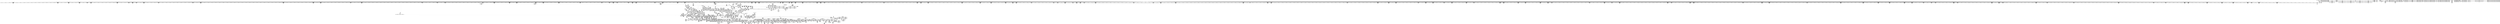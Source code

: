 digraph {
	CE0x51f3ab0 [shape=record,shape=Mrecord,label="{CE0x51f3ab0|0:_i32,_4:_i32,_8:_i16,_12:_i32,_16:_i32,_20:_i32,_24:_i32,_56:_i8*,_:_SCMRE_256,257_}"]
	CE0x50e8be0 [shape=record,shape=Mrecord,label="{CE0x50e8be0|_ret_%struct.task_struct*_%tmp4,_!dbg_!27714|./arch/x86/include/asm/current.h,14}"]
	CE0x50f4370 [shape=record,shape=Mrecord,label="{CE0x50f4370|i64*_getelementptr_inbounds_(_33_x_i64_,_33_x_i64_*___llvm_gcov_ctr260,_i64_0,_i64_6)|*Constant*}"]
	CE0x51e6af0 [shape=record,shape=Mrecord,label="{CE0x51e6af0|i64*_getelementptr_inbounds_(_8_x_i64_,_8_x_i64_*___llvm_gcov_ctr154,_i64_0,_i64_0)|*Constant*}"]
	CE0x516d480 [shape=record,shape=Mrecord,label="{CE0x516d480|selinux_file_fcntl:and|security/selinux/hooks.c,3350|*SummSource*}"]
	CE0x5169bf0 [shape=record,shape=Mrecord,label="{CE0x5169bf0|_call_void_mcount()_#3|*SummSink*}"]
	CE0x5198d60 [shape=record,shape=Mrecord,label="{CE0x5198d60|get_current:tmp2}"]
	CE0x5228d60 [shape=record,shape=Mrecord,label="{CE0x5228d60|i64*_getelementptr_inbounds_(_8_x_i64_,_8_x_i64_*___llvm_gcov_ctr154,_i64_0,_i64_5)|*Constant*}"]
	CE0x51fbc50 [shape=record,shape=Mrecord,label="{CE0x51fbc50|0:_i32,_4:_i32,_8:_i16,_12:_i32,_16:_i32,_20:_i32,_24:_i32,_56:_i8*,_:_SCMRE_424,432_|*MultipleSource*|*LoadInst*|include/linux/fs.h,1916|security/selinux/hooks.c,1675|Function::inode_has_perm&Arg::inode::|security/selinux/hooks.c,1611}"]
	CE0x520d7c0 [shape=record,shape=Mrecord,label="{CE0x520d7c0|0:_i32,_4:_i32,_8:_i16,_12:_i32,_16:_i32,_20:_i32,_24:_i32,_56:_i8*,_:_SCMRE_867,868_}"]
	CE0x5110a00 [shape=record,shape=Mrecord,label="{CE0x5110a00|file_has_perm:tmp|*SummSource*}"]
	CE0x521b8a0 [shape=record,shape=Mrecord,label="{CE0x521b8a0|inode_has_perm:sclass|security/selinux/hooks.c,1617|*SummSource*}"]
	CE0x50e38a0 [shape=record,shape=Mrecord,label="{CE0x50e38a0|i64_3|*Constant*}"]
	CE0x51f3240 [shape=record,shape=Mrecord,label="{CE0x51f3240|0:_i32,_4:_i32,_8:_i16,_12:_i32,_16:_i32,_20:_i32,_24:_i32,_56:_i8*,_:_SCMRE_251,252_}"]
	CE0x516fc50 [shape=record,shape=Mrecord,label="{CE0x516fc50|_ret_i32_%retval.0,_!dbg_!27728|security/selinux/avc.c,775}"]
	CE0x5169a00 [shape=record,shape=Mrecord,label="{CE0x5169a00|__validate_creds:tmp1|*SummSink*}"]
	CE0x511cb50 [shape=record,shape=Mrecord,label="{CE0x511cb50|file_has_perm:out|*SummSource*}"]
	CE0x50e1550 [shape=record,shape=Mrecord,label="{CE0x50e1550|selinux_file_fcntl:do.end|*SummSink*}"]
	CE0x5175ac0 [shape=record,shape=Mrecord,label="{CE0x5175ac0|i64*_getelementptr_inbounds_(_12_x_i64_,_12_x_i64_*___llvm_gcov_ctr170,_i64_0,_i64_6)|*Constant*|*SummSink*}"]
	CE0x51870c0 [shape=record,shape=Mrecord,label="{CE0x51870c0|_ret_i32_%retval.0,_!dbg_!27739|security/selinux/hooks.c,1618|*SummSource*}"]
	CE0x51122b0 [shape=record,shape=Mrecord,label="{CE0x51122b0|file_has_perm:if.end|*SummSink*}"]
	CE0x511c0e0 [shape=record,shape=Mrecord,label="{CE0x511c0e0|i64*_getelementptr_inbounds_(_12_x_i64_,_12_x_i64_*___llvm_gcov_ctr170,_i64_0,_i64_0)|*Constant*}"]
	CE0x51bd9d0 [shape=record,shape=Mrecord,label="{CE0x51bd9d0|inode_has_perm:if.end|*SummSink*}"]
	CE0x51ef130 [shape=record,shape=Mrecord,label="{CE0x51ef130|0:_i32,_4:_i32,_8:_i16,_12:_i32,_16:_i32,_20:_i32,_24:_i32,_56:_i8*,_:_SCMRE_191,192_}"]
	CE0x521df70 [shape=record,shape=Mrecord,label="{CE0x521df70|__validate_creds:tmp9|include/linux/cred.h,175}"]
	CE0x51786b0 [shape=record,shape=Mrecord,label="{CE0x51786b0|file_has_perm:if.then|*SummSink*}"]
	CE0x5175f70 [shape=record,shape=Mrecord,label="{CE0x5175f70|file_has_perm:tmp18|security/selinux/hooks.c,1690|*SummSink*}"]
	CE0x51fa040 [shape=record,shape=Mrecord,label="{CE0x51fa040|0:_i32,_4:_i32,_8:_i16,_12:_i32,_16:_i32,_20:_i32,_24:_i32,_56:_i8*,_:_SCMRE_336,344_|*MultipleSource*|*LoadInst*|include/linux/fs.h,1916|security/selinux/hooks.c,1675|Function::inode_has_perm&Arg::inode::|security/selinux/hooks.c,1611}"]
	CE0x5119510 [shape=record,shape=Mrecord,label="{CE0x5119510|COLLAPSED:_GCMRE___llvm_gcov_ctr154_internal_global_8_x_i64_zeroinitializer:_elem_0:default:}"]
	CE0x51577f0 [shape=record,shape=Mrecord,label="{CE0x51577f0|8:_i8,_32:_%struct.inode*,_%struct.selinux_audit_data*,_128:_i32,_456:_i8*,_:_SCMRE_232,240_|*MultipleSource*|security/selinux/hooks.c,3350|Function::selinux_file_fcntl&Arg::file::}"]
	CE0x51e6f50 [shape=record,shape=Mrecord,label="{CE0x51e6f50|__validate_creds:tobool|include/linux/cred.h,173|*SummSink*}"]
	CE0x520ec90 [shape=record,shape=Mrecord,label="{CE0x520ec90|0:_i32,_4:_i32,_8:_i16,_12:_i32,_16:_i32,_20:_i32,_24:_i32,_56:_i8*,_:_SCMRE_880,881_}"]
	CE0x5101850 [shape=record,shape=Mrecord,label="{CE0x5101850|selinux_file_fcntl:sw.bb13|*SummSource*}"]
	CE0x51ffb10 [shape=record,shape=Mrecord,label="{CE0x51ffb10|0:_i32,_4:_i32,_8:_i16,_12:_i32,_16:_i32,_20:_i32,_24:_i32,_56:_i8*,_:_SCMRE_528,536_|*MultipleSource*|*LoadInst*|include/linux/fs.h,1916|security/selinux/hooks.c,1675|Function::inode_has_perm&Arg::inode::|security/selinux/hooks.c,1611}"]
	CE0x51f5100 [shape=record,shape=Mrecord,label="{CE0x51f5100|0:_i32,_4:_i32,_8:_i16,_12:_i32,_16:_i32,_20:_i32,_24:_i32,_56:_i8*,_:_SCMRE_269,270_}"]
	CE0x51b0330 [shape=record,shape=Mrecord,label="{CE0x51b0330|i64*_getelementptr_inbounds_(_5_x_i64_,_5_x_i64_*___llvm_gcov_ctr155,_i64_0,_i64_0)|*Constant*|*SummSink*}"]
	CE0x51f1360 [shape=record,shape=Mrecord,label="{CE0x51f1360|i64*_getelementptr_inbounds_(_2_x_i64_,_2_x_i64_*___llvm_gcov_ctr131,_i64_0,_i64_1)|*Constant*}"]
	CE0x51f8c10 [shape=record,shape=Mrecord,label="{CE0x51f8c10|0:_i32,_4:_i32,_8:_i16,_12:_i32,_16:_i32,_20:_i32,_24:_i32,_56:_i8*,_:_SCMRE_304,305_}"]
	CE0x5203d10 [shape=record,shape=Mrecord,label="{CE0x5203d10|0:_i32,_4:_i32,_8:_i16,_12:_i32,_16:_i32,_20:_i32,_24:_i32,_56:_i8*,_:_SCMRE_584,585_}"]
	CE0x519f300 [shape=record,shape=Mrecord,label="{CE0x519f300|file_has_perm:path|security/selinux/hooks.c,1681}"]
	CE0x51ec700 [shape=record,shape=Mrecord,label="{CE0x51ec700|0:_i32,_4:_i32,_8:_i16,_12:_i32,_16:_i32,_20:_i32,_24:_i32,_56:_i8*,_:_SCMRE_166,167_}"]
	CE0x51b8d70 [shape=record,shape=Mrecord,label="{CE0x51b8d70|0:_i32,_4:_i32,_8:_i16,_12:_i32,_16:_i32,_20:_i32,_24:_i32,_56:_i8*,_:_SCMRE_80,88_|*MultipleSource*|*LoadInst*|include/linux/fs.h,1916|security/selinux/hooks.c,1675|Function::inode_has_perm&Arg::inode::|security/selinux/hooks.c,1611}"]
	CE0x5130400 [shape=record,shape=Mrecord,label="{CE0x5130400|selinux_file_fcntl:tobool9|security/selinux/hooks.c,3350}"]
	CE0x51ac0a0 [shape=record,shape=Mrecord,label="{CE0x51ac0a0|inode_has_perm:sid3|security/selinux/hooks.c,1617|*SummSource*}"]
	CE0x51f6f60 [shape=record,shape=Mrecord,label="{CE0x51f6f60|0:_i32,_4:_i32,_8:_i16,_12:_i32,_16:_i32,_20:_i32,_24:_i32,_56:_i8*,_:_SCMRE_287,288_}"]
	CE0x518d820 [shape=record,shape=Mrecord,label="{CE0x518d820|cred_sid:security|security/selinux/hooks.c,196}"]
	CE0x5110990 [shape=record,shape=Mrecord,label="{CE0x5110990|COLLAPSED:_GCMRE___llvm_gcov_ctr170_internal_global_12_x_i64_zeroinitializer:_elem_0:default:}"]
	CE0x51ee200 [shape=record,shape=Mrecord,label="{CE0x51ee200|0:_i32,_4:_i32,_8:_i16,_12:_i32,_16:_i32,_20:_i32,_24:_i32,_56:_i8*,_:_SCMRE_182,183_}"]
	CE0x510ed20 [shape=record,shape=Mrecord,label="{CE0x510ed20|i1_true|*Constant*}"]
	CE0x5210e50 [shape=record,shape=Mrecord,label="{CE0x5210e50|0:_i32,_4:_i32,_8:_i16,_12:_i32,_16:_i32,_20:_i32,_24:_i32,_56:_i8*,_:_SCMRE_900,901_}"]
	CE0x51ec040 [shape=record,shape=Mrecord,label="{CE0x51ec040|0:_i32,_4:_i32,_8:_i16,_12:_i32,_16:_i32,_20:_i32,_24:_i32,_56:_i8*,_:_SCMRE_162,163_}"]
	CE0x516afa0 [shape=record,shape=Mrecord,label="{CE0x516afa0|_call_void___validate_creds(%struct.cred*_%cred,_i8*_getelementptr_inbounds_(_25_x_i8_,_25_x_i8_*_.str3,_i32_0,_i32_0),_i32_1609)_#10,_!dbg_!27719|security/selinux/hooks.c,1609|*SummSink*}"]
	CE0x50dfe40 [shape=record,shape=Mrecord,label="{CE0x50dfe40|i64*_getelementptr_inbounds_(_33_x_i64_,_33_x_i64_*___llvm_gcov_ctr260,_i64_0,_i64_9)|*Constant*}"]
	CE0x51584f0 [shape=record,shape=Mrecord,label="{CE0x51584f0|8:_i8,_32:_%struct.inode*,_%struct.selinux_audit_data*,_128:_i32,_456:_i8*,_:_SCMRE_151,152_}"]
	CE0x5213d90 [shape=record,shape=Mrecord,label="{CE0x5213d90|0:_i32,_4:_i32,_8:_i16,_12:_i32,_16:_i32,_20:_i32,_24:_i32,_56:_i8*,_:_SCMRE_928,929_}"]
	CE0x512e630 [shape=record,shape=Mrecord,label="{CE0x512e630|i32_1|*Constant*}"]
	CE0x5107740 [shape=record,shape=Mrecord,label="{CE0x5107740|i8*_getelementptr_inbounds_(_45_x_i8_,_45_x_i8_*_.str12,_i32_0,_i32_0)|*Constant*}"]
	CE0x51f6540 [shape=record,shape=Mrecord,label="{CE0x51f6540|0:_i32,_4:_i32,_8:_i16,_12:_i32,_16:_i32,_20:_i32,_24:_i32,_56:_i8*,_:_SCMRE_281,282_}"]
	CE0x51f6030 [shape=record,shape=Mrecord,label="{CE0x51f6030|0:_i32,_4:_i32,_8:_i16,_12:_i32,_16:_i32,_20:_i32,_24:_i32,_56:_i8*,_:_SCMRE_278,279_}"]
	CE0x5103ed0 [shape=record,shape=Mrecord,label="{CE0x5103ed0|i64_2|*Constant*|*SummSink*}"]
	CE0x513e860 [shape=record,shape=Mrecord,label="{CE0x513e860|i32_6|*Constant*}"]
	CE0x51f8700 [shape=record,shape=Mrecord,label="{CE0x51f8700|0:_i32,_4:_i32,_8:_i16,_12:_i32,_16:_i32,_20:_i32,_24:_i32,_56:_i8*,_:_SCMRE_301,302_}"]
	CE0x5202720 [shape=record,shape=Mrecord,label="{CE0x5202720|0:_i32,_4:_i32,_8:_i16,_12:_i32,_16:_i32,_20:_i32,_24:_i32,_56:_i8*,_:_SCMRE_571,572_}"]
	CE0x5211510 [shape=record,shape=Mrecord,label="{CE0x5211510|0:_i32,_4:_i32,_8:_i16,_12:_i32,_16:_i32,_20:_i32,_24:_i32,_56:_i8*,_:_SCMRE_904,905_}"]
	CE0x513e960 [shape=record,shape=Mrecord,label="{CE0x513e960|i32_6|*Constant*|*SummSource*}"]
	CE0x515b5e0 [shape=record,shape=Mrecord,label="{CE0x515b5e0|8:_i8,_32:_%struct.inode*,_%struct.selinux_audit_data*,_128:_i32,_456:_i8*,_:_SCMRE_180,181_}"]
	CE0x51324e0 [shape=record,shape=Mrecord,label="{CE0x51324e0|8:_i8,_32:_%struct.inode*,_%struct.selinux_audit_data*,_128:_i32,_456:_i8*,_:_SCMRE_6,7_}"]
	CE0x517d6e0 [shape=record,shape=Mrecord,label="{CE0x517d6e0|selinux_file_fcntl:call16|security/selinux/hooks.c,3375|*SummSource*}"]
	CE0x51e9260 [shape=record,shape=Mrecord,label="{CE0x51e9260|0:_i32,_4:_i32,_8:_i16,_12:_i32,_16:_i32,_20:_i32,_24:_i32,_56:_i8*,_:_SCMRE_120,128_|*MultipleSource*|*LoadInst*|include/linux/fs.h,1916|security/selinux/hooks.c,1675|Function::inode_has_perm&Arg::inode::|security/selinux/hooks.c,1611}"]
	CE0x51a0b50 [shape=record,shape=Mrecord,label="{CE0x51a0b50|file_inode:tmp1}"]
	CE0x522a340 [shape=record,shape=Mrecord,label="{CE0x522a340|i64*_getelementptr_inbounds_(_8_x_i64_,_8_x_i64_*___llvm_gcov_ctr154,_i64_0,_i64_6)|*Constant*}"]
	CE0x5106060 [shape=record,shape=Mrecord,label="{CE0x5106060|selinux_file_fcntl:and8|security/selinux/hooks.c,3350|*SummSource*}"]
	CE0x5207160 [shape=record,shape=Mrecord,label="{CE0x5207160|0:_i32,_4:_i32,_8:_i16,_12:_i32,_16:_i32,_20:_i32,_24:_i32,_56:_i8*,_:_SCMRE_615,616_}"]
	CE0x5119580 [shape=record,shape=Mrecord,label="{CE0x5119580|inode_has_perm:tmp|*SummSource*}"]
	CE0x51ea100 [shape=record,shape=Mrecord,label="{CE0x51ea100|0:_i32,_4:_i32,_8:_i16,_12:_i32,_16:_i32,_20:_i32,_24:_i32,_56:_i8*,_:_SCMRE_142,143_}"]
	CE0x519e4d0 [shape=record,shape=Mrecord,label="{CE0x519e4d0|file_has_perm:sid3|security/selinux/hooks.c,1684|*SummSource*}"]
	CE0x51f11d0 [shape=record,shape=Mrecord,label="{CE0x51f11d0|cred_sid:tmp1}"]
	CE0x512b420 [shape=record,shape=Mrecord,label="{CE0x512b420|_call_void___llvm_gcov_indirect_counter_increment(i32*___llvm_gcov_global_state_pred262,_i64**_getelementptr_inbounds_(_4_x_i64*_,_4_x_i64*_*___llvm_gcda_edge_table261,_i64_0,_i64_1)),_!dbg_!27743|security/selinux/hooks.c,3350|*SummSource*}"]
	CE0x5194810 [shape=record,shape=Mrecord,label="{CE0x5194810|inode_has_perm:tmp5|security/selinux/hooks.c,1609|*SummSink*}"]
	CE0x51aa3c0 [shape=record,shape=Mrecord,label="{CE0x51aa3c0|_call_void___invalid_creds(%struct.cred*_%cred,_i8*_%file,_i32_%line)_#10,_!dbg_!27721|include/linux/cred.h,174|*SummSource*}"]
	CE0x64a1aa0 [shape=record,shape=Mrecord,label="{CE0x64a1aa0|selinux_file_fcntl:land.lhs.true2}"]
	CE0x50f0720 [shape=record,shape=Mrecord,label="{CE0x50f0720|i64_1|*Constant*}"]
	CE0x5220530 [shape=record,shape=Mrecord,label="{CE0x5220530|__validate_creds:tmp7|include/linux/cred.h,174|*SummSource*}"]
	CE0x51384a0 [shape=record,shape=Mrecord,label="{CE0x51384a0|8:_i8,_32:_%struct.inode*,_%struct.selinux_audit_data*,_128:_i32,_456:_i8*,_:_SCMRE_87,88_}"]
	CE0x50ff2d0 [shape=record,shape=Mrecord,label="{CE0x50ff2d0|_ret_i32_%rc.1,_!dbg_!27749|security/selinux/hooks.c,1698}"]
	CE0x5130a20 [shape=record,shape=Mrecord,label="{CE0x5130a20|selinux_file_fcntl:tmp26|security/selinux/hooks.c,3350|*SummSource*}"]
	CE0x51ee710 [shape=record,shape=Mrecord,label="{CE0x51ee710|0:_i32,_4:_i32,_8:_i16,_12:_i32,_16:_i32,_20:_i32,_24:_i32,_56:_i8*,_:_SCMRE_185,186_}"]
	CE0x50f59d0 [shape=record,shape=Mrecord,label="{CE0x50f59d0|i1_true|*Constant*|*SummSink*}"]
	CE0x51e24d0 [shape=record,shape=Mrecord,label="{CE0x51e24d0|i8*_getelementptr_inbounds_(_25_x_i8_,_25_x_i8_*_.str3,_i32_0,_i32_0)|*Constant*}"]
	CE0x511cdd0 [shape=record,shape=Mrecord,label="{CE0x511cdd0|i32_7|*Constant*}"]
	CE0x510e8a0 [shape=record,shape=Mrecord,label="{CE0x510e8a0|selinux_file_fcntl:tmp23|security/selinux/hooks.c,3350|*SummSink*}"]
	CE0x520fbc0 [shape=record,shape=Mrecord,label="{CE0x520fbc0|0:_i32,_4:_i32,_8:_i16,_12:_i32,_16:_i32,_20:_i32,_24:_i32,_56:_i8*,_:_SCMRE_889,890_}"]
	CE0x510a120 [shape=record,shape=Mrecord,label="{CE0x510a120|selinux_file_fcntl:tmp18|security/selinux/hooks.c,3345|*SummSink*}"]
	CE0x6370a00 [shape=record,shape=Mrecord,label="{CE0x6370a00|selinux_file_fcntl:call|security/selinux/hooks.c,3345}"]
	CE0x516a8c0 [shape=record,shape=Mrecord,label="{CE0x516a8c0|cred_sid:bb|*SummSource*}"]
	CE0x5201490 [shape=record,shape=Mrecord,label="{CE0x5201490|0:_i32,_4:_i32,_8:_i16,_12:_i32,_16:_i32,_20:_i32,_24:_i32,_56:_i8*,_:_SCMRE_560,561_}"]
	CE0x513c4b0 [shape=record,shape=Mrecord,label="{CE0x513c4b0|GLOBAL:__llvm_gcov_indirect_counter_increment|*Constant*}"]
	CE0x5186e50 [shape=record,shape=Mrecord,label="{CE0x5186e50|_ret_i32_%retval.0,_!dbg_!27739|security/selinux/hooks.c,1618}"]
	CE0x50f4470 [shape=record,shape=Mrecord,label="{CE0x50f4470|selinux_file_fcntl:tmp9|security/selinux/hooks.c,3345}"]
	CE0x5185f50 [shape=record,shape=Mrecord,label="{CE0x5185f50|file_has_perm:tmp22|security/selinux/hooks.c,1694|*SummSink*}"]
	CE0x5225c70 [shape=record,shape=Mrecord,label="{CE0x5225c70|inode_has_perm:lnot.ext|security/selinux/hooks.c,1611|*SummSink*}"]
	CE0x515e520 [shape=record,shape=Mrecord,label="{CE0x515e520|8:_i8,_32:_%struct.inode*,_%struct.selinux_audit_data*,_128:_i32,_456:_i8*,_:_SCMRE_208,209_}"]
	CE0x51f3090 [shape=record,shape=Mrecord,label="{CE0x51f3090|0:_i32,_4:_i32,_8:_i16,_12:_i32,_16:_i32,_20:_i32,_24:_i32,_56:_i8*,_:_SCMRE_250,251_}"]
	CE0x5219fc0 [shape=record,shape=Mrecord,label="{CE0x5219fc0|inode_has_perm:tmp14|security/selinux/hooks.c,1614}"]
	CE0x5159420 [shape=record,shape=Mrecord,label="{CE0x5159420|8:_i8,_32:_%struct.inode*,_%struct.selinux_audit_data*,_128:_i32,_456:_i8*,_:_SCMRE_160,161_}"]
	CE0x51eb470 [shape=record,shape=Mrecord,label="{CE0x51eb470|0:_i32,_4:_i32,_8:_i16,_12:_i32,_16:_i32,_20:_i32,_24:_i32,_56:_i8*,_:_SCMRE_155,156_}"]
	CE0x51f9480 [shape=record,shape=Mrecord,label="{CE0x51f9480|0:_i32,_4:_i32,_8:_i16,_12:_i32,_16:_i32,_20:_i32,_24:_i32,_56:_i8*,_:_SCMRE_309,310_}"]
	CE0x50f3820 [shape=record,shape=Mrecord,label="{CE0x50f3820|i32_17|*Constant*}"]
	CE0x520a8d0 [shape=record,shape=Mrecord,label="{CE0x520a8d0|0:_i32,_4:_i32,_8:_i16,_12:_i32,_16:_i32,_20:_i32,_24:_i32,_56:_i8*,_:_SCMRE_744,752_|*MultipleSource*|*LoadInst*|include/linux/fs.h,1916|security/selinux/hooks.c,1675|Function::inode_has_perm&Arg::inode::|security/selinux/hooks.c,1611}"]
	CE0x516f370 [shape=record,shape=Mrecord,label="{CE0x516f370|avc_has_perm:tsid|Function::avc_has_perm&Arg::tsid::}"]
	CE0x5172490 [shape=record,shape=Mrecord,label="{CE0x5172490|file_has_perm:tmp14|security/selinux/hooks.c,1688}"]
	CE0x5228bf0 [shape=record,shape=Mrecord,label="{CE0x5228bf0|inode_has_perm:tmp10|security/selinux/hooks.c,1611|*SummSink*}"]
	CE0x51fe3c0 [shape=record,shape=Mrecord,label="{CE0x51fe3c0|0:_i32,_4:_i32,_8:_i16,_12:_i32,_16:_i32,_20:_i32,_24:_i32,_56:_i8*,_:_SCMRE_485,486_}"]
	CE0x50f8660 [shape=record,shape=Mrecord,label="{CE0x50f8660|__llvm_gcov_indirect_counter_increment:bb}"]
	CE0x50fe770 [shape=record,shape=Mrecord,label="{CE0x50fe770|file_has_perm:cred|Function::file_has_perm&Arg::cred::|*SummSink*}"]
	CE0x50e8730 [shape=record,shape=Mrecord,label="{CE0x50e8730|get_current:entry|*SummSource*}"]
	CE0x520eae0 [shape=record,shape=Mrecord,label="{CE0x520eae0|0:_i32,_4:_i32,_8:_i16,_12:_i32,_16:_i32,_20:_i32,_24:_i32,_56:_i8*,_:_SCMRE_879,880_}"]
	CE0x51963f0 [shape=record,shape=Mrecord,label="{CE0x51963f0|i32_0|*Constant*}"]
	CE0x51b8ff0 [shape=record,shape=Mrecord,label="{CE0x51b8ff0|0:_i32,_4:_i32,_8:_i16,_12:_i32,_16:_i32,_20:_i32,_24:_i32,_56:_i8*,_:_SCMRE_88,96_|*MultipleSource*|*LoadInst*|include/linux/fs.h,1916|security/selinux/hooks.c,1675|Function::inode_has_perm&Arg::inode::|security/selinux/hooks.c,1611}"]
	CE0x51f6db0 [shape=record,shape=Mrecord,label="{CE0x51f6db0|0:_i32,_4:_i32,_8:_i16,_12:_i32,_16:_i32,_20:_i32,_24:_i32,_56:_i8*,_:_SCMRE_286,287_}"]
	CE0x50ffb80 [shape=record,shape=Mrecord,label="{CE0x50ffb80|i64*_getelementptr_inbounds_(_33_x_i64_,_33_x_i64_*___llvm_gcov_ctr260,_i64_0,_i64_29)|*Constant*}"]
	CE0x5212b00 [shape=record,shape=Mrecord,label="{CE0x5212b00|0:_i32,_4:_i32,_8:_i16,_12:_i32,_16:_i32,_20:_i32,_24:_i32,_56:_i8*,_:_SCMRE_917,918_}"]
	CE0x51097d0 [shape=record,shape=Mrecord,label="{CE0x51097d0|selinux_file_fcntl:tmp6|security/selinux/hooks.c,3345|*SummSource*}"]
	CE0x51fa390 [shape=record,shape=Mrecord,label="{CE0x51fa390|0:_i32,_4:_i32,_8:_i16,_12:_i32,_16:_i32,_20:_i32,_24:_i32,_56:_i8*,_:_SCMRE_344,352_|*MultipleSource*|*LoadInst*|include/linux/fs.h,1916|security/selinux/hooks.c,1675|Function::inode_has_perm&Arg::inode::|security/selinux/hooks.c,1611}"]
	CE0x513c780 [shape=record,shape=Mrecord,label="{CE0x513c780|GLOBAL:__llvm_gcov_indirect_counter_increment|*Constant*|*SummSource*}"]
	CE0x51985d0 [shape=record,shape=Mrecord,label="{CE0x51985d0|__llvm_gcov_indirect_counter_increment:tmp5}"]
	CE0x516a930 [shape=record,shape=Mrecord,label="{CE0x516a930|cred_sid:bb|*SummSink*}"]
	CE0x5137a80 [shape=record,shape=Mrecord,label="{CE0x5137a80|8:_i8,_32:_%struct.inode*,_%struct.selinux_audit_data*,_128:_i32,_456:_i8*,_:_SCMRE_81,82_}"]
	CE0x5161630 [shape=record,shape=Mrecord,label="{CE0x5161630|8:_i8,_32:_%struct.inode*,_%struct.selinux_audit_data*,_128:_i32,_456:_i8*,_:_SCMRE_316,320_|*MultipleSource*|security/selinux/hooks.c,3350|Function::selinux_file_fcntl&Arg::file::}"]
	CE0x51bbab0 [shape=record,shape=Mrecord,label="{CE0x51bbab0|0:_i32,_4:_i32,_8:_i16,_12:_i32,_16:_i32,_20:_i32,_24:_i32,_56:_i8*,_:_SCMRE_24,32_|*MultipleSource*|*LoadInst*|include/linux/fs.h,1916|security/selinux/hooks.c,1675|Function::inode_has_perm&Arg::inode::|security/selinux/hooks.c,1611}"]
	CE0x51af9c0 [shape=record,shape=Mrecord,label="{CE0x51af9c0|i64*_getelementptr_inbounds_(_5_x_i64_,_5_x_i64_*___llvm_gcov_ctr155,_i64_0,_i64_0)|*Constant*}"]
	CE0x51bf470 [shape=record,shape=Mrecord,label="{CE0x51bf470|__validate_creds:line|Function::__validate_creds&Arg::line::|*SummSource*}"]
	CE0x5103ad0 [shape=record,shape=Mrecord,label="{CE0x5103ad0|i8_1|*Constant*|*SummSink*}"]
	CE0x5197890 [shape=record,shape=Mrecord,label="{CE0x5197890|file_has_perm:tmp1}"]
	CE0x51897a0 [shape=record,shape=Mrecord,label="{CE0x51897a0|file_has_perm:tmp25|security/selinux/hooks.c,1695|*SummSink*}"]
	CE0x513b320 [shape=record,shape=Mrecord,label="{CE0x513b320|__llvm_gcov_indirect_counter_increment:bb4|*SummSource*}"]
	CE0x51e9dd0 [shape=record,shape=Mrecord,label="{CE0x51e9dd0|0:_i32,_4:_i32,_8:_i16,_12:_i32,_16:_i32,_20:_i32,_24:_i32,_56:_i8*,_:_SCMRE_139,140_}"]
	CE0x512e2f0 [shape=record,shape=Mrecord,label="{CE0x512e2f0|cred_sid:tmp4|*LoadInst*|security/selinux/hooks.c,196|*SummSource*}"]
	CE0x51362e0 [shape=record,shape=Mrecord,label="{CE0x51362e0|8:_i8,_32:_%struct.inode*,_%struct.selinux_audit_data*,_128:_i32,_456:_i8*,_:_SCMRE_67,68_}"]
	CE0x5138800 [shape=record,shape=Mrecord,label="{CE0x5138800|8:_i8,_32:_%struct.inode*,_%struct.selinux_audit_data*,_128:_i32,_456:_i8*,_:_SCMRE_89,90_}"]
	CE0x518b5b0 [shape=record,shape=Mrecord,label="{CE0x518b5b0|inode_has_perm:adp|Function::inode_has_perm&Arg::adp::|*SummSink*}"]
	CE0x50fc590 [shape=record,shape=Mrecord,label="{CE0x50fc590|GLOBAL:file_has_perm|*Constant*}"]
	CE0x51e9f90 [shape=record,shape=Mrecord,label="{CE0x51e9f90|0:_i32,_4:_i32,_8:_i16,_12:_i32,_16:_i32,_20:_i32,_24:_i32,_56:_i8*,_:_SCMRE_141,142_}"]
	CE0x515c360 [shape=record,shape=Mrecord,label="{CE0x515c360|8:_i8,_32:_%struct.inode*,_%struct.selinux_audit_data*,_128:_i32,_456:_i8*,_:_SCMRE_188,189_}"]
	CE0x51661c0 [shape=record,shape=Mrecord,label="{CE0x51661c0|i32_1024|*Constant*|*SummSink*}"]
	CE0x51f77d0 [shape=record,shape=Mrecord,label="{CE0x51f77d0|0:_i32,_4:_i32,_8:_i16,_12:_i32,_16:_i32,_20:_i32,_24:_i32,_56:_i8*,_:_SCMRE_292,293_}"]
	CE0x517dfe0 [shape=record,shape=Mrecord,label="{CE0x517dfe0|selinux_file_fcntl:err.0}"]
	CE0x50f2fd0 [shape=record,shape=Mrecord,label="{CE0x50f2fd0|i32_3|*Constant*|*SummSource*}"]
	CE0x51b3760 [shape=record,shape=Mrecord,label="{CE0x51b3760|file_has_perm:tmp29|security/selinux/hooks.c,1698|*SummSink*}"]
	CE0x520ae50 [shape=record,shape=Mrecord,label="{CE0x520ae50|0:_i32,_4:_i32,_8:_i16,_12:_i32,_16:_i32,_20:_i32,_24:_i32,_56:_i8*,_:_SCMRE_760,768_|*MultipleSource*|*LoadInst*|include/linux/fs.h,1916|security/selinux/hooks.c,1675|Function::inode_has_perm&Arg::inode::|security/selinux/hooks.c,1611}"]
	CE0x50f82b0 [shape=record,shape=Mrecord,label="{CE0x50f82b0|__llvm_gcov_indirect_counter_increment:tmp1}"]
	CE0x5196bd0 [shape=record,shape=Mrecord,label="{CE0x5196bd0|i64*_getelementptr_inbounds_(_2_x_i64_,_2_x_i64_*___llvm_gcov_ctr131,_i64_0,_i64_1)|*Constant*}"]
	CE0x5116c10 [shape=record,shape=Mrecord,label="{CE0x5116c10|selinux_file_fcntl:tmp19|security/selinux/hooks.c,3345|*SummSink*}"]
	CE0x515bca0 [shape=record,shape=Mrecord,label="{CE0x515bca0|8:_i8,_32:_%struct.inode*,_%struct.selinux_audit_data*,_128:_i32,_456:_i8*,_:_SCMRE_184,185_}"]
	CE0x51e9970 [shape=record,shape=Mrecord,label="{CE0x51e9970|0:_i32,_4:_i32,_8:_i16,_12:_i32,_16:_i32,_20:_i32,_24:_i32,_56:_i8*,_:_SCMRE_138,139_}"]
	CE0x51124d0 [shape=record,shape=Mrecord,label="{CE0x51124d0|i64*_getelementptr_inbounds_(_2_x_i64_,_2_x_i64_*___llvm_gcov_ctr131,_i64_0,_i64_1)|*Constant*|*SummSink*}"]
	CE0x5183390 [shape=record,shape=Mrecord,label="{CE0x5183390|__llvm_gcov_indirect_counter_increment:counter|*SummSource*}"]
	CE0x5117d50 [shape=record,shape=Mrecord,label="{CE0x5117d50|inode_has_perm:return}"]
	CE0x50e83c0 [shape=record,shape=Mrecord,label="{CE0x50e83c0|GLOBAL:get_current|*Constant*|*SummSink*}"]
	CE0x521d450 [shape=record,shape=Mrecord,label="{CE0x521d450|inode_has_perm:retval.0|*SummSource*}"]
	CE0x51e6050 [shape=record,shape=Mrecord,label="{CE0x51e6050|i32_22|*Constant*}"]
	CE0x518c7d0 [shape=record,shape=Mrecord,label="{CE0x518c7d0|cred_sid:entry}"]
	CE0x5161930 [shape=record,shape=Mrecord,label="{CE0x5161930|8:_i8,_32:_%struct.inode*,_%struct.selinux_audit_data*,_128:_i32,_456:_i8*,_:_SCMRE_320,324_|*MultipleSource*|security/selinux/hooks.c,3350|Function::selinux_file_fcntl&Arg::file::}"]
	CE0x51fef80 [shape=record,shape=Mrecord,label="{CE0x51fef80|0:_i32,_4:_i32,_8:_i16,_12:_i32,_16:_i32,_20:_i32,_24:_i32,_56:_i8*,_:_SCMRE_504,508_|*MultipleSource*|*LoadInst*|include/linux/fs.h,1916|security/selinux/hooks.c,1675|Function::inode_has_perm&Arg::inode::|security/selinux/hooks.c,1611}"]
	CE0x5160a10 [shape=record,shape=Mrecord,label="{CE0x5160a10|8:_i8,_32:_%struct.inode*,_%struct.selinux_audit_data*,_128:_i32,_456:_i8*,_:_SCMRE_324,328_|*MultipleSource*|security/selinux/hooks.c,3350|Function::selinux_file_fcntl&Arg::file::}"]
	CE0x518ab90 [shape=record,shape=Mrecord,label="{CE0x518ab90|inode_has_perm:inode|Function::inode_has_perm&Arg::inode::|*SummSource*}"]
	CE0x517c430 [shape=record,shape=Mrecord,label="{CE0x517c430|i64**_getelementptr_inbounds_(_4_x_i64*_,_4_x_i64*_*___llvm_gcda_edge_table261,_i64_0,_i64_3)|*Constant*|*SummSink*}"]
	CE0x5175f00 [shape=record,shape=Mrecord,label="{CE0x5175f00|file_has_perm:tmp18|security/selinux/hooks.c,1690|*SummSource*}"]
	CE0x5186880 [shape=record,shape=Mrecord,label="{CE0x5186880|i64*_getelementptr_inbounds_(_12_x_i64_,_12_x_i64_*___llvm_gcov_ctr170,_i64_0,_i64_9)|*Constant*|*SummSource*}"]
	CE0x5113c20 [shape=record,shape=Mrecord,label="{CE0x5113c20|i64*_null|*Constant*|*SummSource*}"]
	CE0x51882b0 [shape=record,shape=Mrecord,label="{CE0x51882b0|i64*_getelementptr_inbounds_(_12_x_i64_,_12_x_i64_*___llvm_gcov_ctr170,_i64_0,_i64_10)|*Constant*|*SummSource*}"]
	CE0x51f13d0 [shape=record,shape=Mrecord,label="{CE0x51f13d0|cred_sid:tmp2}"]
	CE0x5196220 [shape=record,shape=Mrecord,label="{CE0x5196220|i32_2|*Constant*|*SummSink*}"]
	CE0x5206c50 [shape=record,shape=Mrecord,label="{CE0x5206c50|0:_i32,_4:_i32,_8:_i16,_12:_i32,_16:_i32,_20:_i32,_24:_i32,_56:_i8*,_:_SCMRE_612,613_}"]
	CE0x51ae4f0 [shape=record,shape=Mrecord,label="{CE0x51ae4f0|inode_has_perm:tmp19|security/selinux/hooks.c,1618}"]
	CE0x5228050 [shape=record,shape=Mrecord,label="{CE0x5228050|inode_has_perm:tmp8|security/selinux/hooks.c,1611|*SummSource*}"]
	CE0x5192650 [shape=record,shape=Mrecord,label="{CE0x5192650|inode_has_perm:do.end}"]
	CE0x510fde0 [shape=record,shape=Mrecord,label="{CE0x510fde0|file_has_perm:tmp7|security/selinux/hooks.c,1683|*SummSink*}"]
	CE0x517c630 [shape=record,shape=Mrecord,label="{CE0x517c630|selinux_file_fcntl:tmp35|security/selinux/hooks.c,3375}"]
	CE0x51811c0 [shape=record,shape=Mrecord,label="{CE0x51811c0|get_current:bb|*SummSink*}"]
	CE0x5184330 [shape=record,shape=Mrecord,label="{CE0x5184330|i64_7|*Constant*|*SummSink*}"]
	CE0x5200090 [shape=record,shape=Mrecord,label="{CE0x5200090|0:_i32,_4:_i32,_8:_i16,_12:_i32,_16:_i32,_20:_i32,_24:_i32,_56:_i8*,_:_SCMRE_540,544_|*MultipleSource*|*LoadInst*|include/linux/fs.h,1916|security/selinux/hooks.c,1675|Function::inode_has_perm&Arg::inode::|security/selinux/hooks.c,1611}"]
	CE0x50f4c00 [shape=record,shape=Mrecord,label="{CE0x50f4c00|selinux_file_fcntl:bb}"]
	CE0x50fda00 [shape=record,shape=Mrecord,label="{CE0x50fda00|file_has_perm:tmp17|security/selinux/hooks.c,1689|*SummSource*}"]
	CE0x51871f0 [shape=record,shape=Mrecord,label="{CE0x51871f0|_ret_i32_%retval.0,_!dbg_!27739|security/selinux/hooks.c,1618|*SummSink*}"]
	CE0x51c0510 [shape=record,shape=Mrecord,label="{CE0x51c0510|cred_sid:cred|Function::cred_sid&Arg::cred::}"]
	CE0x51fcf20 [shape=record,shape=Mrecord,label="{CE0x51fcf20|0:_i32,_4:_i32,_8:_i16,_12:_i32,_16:_i32,_20:_i32,_24:_i32,_56:_i8*,_:_SCMRE_474,475_}"]
	CE0x5207d30 [shape=record,shape=Mrecord,label="{CE0x5207d30|0:_i32,_4:_i32,_8:_i16,_12:_i32,_16:_i32,_20:_i32,_24:_i32,_56:_i8*,_:_SCMRE_622,623_}"]
	CE0x51033a0 [shape=record,shape=Mrecord,label="{CE0x51033a0|selinux_file_fcntl:if.end|*SummSink*}"]
	CE0x510fcd0 [shape=record,shape=Mrecord,label="{CE0x510fcd0|i64_0|*Constant*}"]
	CE0x5184200 [shape=record,shape=Mrecord,label="{CE0x5184200|i64_7|*Constant*|*SummSource*}"]
	CE0x51f0060 [shape=record,shape=Mrecord,label="{CE0x51f0060|0:_i32,_4:_i32,_8:_i16,_12:_i32,_16:_i32,_20:_i32,_24:_i32,_56:_i8*,_:_SCMRE_200,201_}"]
	CE0x5164290 [shape=record,shape=Mrecord,label="{CE0x5164290|8:_i8,_32:_%struct.inode*,_%struct.selinux_audit_data*,_128:_i32,_456:_i8*,_:_SCMRE_440,448_|*MultipleSource*|security/selinux/hooks.c,3350|Function::selinux_file_fcntl&Arg::file::}"]
	CE0x515af20 [shape=record,shape=Mrecord,label="{CE0x515af20|8:_i8,_32:_%struct.inode*,_%struct.selinux_audit_data*,_128:_i32,_456:_i8*,_:_SCMRE_176,177_}"]
	CE0x5116490 [shape=record,shape=Mrecord,label="{CE0x5116490|i32_78|*Constant*|*SummSink*}"]
	CE0x521ae30 [shape=record,shape=Mrecord,label="{CE0x521ae30|inode_has_perm:tmp20|security/selinux/hooks.c,1618|*SummSource*}"]
	CE0x512ff80 [shape=record,shape=Mrecord,label="{CE0x512ff80|__validate_creds:tmp4|include/linux/cred.h,173}"]
	CE0x5225ee0 [shape=record,shape=Mrecord,label="{CE0x5225ee0|inode_has_perm:conv|security/selinux/hooks.c,1611|*SummSink*}"]
	CE0x5212290 [shape=record,shape=Mrecord,label="{CE0x5212290|0:_i32,_4:_i32,_8:_i16,_12:_i32,_16:_i32,_20:_i32,_24:_i32,_56:_i8*,_:_SCMRE_912,913_}"]
	CE0x5104060 [shape=record,shape=Mrecord,label="{CE0x5104060|_call_void_lockdep_rcu_suspicious(i8*_getelementptr_inbounds_(_25_x_i8_,_25_x_i8_*_.str3,_i32_0,_i32_0),_i32_3345,_i8*_getelementptr_inbounds_(_45_x_i8_,_45_x_i8_*_.str12,_i32_0,_i32_0))_#10,_!dbg_!27730|security/selinux/hooks.c,3345|*SummSource*}"]
	CE0x51fd640 [shape=record,shape=Mrecord,label="{CE0x51fd640|0:_i32,_4:_i32,_8:_i16,_12:_i32,_16:_i32,_20:_i32,_24:_i32,_56:_i8*,_:_SCMRE_477,478_}"]
	CE0x50fe6d0 [shape=record,shape=Mrecord,label="{CE0x50fe6d0|file_has_perm:cred|Function::file_has_perm&Arg::cred::|*SummSource*}"]
	CE0x518a200 [shape=record,shape=Mrecord,label="{CE0x518a200|GLOBAL:inode_has_perm|*Constant*|*SummSink*}"]
	CE0x50f06b0 [shape=record,shape=Mrecord,label="{CE0x50f06b0|get_current:tmp|*SummSink*}"]
	CE0x512e190 [shape=record,shape=Mrecord,label="{CE0x512e190|cred_sid:tmp4|*LoadInst*|security/selinux/hooks.c,196}"]
	CE0x5114b30 [shape=record,shape=Mrecord,label="{CE0x5114b30|inode_has_perm:i_flags|security/selinux/hooks.c,1611|*SummSink*}"]
	CE0x51098e0 [shape=record,shape=Mrecord,label="{CE0x51098e0|selinux_file_fcntl:tmp6|security/selinux/hooks.c,3345|*SummSink*}"]
	CE0x52017f0 [shape=record,shape=Mrecord,label="{CE0x52017f0|0:_i32,_4:_i32,_8:_i16,_12:_i32,_16:_i32,_20:_i32,_24:_i32,_56:_i8*,_:_SCMRE_562,563_}"]
	CE0x52032f0 [shape=record,shape=Mrecord,label="{CE0x52032f0|0:_i32,_4:_i32,_8:_i16,_12:_i32,_16:_i32,_20:_i32,_24:_i32,_56:_i8*,_:_SCMRE_578,579_}"]
	CE0x5159e40 [shape=record,shape=Mrecord,label="{CE0x5159e40|8:_i8,_32:_%struct.inode*,_%struct.selinux_audit_data*,_128:_i32,_456:_i8*,_:_SCMRE_166,167_}"]
	CE0x51b2d90 [shape=record,shape=Mrecord,label="{CE0x51b2d90|i64*_getelementptr_inbounds_(_12_x_i64_,_12_x_i64_*___llvm_gcov_ctr170,_i64_0,_i64_11)|*Constant*|*SummSource*}"]
	CE0x5137c30 [shape=record,shape=Mrecord,label="{CE0x5137c30|8:_i8,_32:_%struct.inode*,_%struct.selinux_audit_data*,_128:_i32,_456:_i8*,_:_SCMRE_82,83_}"]
	CE0x521d250 [shape=record,shape=Mrecord,label="{CE0x521d250|inode_has_perm:retval.0}"]
	CE0x5132840 [shape=record,shape=Mrecord,label="{CE0x5132840|8:_i8,_32:_%struct.inode*,_%struct.selinux_audit_data*,_128:_i32,_456:_i8*,_:_SCMRE_8,9_}"]
	CE0x51312b0 [shape=record,shape=Mrecord,label="{CE0x51312b0|selinux_file_fcntl:tmp28|security/selinux/hooks.c,3350}"]
	CE0x51620b0 [shape=record,shape=Mrecord,label="{CE0x51620b0|8:_i8,_32:_%struct.inode*,_%struct.selinux_audit_data*,_128:_i32,_456:_i8*,_:_SCMRE_368,372_|*MultipleSource*|security/selinux/hooks.c,3350|Function::selinux_file_fcntl&Arg::file::}"]
	CE0x5168e50 [shape=record,shape=Mrecord,label="{CE0x5168e50|selinux_file_fcntl:arg|Function::selinux_file_fcntl&Arg::arg::|*SummSource*}"]
	CE0x515b280 [shape=record,shape=Mrecord,label="{CE0x515b280|8:_i8,_32:_%struct.inode*,_%struct.selinux_audit_data*,_128:_i32,_456:_i8*,_:_SCMRE_178,179_}"]
	CE0x51f0f20 [shape=record,shape=Mrecord,label="{CE0x51f0f20|0:_i32,_4:_i32,_8:_i16,_12:_i32,_16:_i32,_20:_i32,_24:_i32,_56:_i8*,_:_SCMRE_212,216_|*MultipleSource*|*LoadInst*|include/linux/fs.h,1916|security/selinux/hooks.c,1675|Function::inode_has_perm&Arg::inode::|security/selinux/hooks.c,1611}"]
	CE0x51e29d0 [shape=record,shape=Mrecord,label="{CE0x51e29d0|cred_sid:sid|security/selinux/hooks.c,197}"]
	CE0x50eda10 [shape=record,shape=Mrecord,label="{CE0x50eda10|__llvm_gcov_indirect_counter_increment:tmp3}"]
	CE0x5224c10 [shape=record,shape=Mrecord,label="{CE0x5224c10|i1_true|*Constant*}"]
	CE0x5182350 [shape=record,shape=Mrecord,label="{CE0x5182350|get_current:tmp3|*SummSource*}"]
	CE0x5138b60 [shape=record,shape=Mrecord,label="{CE0x5138b60|8:_i8,_32:_%struct.inode*,_%struct.selinux_audit_data*,_128:_i32,_456:_i8*,_:_SCMRE_91,92_}"]
	CE0x5118fd0 [shape=record,shape=Mrecord,label="{CE0x5118fd0|_call_void_mcount()_#3|*SummSink*}"]
	CE0x5214450 [shape=record,shape=Mrecord,label="{CE0x5214450|0:_i32,_4:_i32,_8:_i16,_12:_i32,_16:_i32,_20:_i32,_24:_i32,_56:_i8*,_:_SCMRE_932,933_}"]
	CE0x51eac80 [shape=record,shape=Mrecord,label="{CE0x51eac80|0:_i32,_4:_i32,_8:_i16,_12:_i32,_16:_i32,_20:_i32,_24:_i32,_56:_i8*,_:_SCMRE_150,151_}"]
	CE0x517a410 [shape=record,shape=Mrecord,label="{CE0x517a410|selinux_file_fcntl:tmp34|security/selinux/hooks.c,3362}"]
	CE0x515ebe0 [shape=record,shape=Mrecord,label="{CE0x515ebe0|8:_i8,_32:_%struct.inode*,_%struct.selinux_audit_data*,_128:_i32,_456:_i8*,_:_SCMRE_212,213_}"]
	"CONST[source:0(mediator),value:2(dynamic)][purpose:{subject}][SnkIdx:0]"
	CE0x51f92d0 [shape=record,shape=Mrecord,label="{CE0x51f92d0|0:_i32,_4:_i32,_8:_i16,_12:_i32,_16:_i32,_20:_i32,_24:_i32,_56:_i8*,_:_SCMRE_308,309_}"]
	CE0x50f33f0 [shape=record,shape=Mrecord,label="{CE0x50f33f0|i32_37|*Constant*|*SummSink*}"]
	CE0x51e6560 [shape=record,shape=Mrecord,label="{CE0x51e6560|__validate_creds:tmp2|include/linux/cred.h,173|*SummSink*}"]
	CE0x5110cd0 [shape=record,shape=Mrecord,label="{CE0x5110cd0|i64*_getelementptr_inbounds_(_2_x_i64_,_2_x_i64_*___llvm_gcov_ctr98,_i64_0,_i64_0)|*Constant*|*SummSource*}"]
	CE0x515a500 [shape=record,shape=Mrecord,label="{CE0x515a500|8:_i8,_32:_%struct.inode*,_%struct.selinux_audit_data*,_128:_i32,_456:_i8*,_:_SCMRE_170,171_}"]
	CE0x521b9d0 [shape=record,shape=Mrecord,label="{CE0x521b9d0|inode_has_perm:sclass|security/selinux/hooks.c,1617|*SummSink*}"]
	CE0x50f46d0 [shape=record,shape=Mrecord,label="{CE0x50f46d0|selinux_file_fcntl:if.then10}"]
	CE0x512df50 [shape=record,shape=Mrecord,label="{CE0x512df50|file_has_perm:sid2|security/selinux/hooks.c,1683|*SummSource*}"]
	CE0x5103820 [shape=record,shape=Mrecord,label="{CE0x5103820|i8_1|*Constant*|*SummSource*}"]
	CE0x50f3610 [shape=record,shape=Mrecord,label="{CE0x50f3610|i32_9|*Constant*|*SummSource*}"]
	CE0x51148f0 [shape=record,shape=Mrecord,label="{CE0x51148f0|get_current:tmp}"]
	CE0x517c840 [shape=record,shape=Mrecord,label="{CE0x517c840|i64*_getelementptr_inbounds_(_33_x_i64_,_33_x_i64_*___llvm_gcov_ctr260,_i64_0,_i64_31)|*Constant*|*SummSource*}"]
	CE0x5187550 [shape=record,shape=Mrecord,label="{CE0x5187550|file_has_perm:rc.0}"]
	CE0x521a8e0 [shape=record,shape=Mrecord,label="{CE0x521a8e0|GLOBAL:cred_sid|*Constant*}"]
	CE0x5205810 [shape=record,shape=Mrecord,label="{CE0x5205810|0:_i32,_4:_i32,_8:_i16,_12:_i32,_16:_i32,_20:_i32,_24:_i32,_56:_i8*,_:_SCMRE_600,601_}"]
	CE0x512eb70 [shape=record,shape=Mrecord,label="{CE0x512eb70|COLLAPSED:_GCMRE___llvm_gcov_ctr131_internal_global_2_x_i64_zeroinitializer:_elem_0:default:}"]
	CE0x51addd0 [shape=record,shape=Mrecord,label="{CE0x51addd0|inode_has_perm:tmp17|security/selinux/hooks.c,1617|*SummSource*}"]
	CE0x5227000 [shape=record,shape=Mrecord,label="{CE0x5227000|inode_has_perm:tobool2|security/selinux/hooks.c,1611|*SummSource*}"]
	CE0x5206590 [shape=record,shape=Mrecord,label="{CE0x5206590|0:_i32,_4:_i32,_8:_i16,_12:_i32,_16:_i32,_20:_i32,_24:_i32,_56:_i8*,_:_SCMRE_608,609_}"]
	CE0x517d2a0 [shape=record,shape=Mrecord,label="{CE0x517d2a0|selinux_file_fcntl:tmp36|security/selinux/hooks.c,3375|*SummSink*}"]
	CE0x52280c0 [shape=record,shape=Mrecord,label="{CE0x52280c0|inode_has_perm:tmp8|security/selinux/hooks.c,1611|*SummSink*}"]
	CE0x5138650 [shape=record,shape=Mrecord,label="{CE0x5138650|8:_i8,_32:_%struct.inode*,_%struct.selinux_audit_data*,_128:_i32,_456:_i8*,_:_SCMRE_88,89_}"]
	CE0x52172a0 [shape=record,shape=Mrecord,label="{CE0x52172a0|i32_512|*Constant*|*SummSource*}"]
	CE0x51f33f0 [shape=record,shape=Mrecord,label="{CE0x51f33f0|0:_i32,_4:_i32,_8:_i16,_12:_i32,_16:_i32,_20:_i32,_24:_i32,_56:_i8*,_:_SCMRE_252,253_}"]
	CE0x518b620 [shape=record,shape=Mrecord,label="{CE0x518b620|inode_has_perm:perms|Function::inode_has_perm&Arg::perms::|*SummSink*}"]
	CE0x5195230 [shape=record,shape=Mrecord,label="{CE0x5195230|COLLAPSED:_GCMRE___llvm_gcov_ctr162_internal_global_2_x_i64_zeroinitializer:_elem_0:default:}"]
	CE0x515e1c0 [shape=record,shape=Mrecord,label="{CE0x515e1c0|8:_i8,_32:_%struct.inode*,_%struct.selinux_audit_data*,_128:_i32,_456:_i8*,_:_SCMRE_206,207_}"]
	CE0x51f9120 [shape=record,shape=Mrecord,label="{CE0x51f9120|0:_i32,_4:_i32,_8:_i16,_12:_i32,_16:_i32,_20:_i32,_24:_i32,_56:_i8*,_:_SCMRE_307,308_}"]
	CE0x52276a0 [shape=record,shape=Mrecord,label="{CE0x52276a0|inode_has_perm:tmp7|security/selinux/hooks.c,1611|*SummSource*}"]
	CE0x5205b70 [shape=record,shape=Mrecord,label="{CE0x5205b70|0:_i32,_4:_i32,_8:_i16,_12:_i32,_16:_i32,_20:_i32,_24:_i32,_56:_i8*,_:_SCMRE_602,603_}"]
	CE0x51c0680 [shape=record,shape=Mrecord,label="{CE0x51c0680|_ret_i32_%tmp6,_!dbg_!27716|security/selinux/hooks.c,197}"]
	CE0x5215f00 [shape=record,shape=Mrecord,label="{CE0x5215f00|0:_i32,_4:_i32,_8:_i16,_12:_i32,_16:_i32,_20:_i32,_24:_i32,_56:_i8*,_:_SCMRE_979,980_}"]
	CE0x5179a60 [shape=record,shape=Mrecord,label="{CE0x5179a60|i64**_getelementptr_inbounds_(_4_x_i64*_,_4_x_i64*_*___llvm_gcda_edge_table261,_i64_0,_i64_2)|*Constant*|*SummSource*}"]
	CE0x50eafd0 [shape=record,shape=Mrecord,label="{CE0x50eafd0|GLOBAL:__llvm_gcov_ctr260|Global_var:__llvm_gcov_ctr260|*SummSink*}"]
	CE0x5225710 [shape=record,shape=Mrecord,label="{CE0x5225710|inode_has_perm:conv|security/selinux/hooks.c,1611}"]
	CE0x5194430 [shape=record,shape=Mrecord,label="{CE0x5194430|i32_14|*Constant*|*SummSink*}"]
	CE0x5105fb0 [shape=record,shape=Mrecord,label="{CE0x5105fb0|selinux_file_fcntl:and8|security/selinux/hooks.c,3350}"]
	CE0x50f0f40 [shape=record,shape=Mrecord,label="{CE0x50f0f40|file_has_perm:f_security|security/selinux/hooks.c,1674|*SummSource*}"]
	CE0x517fbd0 [shape=record,shape=Mrecord,label="{CE0x517fbd0|selinux_file_fcntl:tmp37|security/selinux/hooks.c,3379|*SummSink*}"]
	CE0x51f29d0 [shape=record,shape=Mrecord,label="{CE0x51f29d0|0:_i32,_4:_i32,_8:_i16,_12:_i32,_16:_i32,_20:_i32,_24:_i32,_56:_i8*,_:_SCMRE_246,247_}"]
	CE0x5153370 [shape=record,shape=Mrecord,label="{CE0x5153370|inode_has_perm:i_flags|security/selinux/hooks.c,1611|*SummSource*}"]
	CE0x51bfe40 [shape=record,shape=Mrecord,label="{CE0x51bfe40|_call_void_mcount()_#3}"]
	CE0x51f5b20 [shape=record,shape=Mrecord,label="{CE0x51f5b20|0:_i32,_4:_i32,_8:_i16,_12:_i32,_16:_i32,_20:_i32,_24:_i32,_56:_i8*,_:_SCMRE_275,276_}"]
	CE0x5156d30 [shape=record,shape=Mrecord,label="{CE0x5156d30|8:_i8,_32:_%struct.inode*,_%struct.selinux_audit_data*,_128:_i32,_456:_i8*,_:_SCMRE_126,127_}"]
	CE0x50f6020 [shape=record,shape=Mrecord,label="{CE0x50f6020|GLOBAL:file_has_perm|*Constant*|*SummSink*}"]
	CE0x518dd90 [shape=record,shape=Mrecord,label="{CE0x518dd90|i64_16|*Constant*|*SummSink*}"]
	CE0x510aff0 [shape=record,shape=Mrecord,label="{CE0x510aff0|_call_void_lockdep_rcu_suspicious(i8*_getelementptr_inbounds_(_25_x_i8_,_25_x_i8_*_.str3,_i32_0,_i32_0),_i32_3345,_i8*_getelementptr_inbounds_(_45_x_i8_,_45_x_i8_*_.str12,_i32_0,_i32_0))_#10,_!dbg_!27730|security/selinux/hooks.c,3345}"]
	CE0x5132f00 [shape=record,shape=Mrecord,label="{CE0x5132f00|8:_i8,_32:_%struct.inode*,_%struct.selinux_audit_data*,_128:_i32,_456:_i8*,_:_SCMRE_12,13_}"]
	CE0x5119180 [shape=record,shape=Mrecord,label="{CE0x5119180|file_has_perm:tmp3|security/selinux/hooks.c,1674}"]
	CE0x516fd50 [shape=record,shape=Mrecord,label="{CE0x516fd50|avc_has_perm:tclass|Function::avc_has_perm&Arg::tclass::}"]
	CE0x5171a70 [shape=record,shape=Mrecord,label="{CE0x5171a70|i64_3|*Constant*}"]
	CE0x5229100 [shape=record,shape=Mrecord,label="{CE0x5229100|i64*_getelementptr_inbounds_(_8_x_i64_,_8_x_i64_*___llvm_gcov_ctr154,_i64_0,_i64_5)|*Constant*|*SummSource*}"]
	CE0x5101ae0 [shape=record,shape=Mrecord,label="{CE0x5101ae0|i64*_getelementptr_inbounds_(_33_x_i64_,_33_x_i64_*___llvm_gcov_ctr260,_i64_0,_i64_8)|*Constant*|*SummSink*}"]
	CE0x51eb7d0 [shape=record,shape=Mrecord,label="{CE0x51eb7d0|0:_i32,_4:_i32,_8:_i16,_12:_i32,_16:_i32,_20:_i32,_24:_i32,_56:_i8*,_:_SCMRE_157,158_}"]
	CE0x51fe570 [shape=record,shape=Mrecord,label="{CE0x51fe570|0:_i32,_4:_i32,_8:_i16,_12:_i32,_16:_i32,_20:_i32,_24:_i32,_56:_i8*,_:_SCMRE_486,487_}"]
	CE0x51194a0 [shape=record,shape=Mrecord,label="{CE0x51194a0|inode_has_perm:tmp}"]
	CE0x50f12d0 [shape=record,shape=Mrecord,label="{CE0x50f12d0|i64_3|*Constant*|*SummSink*}"]
	CE0x5158d60 [shape=record,shape=Mrecord,label="{CE0x5158d60|8:_i8,_32:_%struct.inode*,_%struct.selinux_audit_data*,_128:_i32,_456:_i8*,_:_SCMRE_156,157_}"]
	CE0x5171000 [shape=record,shape=Mrecord,label="{CE0x5171000|_ret_i32_%retval.0,_!dbg_!27728|security/selinux/avc.c,775|*SummSink*}"]
	CE0x51863f0 [shape=record,shape=Mrecord,label="{CE0x51863f0|file_has_perm:tmp23|security/selinux/hooks.c,1694|*SummSink*}"]
	CE0x517b030 [shape=record,shape=Mrecord,label="{CE0x517b030|_call_void___llvm_gcov_indirect_counter_increment(i32*___llvm_gcov_global_state_pred262,_i64**_getelementptr_inbounds_(_4_x_i64*_,_4_x_i64*_*___llvm_gcda_edge_table261,_i64_0,_i64_3)),_!dbg_!27761|security/selinux/hooks.c,3375|*SummSource*}"]
	CE0x51bb8a0 [shape=record,shape=Mrecord,label="{CE0x51bb8a0|0:_i32,_4:_i32,_8:_i16,_12:_i32,_16:_i32,_20:_i32,_24:_i32,_56:_i8*,_:_SCMRE_16,24_|*MultipleSource*|*LoadInst*|include/linux/fs.h,1916|security/selinux/hooks.c,1675|Function::inode_has_perm&Arg::inode::|security/selinux/hooks.c,1611}"]
	CE0x518c390 [shape=record,shape=Mrecord,label="{CE0x518c390|i64*_getelementptr_inbounds_(_2_x_i64_,_2_x_i64_*___llvm_gcov_ctr162,_i64_0,_i64_1)|*Constant*|*SummSink*}"]
	CE0x5212950 [shape=record,shape=Mrecord,label="{CE0x5212950|0:_i32,_4:_i32,_8:_i16,_12:_i32,_16:_i32,_20:_i32,_24:_i32,_56:_i8*,_:_SCMRE_916,917_}"]
	CE0x50f0120 [shape=record,shape=Mrecord,label="{CE0x50f0120|get_current:tmp|*SummSource*}"]
	CE0x5115390 [shape=record,shape=Mrecord,label="{CE0x5115390|file_has_perm:tmp2|*LoadInst*|security/selinux/hooks.c,1674|*SummSink*}"]
	CE0x51824b0 [shape=record,shape=Mrecord,label="{CE0x51824b0|_call_void_mcount()_#3}"]
	CE0x5134330 [shape=record,shape=Mrecord,label="{CE0x5134330|8:_i8,_32:_%struct.inode*,_%struct.selinux_audit_data*,_128:_i32,_456:_i8*,_:_SCMRE_120,121_}"]
	CE0x51021c0 [shape=record,shape=Mrecord,label="{CE0x51021c0|selinux_file_fcntl:entry}"]
	CE0x5172320 [shape=record,shape=Mrecord,label="{CE0x5172320|file_has_perm:tmp13|security/selinux/hooks.c,1688|*SummSink*}"]
	CE0x52079d0 [shape=record,shape=Mrecord,label="{CE0x52079d0|0:_i32,_4:_i32,_8:_i16,_12:_i32,_16:_i32,_20:_i32,_24:_i32,_56:_i8*,_:_SCMRE_620,621_}"]
	CE0x50eec70 [shape=record,shape=Mrecord,label="{CE0x50eec70|selinux_file_fcntl:sw.bb15|*SummSource*}"]
	CE0x5197f60 [shape=record,shape=Mrecord,label="{CE0x5197f60|_ret_%struct.inode*_%tmp4,_!dbg_!27713|include/linux/fs.h,1916|*SummSink*}"]
	CE0x51f44d0 [shape=record,shape=Mrecord,label="{CE0x51f44d0|0:_i32,_4:_i32,_8:_i16,_12:_i32,_16:_i32,_20:_i32,_24:_i32,_56:_i8*,_:_SCMRE_262,263_}"]
	CE0x510ff80 [shape=record,shape=Mrecord,label="{CE0x510ff80|inode_has_perm:tmp2|*SummSource*}"]
	CE0x516d600 [shape=record,shape=Mrecord,label="{CE0x516d600|selinux_file_fcntl:tobool6|security/selinux/hooks.c,3350|*SummSink*}"]
	CE0x50fc280 [shape=record,shape=Mrecord,label="{CE0x50fc280|i64*_getelementptr_inbounds_(_33_x_i64_,_33_x_i64_*___llvm_gcov_ctr260,_i64_0,_i64_28)|*Constant*|*SummSource*}"]
	CE0x517c3c0 [shape=record,shape=Mrecord,label="{CE0x517c3c0|i64**_getelementptr_inbounds_(_4_x_i64*_,_4_x_i64*_*___llvm_gcda_edge_table261,_i64_0,_i64_3)|*Constant*|*SummSource*}"]
	CE0x50f1340 [shape=record,shape=Mrecord,label="{CE0x50f1340|i64_0|*Constant*}"]
	CE0x519de30 [shape=record,shape=Mrecord,label="{CE0x519de30|file_has_perm:tmp10|security/selinux/hooks.c,1683|*SummSource*}"]
	CE0x513cc10 [shape=record,shape=Mrecord,label="{CE0x513cc10|__llvm_gcov_indirect_counter_increment:entry|*SummSink*}"]
	CE0x50f64a0 [shape=record,shape=Mrecord,label="{CE0x50f64a0|COLLAPSED:_GCMRE_current_task_external_global_%struct.task_struct*:_elem_0::|security/selinux/hooks.c,3345}"]
	CE0x5191280 [shape=record,shape=Mrecord,label="{CE0x5191280|file_inode:tmp2|*SummSource*}"]
	CE0x5157f10 [shape=record,shape=Mrecord,label="{CE0x5157f10|8:_i8,_32:_%struct.inode*,_%struct.selinux_audit_data*,_128:_i32,_456:_i8*,_:_SCMRE_147,148_}"]
	CE0x518daa0 [shape=record,shape=Mrecord,label="{CE0x518daa0|i64_16|*Constant*}"]
	CE0x518bfa0 [shape=record,shape=Mrecord,label="{CE0x518bfa0|_ret_i32_%tmp6,_!dbg_!27716|security/selinux/hooks.c,197|*SummSource*}"]
	CE0x513e490 [shape=record,shape=Mrecord,label="{CE0x513e490|i32_4|*Constant*}"]
	CE0x5109f20 [shape=record,shape=Mrecord,label="{CE0x5109f20|selinux_file_fcntl:tmp18|security/selinux/hooks.c,3345}"]
	CE0x51389b0 [shape=record,shape=Mrecord,label="{CE0x51389b0|8:_i8,_32:_%struct.inode*,_%struct.selinux_audit_data*,_128:_i32,_456:_i8*,_:_SCMRE_90,91_}"]
	CE0x5216140 [shape=record,shape=Mrecord,label="{CE0x5216140|0:_i32,_4:_i32,_8:_i16,_12:_i32,_16:_i32,_20:_i32,_24:_i32,_56:_i8*,_:_SCMRE_981,982_}"]
	CE0x51659a0 [shape=record,shape=Mrecord,label="{CE0x51659a0|i32_1024|*Constant*}"]
	CE0x5193110 [shape=record,shape=Mrecord,label="{CE0x5193110|0:_i32,_4:_i32,_8:_i16,_12:_i32,_16:_i32,_20:_i32,_24:_i32,_56:_i8*,_:_SCMRE_4,8_|*MultipleSource*|*LoadInst*|include/linux/fs.h,1916|security/selinux/hooks.c,1675|Function::inode_has_perm&Arg::inode::|security/selinux/hooks.c,1611}"]
	CE0x510a570 [shape=record,shape=Mrecord,label="{CE0x510a570|GLOBAL:__llvm_gcov_global_state_pred262|Global_var:__llvm_gcov_global_state_pred262|*SummSink*}"]
	CE0x521c300 [shape=record,shape=Mrecord,label="{CE0x521c300|inode_has_perm:call4|security/selinux/hooks.c,1617|*SummSink*}"]
	CE0x5136640 [shape=record,shape=Mrecord,label="{CE0x5136640|8:_i8,_32:_%struct.inode*,_%struct.selinux_audit_data*,_128:_i32,_456:_i8*,_:_SCMRE_69,70_}"]
	CE0x51bd080 [shape=record,shape=Mrecord,label="{CE0x51bd080|inode_has_perm:tmp1}"]
	CE0x51c01c0 [shape=record,shape=Mrecord,label="{CE0x51c01c0|__validate_creds:expval|include/linux/cred.h,173|*SummSource*}"]
	CE0x510aea0 [shape=record,shape=Mrecord,label="{CE0x510aea0|i8*_getelementptr_inbounds_(_25_x_i8_,_25_x_i8_*_.str3,_i32_0,_i32_0)|*Constant*}"]
	CE0x512b530 [shape=record,shape=Mrecord,label="{CE0x512b530|_call_void___llvm_gcov_indirect_counter_increment(i32*___llvm_gcov_global_state_pred262,_i64**_getelementptr_inbounds_(_4_x_i64*_,_4_x_i64*_*___llvm_gcda_edge_table261,_i64_0,_i64_1)),_!dbg_!27743|security/selinux/hooks.c,3350|*SummSink*}"]
	CE0x51129b0 [shape=record,shape=Mrecord,label="{CE0x51129b0|GLOBAL:__llvm_gcov_ctr170|Global_var:__llvm_gcov_ctr170}"]
	CE0x50f32e0 [shape=record,shape=Mrecord,label="{CE0x50f32e0|i32_37|*Constant*|*SummSource*}"]
	CE0x517faf0 [shape=record,shape=Mrecord,label="{CE0x517faf0|i64*_getelementptr_inbounds_(_33_x_i64_,_33_x_i64_*___llvm_gcov_ctr260,_i64_0,_i64_32)|*Constant*|*SummSink*}"]
	CE0x51e7e40 [shape=record,shape=Mrecord,label="{CE0x51e7e40|0:_i32,_4:_i32,_8:_i16,_12:_i32,_16:_i32,_20:_i32,_24:_i32,_56:_i8*,_:_SCMRE_64,72_|*MultipleSource*|*LoadInst*|include/linux/fs.h,1916|security/selinux/hooks.c,1675|Function::inode_has_perm&Arg::inode::|security/selinux/hooks.c,1611}"]
	CE0x51f57c0 [shape=record,shape=Mrecord,label="{CE0x51f57c0|0:_i32,_4:_i32,_8:_i16,_12:_i32,_16:_i32,_20:_i32,_24:_i32,_56:_i8*,_:_SCMRE_273,274_}"]
	CE0x51eb2c0 [shape=record,shape=Mrecord,label="{CE0x51eb2c0|0:_i32,_4:_i32,_8:_i16,_12:_i32,_16:_i32,_20:_i32,_24:_i32,_56:_i8*,_:_SCMRE_154,155_}"]
	CE0x51a9e20 [shape=record,shape=Mrecord,label="{CE0x51a9e20|GLOBAL:__invalid_creds|*Constant*}"]
	CE0x522a3b0 [shape=record,shape=Mrecord,label="{CE0x522a3b0|i64*_getelementptr_inbounds_(_8_x_i64_,_8_x_i64_*___llvm_gcov_ctr154,_i64_0,_i64_6)|*Constant*|*SummSource*}"]
	CE0x51c2350 [shape=record,shape=Mrecord,label="{CE0x51c2350|inode_has_perm:if.then|*SummSource*}"]
	CE0x50edd70 [shape=record,shape=Mrecord,label="{CE0x50edd70|file_has_perm:f_path|security/selinux/hooks.c,1681|*SummSource*}"]
	CE0x513ddb0 [shape=record,shape=Mrecord,label="{CE0x513ddb0|selinux_file_fcntl:tmp19|security/selinux/hooks.c,3345|*SummSource*}"]
	CE0x520fd70 [shape=record,shape=Mrecord,label="{CE0x520fd70|0:_i32,_4:_i32,_8:_i16,_12:_i32,_16:_i32,_20:_i32,_24:_i32,_56:_i8*,_:_SCMRE_890,891_}"]
	CE0x5108860 [shape=record,shape=Mrecord,label="{CE0x5108860|selinux_file_fcntl:tmp14|security/selinux/hooks.c,3345}"]
	CE0x5213be0 [shape=record,shape=Mrecord,label="{CE0x5213be0|0:_i32,_4:_i32,_8:_i16,_12:_i32,_16:_i32,_20:_i32,_24:_i32,_56:_i8*,_:_SCMRE_927,928_}"]
	CE0x518ad00 [shape=record,shape=Mrecord,label="{CE0x518ad00|inode_has_perm:inode|Function::inode_has_perm&Arg::inode::|*SummSink*}"]
	CE0x510c130 [shape=record,shape=Mrecord,label="{CE0x510c130|selinux_file_fcntl:tmp11|security/selinux/hooks.c,3345|*SummSink*}"]
	CE0x51b30f0 [shape=record,shape=Mrecord,label="{CE0x51b30f0|file_has_perm:tmp29|security/selinux/hooks.c,1698}"]
	CE0x5158220 [shape=record,shape=Mrecord,label="{CE0x5158220|8:_i8,_32:_%struct.inode*,_%struct.selinux_audit_data*,_128:_i32,_456:_i8*,_:_SCMRE_149,150_}"]
	CE0x51ed2d0 [shape=record,shape=Mrecord,label="{CE0x51ed2d0|0:_i32,_4:_i32,_8:_i16,_12:_i32,_16:_i32,_20:_i32,_24:_i32,_56:_i8*,_:_SCMRE_173,174_}"]
	CE0x5158340 [shape=record,shape=Mrecord,label="{CE0x5158340|8:_i8,_32:_%struct.inode*,_%struct.selinux_audit_data*,_128:_i32,_456:_i8*,_:_SCMRE_150,151_}"]
	CE0x5186560 [shape=record,shape=Mrecord,label="{CE0x5186560|i64*_getelementptr_inbounds_(_12_x_i64_,_12_x_i64_*___llvm_gcov_ctr170,_i64_0,_i64_9)|*Constant*}"]
	CE0x510f3f0 [shape=record,shape=Mrecord,label="{CE0x510f3f0|_call_void_mcount()_#3|*SummSink*}"]
	CE0x51a0bc0 [shape=record,shape=Mrecord,label="{CE0x51a0bc0|file_inode:tmp1|*SummSource*}"]
	CE0x519f130 [shape=record,shape=Mrecord,label="{CE0x519f130|file_inode:f_inode|include/linux/fs.h,1916}"]
	CE0x5160410 [shape=record,shape=Mrecord,label="{CE0x5160410|8:_i8,_32:_%struct.inode*,_%struct.selinux_audit_data*,_128:_i32,_456:_i8*,_:_SCMRE_288,292_|*MultipleSource*|security/selinux/hooks.c,3350|Function::selinux_file_fcntl&Arg::file::}"]
	CE0x50f41c0 [shape=record,shape=Mrecord,label="{CE0x50f41c0|i64_4|*Constant*|*SummSource*}"]
	CE0x5226510 [shape=record,shape=Mrecord,label="{CE0x5226510|GLOBAL:llvm.expect.i64|*Constant*|*SummSource*}"]
	CE0x50e4590 [shape=record,shape=Mrecord,label="{CE0x50e4590|selinux_file_fcntl:tmp7|security/selinux/hooks.c,3345|*SummSource*}"]
	CE0x512b110 [shape=record,shape=Mrecord,label="{CE0x512b110|i32_5|*Constant*|*SummSource*}"]
	CE0x51aad40 [shape=record,shape=Mrecord,label="{CE0x51aad40|__validate_creds:tmp8|include/linux/cred.h,175}"]
	CE0x52105e0 [shape=record,shape=Mrecord,label="{CE0x52105e0|0:_i32,_4:_i32,_8:_i16,_12:_i32,_16:_i32,_20:_i32,_24:_i32,_56:_i8*,_:_SCMRE_895,896_}"]
	CE0x51f0c30 [shape=record,shape=Mrecord,label="{CE0x51f0c30|0:_i32,_4:_i32,_8:_i16,_12:_i32,_16:_i32,_20:_i32,_24:_i32,_56:_i8*,_:_SCMRE_207,208_}"]
	CE0x5179b40 [shape=record,shape=Mrecord,label="{CE0x5179b40|i64*_getelementptr_inbounds_(_33_x_i64_,_33_x_i64_*___llvm_gcov_ctr260,_i64_0,_i64_30)|*Constant*}"]
	CE0x51e4170 [shape=record,shape=Mrecord,label="{CE0x51e4170|__validate_creds:lnot.ext|include/linux/cred.h,173|*SummSink*}"]
	CE0x5170550 [shape=record,shape=Mrecord,label="{CE0x5170550|selinux_file_fcntl:tmp22|security/selinux/hooks.c,3350|*SummSink*}"]
	CE0x51e72a0 [shape=record,shape=Mrecord,label="{CE0x51e72a0|_ret_void,_!dbg_!27722|include/linux/cred.h,175|*SummSink*}"]
	CE0x51fb150 [shape=record,shape=Mrecord,label="{CE0x51fb150|0:_i32,_4:_i32,_8:_i16,_12:_i32,_16:_i32,_20:_i32,_24:_i32,_56:_i8*,_:_SCMRE_392,400_|*MultipleSource*|*LoadInst*|include/linux/fs.h,1916|security/selinux/hooks.c,1675|Function::inode_has_perm&Arg::inode::|security/selinux/hooks.c,1611}"]
	CE0x51ef7f0 [shape=record,shape=Mrecord,label="{CE0x51ef7f0|0:_i32,_4:_i32,_8:_i16,_12:_i32,_16:_i32,_20:_i32,_24:_i32,_56:_i8*,_:_SCMRE_195,196_}"]
	CE0x52281d0 [shape=record,shape=Mrecord,label="{CE0x52281d0|inode_has_perm:tmp9|security/selinux/hooks.c,1611}"]
	CE0x520ff20 [shape=record,shape=Mrecord,label="{CE0x520ff20|0:_i32,_4:_i32,_8:_i16,_12:_i32,_16:_i32,_20:_i32,_24:_i32,_56:_i8*,_:_SCMRE_891,892_}"]
	CE0x51e69e0 [shape=record,shape=Mrecord,label="{CE0x51e69e0|inode_has_perm:bb|*SummSink*}"]
	CE0x6f039f0 [shape=record,shape=Mrecord,label="{CE0x6f039f0|selinux_file_fcntl:tmp2}"]
	CE0x5226820 [shape=record,shape=Mrecord,label="{CE0x5226820|inode_has_perm:expval|security/selinux/hooks.c,1611}"]
	CE0x5229860 [shape=record,shape=Mrecord,label="{CE0x5229860|inode_has_perm:tmp11|security/selinux/hooks.c,1612|*SummSource*}"]
	CE0x5156750 [shape=record,shape=Mrecord,label="{CE0x5156750|8:_i8,_32:_%struct.inode*,_%struct.selinux_audit_data*,_128:_i32,_456:_i8*,_:_SCMRE_123,124_}"]
	CE0x5155600 [shape=record,shape=Mrecord,label="{CE0x5155600|8:_i8,_32:_%struct.inode*,_%struct.selinux_audit_data*,_128:_i32,_456:_i8*,_:_SCMRE_112,113_}"]
	CE0x50f0190 [shape=record,shape=Mrecord,label="{CE0x50f0190|selinux_file_fcntl:tmp8|security/selinux/hooks.c,3345|*SummSource*}"]
	CE0x5204df0 [shape=record,shape=Mrecord,label="{CE0x5204df0|0:_i32,_4:_i32,_8:_i16,_12:_i32,_16:_i32,_20:_i32,_24:_i32,_56:_i8*,_:_SCMRE_594,595_}"]
	CE0x51131a0 [shape=record,shape=Mrecord,label="{CE0x51131a0|_call_void_mcount()_#3|*SummSource*}"]
	CE0x51ef640 [shape=record,shape=Mrecord,label="{CE0x51ef640|0:_i32,_4:_i32,_8:_i16,_12:_i32,_16:_i32,_20:_i32,_24:_i32,_56:_i8*,_:_SCMRE_194,195_}"]
	CE0x51f08d0 [shape=record,shape=Mrecord,label="{CE0x51f08d0|0:_i32,_4:_i32,_8:_i16,_12:_i32,_16:_i32,_20:_i32,_24:_i32,_56:_i8*,_:_SCMRE_205,206_}"]
	CE0x515ea30 [shape=record,shape=Mrecord,label="{CE0x515ea30|8:_i8,_32:_%struct.inode*,_%struct.selinux_audit_data*,_128:_i32,_456:_i8*,_:_SCMRE_211,212_}"]
	CE0x5176eb0 [shape=record,shape=Mrecord,label="{CE0x5176eb0|cred_sid:bb}"]
	CE0x520ee40 [shape=record,shape=Mrecord,label="{CE0x520ee40|0:_i32,_4:_i32,_8:_i16,_12:_i32,_16:_i32,_20:_i32,_24:_i32,_56:_i8*,_:_SCMRE_881,882_}"]
	CE0x5212cb0 [shape=record,shape=Mrecord,label="{CE0x5212cb0|0:_i32,_4:_i32,_8:_i16,_12:_i32,_16:_i32,_20:_i32,_24:_i32,_56:_i8*,_:_SCMRE_918,919_}"]
	CE0x51a0ef0 [shape=record,shape=Mrecord,label="{CE0x51a0ef0|0:_i32,_:_CRE_0,4_|*MultipleSource*|security/selinux/hooks.c,1683|*LoadInst*|security/selinux/hooks.c,1674|security/selinux/hooks.c,1674}"]
	CE0x51ebe90 [shape=record,shape=Mrecord,label="{CE0x51ebe90|0:_i32,_4:_i32,_8:_i16,_12:_i32,_16:_i32,_20:_i32,_24:_i32,_56:_i8*,_:_SCMRE_161,162_}"]
	CE0x50ef410 [shape=record,shape=Mrecord,label="{CE0x50ef410|i64_0|*Constant*|*SummSource*}"]
	CE0x515dcb0 [shape=record,shape=Mrecord,label="{CE0x515dcb0|8:_i8,_32:_%struct.inode*,_%struct.selinux_audit_data*,_128:_i32,_456:_i8*,_:_SCMRE_203,204_}"]
	CE0x5105330 [shape=record,shape=Mrecord,label="{CE0x5105330|i64_5|*Constant*|*SummSink*}"]
	CE0x520f350 [shape=record,shape=Mrecord,label="{CE0x520f350|0:_i32,_4:_i32,_8:_i16,_12:_i32,_16:_i32,_20:_i32,_24:_i32,_56:_i8*,_:_SCMRE_884,885_}"]
	CE0x50e4a40 [shape=record,shape=Mrecord,label="{CE0x50e4a40|selinux_file_fcntl:sw.epilog}"]
	CE0x50d4910 [shape=record,shape=Mrecord,label="{CE0x50d4910|selinux_file_fcntl:tmp3|*SummSink*}"]
	"CONST[source:0(mediator),value:2(dynamic)][purpose:{object}][SnkIdx:2]"
	CE0x515e370 [shape=record,shape=Mrecord,label="{CE0x515e370|8:_i8,_32:_%struct.inode*,_%struct.selinux_audit_data*,_128:_i32,_456:_i8*,_:_SCMRE_207,208_}"]
	CE0x510bcb0 [shape=record,shape=Mrecord,label="{CE0x510bcb0|selinux_file_fcntl:tmp10|security/selinux/hooks.c,3345|*SummSink*}"]
	CE0x5165f30 [shape=record,shape=Mrecord,label="{CE0x5165f30|selinux_file_fcntl:tmp20|*LoadInst*|security/selinux/hooks.c,3350|*SummSink*}"]
	CE0x5177080 [shape=record,shape=Mrecord,label="{CE0x5177080|cred_sid:tmp}"]
	CE0x51f8040 [shape=record,shape=Mrecord,label="{CE0x51f8040|0:_i32,_4:_i32,_8:_i16,_12:_i32,_16:_i32,_20:_i32,_24:_i32,_56:_i8*,_:_SCMRE_297,298_}"]
	CE0x51576d0 [shape=record,shape=Mrecord,label="{CE0x51576d0|8:_i8,_32:_%struct.inode*,_%struct.selinux_audit_data*,_128:_i32,_456:_i8*,_:_SCMRE_132,136_|*MultipleSource*|security/selinux/hooks.c,3350|Function::selinux_file_fcntl&Arg::file::}"]
	CE0x5200f80 [shape=record,shape=Mrecord,label="{CE0x5200f80|0:_i32,_4:_i32,_8:_i16,_12:_i32,_16:_i32,_20:_i32,_24:_i32,_56:_i8*,_:_SCMRE_557,558_}"]
	CE0x513aed0 [shape=record,shape=Mrecord,label="{CE0x513aed0|i64**_getelementptr_inbounds_(_4_x_i64*_,_4_x_i64*_*___llvm_gcda_edge_table261,_i64_0,_i64_1)|*Constant*|*SummSink*}"]
	CE0x5203140 [shape=record,shape=Mrecord,label="{CE0x5203140|0:_i32,_4:_i32,_8:_i16,_12:_i32,_16:_i32,_20:_i32,_24:_i32,_56:_i8*,_:_SCMRE_577,578_}"]
	CE0x50f2730 [shape=record,shape=Mrecord,label="{CE0x50f2730|cred_sid:cred|Function::cred_sid&Arg::cred::|*SummSource*}"]
	CE0x512d900 [shape=record,shape=Mrecord,label="{CE0x512d900|file_has_perm:ad|security/selinux/hooks.c, 1676|*SummSink*}"]
	CE0x51647b0 [shape=record,shape=Mrecord,label="{CE0x51647b0|8:_i8,_32:_%struct.inode*,_%struct.selinux_audit_data*,_128:_i32,_456:_i8*,_:_SCMRE_456,464_|*MultipleSource*|security/selinux/hooks.c,3350|Function::selinux_file_fcntl&Arg::file::}"]
	CE0x52059c0 [shape=record,shape=Mrecord,label="{CE0x52059c0|0:_i32,_4:_i32,_8:_i16,_12:_i32,_16:_i32,_20:_i32,_24:_i32,_56:_i8*,_:_SCMRE_601,602_}"]
	CE0x5118c80 [shape=record,shape=Mrecord,label="{CE0x5118c80|__llvm_gcov_indirect_counter_increment:tmp|*SummSink*}"]
	CE0x5112df0 [shape=record,shape=Mrecord,label="{CE0x5112df0|file_has_perm:tmp8|security/selinux/hooks.c,1683|*SummSink*}"]
	CE0x51960a0 [shape=record,shape=Mrecord,label="{CE0x51960a0|file_has_perm:if.end10}"]
	CE0x5179710 [shape=record,shape=Mrecord,label="{CE0x5179710|i64**_getelementptr_inbounds_(_4_x_i64*_,_4_x_i64*_*___llvm_gcda_edge_table261,_i64_0,_i64_2)|*Constant*}"]
	CE0x5226680 [shape=record,shape=Mrecord,label="{CE0x5226680|GLOBAL:llvm.expect.i64|*Constant*|*SummSink*}"]
	CE0x5160c30 [shape=record,shape=Mrecord,label="{CE0x5160c30|8:_i8,_32:_%struct.inode*,_%struct.selinux_audit_data*,_128:_i32,_456:_i8*,_:_SCMRE_312,316_|*MultipleSource*|security/selinux/hooks.c,3350|Function::selinux_file_fcntl&Arg::file::}"]
	CE0x51f2b80 [shape=record,shape=Mrecord,label="{CE0x51f2b80|0:_i32,_4:_i32,_8:_i16,_12:_i32,_16:_i32,_20:_i32,_24:_i32,_56:_i8*,_:_SCMRE_247,248_}"]
	CE0x521ad00 [shape=record,shape=Mrecord,label="{CE0x521ad00|inode_has_perm:tmp20|security/selinux/hooks.c,1618}"]
	"CONST[source:1(input),value:2(dynamic)][purpose:{operation}][SrcIdx:19]"
	CE0x5113210 [shape=record,shape=Mrecord,label="{CE0x5113210|_call_void_mcount()_#3|*SummSink*}"]
	CE0x5104580 [shape=record,shape=Mrecord,label="{CE0x5104580|GLOBAL:lockdep_rcu_suspicious|*Constant*}"]
	CE0x51766c0 [shape=record,shape=Mrecord,label="{CE0x51766c0|file_has_perm:tmp19|security/selinux/hooks.c,1690|*SummSink*}"]
	CE0x50f3f40 [shape=record,shape=Mrecord,label="{CE0x50f3f40|selinux_file_fcntl:sw.bb15|*SummSink*}"]
	CE0x521ff50 [shape=record,shape=Mrecord,label="{CE0x521ff50|__validate_creds:tmp6|include/linux/cred.h,174|*SummSink*}"]
	CE0x51e3ec0 [shape=record,shape=Mrecord,label="{CE0x51e3ec0|0:_i32,_4:_i32,_8:_i16,_12:_i32,_16:_i32,_20:_i32,_24:_i32,_56:_i8*,_:_SCMRE_12,16_|*MultipleSource*|*LoadInst*|include/linux/fs.h,1916|security/selinux/hooks.c,1675|Function::inode_has_perm&Arg::inode::|security/selinux/hooks.c,1611}"]
	CE0x51609a0 [shape=record,shape=Mrecord,label="{CE0x51609a0|8:_i8,_32:_%struct.inode*,_%struct.selinux_audit_data*,_128:_i32,_456:_i8*,_:_SCMRE_304,312_|*MultipleSource*|security/selinux/hooks.c,3350|Function::selinux_file_fcntl&Arg::file::}"]
	CE0x5130cf0 [shape=record,shape=Mrecord,label="{CE0x5130cf0|selinux_file_fcntl:tmp27|security/selinux/hooks.c,3350}"]
	CE0x50e0010 [shape=record,shape=Mrecord,label="{CE0x50e0010|i64*_getelementptr_inbounds_(_33_x_i64_,_33_x_i64_*___llvm_gcov_ctr260,_i64_0,_i64_9)|*Constant*|*SummSource*}"]
	CE0x512deb0 [shape=record,shape=Mrecord,label="{CE0x512deb0|file_has_perm:sid2|security/selinux/hooks.c,1683}"]
	CE0x5131140 [shape=record,shape=Mrecord,label="{CE0x5131140|selinux_file_fcntl:tmp27|security/selinux/hooks.c,3350|*SummSink*}"]
	CE0x5210ca0 [shape=record,shape=Mrecord,label="{CE0x5210ca0|0:_i32,_4:_i32,_8:_i16,_12:_i32,_16:_i32,_20:_i32,_24:_i32,_56:_i8*,_:_SCMRE_899,900_}"]
	CE0x50fe880 [shape=record,shape=Mrecord,label="{CE0x50fe880|file_has_perm:file|Function::file_has_perm&Arg::file::}"]
	CE0x51f0de0 [shape=record,shape=Mrecord,label="{CE0x51f0de0|0:_i32,_4:_i32,_8:_i16,_12:_i32,_16:_i32,_20:_i32,_24:_i32,_56:_i8*,_:_SCMRE_240,241_}"]
	CE0x50f5460 [shape=record,shape=Mrecord,label="{CE0x50f5460|selinux_file_fcntl:sw.bb|*SummSink*}"]
	CE0x5202f90 [shape=record,shape=Mrecord,label="{CE0x5202f90|0:_i32,_4:_i32,_8:_i16,_12:_i32,_16:_i32,_20:_i32,_24:_i32,_56:_i8*,_:_SCMRE_576,577_}"]
	CE0x516dda0 [shape=record,shape=Mrecord,label="{CE0x516dda0|selinux_file_fcntl:tmp21|security/selinux/hooks.c,3350|*SummSink*}"]
	CE0x51bc1f0 [shape=record,shape=Mrecord,label="{CE0x51bc1f0|i64*_getelementptr_inbounds_(_8_x_i64_,_8_x_i64_*___llvm_gcov_ctr154,_i64_0,_i64_1)|*Constant*|*SummSink*}"]
	CE0x5207310 [shape=record,shape=Mrecord,label="{CE0x5207310|0:_i32,_4:_i32,_8:_i16,_12:_i32,_16:_i32,_20:_i32,_24:_i32,_56:_i8*,_:_SCMRE_616,617_}"]
	CE0x5154520 [shape=record,shape=Mrecord,label="{CE0x5154520|8:_i8,_32:_%struct.inode*,_%struct.selinux_audit_data*,_128:_i32,_456:_i8*,_:_SCMRE_102,103_}"]
	CE0x5137720 [shape=record,shape=Mrecord,label="{CE0x5137720|8:_i8,_32:_%struct.inode*,_%struct.selinux_audit_data*,_128:_i32,_456:_i8*,_:_SCMRE_79,80_}"]
	CE0x50fc3a0 [shape=record,shape=Mrecord,label="{CE0x50fc3a0|selinux_file_fcntl:tmp29|security/selinux/hooks.c,3351|*SummSource*}"]
	CE0x518b0b0 [shape=record,shape=Mrecord,label="{CE0x518b0b0|inode_has_perm:perms|Function::inode_has_perm&Arg::perms::|*SummSource*}"]
	CE0x51f3fc0 [shape=record,shape=Mrecord,label="{CE0x51f3fc0|0:_i32,_4:_i32,_8:_i16,_12:_i32,_16:_i32,_20:_i32,_24:_i32,_56:_i8*,_:_SCMRE_259,260_}"]
	CE0x51809f0 [shape=record,shape=Mrecord,label="{CE0x51809f0|i64*_getelementptr_inbounds_(_2_x_i64_,_2_x_i64_*___llvm_gcov_ctr98,_i64_0,_i64_0)|*Constant*}"]
	CE0x51a11a0 [shape=record,shape=Mrecord,label="{CE0x51a11a0|file_has_perm:cmp|security/selinux/hooks.c,1683}"]
	CE0x517e350 [shape=record,shape=Mrecord,label="{CE0x517e350|selinux_file_fcntl:err.0|*SummSink*}"]
	CE0x513cd30 [shape=record,shape=Mrecord,label="{CE0x513cd30|__llvm_gcov_indirect_counter_increment:predecessor|Function::__llvm_gcov_indirect_counter_increment&Arg::predecessor::|*SummSource*}"]
	CE0x5105c00 [shape=record,shape=Mrecord,label="{CE0x5105c00|_call_void_mcount()_#3|*SummSource*}"]
	CE0x5182ea0 [shape=record,shape=Mrecord,label="{CE0x5182ea0|__validate_creds:tmp2|include/linux/cred.h,173|*SummSource*}"]
	CE0x51b3290 [shape=record,shape=Mrecord,label="{CE0x51b3290|file_has_perm:tmp29|security/selinux/hooks.c,1698|*SummSource*}"]
	CE0x51f52b0 [shape=record,shape=Mrecord,label="{CE0x51f52b0|0:_i32,_4:_i32,_8:_i16,_12:_i32,_16:_i32,_20:_i32,_24:_i32,_56:_i8*,_:_SCMRE_270,271_}"]
	CE0x516cbd0 [shape=record,shape=Mrecord,label="{CE0x516cbd0|i64_26|*Constant*|*SummSink*}"]
	CE0x5135a70 [shape=record,shape=Mrecord,label="{CE0x5135a70|8:_i8,_32:_%struct.inode*,_%struct.selinux_audit_data*,_128:_i32,_456:_i8*,_:_SCMRE_62,63_}"]
	CE0x5160180 [shape=record,shape=Mrecord,label="{CE0x5160180|8:_i8,_32:_%struct.inode*,_%struct.selinux_audit_data*,_128:_i32,_456:_i8*,_:_SCMRE_280,288_|*MultipleSource*|security/selinux/hooks.c,3350|Function::selinux_file_fcntl&Arg::file::}"]
	CE0x51954d0 [shape=record,shape=Mrecord,label="{CE0x51954d0|file_has_perm:tmp4|security/selinux/hooks.c,1681|*SummSink*}"]
	CE0x5139cc0 [shape=record,shape=Mrecord,label="{CE0x5139cc0|get_current:tmp4|./arch/x86/include/asm/current.h,14|*SummSink*}"]
	CE0x515aa10 [shape=record,shape=Mrecord,label="{CE0x515aa10|8:_i8,_32:_%struct.inode*,_%struct.selinux_audit_data*,_128:_i32,_456:_i8*,_:_SCMRE_173,174_}"]
	CE0x5117940 [shape=record,shape=Mrecord,label="{CE0x5117940|__validate_creds:call|include/linux/cred.h,173|*SummSink*}"]
	CE0x511c400 [shape=record,shape=Mrecord,label="{CE0x511c400|file_has_perm:if.then8|*SummSink*}"]
	CE0x5113660 [shape=record,shape=Mrecord,label="{CE0x5113660|_ret_%struct.inode*_%tmp4,_!dbg_!27713|include/linux/fs.h,1916}"]
	CE0x518b200 [shape=record,shape=Mrecord,label="{CE0x518b200|inode_has_perm:adp|Function::inode_has_perm&Arg::adp::}"]
	CE0x5111bd0 [shape=record,shape=Mrecord,label="{CE0x5111bd0|0:_i32,_4:_i32,_8:_i32,_12:_i32,_:_CMRE_0,4_|*MultipleSource*|security/selinux/hooks.c,196|*LoadInst*|security/selinux/hooks.c,196|security/selinux/hooks.c,197}"]
	CE0x51fe720 [shape=record,shape=Mrecord,label="{CE0x51fe720|0:_i32,_4:_i32,_8:_i16,_12:_i32,_16:_i32,_20:_i32,_24:_i32,_56:_i8*,_:_SCMRE_487,488_}"]
	CE0x51fae90 [shape=record,shape=Mrecord,label="{CE0x51fae90|0:_i32,_4:_i32,_8:_i16,_12:_i32,_16:_i32,_20:_i32,_24:_i32,_56:_i8*,_:_SCMRE_384,388_|*MultipleSource*|*LoadInst*|include/linux/fs.h,1916|security/selinux/hooks.c,1675|Function::inode_has_perm&Arg::inode::|security/selinux/hooks.c,1611}"]
	CE0x5111c40 [shape=record,shape=Mrecord,label="{CE0x5111c40|0:_i32,_4:_i32,_8:_i32,_12:_i32,_:_CMRE_4,8_|*MultipleSource*|security/selinux/hooks.c,196|*LoadInst*|security/selinux/hooks.c,196|security/selinux/hooks.c,197}"]
	CE0x5227d10 [shape=record,shape=Mrecord,label="{CE0x5227d10|GLOBAL:__llvm_gcov_ctr154|Global_var:__llvm_gcov_ctr154|*SummSource*}"]
	CE0x5213f40 [shape=record,shape=Mrecord,label="{CE0x5213f40|0:_i32,_4:_i32,_8:_i16,_12:_i32,_16:_i32,_20:_i32,_24:_i32,_56:_i8*,_:_SCMRE_929,930_}"]
	CE0x5102c00 [shape=record,shape=Mrecord,label="{CE0x5102c00|selinux_file_fcntl:tmp24|security/selinux/hooks.c,3350|*SummSink*}"]
	CE0x50fd3c0 [shape=record,shape=Mrecord,label="{CE0x50fd3c0|file_has_perm:tmp16|security/selinux/hooks.c,1689}"]
	CE0x51550f0 [shape=record,shape=Mrecord,label="{CE0x51550f0|8:_i8,_32:_%struct.inode*,_%struct.selinux_audit_data*,_128:_i32,_456:_i8*,_:_SCMRE_109,110_}"]
	CE0x51135a0 [shape=record,shape=Mrecord,label="{CE0x51135a0|file_inode:f|Function::file_inode&Arg::f::|*SummSink*}"]
	CE0x5156b80 [shape=record,shape=Mrecord,label="{CE0x5156b80|8:_i8,_32:_%struct.inode*,_%struct.selinux_audit_data*,_128:_i32,_456:_i8*,_:_SCMRE_125,126_}"]
	CE0x520cdd0 [shape=record,shape=Mrecord,label="{CE0x520cdd0|0:_i32,_4:_i32,_8:_i16,_12:_i32,_16:_i32,_20:_i32,_24:_i32,_56:_i8*,_:_SCMRE_856,864_|*MultipleSource*|*LoadInst*|include/linux/fs.h,1916|security/selinux/hooks.c,1675|Function::inode_has_perm&Arg::inode::|security/selinux/hooks.c,1611}"]
	CE0x52293a0 [shape=record,shape=Mrecord,label="{CE0x52293a0|i64*_getelementptr_inbounds_(_8_x_i64_,_8_x_i64_*___llvm_gcov_ctr154,_i64_0,_i64_5)|*Constant*|*SummSink*}"]
	CE0x512d560 [shape=record,shape=Mrecord,label="{CE0x512d560|i32_1|*Constant*|*SummSink*}"]
	CE0x51ecf70 [shape=record,shape=Mrecord,label="{CE0x51ecf70|0:_i32,_4:_i32,_8:_i16,_12:_i32,_16:_i32,_20:_i32,_24:_i32,_56:_i8*,_:_SCMRE_171,172_}"]
	CE0x50f4120 [shape=record,shape=Mrecord,label="{CE0x50f4120|selinux_file_fcntl:tmp9|security/selinux/hooks.c,3345|*SummSink*}"]
	CE0x5166150 [shape=record,shape=Mrecord,label="{CE0x5166150|i32_1024|*Constant*|*SummSource*}"]
	CE0x516aa50 [shape=record,shape=Mrecord,label="{CE0x516aa50|i64*_getelementptr_inbounds_(_2_x_i64_,_2_x_i64_*___llvm_gcov_ctr131,_i64_0,_i64_0)|*Constant*}"]
	CE0x518cd30 [shape=record,shape=Mrecord,label="{CE0x518cd30|file_has_perm:if.end6|*SummSink*}"]
	CE0x510ad10 [shape=record,shape=Mrecord,label="{CE0x510ad10|i64*_getelementptr_inbounds_(_33_x_i64_,_33_x_i64_*___llvm_gcov_ctr260,_i64_0,_i64_0)|*Constant*}"]
	CE0x52081d0 [shape=record,shape=Mrecord,label="{CE0x52081d0|0:_i32,_4:_i32,_8:_i16,_12:_i32,_16:_i32,_20:_i32,_24:_i32,_56:_i8*,_:_SCMRE_632,640_|*MultipleSource*|*LoadInst*|include/linux/fs.h,1916|security/selinux/hooks.c,1675|Function::inode_has_perm&Arg::inode::|security/selinux/hooks.c,1611}"]
	CE0x50f3720 [shape=record,shape=Mrecord,label="{CE0x50f3720|i32_9|*Constant*|*SummSink*}"]
	"CONST[source:0(mediator),value:2(dynamic)][purpose:{subject}][SrcIdx:21]"
	CE0x51936e0 [shape=record,shape=Mrecord,label="{CE0x51936e0|cred_sid:tmp6|security/selinux/hooks.c,197}"]
	CE0x516dfd0 [shape=record,shape=Mrecord,label="{CE0x516dfd0|i64_24|*Constant*|*SummSource*}"]
	CE0x51c1490 [shape=record,shape=Mrecord,label="{CE0x51c1490|GLOBAL:creds_are_invalid|*Constant*|*SummSource*}"]
	CE0x5205300 [shape=record,shape=Mrecord,label="{CE0x5205300|0:_i32,_4:_i32,_8:_i16,_12:_i32,_16:_i32,_20:_i32,_24:_i32,_56:_i8*,_:_SCMRE_597,598_}"]
	CE0x5206e00 [shape=record,shape=Mrecord,label="{CE0x5206e00|0:_i32,_4:_i32,_8:_i16,_12:_i32,_16:_i32,_20:_i32,_24:_i32,_56:_i8*,_:_SCMRE_613,614_}"]
	CE0x51119d0 [shape=record,shape=Mrecord,label="{CE0x51119d0|file_has_perm:if.end10|*SummSource*}"]
	CE0x5159780 [shape=record,shape=Mrecord,label="{CE0x5159780|8:_i8,_32:_%struct.inode*,_%struct.selinux_audit_data*,_128:_i32,_456:_i8*,_:_SCMRE_162,163_}"]
	CE0x512d840 [shape=record,shape=Mrecord,label="{CE0x512d840|file_has_perm:ad|security/selinux/hooks.c, 1676|*SummSource*}"]
	CE0x5157e30 [shape=record,shape=Mrecord,label="{CE0x5157e30|8:_i8,_32:_%struct.inode*,_%struct.selinux_audit_data*,_128:_i32,_456:_i8*,_:_SCMRE_146,147_}"]
	CE0x51fa910 [shape=record,shape=Mrecord,label="{CE0x51fa910|0:_i32,_4:_i32,_8:_i16,_12:_i32,_16:_i32,_20:_i32,_24:_i32,_56:_i8*,_:_SCMRE_360,376_|*MultipleSource*|*LoadInst*|include/linux/fs.h,1916|security/selinux/hooks.c,1675|Function::inode_has_perm&Arg::inode::|security/selinux/hooks.c,1611}"]
	CE0x5112d80 [shape=record,shape=Mrecord,label="{CE0x5112d80|file_has_perm:tmp8|security/selinux/hooks.c,1683|*SummSource*}"]
	CE0x51962e0 [shape=record,shape=Mrecord,label="{CE0x51962e0|file_inode:f_inode|include/linux/fs.h,1916|*SummSource*}"]
	CE0x5134cf0 [shape=record,shape=Mrecord,label="{CE0x5134cf0|8:_i8,_32:_%struct.inode*,_%struct.selinux_audit_data*,_128:_i32,_456:_i8*,_:_SCMRE_54,55_}"]
	CE0x51be9a0 [shape=record,shape=Mrecord,label="{CE0x51be9a0|inode_has_perm:tmp1|*SummSink*}"]
	CE0x520c850 [shape=record,shape=Mrecord,label="{CE0x520c850|0:_i32,_4:_i32,_8:_i16,_12:_i32,_16:_i32,_20:_i32,_24:_i32,_56:_i8*,_:_SCMRE_840,848_|*MultipleSource*|*LoadInst*|include/linux/fs.h,1916|security/selinux/hooks.c,1675|Function::inode_has_perm&Arg::inode::|security/selinux/hooks.c,1611}"]
	CE0x5108630 [shape=record,shape=Mrecord,label="{CE0x5108630|selinux_file_fcntl:tmp13|security/selinux/hooks.c,3345|*SummSink*}"]
	CE0x513aaf0 [shape=record,shape=Mrecord,label="{CE0x513aaf0|__llvm_gcov_indirect_counter_increment:counters|Function::__llvm_gcov_indirect_counter_increment&Arg::counters::|*SummSource*}"]
	CE0x512dd80 [shape=record,shape=Mrecord,label="{CE0x512dd80|file_has_perm:sid2|security/selinux/hooks.c,1683|*SummSink*}"]
	CE0x5107e70 [shape=record,shape=Mrecord,label="{CE0x5107e70|selinux_file_fcntl:if.end12}"]
	CE0x515c6c0 [shape=record,shape=Mrecord,label="{CE0x515c6c0|8:_i8,_32:_%struct.inode*,_%struct.selinux_audit_data*,_128:_i32,_456:_i8*,_:_SCMRE_190,191_}"]
	CE0x5104110 [shape=record,shape=Mrecord,label="{CE0x5104110|_call_void_lockdep_rcu_suspicious(i8*_getelementptr_inbounds_(_25_x_i8_,_25_x_i8_*_.str3,_i32_0,_i32_0),_i32_3345,_i8*_getelementptr_inbounds_(_45_x_i8_,_45_x_i8_*_.str12,_i32_0,_i32_0))_#10,_!dbg_!27730|security/selinux/hooks.c,3345|*SummSink*}"]
	CE0x510bdb0 [shape=record,shape=Mrecord,label="{CE0x510bdb0|selinux_file_fcntl:tmp11|security/selinux/hooks.c,3345}"]
	CE0x5136eb0 [shape=record,shape=Mrecord,label="{CE0x5136eb0|8:_i8,_32:_%struct.inode*,_%struct.selinux_audit_data*,_128:_i32,_456:_i8*,_:_SCMRE_74,75_}"]
	CE0x518a540 [shape=record,shape=Mrecord,label="{CE0x518a540|inode_has_perm:entry|*SummSink*}"]
	CE0x5191210 [shape=record,shape=Mrecord,label="{CE0x5191210|file_inode:tmp2}"]
	CE0x518e690 [shape=record,shape=Mrecord,label="{CE0x518e690|__validate_creds:tmp|*SummSink*}"]
	CE0x5172bc0 [shape=record,shape=Mrecord,label="{CE0x5172bc0|file_has_perm:tmp15|security/selinux/hooks.c,1688|*SummSource*}"]
	CE0x5189020 [shape=record,shape=Mrecord,label="{CE0x5189020|file_has_perm:tmp24|security/selinux/hooks.c,1695|*SummSink*}"]
	CE0x51b8200 [shape=record,shape=Mrecord,label="{CE0x51b8200|inode_has_perm:tmp4|security/selinux/hooks.c,1609}"]
	CE0x515de60 [shape=record,shape=Mrecord,label="{CE0x515de60|8:_i8,_32:_%struct.inode*,_%struct.selinux_audit_data*,_128:_i32,_456:_i8*,_:_SCMRE_204,205_}"]
	CE0x5188fb0 [shape=record,shape=Mrecord,label="{CE0x5188fb0|file_has_perm:tmp24|security/selinux/hooks.c,1695|*SummSource*}"]
	CE0x5209dd0 [shape=record,shape=Mrecord,label="{CE0x5209dd0|0:_i32,_4:_i32,_8:_i16,_12:_i32,_16:_i32,_20:_i32,_24:_i32,_56:_i8*,_:_SCMRE_704,712_|*MultipleSource*|*LoadInst*|include/linux/fs.h,1916|security/selinux/hooks.c,1675|Function::inode_has_perm&Arg::inode::|security/selinux/hooks.c,1611}"]
	CE0x5113c90 [shape=record,shape=Mrecord,label="{CE0x5113c90|i64*_null|*Constant*|*SummSink*}"]
	CE0x511db80 [shape=record,shape=Mrecord,label="{CE0x511db80|i32_8|*Constant*|*SummSink*}"]
	CE0x5188060 [shape=record,shape=Mrecord,label="{CE0x5188060|i64*_getelementptr_inbounds_(_12_x_i64_,_12_x_i64_*___llvm_gcov_ctr170,_i64_0,_i64_10)|*Constant*}"]
	CE0x520e780 [shape=record,shape=Mrecord,label="{CE0x520e780|0:_i32,_4:_i32,_8:_i16,_12:_i32,_16:_i32,_20:_i32,_24:_i32,_56:_i8*,_:_SCMRE_877,878_}"]
	CE0x5171590 [shape=record,shape=Mrecord,label="{CE0x5171590|file_has_perm:tobool|security/selinux/hooks.c,1688}"]
	CE0x5115110 [shape=record,shape=Mrecord,label="{CE0x5115110|__llvm_gcov_indirect_counter_increment:tmp2|*SummSink*}"]
	CE0x5188360 [shape=record,shape=Mrecord,label="{CE0x5188360|i64*_getelementptr_inbounds_(_12_x_i64_,_12_x_i64_*___llvm_gcov_ctr170,_i64_0,_i64_10)|*Constant*|*SummSink*}"]
	CE0x5155e70 [shape=record,shape=Mrecord,label="{CE0x5155e70|8:_i8,_32:_%struct.inode*,_%struct.selinux_audit_data*,_128:_i32,_456:_i8*,_:_SCMRE_117,118_}"]
	CE0x5197300 [shape=record,shape=Mrecord,label="{CE0x5197300|i64*_getelementptr_inbounds_(_2_x_i64_,_2_x_i64_*___llvm_gcov_ctr131,_i64_0,_i64_0)|*Constant*|*SummSource*}"]
	CE0x517a940 [shape=record,shape=Mrecord,label="{CE0x517a940|selinux_file_fcntl:tmp34|security/selinux/hooks.c,3362|*SummSink*}"]
	CE0x52048e0 [shape=record,shape=Mrecord,label="{CE0x52048e0|0:_i32,_4:_i32,_8:_i16,_12:_i32,_16:_i32,_20:_i32,_24:_i32,_56:_i8*,_:_SCMRE_591,592_}"]
	CE0x513a6e0 [shape=record,shape=Mrecord,label="{CE0x513a6e0|__llvm_gcov_indirect_counter_increment:tmp2}"]
	CE0x50d2fd0 [shape=record,shape=Mrecord,label="{CE0x50d2fd0|file_has_perm:out|*SummSink*}"]
	CE0x5205ed0 [shape=record,shape=Mrecord,label="{CE0x5205ed0|0:_i32,_4:_i32,_8:_i16,_12:_i32,_16:_i32,_20:_i32,_24:_i32,_56:_i8*,_:_SCMRE_604,605_}"]
	CE0x5228710 [shape=record,shape=Mrecord,label="{CE0x5228710|inode_has_perm:tmp9|security/selinux/hooks.c,1611|*SummSink*}"]
	CE0x511d2c0 [shape=record,shape=Mrecord,label="{CE0x511d2c0|selinux_file_fcntl:cmd|Function::selinux_file_fcntl&Arg::cmd::|*SummSource*}"]
	CE0x5182090 [shape=record,shape=Mrecord,label="{CE0x5182090|i64*_getelementptr_inbounds_(_2_x_i64_,_2_x_i64_*___llvm_gcov_ctr162,_i64_0,_i64_0)|*Constant*|*SummSource*}"]
	CE0x50fbd60 [shape=record,shape=Mrecord,label="{CE0x50fbd60|selinux_file_fcntl:tmp29|security/selinux/hooks.c,3351}"]
	CE0x518d5e0 [shape=record,shape=Mrecord,label="{CE0x518d5e0|file_inode:f|Function::file_inode&Arg::f::}"]
	CE0x5137570 [shape=record,shape=Mrecord,label="{CE0x5137570|8:_i8,_32:_%struct.inode*,_%struct.selinux_audit_data*,_128:_i32,_456:_i8*,_:_SCMRE_78,79_}"]
	CE0x51c22a0 [shape=record,shape=Mrecord,label="{CE0x51c22a0|inode_has_perm:if.then}"]
	CE0x517f7b0 [shape=record,shape=Mrecord,label="{CE0x517f7b0|selinux_file_fcntl:tmp37|security/selinux/hooks.c,3379}"]
	CE0x5191eb0 [shape=record,shape=Mrecord,label="{CE0x5191eb0|0:_i32,_:_CRE_12,16_|*MultipleSource*|security/selinux/hooks.c,1683|*LoadInst*|security/selinux/hooks.c,1674|security/selinux/hooks.c,1674}"]
	CE0x5206aa0 [shape=record,shape=Mrecord,label="{CE0x5206aa0|0:_i32,_4:_i32,_8:_i16,_12:_i32,_16:_i32,_20:_i32,_24:_i32,_56:_i8*,_:_SCMRE_611,612_}"]
	CE0x521a0f0 [shape=record,shape=Mrecord,label="{CE0x521a0f0|inode_has_perm:tmp14|security/selinux/hooks.c,1614|*SummSource*}"]
	CE0x50d31b0 [shape=record,shape=Mrecord,label="{CE0x50d31b0|file_has_perm:bb|*SummSource*}"]
	CE0x51721f0 [shape=record,shape=Mrecord,label="{CE0x51721f0|file_has_perm:tmp13|security/selinux/hooks.c,1688|*SummSource*}"]
	CE0x5218cd0 [shape=record,shape=Mrecord,label="{CE0x5218cd0|inode_has_perm:tmp15|*LoadInst*|security/selinux/hooks.c,1615|*SummSource*}"]
	CE0x516b2d0 [shape=record,shape=Mrecord,label="{CE0x516b2d0|GLOBAL:__llvm_gcov_ctr155|Global_var:__llvm_gcov_ctr155|*SummSource*}"]
	CE0x5156020 [shape=record,shape=Mrecord,label="{CE0x5156020|8:_i8,_32:_%struct.inode*,_%struct.selinux_audit_data*,_128:_i32,_456:_i8*,_:_SCMRE_118,119_}"]
	CE0x5106ef0 [shape=record,shape=Mrecord,label="{CE0x5106ef0|selinux_file_fcntl:tmp15|security/selinux/hooks.c,3345}"]
	CE0x5159270 [shape=record,shape=Mrecord,label="{CE0x5159270|8:_i8,_32:_%struct.inode*,_%struct.selinux_audit_data*,_128:_i32,_456:_i8*,_:_SCMRE_159,160_}"]
	CE0x518d410 [shape=record,shape=Mrecord,label="{CE0x518d410|file_inode:entry}"]
	CE0x5207b80 [shape=record,shape=Mrecord,label="{CE0x5207b80|0:_i32,_4:_i32,_8:_i16,_12:_i32,_16:_i32,_20:_i32,_24:_i32,_56:_i8*,_:_SCMRE_621,622_}"]
	CE0x5197970 [shape=record,shape=Mrecord,label="{CE0x5197970|file_has_perm:tmp1|*SummSink*}"]
	CE0x51f4f50 [shape=record,shape=Mrecord,label="{CE0x51f4f50|0:_i32,_4:_i32,_8:_i16,_12:_i32,_16:_i32,_20:_i32,_24:_i32,_56:_i8*,_:_SCMRE_268,269_}"]
	CE0x51117c0 [shape=record,shape=Mrecord,label="{CE0x51117c0|cred_sid:tmp1}"]
	CE0x52246a0 [shape=record,shape=Mrecord,label="{CE0x52246a0|inode_has_perm:and|security/selinux/hooks.c,1611}"]
	CE0x5162340 [shape=record,shape=Mrecord,label="{CE0x5162340|8:_i8,_32:_%struct.inode*,_%struct.selinux_audit_data*,_128:_i32,_456:_i8*,_:_SCMRE_376,384_|*MultipleSource*|security/selinux/hooks.c,3350|Function::selinux_file_fcntl&Arg::file::}"]
	CE0x51fd400 [shape=record,shape=Mrecord,label="{CE0x51fd400|0:_i32,_4:_i32,_8:_i16,_12:_i32,_16:_i32,_20:_i32,_24:_i32,_56:_i8*,_:_SCMRE_475,476_}"]
	CE0x5161e20 [shape=record,shape=Mrecord,label="{CE0x5161e20|8:_i8,_32:_%struct.inode*,_%struct.selinux_audit_data*,_128:_i32,_456:_i8*,_:_SCMRE_360,368_|*MultipleSource*|security/selinux/hooks.c,3350|Function::selinux_file_fcntl&Arg::file::}"]
	CE0x520c2d0 [shape=record,shape=Mrecord,label="{CE0x520c2d0|0:_i32,_4:_i32,_8:_i16,_12:_i32,_16:_i32,_20:_i32,_24:_i32,_56:_i8*,_:_SCMRE_824,832_|*MultipleSource*|*LoadInst*|include/linux/fs.h,1916|security/selinux/hooks.c,1675|Function::inode_has_perm&Arg::inode::|security/selinux/hooks.c,1611}"]
	CE0x5227530 [shape=record,shape=Mrecord,label="{CE0x5227530|inode_has_perm:tmp8|security/selinux/hooks.c,1611}"]
	CE0x511b3c0 [shape=record,shape=Mrecord,label="{CE0x511b3c0|cred_sid:sid|security/selinux/hooks.c,197|*SummSink*}"]
	CE0x5157090 [shape=record,shape=Mrecord,label="{CE0x5157090|8:_i8,_32:_%struct.inode*,_%struct.selinux_audit_data*,_128:_i32,_456:_i8*,_:_SCMRE_136,140_|*MultipleSource*|security/selinux/hooks.c,3350|Function::selinux_file_fcntl&Arg::file::}"]
	CE0x50fca90 [shape=record,shape=Mrecord,label="{CE0x50fca90|selinux_file_fcntl:tmp30|security/selinux/hooks.c,3351|*SummSource*}"]
	CE0x510b6c0 [shape=record,shape=Mrecord,label="{CE0x510b6c0|i32_3345|*Constant*}"]
	CE0x520e5d0 [shape=record,shape=Mrecord,label="{CE0x520e5d0|0:_i32,_4:_i32,_8:_i16,_12:_i32,_16:_i32,_20:_i32,_24:_i32,_56:_i8*,_:_SCMRE_876,877_}"]
	CE0x5116260 [shape=record,shape=Mrecord,label="{CE0x5116260|i32_78|*Constant*}"]
	CE0x5108a00 [shape=record,shape=Mrecord,label="{CE0x5108a00|selinux_file_fcntl:sw.bb13}"]
	CE0x516b7a0 [shape=record,shape=Mrecord,label="{CE0x516b7a0|GLOBAL:__validate_creds|*Constant*|*SummSink*}"]
	CE0x519fa60 [shape=record,shape=Mrecord,label="{CE0x519fa60|file_inode:tmp4|*LoadInst*|include/linux/fs.h,1916|*SummSource*}"]
	CE0x521b210 [shape=record,shape=Mrecord,label="{CE0x521b210|__validate_creds:if.end|*SummSink*}"]
	CE0x51ed7e0 [shape=record,shape=Mrecord,label="{CE0x51ed7e0|0:_i32,_4:_i32,_8:_i16,_12:_i32,_16:_i32,_20:_i32,_24:_i32,_56:_i8*,_:_SCMRE_176,177_}"]
	CE0x50f3b30 [shape=record,shape=Mrecord,label="{CE0x50f3b30|i32_36|*Constant*}"]
	CE0x51e3a50 [shape=record,shape=Mrecord,label="{CE0x51e3a50|cred_sid:tmp4|*LoadInst*|security/selinux/hooks.c,196}"]
	CE0x50ff000 [shape=record,shape=Mrecord,label="{CE0x50ff000|file_has_perm:av|Function::file_has_perm&Arg::av::|*SummSource*}"]
	CE0x512b040 [shape=record,shape=Mrecord,label="{CE0x512b040|i32_5|*Constant*}"]
	CE0x5164a40 [shape=record,shape=Mrecord,label="{CE0x5164a40|8:_i8,_32:_%struct.inode*,_%struct.selinux_audit_data*,_128:_i32,_456:_i8*,_:_SCMRE_464,472_|*MultipleSource*|security/selinux/hooks.c,3350|Function::selinux_file_fcntl&Arg::file::}"]
	CE0x517fef0 [shape=record,shape=Mrecord,label="{CE0x517fef0|selinux_file_fcntl:tmp38|security/selinux/hooks.c,3379}"]
	CE0x51abdb0 [shape=record,shape=Mrecord,label="{CE0x51abdb0|inode_has_perm:sid3|security/selinux/hooks.c,1617}"]
	CE0x510aa10 [shape=record,shape=Mrecord,label="{CE0x510aa10|selinux_file_fcntl:sw.epilog|*SummSink*}"]
	CE0x51b2260 [shape=record,shape=Mrecord,label="{CE0x51b2260|i64*_getelementptr_inbounds_(_5_x_i64_,_5_x_i64_*___llvm_gcov_ctr155,_i64_0,_i64_0)|*Constant*|*SummSource*}"]
	CE0x511d8d0 [shape=record,shape=Mrecord,label="{CE0x511d8d0|i32_8|*Constant*}"]
	CE0x51e3700 [shape=record,shape=Mrecord,label="{CE0x51e3700|__validate_creds:file|Function::__validate_creds&Arg::file::|*SummSink*}"]
	CE0x51e7bc0 [shape=record,shape=Mrecord,label="{CE0x51e7bc0|0:_i32,_4:_i32,_8:_i16,_12:_i32,_16:_i32,_20:_i32,_24:_i32,_56:_i8*,_:_SCMRE_56,64_|*MultipleSource*|*LoadInst*|include/linux/fs.h,1916|security/selinux/hooks.c,1675|Function::inode_has_perm&Arg::inode::|security/selinux/hooks.c,1611}"]
	CE0x51839c0 [shape=record,shape=Mrecord,label="{CE0x51839c0|file_has_perm:tobool7|security/selinux/hooks.c,1694|*SummSink*}"]
	CE0x5219a20 [shape=record,shape=Mrecord,label="{CE0x5219a20|inode_has_perm:tmp13|security/selinux/hooks.c,1614|*SummSource*}"]
	CE0x5216d00 [shape=record,shape=Mrecord,label="{CE0x5216d00|0:_i32,_4:_i32,_8:_i16,_12:_i32,_16:_i32,_20:_i32,_24:_i32,_56:_i8*,_:_SCMRE_1000,1008_|*MultipleSource*|*LoadInst*|include/linux/fs.h,1916|security/selinux/hooks.c,1675|Function::inode_has_perm&Arg::inode::|security/selinux/hooks.c,1611}"]
	CE0x516b400 [shape=record,shape=Mrecord,label="{CE0x516b400|GLOBAL:__llvm_gcov_ctr155|Global_var:__llvm_gcov_ctr155|*SummSink*}"]
	CE0x51fc1d0 [shape=record,shape=Mrecord,label="{CE0x51fc1d0|0:_i32,_4:_i32,_8:_i16,_12:_i32,_16:_i32,_20:_i32,_24:_i32,_56:_i8*,_:_SCMRE_440,448_|*MultipleSource*|*LoadInst*|include/linux/fs.h,1916|security/selinux/hooks.c,1675|Function::inode_has_perm&Arg::inode::|security/selinux/hooks.c,1611}"]
	CE0x516d780 [shape=record,shape=Mrecord,label="{CE0x516d780|i64_25|*Constant*}"]
	CE0x5110220 [shape=record,shape=Mrecord,label="{CE0x5110220|inode_has_perm:tmp3}"]
	CE0x515e6d0 [shape=record,shape=Mrecord,label="{CE0x515e6d0|8:_i8,_32:_%struct.inode*,_%struct.selinux_audit_data*,_128:_i32,_456:_i8*,_:_SCMRE_209,210_}"]
	CE0x513a080 [shape=record,shape=Mrecord,label="{CE0x513a080|i64_5|*Constant*}"]
	CE0x5100590 [shape=record,shape=Mrecord,label="{CE0x5100590|selinux_file_fcntl:tmp32|security/selinux/hooks.c,3350|*SummSink*}"]
	CE0x50f2c40 [shape=record,shape=Mrecord,label="{CE0x50f2c40|selinux_file_fcntl:if.end|*SummSource*}"]
	CE0x51ed630 [shape=record,shape=Mrecord,label="{CE0x51ed630|0:_i32,_4:_i32,_8:_i16,_12:_i32,_16:_i32,_20:_i32,_24:_i32,_56:_i8*,_:_SCMRE_175,176_}"]
	CE0x5118ed0 [shape=record,shape=Mrecord,label="{CE0x5118ed0|_call_void_mcount()_#3|*SummSource*}"]
	CE0x51ed480 [shape=record,shape=Mrecord,label="{CE0x51ed480|0:_i32,_4:_i32,_8:_i16,_12:_i32,_16:_i32,_20:_i32,_24:_i32,_56:_i8*,_:_SCMRE_174,175_}"]
	CE0x51300d0 [shape=record,shape=Mrecord,label="{CE0x51300d0|__validate_creds:tmp4|include/linux/cred.h,173|*SummSource*}"]
	CE0x5204070 [shape=record,shape=Mrecord,label="{CE0x5204070|0:_i32,_4:_i32,_8:_i16,_12:_i32,_16:_i32,_20:_i32,_24:_i32,_56:_i8*,_:_SCMRE_586,587_}"]
	CE0x50e8350 [shape=record,shape=Mrecord,label="{CE0x50e8350|GLOBAL:get_current|*Constant*|*SummSource*}"]
	CE0x517de30 [shape=record,shape=Mrecord,label="{CE0x517de30|_call_void___llvm_gcov_indirect_counter_increment(i32*___llvm_gcov_global_state_pred262,_i64**_getelementptr_inbounds_(_4_x_i64*_,_4_x_i64*_*___llvm_gcda_edge_table261,_i64_0,_i64_0)),_!dbg_!27764|security/selinux/hooks.c,3379}"]
	CE0x516eb50 [shape=record,shape=Mrecord,label="{CE0x516eb50|avc_has_perm:entry|*SummSource*}"]
	CE0x5163d00 [shape=record,shape=Mrecord,label="{CE0x5163d00|8:_i8,_32:_%struct.inode*,_%struct.selinux_audit_data*,_128:_i32,_456:_i8*,_:_SCMRE_432,436_|*MultipleSource*|security/selinux/hooks.c,3350|Function::selinux_file_fcntl&Arg::file::}"]
	CE0x51543b0 [shape=record,shape=Mrecord,label="{CE0x51543b0|8:_i8,_32:_%struct.inode*,_%struct.selinux_audit_data*,_128:_i32,_456:_i8*,_:_SCMRE_101,102_}"]
	CE0x50fe4f0 [shape=record,shape=Mrecord,label="{CE0x50fe4f0|file_has_perm:cred|Function::file_has_perm&Arg::cred::}"]
	CE0x5200350 [shape=record,shape=Mrecord,label="{CE0x5200350|0:_i32,_4:_i32,_8:_i16,_12:_i32,_16:_i32,_20:_i32,_24:_i32,_56:_i8*,_:_SCMRE_544,552_|*MultipleSource*|*LoadInst*|include/linux/fs.h,1916|security/selinux/hooks.c,1675|Function::inode_has_perm&Arg::inode::|security/selinux/hooks.c,1611}"]
	CE0x510b400 [shape=record,shape=Mrecord,label="{CE0x510b400|i64*_getelementptr_inbounds_(_33_x_i64_,_33_x_i64_*___llvm_gcov_ctr260,_i64_0,_i64_1)|*Constant*}"]
	CE0x518c100 [shape=record,shape=Mrecord,label="{CE0x518c100|_ret_i32_%tmp6,_!dbg_!27716|security/selinux/hooks.c,197|*SummSink*}"]
	CE0x522a650 [shape=record,shape=Mrecord,label="{CE0x522a650|i64*_getelementptr_inbounds_(_8_x_i64_,_8_x_i64_*___llvm_gcov_ctr154,_i64_0,_i64_6)|*Constant*|*SummSink*}"]
	CE0x50f7a00 [shape=record,shape=Mrecord,label="{CE0x50f7a00|i8*_getelementptr_inbounds_(_25_x_i8_,_25_x_i8_*_.str3,_i32_0,_i32_0)|*Constant*|*SummSource*}"]
	CE0x5116ab0 [shape=record,shape=Mrecord,label="{CE0x5116ab0|selinux_file_fcntl:tmp19|security/selinux/hooks.c,3345}"]
	CE0x5211000 [shape=record,shape=Mrecord,label="{CE0x5211000|0:_i32,_4:_i32,_8:_i16,_12:_i32,_16:_i32,_20:_i32,_24:_i32,_56:_i8*,_:_SCMRE_901,902_}"]
	CE0x5110ea0 [shape=record,shape=Mrecord,label="{CE0x5110ea0|file_has_perm:tmp9|security/selinux/hooks.c,1683|*SummSource*}"]
	"CONST[source:2(external),value:2(dynamic)][purpose:{subject}][SrcIdx:20]"
	CE0x516f810 [shape=record,shape=Mrecord,label="{CE0x516f810|i16_8|*Constant*}"]
	CE0x51f5460 [shape=record,shape=Mrecord,label="{CE0x51f5460|0:_i32,_4:_i32,_8:_i16,_12:_i32,_16:_i32,_20:_i32,_24:_i32,_56:_i8*,_:_SCMRE_271,272_}"]
	CE0x51ae070 [shape=record,shape=Mrecord,label="{CE0x51ae070|inode_has_perm:tmp19|security/selinux/hooks.c,1618|*SummSource*}"]
	CE0x519f370 [shape=record,shape=Mrecord,label="{CE0x519f370|file_has_perm:path|security/selinux/hooks.c,1681|*SummSource*}"]
	CE0x517c9e0 [shape=record,shape=Mrecord,label="{CE0x517c9e0|selinux_file_fcntl:tmp35|security/selinux/hooks.c,3375|*SummSource*}"]
	CE0x51595d0 [shape=record,shape=Mrecord,label="{CE0x51595d0|8:_i8,_32:_%struct.inode*,_%struct.selinux_audit_data*,_128:_i32,_456:_i8*,_:_SCMRE_161,162_}"]
	CE0x516ee30 [shape=record,shape=Mrecord,label="{CE0x516ee30|avc_has_perm:entry|*SummSink*}"]
	CE0x516e260 [shape=record,shape=Mrecord,label="{CE0x516e260|file_has_perm:call4|security/selinux/hooks.c,1684|*SummSource*}"]
	CE0x51fc490 [shape=record,shape=Mrecord,label="{CE0x51fc490|0:_i32,_4:_i32,_8:_i16,_12:_i32,_16:_i32,_20:_i32,_24:_i32,_56:_i8*,_:_SCMRE_448,456_|*MultipleSource*|*LoadInst*|include/linux/fs.h,1916|security/selinux/hooks.c,1675|Function::inode_has_perm&Arg::inode::|security/selinux/hooks.c,1611}"]
	CE0x517d670 [shape=record,shape=Mrecord,label="{CE0x517d670|selinux_file_fcntl:call16|security/selinux/hooks.c,3375}"]
	CE0x51f2d30 [shape=record,shape=Mrecord,label="{CE0x51f2d30|0:_i32,_4:_i32,_8:_i16,_12:_i32,_16:_i32,_20:_i32,_24:_i32,_56:_i8*,_:_SCMRE_248,249_}"]
	CE0x513af40 [shape=record,shape=Mrecord,label="{CE0x513af40|__llvm_gcov_indirect_counter_increment:counters|Function::__llvm_gcov_indirect_counter_increment&Arg::counters::|*SummSink*}"]
	CE0x5208740 [shape=record,shape=Mrecord,label="{CE0x5208740|0:_i32,_4:_i32,_8:_i16,_12:_i32,_16:_i32,_20:_i32,_24:_i32,_56:_i8*,_:_SCMRE_648,656_|*MultipleSource*|*LoadInst*|include/linux/fs.h,1916|security/selinux/hooks.c,1675|Function::inode_has_perm&Arg::inode::|security/selinux/hooks.c,1611}"]
	CE0x51a2e90 [shape=record,shape=Mrecord,label="{CE0x51a2e90|28:_i32,_32:_i16,_:_CRE_28,32_|*MultipleSource*|*LoadInst*|security/selinux/hooks.c,1615|security/selinux/hooks.c,1615|security/selinux/hooks.c,1617}"]
	CE0x510cbd0 [shape=record,shape=Mrecord,label="{CE0x510cbd0|selinux_file_fcntl:tmp6|security/selinux/hooks.c,3345}"]
	CE0x5114730 [shape=record,shape=Mrecord,label="{CE0x5114730|i32_-1|*Constant*|*SummSink*}"]
	CE0x51f7620 [shape=record,shape=Mrecord,label="{CE0x51f7620|0:_i32,_4:_i32,_8:_i16,_12:_i32,_16:_i32,_20:_i32,_24:_i32,_56:_i8*,_:_SCMRE_291,292_}"]
	CE0x50f0ed0 [shape=record,shape=Mrecord,label="{CE0x50f0ed0|file_has_perm:f_security|security/selinux/hooks.c,1674|*SummSink*}"]
	CE0x51ef490 [shape=record,shape=Mrecord,label="{CE0x51ef490|0:_i32,_4:_i32,_8:_i16,_12:_i32,_16:_i32,_20:_i32,_24:_i32,_56:_i8*,_:_SCMRE_193,194_}"]
	CE0x51e6150 [shape=record,shape=Mrecord,label="{CE0x51e6150|__validate_creds:line|Function::__validate_creds&Arg::line::|*SummSink*}"]
	CE0x5205150 [shape=record,shape=Mrecord,label="{CE0x5205150|0:_i32,_4:_i32,_8:_i16,_12:_i32,_16:_i32,_20:_i32,_24:_i32,_56:_i8*,_:_SCMRE_596,597_}"]
	CE0x5180840 [shape=record,shape=Mrecord,label="{CE0x5180840|_ret_i32_%err.0,_!dbg_!27765|security/selinux/hooks.c,3379|*SummSource*}"]
	CE0x51886d0 [shape=record,shape=Mrecord,label="{CE0x51886d0|file_has_perm:tmp27|security/selinux/hooks.c,1694|*SummSink*}"]
	CE0x50ffcf0 [shape=record,shape=Mrecord,label="{CE0x50ffcf0|i64*_getelementptr_inbounds_(_33_x_i64_,_33_x_i64_*___llvm_gcov_ctr260,_i64_0,_i64_29)|*Constant*|*SummSource*}"]
	CE0x50e2070 [shape=record,shape=Mrecord,label="{CE0x50e2070|selinux_file_fcntl:land.lhs.true7|*SummSource*}"]
	CE0x51bec60 [shape=record,shape=Mrecord,label="{CE0x51bec60|i64*_getelementptr_inbounds_(_8_x_i64_,_8_x_i64_*___llvm_gcov_ctr154,_i64_0,_i64_1)|*Constant*}"]
	CE0x51862c0 [shape=record,shape=Mrecord,label="{CE0x51862c0|file_has_perm:tmp23|security/selinux/hooks.c,1694|*SummSource*}"]
	CE0x5131a00 [shape=record,shape=Mrecord,label="{CE0x5131a00|8:_i8,_32:_%struct.inode*,_%struct.selinux_audit_data*,_128:_i32,_456:_i8*,_:_SCMRE_0,1_}"]
	CE0x51fdb50 [shape=record,shape=Mrecord,label="{CE0x51fdb50|0:_i32,_4:_i32,_8:_i16,_12:_i32,_16:_i32,_20:_i32,_24:_i32,_56:_i8*,_:_SCMRE_480,481_}"]
	CE0x5213010 [shape=record,shape=Mrecord,label="{CE0x5213010|0:_i32,_4:_i32,_8:_i16,_12:_i32,_16:_i32,_20:_i32,_24:_i32,_56:_i8*,_:_SCMRE_920,921_}"]
	CE0x51859c0 [shape=record,shape=Mrecord,label="{CE0x51859c0|file_has_perm:tmp21|security/selinux/hooks.c,1694|*SummSink*}"]
	CE0x51b3c50 [shape=record,shape=Mrecord,label="{CE0x51b3c50|file_inode:bb|*SummSink*}"]
	CE0x51ab310 [shape=record,shape=Mrecord,label="{CE0x51ab310|__validate_creds:tmp8|include/linux/cred.h,175|*SummSource*}"]
	CE0x510fbf0 [shape=record,shape=Mrecord,label="{CE0x510fbf0|file_has_perm:tmp7|security/selinux/hooks.c,1683|*SummSource*}"]
	CE0x510a290 [shape=record,shape=Mrecord,label="{CE0x510a290|GLOBAL:__llvm_gcov_global_state_pred262|Global_var:__llvm_gcov_global_state_pred262|*SummSource*}"]
	CE0x50fbc20 [shape=record,shape=Mrecord,label="{CE0x50fbc20|i64*_getelementptr_inbounds_(_33_x_i64_,_33_x_i64_*___llvm_gcov_ctr260,_i64_0,_i64_28)|*Constant*}"]
	CE0x51552a0 [shape=record,shape=Mrecord,label="{CE0x51552a0|8:_i8,_32:_%struct.inode*,_%struct.selinux_audit_data*,_128:_i32,_456:_i8*,_:_SCMRE_110,111_}"]
	CE0x5189500 [shape=record,shape=Mrecord,label="{CE0x5189500|file_has_perm:tmp25|security/selinux/hooks.c,1695}"]
	CE0x51f5e80 [shape=record,shape=Mrecord,label="{CE0x51f5e80|0:_i32,_4:_i32,_8:_i16,_12:_i32,_16:_i32,_20:_i32,_24:_i32,_56:_i8*,_:_SCMRE_277,278_}"]
	CE0x5185e20 [shape=record,shape=Mrecord,label="{CE0x5185e20|file_has_perm:tmp22|security/selinux/hooks.c,1694|*SummSource*}"]
	CE0x50f5770 [shape=record,shape=Mrecord,label="{CE0x50f5770|i1_true|*Constant*|*SummSource*}"]
	CE0x510a8f0 [shape=record,shape=Mrecord,label="{CE0x510a8f0|selinux_file_fcntl:sw.epilog|*SummSource*}"]
	CE0x517e860 [shape=record,shape=Mrecord,label="{CE0x517e860|_call_void___llvm_gcov_indirect_counter_increment(i32*___llvm_gcov_global_state_pred262,_i64**_getelementptr_inbounds_(_4_x_i64*_,_4_x_i64*_*___llvm_gcda_edge_table261,_i64_0,_i64_0)),_!dbg_!27764|security/selinux/hooks.c,3379|*SummSink*}"]
	CE0x517a270 [shape=record,shape=Mrecord,label="{CE0x517a270|_call_void___llvm_gcov_indirect_counter_increment(i32*___llvm_gcov_global_state_pred262,_i64**_getelementptr_inbounds_(_4_x_i64*_,_4_x_i64*_*___llvm_gcda_edge_table261,_i64_0,_i64_3)),_!dbg_!27761|security/selinux/hooks.c,3375}"]
	CE0x518e790 [shape=record,shape=Mrecord,label="{CE0x518e790|__validate_creds:tmp1}"]
	CE0x50e9d20 [shape=record,shape=Mrecord,label="{CE0x50e9d20|selinux_file_fcntl:do.body}"]
	CE0x6f03980 [shape=record,shape=Mrecord,label="{CE0x6f03980|selinux_file_fcntl:tmp2|*SummSink*}"]
	CE0x518c8f0 [shape=record,shape=Mrecord,label="{CE0x518c8f0|cred_sid:entry|*SummSource*}"]
	CE0x520b690 [shape=record,shape=Mrecord,label="{CE0x520b690|0:_i32,_4:_i32,_8:_i16,_12:_i32,_16:_i32,_20:_i32,_24:_i32,_56:_i8*,_:_SCMRE_792,800_|*MultipleSource*|*LoadInst*|include/linux/fs.h,1916|security/selinux/hooks.c,1675|Function::inode_has_perm&Arg::inode::|security/selinux/hooks.c,1611}"]
	CE0x521bf50 [shape=record,shape=Mrecord,label="{CE0x521bf50|inode_has_perm:call4|security/selinux/hooks.c,1617}"]
	CE0x51e3230 [shape=record,shape=Mrecord,label="{CE0x51e3230|__validate_creds:lnot1|include/linux/cred.h,173|*SummSource*}"]
	CE0x515b940 [shape=record,shape=Mrecord,label="{CE0x515b940|8:_i8,_32:_%struct.inode*,_%struct.selinux_audit_data*,_128:_i32,_456:_i8*,_:_SCMRE_182,183_}"]
	CE0x6d047e0 [shape=record,shape=Mrecord,label="{CE0x6d047e0|i64*_getelementptr_inbounds_(_33_x_i64_,_33_x_i64_*___llvm_gcov_ctr260,_i64_0,_i64_0)|*Constant*|*SummSource*}"]
	CE0x518b3a0 [shape=record,shape=Mrecord,label="{CE0x518b3a0|inode_has_perm:adp|Function::inode_has_perm&Arg::adp::|*SummSource*}"]
	CE0x51ec8b0 [shape=record,shape=Mrecord,label="{CE0x51ec8b0|0:_i32,_4:_i32,_8:_i16,_12:_i32,_16:_i32,_20:_i32,_24:_i32,_56:_i8*,_:_SCMRE_167,168_}"]
	CE0x51e53a0 [shape=record,shape=Mrecord,label="{CE0x51e53a0|__validate_creds:lnot.ext|include/linux/cred.h,173}"]
	CE0x5203ec0 [shape=record,shape=Mrecord,label="{CE0x5203ec0|0:_i32,_4:_i32,_8:_i16,_12:_i32,_16:_i32,_20:_i32,_24:_i32,_56:_i8*,_:_SCMRE_585,586_}"]
	CE0x518a4b0 [shape=record,shape=Mrecord,label="{CE0x518a4b0|inode_has_perm:entry|*SummSource*}"]
	CE0x51348c0 [shape=record,shape=Mrecord,label="{CE0x51348c0|8:_i8,_32:_%struct.inode*,_%struct.selinux_audit_data*,_128:_i32,_456:_i8*,_:_SCMRE_51,52_}"]
	CE0x52028d0 [shape=record,shape=Mrecord,label="{CE0x52028d0|0:_i32,_4:_i32,_8:_i16,_12:_i32,_16:_i32,_20:_i32,_24:_i32,_56:_i8*,_:_SCMRE_572,573_}"]
	CE0x515baf0 [shape=record,shape=Mrecord,label="{CE0x515baf0|8:_i8,_32:_%struct.inode*,_%struct.selinux_audit_data*,_128:_i32,_456:_i8*,_:_SCMRE_183,184_}"]
	CE0x5187b80 [shape=record,shape=Mrecord,label="{CE0x5187b80|file_has_perm:rc.0|*SummSource*}"]
	CE0x51af1c0 [shape=record,shape=Mrecord,label="{CE0x51af1c0|i64*_getelementptr_inbounds_(_5_x_i64_,_5_x_i64_*___llvm_gcov_ctr155,_i64_0,_i64_3)|*Constant*|*SummSource*}"]
	CE0x5204220 [shape=record,shape=Mrecord,label="{CE0x5204220|0:_i32,_4:_i32,_8:_i16,_12:_i32,_16:_i32,_20:_i32,_24:_i32,_56:_i8*,_:_SCMRE_587,588_}"]
	CE0x51f0a80 [shape=record,shape=Mrecord,label="{CE0x51f0a80|0:_i32,_4:_i32,_8:_i16,_12:_i32,_16:_i32,_20:_i32,_24:_i32,_56:_i8*,_:_SCMRE_206,207_}"]
	CE0x51f2700 [shape=record,shape=Mrecord,label="{CE0x51f2700|0:_i32,_4:_i32,_8:_i16,_12:_i32,_16:_i32,_20:_i32,_24:_i32,_56:_i8*,_:_SCMRE_244,245_}"]
	CE0x51f0f90 [shape=record,shape=Mrecord,label="{CE0x51f0f90|0:_i32,_4:_i32,_8:_i16,_12:_i32,_16:_i32,_20:_i32,_24:_i32,_56:_i8*,_:_SCMRE_208,210_|*MultipleSource*|*LoadInst*|include/linux/fs.h,1916|security/selinux/hooks.c,1675|Function::inode_has_perm&Arg::inode::|security/selinux/hooks.c,1611}"]
	CE0x51b8af0 [shape=record,shape=Mrecord,label="{CE0x51b8af0|0:_i32,_4:_i32,_8:_i16,_12:_i32,_16:_i32,_20:_i32,_24:_i32,_56:_i8*,_:_SCMRE_76,80_|*MultipleSource*|*LoadInst*|include/linux/fs.h,1916|security/selinux/hooks.c,1675|Function::inode_has_perm&Arg::inode::|security/selinux/hooks.c,1611}"]
	CE0x51ae0e0 [shape=record,shape=Mrecord,label="{CE0x51ae0e0|inode_has_perm:tmp19|security/selinux/hooks.c,1618|*SummSink*}"]
	CE0x520b3d0 [shape=record,shape=Mrecord,label="{CE0x520b3d0|0:_i32,_4:_i32,_8:_i16,_12:_i32,_16:_i32,_20:_i32,_24:_i32,_56:_i8*,_:_SCMRE_776,792_|*MultipleSource*|*LoadInst*|include/linux/fs.h,1916|security/selinux/hooks.c,1675|Function::inode_has_perm&Arg::inode::|security/selinux/hooks.c,1611}"]
	CE0x50ff130 [shape=record,shape=Mrecord,label="{CE0x50ff130|file_has_perm:av|Function::file_has_perm&Arg::av::|*SummSink*}"]
	CE0x50ff4e0 [shape=record,shape=Mrecord,label="{CE0x50ff4e0|_ret_i32_%rc.1,_!dbg_!27749|security/selinux/hooks.c,1698|*SummSource*}"]
	CE0x511dc80 [shape=record,shape=Mrecord,label="{CE0x511dc80|i32_11|*Constant*}"]
	CE0x5173180 [shape=record,shape=Mrecord,label="{CE0x5173180|i64*_getelementptr_inbounds_(_12_x_i64_,_12_x_i64_*___llvm_gcov_ctr170,_i64_0,_i64_5)|*Constant*|*SummSource*}"]
	CE0x5155960 [shape=record,shape=Mrecord,label="{CE0x5155960|8:_i8,_32:_%struct.inode*,_%struct.selinux_audit_data*,_128:_i32,_456:_i8*,_:_SCMRE_114,115_}"]
	CE0x518ae70 [shape=record,shape=Mrecord,label="{CE0x518ae70|inode_has_perm:perms|Function::inode_has_perm&Arg::perms::}"]
	CE0x5101c00 [shape=record,shape=Mrecord,label="{CE0x5101c00|i64*_getelementptr_inbounds_(_33_x_i64_,_33_x_i64_*___llvm_gcov_ctr260,_i64_0,_i64_8)|*Constant*}"]
	CE0x50f6130 [shape=record,shape=Mrecord,label="{CE0x50f6130|file_has_perm:entry}"]
	CE0x51e8720 [shape=record,shape=Mrecord,label="{CE0x51e8720|i64_0|*Constant*}"]
	CE0x50f7b00 [shape=record,shape=Mrecord,label="{CE0x50f7b00|i8*_getelementptr_inbounds_(_25_x_i8_,_25_x_i8_*_.str3,_i32_0,_i32_0)|*Constant*|*SummSink*}"]
	CE0x51eec20 [shape=record,shape=Mrecord,label="{CE0x51eec20|0:_i32,_4:_i32,_8:_i16,_12:_i32,_16:_i32,_20:_i32,_24:_i32,_56:_i8*,_:_SCMRE_188,189_}"]
	CE0x5202de0 [shape=record,shape=Mrecord,label="{CE0x5202de0|0:_i32,_4:_i32,_8:_i16,_12:_i32,_16:_i32,_20:_i32,_24:_i32,_56:_i8*,_:_SCMRE_575,576_}"]
	CE0x50f2400 [shape=record,shape=Mrecord,label="{CE0x50f2400|selinux_file_fcntl:tmp1}"]
	CE0x515ca20 [shape=record,shape=Mrecord,label="{CE0x515ca20|8:_i8,_32:_%struct.inode*,_%struct.selinux_audit_data*,_128:_i32,_456:_i8*,_:_SCMRE_192,193_}"]
	CE0x51ebce0 [shape=record,shape=Mrecord,label="{CE0x51ebce0|0:_i32,_4:_i32,_8:_i16,_12:_i32,_16:_i32,_20:_i32,_24:_i32,_56:_i8*,_:_SCMRE_160,161_}"]
	CE0x51a10c0 [shape=record,shape=Mrecord,label="{CE0x51a10c0|0:_i32,_:_CRE_8,12_|*MultipleSource*|security/selinux/hooks.c,1683|*LoadInst*|security/selinux/hooks.c,1674|security/selinux/hooks.c,1674}"]
	CE0x50e3750 [shape=record,shape=Mrecord,label="{CE0x50e3750|selinux_file_fcntl:tmp4|security/selinux/hooks.c,3345|*SummSink*}"]
	CE0x51b2620 [shape=record,shape=Mrecord,label="{CE0x51b2620|file_has_perm:rc.1|*SummSink*}"]
	CE0x52278a0 [shape=record,shape=Mrecord,label="{CE0x52278a0|inode_has_perm:tmp7|security/selinux/hooks.c,1611|*SummSink*}"]
	"CONST[source:0(mediator),value:2(dynamic)][purpose:{object}][SnkIdx:5]"
	CE0x50ee770 [shape=record,shape=Mrecord,label="{CE0x50ee770|%struct.task_struct*_(%struct.task_struct**)*_asm_movq_%gs:$_1:P_,$0_,_r,im,_dirflag_,_fpsr_,_flags_|*SummSource*}"]
	CE0x52297f0 [shape=record,shape=Mrecord,label="{CE0x52297f0|inode_has_perm:tmp11|security/selinux/hooks.c,1612}"]
	CE0x5191bd0 [shape=record,shape=Mrecord,label="{CE0x5191bd0|file_inode:tmp3|*SummSource*}"]
	CE0x51aec00 [shape=record,shape=Mrecord,label="{CE0x51aec00|i64*_getelementptr_inbounds_(_5_x_i64_,_5_x_i64_*___llvm_gcov_ctr155,_i64_0,_i64_3)|*Constant*}"]
	CE0x50f2470 [shape=record,shape=Mrecord,label="{CE0x50f2470|i64_1|*Constant*|*SummSink*}"]
	CE0x51b3b20 [shape=record,shape=Mrecord,label="{CE0x51b3b20|file_inode:bb|*SummSource*}"]
	CE0x5130660 [shape=record,shape=Mrecord,label="{CE0x5130660|selinux_file_fcntl:tmp25|security/selinux/hooks.c,3350|*SummSource*}"]
	CE0x5114c10 [shape=record,shape=Mrecord,label="{CE0x5114c10|0:_i32,_4:_i32,_8:_i16,_12:_i32,_16:_i32,_20:_i32,_24:_i32,_56:_i8*,_:_SCMRE_0,2_|*MultipleSource*|*LoadInst*|include/linux/fs.h,1916|security/selinux/hooks.c,1675|Function::inode_has_perm&Arg::inode::|security/selinux/hooks.c,1611}"]
	CE0x5196890 [shape=record,shape=Mrecord,label="{CE0x5196890|i32_0|*Constant*}"]
	CE0x5101f50 [shape=record,shape=Mrecord,label="{CE0x5101f50|i64*_getelementptr_inbounds_(_33_x_i64_,_33_x_i64_*___llvm_gcov_ctr260,_i64_0,_i64_8)|*Constant*|*SummSource*}"]
	CE0x5188530 [shape=record,shape=Mrecord,label="{CE0x5188530|file_has_perm:tmp27|security/selinux/hooks.c,1694|*SummSource*}"]
	CE0x515e010 [shape=record,shape=Mrecord,label="{CE0x515e010|8:_i8,_32:_%struct.inode*,_%struct.selinux_audit_data*,_128:_i32,_456:_i8*,_:_SCMRE_205,206_}"]
	CE0x51935f0 [shape=record,shape=Mrecord,label="{CE0x51935f0|0:_i32,_4:_i32,_8:_i32,_12:_i32,_:_CMRE_20,24_|*MultipleSource*|security/selinux/hooks.c,196|*LoadInst*|security/selinux/hooks.c,196|security/selinux/hooks.c,197}"]
	CE0x50e8500 [shape=record,shape=Mrecord,label="{CE0x50e8500|get_current:entry}"]
	CE0x50f2930 [shape=record,shape=Mrecord,label="{CE0x50f2930|_ret_i32_%tmp6,_!dbg_!27716|security/selinux/hooks.c,197}"]
	CE0x513d9f0 [shape=record,shape=Mrecord,label="{CE0x513d9f0|selinux_file_fcntl:f_flags|security/selinux/hooks.c,3350}"]
	CE0x513e260 [shape=record,shape=Mrecord,label="{CE0x513e260|selinux_file_fcntl:cmd|Function::selinux_file_fcntl&Arg::cmd::|*SummSink*}"]
	CE0x521e570 [shape=record,shape=Mrecord,label="{CE0x521e570|i64*_getelementptr_inbounds_(_2_x_i64_,_2_x_i64_*___llvm_gcov_ctr131,_i64_0,_i64_0)|*Constant*}"]
	CE0x51bd810 [shape=record,shape=Mrecord,label="{CE0x51bd810|inode_has_perm:if.end}"]
	CE0x51a0f60 [shape=record,shape=Mrecord,label="{CE0x51a0f60|0:_i32,_:_CRE_4,8_|*MultipleSource*|security/selinux/hooks.c,1683|*LoadInst*|security/selinux/hooks.c,1674|security/selinux/hooks.c,1674}"]
	CE0x5171730 [shape=record,shape=Mrecord,label="{CE0x5171730|file_has_perm:tobool|security/selinux/hooks.c,1688|*SummSource*}"]
	CE0x5215510 [shape=record,shape=Mrecord,label="{CE0x5215510|0:_i32,_4:_i32,_8:_i16,_12:_i32,_16:_i32,_20:_i32,_24:_i32,_56:_i8*,_:_SCMRE_968,976_|*MultipleSource*|*LoadInst*|include/linux/fs.h,1916|security/selinux/hooks.c,1675|Function::inode_has_perm&Arg::inode::|security/selinux/hooks.c,1611}"]
	CE0x51783f0 [shape=record,shape=Mrecord,label="{CE0x51783f0|cred_sid:tmp2|*SummSink*}"]
	CE0x513a600 [shape=record,shape=Mrecord,label="{CE0x513a600|__llvm_gcov_indirect_counter_increment:tmp1|*SummSink*}"]
	CE0x50fdb70 [shape=record,shape=Mrecord,label="{CE0x50fdb70|file_has_perm:tmp17|security/selinux/hooks.c,1689|*SummSink*}"]
	CE0x5189c30 [shape=record,shape=Mrecord,label="{CE0x5189c30|file_has_perm:call9|security/selinux/hooks.c,1695|*SummSink*}"]
	CE0x50ecf00 [shape=record,shape=Mrecord,label="{CE0x50ecf00|selinux_file_fcntl:tmp3|*SummSource*}"]
	CE0x5100f30 [shape=record,shape=Mrecord,label="{CE0x5100f30|selinux_file_fcntl:call3|security/selinux/hooks.c,3345|*SummSink*}"]
	CE0x520a090 [shape=record,shape=Mrecord,label="{CE0x520a090|0:_i32,_4:_i32,_8:_i16,_12:_i32,_16:_i32,_20:_i32,_24:_i32,_56:_i8*,_:_SCMRE_712,728_|*MultipleSource*|*LoadInst*|include/linux/fs.h,1916|security/selinux/hooks.c,1675|Function::inode_has_perm&Arg::inode::|security/selinux/hooks.c,1611}"]
	CE0x5201d00 [shape=record,shape=Mrecord,label="{CE0x5201d00|0:_i32,_4:_i32,_8:_i16,_12:_i32,_16:_i32,_20:_i32,_24:_i32,_56:_i8*,_:_SCMRE_565,566_}"]
	CE0x511b1c0 [shape=record,shape=Mrecord,label="{CE0x511b1c0|i32_14|*Constant*}"]
	CE0x5115320 [shape=record,shape=Mrecord,label="{CE0x5115320|file_has_perm:tmp2|*LoadInst*|security/selinux/hooks.c,1674|*SummSource*}"]
	CE0x513d270 [shape=record,shape=Mrecord,label="{CE0x513d270|_ret_void|*SummSource*}"]
	CE0x51fb6d0 [shape=record,shape=Mrecord,label="{CE0x51fb6d0|0:_i32,_4:_i32,_8:_i16,_12:_i32,_16:_i32,_20:_i32,_24:_i32,_56:_i8*,_:_SCMRE_408,416_|*MultipleSource*|*LoadInst*|include/linux/fs.h,1916|security/selinux/hooks.c,1675|Function::inode_has_perm&Arg::inode::|security/selinux/hooks.c,1611}"]
	CE0x50e35c0 [shape=record,shape=Mrecord,label="{CE0x50e35c0|selinux_file_fcntl:tobool|security/selinux/hooks.c,3345|*SummSource*}"]
	CE0x51ebb30 [shape=record,shape=Mrecord,label="{CE0x51ebb30|0:_i32,_4:_i32,_8:_i16,_12:_i32,_16:_i32,_20:_i32,_24:_i32,_56:_i8*,_:_SCMRE_159,160_}"]
	CE0x51932d0 [shape=record,shape=Mrecord,label="{CE0x51932d0|GLOBAL:cred_sid|*Constant*|*SummSource*}"]
	CE0x5109f90 [shape=record,shape=Mrecord,label="{CE0x5109f90|selinux_file_fcntl:tmp18|security/selinux/hooks.c,3345|*SummSource*}"]
	CE0x51917d0 [shape=record,shape=Mrecord,label="{CE0x51917d0|file_has_perm:tmp4|security/selinux/hooks.c,1681|*SummSource*}"]
	CE0x50f30e0 [shape=record,shape=Mrecord,label="{CE0x50f30e0|i32_3|*Constant*|*SummSink*}"]
	CE0x5170b90 [shape=record,shape=Mrecord,label="{CE0x5170b90|avc_has_perm:auditdata|Function::avc_has_perm&Arg::auditdata::}"]
	CE0x51fd520 [shape=record,shape=Mrecord,label="{CE0x51fd520|0:_i32,_4:_i32,_8:_i16,_12:_i32,_16:_i32,_20:_i32,_24:_i32,_56:_i8*,_:_SCMRE_476,477_}"]
	CE0x5216650 [shape=record,shape=Mrecord,label="{CE0x5216650|inode_has_perm:tmp6|*LoadInst*|security/selinux/hooks.c,1611|*SummSource*}"]
	CE0x51e6c60 [shape=record,shape=Mrecord,label="{CE0x51e6c60|i64*_getelementptr_inbounds_(_8_x_i64_,_8_x_i64_*___llvm_gcov_ctr154,_i64_0,_i64_0)|*Constant*|*SummSource*}"]
	CE0x51ab990 [shape=record,shape=Mrecord,label="{CE0x51ab990|i32_3|*Constant*}"]
	CE0x510c5a0 [shape=record,shape=Mrecord,label="{CE0x510c5a0|selinux_file_fcntl:tmp17|security/selinux/hooks.c,3345|*SummSource*}"]
	CE0x5181b10 [shape=record,shape=Mrecord,label="{CE0x5181b10|__llvm_gcov_indirect_counter_increment:pred|*SummSink*}"]
	CE0x51f7ce0 [shape=record,shape=Mrecord,label="{CE0x51f7ce0|0:_i32,_4:_i32,_8:_i16,_12:_i32,_16:_i32,_20:_i32,_24:_i32,_56:_i8*,_:_SCMRE_295,296_}"]
	CE0x516e550 [shape=record,shape=Mrecord,label="{CE0x516e550|i32_(i32,_i32,_i16,_i32,_%struct.common_audit_data*)*_bitcast_(i32_(i32,_i32,_i16,_i32,_%struct.common_audit_data.495*)*_avc_has_perm_to_i32_(i32,_i32,_i16,_i32,_%struct.common_audit_data*)*)|*Constant*}"]
	CE0x50e46a0 [shape=record,shape=Mrecord,label="{CE0x50e46a0|GLOBAL:selinux_file_fcntl.__warned|Global_var:selinux_file_fcntl.__warned|*SummSource*}"]
	CE0x50d47c0 [shape=record,shape=Mrecord,label="{CE0x50d47c0|i64_1|*Constant*|*SummSource*}"]
	CE0x50f6510 [shape=record,shape=Mrecord,label="{CE0x50f6510|selinux_file_fcntl:cred4|security/selinux/hooks.c,3345|*SummSink*}"]
	CE0x5214c50 [shape=record,shape=Mrecord,label="{CE0x5214c50|0:_i32,_4:_i32,_8:_i16,_12:_i32,_16:_i32,_20:_i32,_24:_i32,_56:_i8*,_:_SCMRE_944,952_|*MultipleSource*|*LoadInst*|include/linux/fs.h,1916|security/selinux/hooks.c,1675|Function::inode_has_perm&Arg::inode::|security/selinux/hooks.c,1611}"]
	CE0x51adfd0 [shape=record,shape=Mrecord,label="{CE0x51adfd0|inode_has_perm:tmp17|security/selinux/hooks.c,1617|*SummSink*}"]
	CE0x51c1770 [shape=record,shape=Mrecord,label="{CE0x51c1770|__validate_creds:lnot|include/linux/cred.h,173}"]
	CE0x521fee0 [shape=record,shape=Mrecord,label="{CE0x521fee0|__validate_creds:tmp6|include/linux/cred.h,174|*SummSource*}"]
	CE0x521fe70 [shape=record,shape=Mrecord,label="{CE0x521fe70|__validate_creds:tmp6|include/linux/cred.h,174}"]
	CE0x516e0b0 [shape=record,shape=Mrecord,label="{CE0x516e0b0|file_has_perm:call4|security/selinux/hooks.c,1684}"]
	CE0x52175d0 [shape=record,shape=Mrecord,label="{CE0x52175d0|i32_512|*Constant*|*SummSink*}"]
	CE0x513ba10 [shape=record,shape=Mrecord,label="{CE0x513ba10|0:_i32,_4:_i32,_8:_i16,_12:_i32,_16:_i32,_20:_i32,_24:_i32,_56:_i8*,_:_SCMRE_8,12_|*MultipleSource*|*LoadInst*|include/linux/fs.h,1916|security/selinux/hooks.c,1675|Function::inode_has_perm&Arg::inode::|security/selinux/hooks.c,1611}"]
	CE0x50e1b70 [shape=record,shape=Mrecord,label="{CE0x50e1b70|selinux_file_fcntl:if.end12|*SummSource*}"]
	CE0x50f2cb0 [shape=record,shape=Mrecord,label="{CE0x50f2cb0|selinux_file_fcntl:if.end}"]
	CE0x515f450 [shape=record,shape=Mrecord,label="{CE0x515f450|8:_i8,_32:_%struct.inode*,_%struct.selinux_audit_data*,_128:_i32,_456:_i8*,_:_SCMRE_216,224_|*MultipleSource*|security/selinux/hooks.c,3350|Function::selinux_file_fcntl&Arg::file::}"]
	CE0x51e78f0 [shape=record,shape=Mrecord,label="{CE0x51e78f0|cred_sid:tmp3}"]
	CE0x517a080 [shape=record,shape=Mrecord,label="{CE0x517a080|selinux_file_fcntl:tmp33|security/selinux/hooks.c,3362|*SummSource*}"]
	CE0x50f2690 [shape=record,shape=Mrecord,label="{CE0x50f2690|cred_sid:cred|Function::cred_sid&Arg::cred::}"]
	CE0x5103e60 [shape=record,shape=Mrecord,label="{CE0x5103e60|i64_2|*Constant*|*SummSource*}"]
	CE0x510d350 [shape=record,shape=Mrecord,label="{CE0x510d350|0:_i8,_:_GCMR_selinux_file_fcntl.__warned_internal_global_i8_0,_section_.data.unlikely_,_align_1:_elem_0:default:}"]
	CE0x51aead0 [shape=record,shape=Mrecord,label="{CE0x51aead0|__validate_creds:tmp5|include/linux/cred.h,173|*SummSink*}"]
	CE0x51a13c0 [shape=record,shape=Mrecord,label="{CE0x51a13c0|file_has_perm:tmp6|security/selinux/hooks.c,1683|*SummSource*}"]
	CE0x5181d40 [shape=record,shape=Mrecord,label="{CE0x5181d40|i32_-1|*Constant*|*SummSource*}"]
	CE0x51586a0 [shape=record,shape=Mrecord,label="{CE0x51586a0|8:_i8,_32:_%struct.inode*,_%struct.selinux_audit_data*,_128:_i32,_456:_i8*,_:_SCMRE_152,153_}"]
	CE0x51912f0 [shape=record,shape=Mrecord,label="{CE0x51912f0|file_inode:tmp2|*SummSink*}"]
	CE0x518d710 [shape=record,shape=Mrecord,label="{CE0x518d710|i32_22|*Constant*|*SummSink*}"]
	CE0x5203b60 [shape=record,shape=Mrecord,label="{CE0x5203b60|0:_i32,_4:_i32,_8:_i16,_12:_i32,_16:_i32,_20:_i32,_24:_i32,_56:_i8*,_:_SCMRE_583,584_}"]
	CE0x516f2b0 [shape=record,shape=Mrecord,label="{CE0x516f2b0|avc_has_perm:ssid|Function::avc_has_perm&Arg::ssid::|*SummSink*}"]
	CE0x516cf70 [shape=record,shape=Mrecord,label="{CE0x516cf70|i64_27|*Constant*|*SummSource*}"]
	CE0x51f46e0 [shape=record,shape=Mrecord,label="{CE0x51f46e0|0:_i32,_4:_i32,_8:_i16,_12:_i32,_16:_i32,_20:_i32,_24:_i32,_56:_i8*,_:_SCMRE_263,264_}"]
	CE0x5228880 [shape=record,shape=Mrecord,label="{CE0x5228880|inode_has_perm:tmp10|security/selinux/hooks.c,1611}"]
	CE0x510f7a0 [shape=record,shape=Mrecord,label="{CE0x510f7a0|file_has_perm:cmp|security/selinux/hooks.c,1683|*SummSink*}"]
	CE0x5106f60 [shape=record,shape=Mrecord,label="{CE0x5106f60|selinux_file_fcntl:tmp15|security/selinux/hooks.c,3345|*SummSource*}"]
	CE0x511d530 [shape=record,shape=Mrecord,label="{CE0x511d530|i32_10|*Constant*|*SummSink*}"]
	CE0x5112f00 [shape=record,shape=Mrecord,label="{CE0x5112f00|file_has_perm:tmp9|security/selinux/hooks.c,1683}"]
	CE0x518a950 [shape=record,shape=Mrecord,label="{CE0x518a950|inode_has_perm:inode|Function::inode_has_perm&Arg::inode::}"]
	CE0x5224710 [shape=record,shape=Mrecord,label="{CE0x5224710|inode_has_perm:and|security/selinux/hooks.c,1611|*SummSource*}"]
	CE0x51efb50 [shape=record,shape=Mrecord,label="{CE0x51efb50|0:_i32,_4:_i32,_8:_i16,_12:_i32,_16:_i32,_20:_i32,_24:_i32,_56:_i8*,_:_SCMRE_197,198_}"]
	CE0x51f4da0 [shape=record,shape=Mrecord,label="{CE0x51f4da0|0:_i32,_4:_i32,_8:_i16,_12:_i32,_16:_i32,_20:_i32,_24:_i32,_56:_i8*,_:_SCMRE_267,268_}"]
	CE0x5213520 [shape=record,shape=Mrecord,label="{CE0x5213520|0:_i32,_4:_i32,_8:_i16,_12:_i32,_16:_i32,_20:_i32,_24:_i32,_56:_i8*,_:_SCMRE_923,924_}"]
	CE0x51f1eb0 [shape=record,shape=Mrecord,label="{CE0x51f1eb0|0:_i32,_4:_i32,_8:_i16,_12:_i32,_16:_i32,_20:_i32,_24:_i32,_56:_i8*,_:_SCMRE_241,242_}"]
	CE0x51378d0 [shape=record,shape=Mrecord,label="{CE0x51378d0|8:_i8,_32:_%struct.inode*,_%struct.selinux_audit_data*,_128:_i32,_456:_i8*,_:_SCMRE_80,81_}"]
	CE0x51c0a30 [shape=record,shape=Mrecord,label="{CE0x51c0a30|inode_has_perm:i_security|security/selinux/hooks.c,1615}"]
	CE0x521da60 [shape=record,shape=Mrecord,label="{CE0x521da60|i64*_getelementptr_inbounds_(_8_x_i64_,_8_x_i64_*___llvm_gcov_ctr154,_i64_0,_i64_7)|*Constant*|*SummSource*}"]
	CE0x5200e60 [shape=record,shape=Mrecord,label="{CE0x5200e60|0:_i32,_4:_i32,_8:_i16,_12:_i32,_16:_i32,_20:_i32,_24:_i32,_56:_i8*,_:_SCMRE_556,557_}"]
	CE0x515fcd0 [shape=record,shape=Mrecord,label="{CE0x515fcd0|8:_i8,_32:_%struct.inode*,_%struct.selinux_audit_data*,_128:_i32,_456:_i8*,_:_SCMRE_256,264_|*MultipleSource*|security/selinux/hooks.c,3350|Function::selinux_file_fcntl&Arg::file::}"]
	CE0x51ee8c0 [shape=record,shape=Mrecord,label="{CE0x51ee8c0|0:_i32,_4:_i32,_8:_i16,_12:_i32,_16:_i32,_20:_i32,_24:_i32,_56:_i8*,_:_SCMRE_186,187_}"]
	CE0x5172850 [shape=record,shape=Mrecord,label="{CE0x5172850|file_has_perm:tmp14|security/selinux/hooks.c,1688|*SummSink*}"]
	CE0x51860c0 [shape=record,shape=Mrecord,label="{CE0x51860c0|file_has_perm:tmp23|security/selinux/hooks.c,1694}"]
	CE0x5117580 [shape=record,shape=Mrecord,label="{CE0x5117580|file_has_perm:type|security/selinux/hooks.c,1680|*SummSource*}"]
	CE0x512d7d0 [shape=record,shape=Mrecord,label="{CE0x512d7d0|file_has_perm:ad|security/selinux/hooks.c, 1676}"]
	CE0x50f0310 [shape=record,shape=Mrecord,label="{CE0x50f0310|selinux_file_fcntl:tobool1|security/selinux/hooks.c,3345|*SummSource*}"]
	CE0x51f7980 [shape=record,shape=Mrecord,label="{CE0x51f7980|0:_i32,_4:_i32,_8:_i16,_12:_i32,_16:_i32,_20:_i32,_24:_i32,_56:_i8*,_:_SCMRE_293,294_}"]
	CE0x50f3a30 [shape=record,shape=Mrecord,label="{CE0x50f3a30|i32_17|*Constant*|*SummSink*}"]
	CE0x50d4180 [shape=record,shape=Mrecord,label="{CE0x50d4180|selinux_file_fcntl:tmp|*SummSource*}"]
	CE0x5177410 [shape=record,shape=Mrecord,label="{CE0x5177410|GLOBAL:file_inode|*Constant*}"]
	CE0x52131c0 [shape=record,shape=Mrecord,label="{CE0x52131c0|0:_i32,_4:_i32,_8:_i16,_12:_i32,_16:_i32,_20:_i32,_24:_i32,_56:_i8*,_:_SCMRE_921,922_}"]
	CE0x5211bd0 [shape=record,shape=Mrecord,label="{CE0x5211bd0|0:_i32,_4:_i32,_8:_i16,_12:_i32,_16:_i32,_20:_i32,_24:_i32,_56:_i8*,_:_SCMRE_908,909_}"]
	CE0x51e64f0 [shape=record,shape=Mrecord,label="{CE0x51e64f0|_ret_void,_!dbg_!27722|include/linux/cred.h,175|*SummSource*}"]
	CE0x517ad80 [shape=record,shape=Mrecord,label="{CE0x517ad80|selinux_file_fcntl:call14|security/selinux/hooks.c,3362|*SummSource*}"]
	CE0x520df10 [shape=record,shape=Mrecord,label="{CE0x520df10|0:_i32,_4:_i32,_8:_i16,_12:_i32,_16:_i32,_20:_i32,_24:_i32,_56:_i8*,_:_SCMRE_872,873_}"]
	CE0x515f870 [shape=record,shape=Mrecord,label="{CE0x515f870|8:_i8,_32:_%struct.inode*,_%struct.selinux_audit_data*,_128:_i32,_456:_i8*,_:_SCMRE_224,232_|*MultipleSource*|security/selinux/hooks.c,3350|Function::selinux_file_fcntl&Arg::file::}"]
	CE0x51ee050 [shape=record,shape=Mrecord,label="{CE0x51ee050|0:_i32,_4:_i32,_8:_i16,_12:_i32,_16:_i32,_20:_i32,_24:_i32,_56:_i8*,_:_SCMRE_181,182_}"]
	CE0x5203800 [shape=record,shape=Mrecord,label="{CE0x5203800|0:_i32,_4:_i32,_8:_i16,_12:_i32,_16:_i32,_20:_i32,_24:_i32,_56:_i8*,_:_SCMRE_581,582_}"]
	CE0x510ff10 [shape=record,shape=Mrecord,label="{CE0x510ff10|inode_has_perm:tmp2}"]
	CE0x51572b0 [shape=record,shape=Mrecord,label="{CE0x51572b0|8:_i8,_32:_%struct.inode*,_%struct.selinux_audit_data*,_128:_i32,_456:_i8*,_:_SCMRE_128,132_|*MultipleSource*|security/selinux/hooks.c,3350|Function::selinux_file_fcntl&Arg::file::}"]
	CE0x520e270 [shape=record,shape=Mrecord,label="{CE0x520e270|0:_i32,_4:_i32,_8:_i16,_12:_i32,_16:_i32,_20:_i32,_24:_i32,_56:_i8*,_:_SCMRE_874,875_}"]
	CE0x51398e0 [shape=record,shape=Mrecord,label="{CE0x51398e0|8:_i8,_32:_%struct.inode*,_%struct.selinux_audit_data*,_128:_i32,_456:_i8*,_:_SCMRE_99,100_}"]
	CE0x511cc90 [shape=record,shape=Mrecord,label="{CE0x511cc90|i32_36|*Constant*|*SummSink*}"]
	CE0x511bff0 [shape=record,shape=Mrecord,label="{CE0x511bff0|file_has_perm:bb|*SummSink*}"]
	CE0x516cf00 [shape=record,shape=Mrecord,label="{CE0x516cf00|i64_27|*Constant*}"]
	CE0x5102d70 [shape=record,shape=Mrecord,label="{CE0x5102d70|selinux_file_fcntl:arg|Function::selinux_file_fcntl&Arg::arg::}"]
	CE0x51951c0 [shape=record,shape=Mrecord,label="{CE0x51951c0|file_inode:tmp}"]
	CE0x50d48a0 [shape=record,shape=Mrecord,label="{CE0x50d48a0|i64_1|*Constant*}"]
	CE0x510c020 [shape=record,shape=Mrecord,label="{CE0x510c020|selinux_file_fcntl:tmp11|security/selinux/hooks.c,3345|*SummSource*}"]
	CE0x510f4c0 [shape=record,shape=Mrecord,label="{CE0x510f4c0|i32_2|*Constant*}"]
	CE0x513e050 [shape=record,shape=Mrecord,label="{CE0x513e050|i32_38|*Constant*|*SummSink*}"]
	CE0x50f5070 [shape=record,shape=Mrecord,label="{CE0x50f5070|selinux_file_fcntl:bb|*SummSink*}"]
	CE0x51ee560 [shape=record,shape=Mrecord,label="{CE0x51ee560|0:_i32,_4:_i32,_8:_i16,_12:_i32,_16:_i32,_20:_i32,_24:_i32,_56:_i8*,_:_SCMRE_184,185_}"]
	CE0x50ef8b0 [shape=record,shape=Mrecord,label="{CE0x50ef8b0|__llvm_gcov_indirect_counter_increment:exit}"]
	CE0x5200610 [shape=record,shape=Mrecord,label="{CE0x5200610|0:_i32,_4:_i32,_8:_i16,_12:_i32,_16:_i32,_20:_i32,_24:_i32,_56:_i8*,_:_SCMRE_553,554_}"]
	CE0x520f1a0 [shape=record,shape=Mrecord,label="{CE0x520f1a0|0:_i32,_4:_i32,_8:_i16,_12:_i32,_16:_i32,_20:_i32,_24:_i32,_56:_i8*,_:_SCMRE_883,884_}"]
	CE0x516f6a0 [shape=record,shape=Mrecord,label="{CE0x516f6a0|avc_has_perm:tsid|Function::avc_has_perm&Arg::tsid::|*SummSink*}"]
	CE0x5202210 [shape=record,shape=Mrecord,label="{CE0x5202210|0:_i32,_4:_i32,_8:_i16,_12:_i32,_16:_i32,_20:_i32,_24:_i32,_56:_i8*,_:_SCMRE_568,569_}"]
	CE0x65504e0 [shape=record,shape=Mrecord,label="{CE0x65504e0|selinux_file_fcntl:tmp7|security/selinux/hooks.c,3345|*SummSink*}"]
	CE0x51c20c0 [shape=record,shape=Mrecord,label="{CE0x51c20c0|inode_has_perm:do.end|*SummSink*}"]
	CE0x51036b0 [shape=record,shape=Mrecord,label="{CE0x51036b0|selinux_file_fcntl:tmp16|security/selinux/hooks.c,3345|*SummSink*}"]
	CE0x5172720 [shape=record,shape=Mrecord,label="{CE0x5172720|file_has_perm:tmp14|security/selinux/hooks.c,1688|*SummSource*}"]
	CE0x512b320 [shape=record,shape=Mrecord,label="{CE0x512b320|_call_void___llvm_gcov_indirect_counter_increment(i32*___llvm_gcov_global_state_pred262,_i64**_getelementptr_inbounds_(_4_x_i64*_,_4_x_i64*_*___llvm_gcda_edge_table261,_i64_0,_i64_1)),_!dbg_!27743|security/selinux/hooks.c,3350}"]
	CE0x51b2790 [shape=record,shape=Mrecord,label="{CE0x51b2790|file_has_perm:tmp28|security/selinux/hooks.c,1698}"]
	CE0x51b3dc0 [shape=record,shape=Mrecord,label="{CE0x51b3dc0|i64*_getelementptr_inbounds_(_2_x_i64_,_2_x_i64_*___llvm_gcov_ctr162,_i64_0,_i64_0)|*Constant*}"]
	CE0x51f18a0 [shape=record,shape=Mrecord,label="{CE0x51f18a0|0:_i32,_4:_i32,_8:_i16,_12:_i32,_16:_i32,_20:_i32,_24:_i32,_56:_i8*,_:_SCMRE_224,232_|*MultipleSource*|*LoadInst*|include/linux/fs.h,1916|security/selinux/hooks.c,1675|Function::inode_has_perm&Arg::inode::|security/selinux/hooks.c,1611}"]
	CE0x5209590 [shape=record,shape=Mrecord,label="{CE0x5209590|0:_i32,_4:_i32,_8:_i16,_12:_i32,_16:_i32,_20:_i32,_24:_i32,_56:_i8*,_:_SCMRE_684,688_|*MultipleSource*|*LoadInst*|include/linux/fs.h,1916|security/selinux/hooks.c,1675|Function::inode_has_perm&Arg::inode::|security/selinux/hooks.c,1611}"]
	CE0x513a890 [shape=record,shape=Mrecord,label="{CE0x513a890|i64**_getelementptr_inbounds_(_4_x_i64*_,_4_x_i64*_*___llvm_gcda_edge_table261,_i64_0,_i64_1)|*Constant*}"]
	CE0x51af920 [shape=record,shape=Mrecord,label="{CE0x51af920|__validate_creds:if.then|*SummSink*}"]
	CE0x50f0380 [shape=record,shape=Mrecord,label="{CE0x50f0380|selinux_file_fcntl:tobool1|security/selinux/hooks.c,3345|*SummSink*}"]
	CE0x520f860 [shape=record,shape=Mrecord,label="{CE0x520f860|0:_i32,_4:_i32,_8:_i16,_12:_i32,_16:_i32,_20:_i32,_24:_i32,_56:_i8*,_:_SCMRE_887,888_}"]
	CE0x5209b10 [shape=record,shape=Mrecord,label="{CE0x5209b10|0:_i32,_4:_i32,_8:_i16,_12:_i32,_16:_i32,_20:_i32,_24:_i32,_56:_i8*,_:_SCMRE_696,704_|*MultipleSource*|*LoadInst*|include/linux/fs.h,1916|security/selinux/hooks.c,1675|Function::inode_has_perm&Arg::inode::|security/selinux/hooks.c,1611}"]
	CE0x5132d50 [shape=record,shape=Mrecord,label="{CE0x5132d50|8:_i8,_32:_%struct.inode*,_%struct.selinux_audit_data*,_128:_i32,_456:_i8*,_:_SCMRE_11,12_}"]
	CE0x50ea0b0 [shape=record,shape=Mrecord,label="{CE0x50ea0b0|i32_0|*Constant*|*SummSink*}"]
	CE0x5170cf0 [shape=record,shape=Mrecord,label="{CE0x5170cf0|avc_has_perm:auditdata|Function::avc_has_perm&Arg::auditdata::|*SummSink*}"]
	CE0x5229e60 [shape=record,shape=Mrecord,label="{CE0x5229e60|inode_has_perm:tmp12|security/selinux/hooks.c,1612|*SummSource*}"]
	CE0x50e1110 [shape=record,shape=Mrecord,label="{CE0x50e1110|selinux_file_fcntl:land.lhs.true|*SummSink*}"]
	CE0x5183020 [shape=record,shape=Mrecord,label="{CE0x5183020|__validate_creds:tmp3|include/linux/cred.h,173}"]
	CE0x5228340 [shape=record,shape=Mrecord,label="{CE0x5228340|inode_has_perm:tmp9|security/selinux/hooks.c,1611|*SummSource*}"]
	CE0x51a14d0 [shape=record,shape=Mrecord,label="{CE0x51a14d0|file_has_perm:tmp6|security/selinux/hooks.c,1683|*SummSink*}"]
	CE0x51eb980 [shape=record,shape=Mrecord,label="{CE0x51eb980|0:_i32,_4:_i32,_8:_i16,_12:_i32,_16:_i32,_20:_i32,_24:_i32,_56:_i8*,_:_SCMRE_158,159_}"]
	CE0x51ba9d0 [shape=record,shape=Mrecord,label="{CE0x51ba9d0|GLOBAL:creds_are_invalid|*Constant*}"]
	CE0x51a2fc0 [shape=record,shape=Mrecord,label="{CE0x51a2fc0|28:_i32,_32:_i16,_:_CRE_32,34_|*MultipleSource*|*LoadInst*|security/selinux/hooks.c,1615|security/selinux/hooks.c,1615|security/selinux/hooks.c,1617}"]
	CE0x50fb5d0 [shape=record,shape=Mrecord,label="{CE0x50fb5d0|selinux_file_fcntl:tmp28|security/selinux/hooks.c,3350|*SummSource*}"]
	CE0x50ffe10 [shape=record,shape=Mrecord,label="{CE0x50ffe10|selinux_file_fcntl:tmp31|security/selinux/hooks.c,3350|*SummSource*}"]
	CE0x5155cc0 [shape=record,shape=Mrecord,label="{CE0x5155cc0|8:_i8,_32:_%struct.inode*,_%struct.selinux_audit_data*,_128:_i32,_456:_i8*,_:_SCMRE_116,117_}"]
	CE0x5139580 [shape=record,shape=Mrecord,label="{CE0x5139580|8:_i8,_32:_%struct.inode*,_%struct.selinux_audit_data*,_128:_i32,_456:_i8*,_:_SCMRE_97,98_}"]
	CE0x51ea550 [shape=record,shape=Mrecord,label="{CE0x51ea550|0:_i32,_4:_i32,_8:_i16,_12:_i32,_16:_i32,_20:_i32,_24:_i32,_56:_i8*,_:_SCMRE_145,146_}"]
	CE0x5203650 [shape=record,shape=Mrecord,label="{CE0x5203650|0:_i32,_4:_i32,_8:_i16,_12:_i32,_16:_i32,_20:_i32,_24:_i32,_56:_i8*,_:_SCMRE_580,581_}"]
	CE0x51a15c0 [shape=record,shape=Mrecord,label="{CE0x51a15c0|file_has_perm:cmp|security/selinux/hooks.c,1683|*SummSource*}"]
	CE0x52140f0 [shape=record,shape=Mrecord,label="{CE0x52140f0|0:_i32,_4:_i32,_8:_i16,_12:_i32,_16:_i32,_20:_i32,_24:_i32,_56:_i8*,_:_SCMRE_930,931_}"]
	CE0x5100da0 [shape=record,shape=Mrecord,label="{CE0x5100da0|GLOBAL:get_current|*Constant*}"]
	CE0x50f5ca0 [shape=record,shape=Mrecord,label="{CE0x50f5ca0|GLOBAL:file_has_perm|*Constant*|*SummSource*}"]
	CE0x5133410 [shape=record,shape=Mrecord,label="{CE0x5133410|8:_i8,_32:_%struct.inode*,_%struct.selinux_audit_data*,_128:_i32,_456:_i8*,_:_SCMRE_15,16_}"]
	CE0x5208380 [shape=record,shape=Mrecord,label="{CE0x5208380|0:_i32,_4:_i32,_8:_i16,_12:_i32,_16:_i32,_20:_i32,_24:_i32,_56:_i8*,_:_SCMRE_640,648_|*MultipleSource*|*LoadInst*|include/linux/fs.h,1916|security/selinux/hooks.c,1675|Function::inode_has_perm&Arg::inode::|security/selinux/hooks.c,1611}"]
	CE0x51e9760 [shape=record,shape=Mrecord,label="{CE0x51e9760|0:_i32,_4:_i32,_8:_i16,_12:_i32,_16:_i32,_20:_i32,_24:_i32,_56:_i8*,_:_SCMRE_137,138_}"]
	CE0x50fd180 [shape=record,shape=Mrecord,label="{CE0x50fd180|selinux_file_fcntl:call11|security/selinux/hooks.c,3351|*SummSink*}"]
	CE0x519f480 [shape=record,shape=Mrecord,label="{CE0x519f480|file_has_perm:path|security/selinux/hooks.c,1681|*SummSink*}"]
	CE0x516f9b0 [shape=record,shape=Mrecord,label="{CE0x516f9b0|i16_8|*Constant*|*SummSource*}"]
	CE0x52023c0 [shape=record,shape=Mrecord,label="{CE0x52023c0|0:_i32,_4:_i32,_8:_i16,_12:_i32,_16:_i32,_20:_i32,_24:_i32,_56:_i8*,_:_SCMRE_569,570_}"]
	CE0x5177990 [shape=record,shape=Mrecord,label="{CE0x5177990|i64_8|*Constant*|*SummSource*}"]
	CE0x51bdae0 [shape=record,shape=Mrecord,label="{CE0x51bdae0|inode_has_perm:bb}"]
	CE0x5206230 [shape=record,shape=Mrecord,label="{CE0x5206230|0:_i32,_4:_i32,_8:_i16,_12:_i32,_16:_i32,_20:_i32,_24:_i32,_56:_i8*,_:_SCMRE_606,607_}"]
	CE0x513b070 [shape=record,shape=Mrecord,label="{CE0x513b070|%struct.task_struct*_(%struct.task_struct**)*_asm_movq_%gs:$_1:P_,$0_,_r,im,_dirflag_,_fpsr_,_flags_|*SummSink*}"]
	CE0x5171cf0 [shape=record,shape=Mrecord,label="{CE0x5171cf0|file_has_perm:tmp13|security/selinux/hooks.c,1688}"]
	CE0x51c00a0 [shape=record,shape=Mrecord,label="{CE0x51c00a0|__validate_creds:expval|include/linux/cred.h,173|*SummSink*}"]
	CE0x521afa0 [shape=record,shape=Mrecord,label="{CE0x521afa0|inode_has_perm:tmp20|security/selinux/hooks.c,1618|*SummSink*}"]
	CE0x51eca60 [shape=record,shape=Mrecord,label="{CE0x51eca60|0:_i32,_4:_i32,_8:_i16,_12:_i32,_16:_i32,_20:_i32,_24:_i32,_56:_i8*,_:_SCMRE_168,169_}"]
	CE0x51fea10 [shape=record,shape=Mrecord,label="{CE0x51fea10|0:_i32,_4:_i32,_8:_i16,_12:_i32,_16:_i32,_20:_i32,_24:_i32,_56:_i8*,_:_SCMRE_496,500_|*MultipleSource*|*LoadInst*|include/linux/fs.h,1916|security/selinux/hooks.c,1675|Function::inode_has_perm&Arg::inode::|security/selinux/hooks.c,1611}"]
	CE0x519f5b0 [shape=record,shape=Mrecord,label="{CE0x519f5b0|file_has_perm:f_path|security/selinux/hooks.c,1681}"]
	CE0x510e450 [shape=record,shape=Mrecord,label="{CE0x510e450|selinux_file_fcntl:tmp23|security/selinux/hooks.c,3350}"]
	CE0x510f150 [shape=record,shape=Mrecord,label="{CE0x510f150|selinux_file_fcntl:tmp13|security/selinux/hooks.c,3345|*SummSource*}"]
	CE0x51eef80 [shape=record,shape=Mrecord,label="{CE0x51eef80|0:_i32,_4:_i32,_8:_i16,_12:_i32,_16:_i32,_20:_i32,_24:_i32,_56:_i8*,_:_SCMRE_190,191_}"]
	CE0x5226010 [shape=record,shape=Mrecord,label="{CE0x5226010|GLOBAL:llvm.expect.i64|*Constant*}"]
	CE0x51f5cd0 [shape=record,shape=Mrecord,label="{CE0x51f5cd0|0:_i32,_4:_i32,_8:_i16,_12:_i32,_16:_i32,_20:_i32,_24:_i32,_56:_i8*,_:_SCMRE_276,277_}"]
	CE0x518d4c0 [shape=record,shape=Mrecord,label="{CE0x518d4c0|file_inode:entry|*SummSource*}"]
	CE0x50f2860 [shape=record,shape=Mrecord,label="{CE0x50f2860|cred_sid:cred|Function::cred_sid&Arg::cred::|*SummSink*}"]
	CE0x520cb10 [shape=record,shape=Mrecord,label="{CE0x520cb10|0:_i32,_4:_i32,_8:_i16,_12:_i32,_16:_i32,_20:_i32,_24:_i32,_56:_i8*,_:_SCMRE_848,856_|*MultipleSource*|*LoadInst*|include/linux/fs.h,1916|security/selinux/hooks.c,1675|Function::inode_has_perm&Arg::inode::|security/selinux/hooks.c,1611}"]
	CE0x5184190 [shape=record,shape=Mrecord,label="{CE0x5184190|i64_7|*Constant*}"]
	CE0x521c970 [shape=record,shape=Mrecord,label="{CE0x521c970|avc_has_perm:tsid|Function::avc_has_perm&Arg::tsid::}"]
	CE0x520e420 [shape=record,shape=Mrecord,label="{CE0x520e420|0:_i32,_4:_i32,_8:_i16,_12:_i32,_16:_i32,_20:_i32,_24:_i32,_56:_i8*,_:_SCMRE_875,876_}"]
	CE0x51ae950 [shape=record,shape=Mrecord,label="{CE0x51ae950|__validate_creds:tmp5|include/linux/cred.h,173|*SummSource*}"]
	CE0x520da00 [shape=record,shape=Mrecord,label="{CE0x520da00|0:_i32,_4:_i32,_8:_i16,_12:_i32,_16:_i32,_20:_i32,_24:_i32,_56:_i8*,_:_SCMRE_869,870_}"]
	CE0x51f8f70 [shape=record,shape=Mrecord,label="{CE0x51f8f70|0:_i32,_4:_i32,_8:_i16,_12:_i32,_16:_i32,_20:_i32,_24:_i32,_56:_i8*,_:_SCMRE_306,307_}"]
	CE0x5216800 [shape=record,shape=Mrecord,label="{CE0x5216800|0:_i32,_4:_i32,_8:_i16,_12:_i32,_16:_i32,_20:_i32,_24:_i32,_56:_i8*,_:_SCMRE_984,988_|*MultipleSource*|*LoadInst*|include/linux/fs.h,1916|security/selinux/hooks.c,1675|Function::inode_has_perm&Arg::inode::|security/selinux/hooks.c,1611}"]
	CE0x5102800 [shape=record,shape=Mrecord,label="{CE0x5102800|__llvm_gcov_indirect_counter_increment:exit|*SummSource*}"]
	CE0x513ac10 [shape=record,shape=Mrecord,label="{CE0x513ac10|i64**_getelementptr_inbounds_(_4_x_i64*_,_4_x_i64*_*___llvm_gcda_edge_table261,_i64_0,_i64_1)|*Constant*|*SummSource*}"]
	CE0x5152c60 [shape=record,shape=Mrecord,label="{CE0x5152c60|i32_2|*Constant*|*SummSource*}"]
	CE0x51c1150 [shape=record,shape=Mrecord,label="{CE0x51c1150|_call_void_mcount()_#3|*SummSource*}"]
	CE0x52068f0 [shape=record,shape=Mrecord,label="{CE0x52068f0|0:_i32,_4:_i32,_8:_i16,_12:_i32,_16:_i32,_20:_i32,_24:_i32,_56:_i8*,_:_SCMRE_610,611_}"]
	CE0x5170380 [shape=record,shape=Mrecord,label="{CE0x5170380|selinux_file_fcntl:tmp22|security/selinux/hooks.c,3350}"]
	CE0x51a1a60 [shape=record,shape=Mrecord,label="{CE0x51a1a60|0:_i32,_4:_i32,_8:_i16,_12:_i32,_16:_i32,_20:_i32,_24:_i32,_56:_i8*,_:_SCMRE_48,56_|*MultipleSource*|*LoadInst*|include/linux/fs.h,1916|security/selinux/hooks.c,1675|Function::inode_has_perm&Arg::inode::|security/selinux/hooks.c,1611}"]
	CE0x51fca10 [shape=record,shape=Mrecord,label="{CE0x51fca10|0:_i32,_4:_i32,_8:_i16,_12:_i32,_16:_i32,_20:_i32,_24:_i32,_56:_i8*,_:_SCMRE_464,472_|*MultipleSource*|*LoadInst*|include/linux/fs.h,1916|security/selinux/hooks.c,1675|Function::inode_has_perm&Arg::inode::|security/selinux/hooks.c,1611}"]
	CE0x50fe390 [shape=record,shape=Mrecord,label="{CE0x50fe390|file_has_perm:entry|*SummSink*}"]
	CE0x5197e90 [shape=record,shape=Mrecord,label="{CE0x5197e90|_ret_%struct.inode*_%tmp4,_!dbg_!27713|include/linux/fs.h,1916|*SummSource*}"]
	CE0x510ba20 [shape=record,shape=Mrecord,label="{CE0x510ba20|i32_3345|*Constant*|*SummSink*}"]
	CE0x51aa120 [shape=record,shape=Mrecord,label="{CE0x51aa120|i64*_getelementptr_inbounds_(_5_x_i64_,_5_x_i64_*___llvm_gcov_ctr155,_i64_0,_i64_4)|*Constant*}"]
	CE0x51772c0 [shape=record,shape=Mrecord,label="{CE0x51772c0|file_has_perm:call|security/selinux/hooks.c,1675|*SummSink*}"]
	CE0x51be930 [shape=record,shape=Mrecord,label="{CE0x51be930|inode_has_perm:tmp1|*SummSource*}"]
	CE0x51fdd00 [shape=record,shape=Mrecord,label="{CE0x51fdd00|0:_i32,_4:_i32,_8:_i16,_12:_i32,_16:_i32,_20:_i32,_24:_i32,_56:_i8*,_:_SCMRE_481,482_}"]
	CE0x52043d0 [shape=record,shape=Mrecord,label="{CE0x52043d0|0:_i32,_4:_i32,_8:_i16,_12:_i32,_16:_i32,_20:_i32,_24:_i32,_56:_i8*,_:_SCMRE_588,589_}"]
	CE0x51557b0 [shape=record,shape=Mrecord,label="{CE0x51557b0|8:_i8,_32:_%struct.inode*,_%struct.selinux_audit_data*,_128:_i32,_456:_i8*,_:_SCMRE_113,114_}"]
	CE0x50f3e20 [shape=record,shape=Mrecord,label="{CE0x50f3e20|selinux_file_fcntl:land.lhs.true7|*SummSink*}"]
	CE0x516df60 [shape=record,shape=Mrecord,label="{CE0x516df60|i64_24|*Constant*}"]
	CE0x5112c50 [shape=record,shape=Mrecord,label="{CE0x5112c50|GLOBAL:__llvm_gcov_ctr170|Global_var:__llvm_gcov_ctr170|*SummSource*}"]
	CE0x511bf40 [shape=record,shape=Mrecord,label="{CE0x511bf40|cred_sid:sid|security/selinux/hooks.c,197}"]
	CE0x5162640 [shape=record,shape=Mrecord,label="{CE0x5162640|8:_i8,_32:_%struct.inode*,_%struct.selinux_audit_data*,_128:_i32,_456:_i8*,_:_SCMRE_404,408_|*MultipleSource*|security/selinux/hooks.c,3350|Function::selinux_file_fcntl&Arg::file::}"]
	CE0x513cac0 [shape=record,shape=Mrecord,label="{CE0x513cac0|__llvm_gcov_indirect_counter_increment:entry|*SummSource*}"]
	CE0x51edb40 [shape=record,shape=Mrecord,label="{CE0x51edb40|0:_i32,_4:_i32,_8:_i16,_12:_i32,_16:_i32,_20:_i32,_24:_i32,_56:_i8*,_:_SCMRE_178,179_}"]
	CE0x51eab10 [shape=record,shape=Mrecord,label="{CE0x51eab10|0:_i32,_4:_i32,_8:_i16,_12:_i32,_16:_i32,_20:_i32,_24:_i32,_56:_i8*,_:_SCMRE_149,150_}"]
	CE0x52188f0 [shape=record,shape=Mrecord,label="{CE0x52188f0|inode_has_perm:i_security|security/selinux/hooks.c,1615|*SummSink*}"]
	CE0x5130590 [shape=record,shape=Mrecord,label="{CE0x5130590|selinux_file_fcntl:tmp25|security/selinux/hooks.c,3350}"]
	CE0x51f97e0 [shape=record,shape=Mrecord,label="{CE0x51f97e0|0:_i32,_4:_i32,_8:_i16,_12:_i32,_16:_i32,_20:_i32,_24:_i32,_56:_i8*,_:_SCMRE_311,312_}"]
	CE0x51f4170 [shape=record,shape=Mrecord,label="{CE0x51f4170|0:_i32,_4:_i32,_8:_i16,_12:_i32,_16:_i32,_20:_i32,_24:_i32,_56:_i8*,_:_SCMRE_260,261_}"]
	CE0x5180b60 [shape=record,shape=Mrecord,label="{CE0x5180b60|get_current:bb}"]
	CE0x520dbb0 [shape=record,shape=Mrecord,label="{CE0x520dbb0|0:_i32,_4:_i32,_8:_i16,_12:_i32,_16:_i32,_20:_i32,_24:_i32,_56:_i8*,_:_SCMRE_870,871_}"]
	CE0x51bab20 [shape=record,shape=Mrecord,label="{CE0x51bab20|GLOBAL:creds_are_invalid|*Constant*|*SummSink*}"]
	CE0x51e4250 [shape=record,shape=Mrecord,label="{CE0x51e4250|__validate_creds:conv|include/linux/cred.h,173|*SummSource*}"]
	CE0x51b3ab0 [shape=record,shape=Mrecord,label="{CE0x51b3ab0|file_inode:bb}"]
	CE0x5106250 [shape=record,shape=Mrecord,label="{CE0x5106250|selinux_file_fcntl:tobool9|security/selinux/hooks.c,3350|*SummSource*}"]
	CE0x5225250 [shape=record,shape=Mrecord,label="{CE0x5225250|inode_has_perm:lnot|security/selinux/hooks.c,1611|*SummSink*}"]
	CE0x51b04b0 [shape=record,shape=Mrecord,label="{CE0x51b04b0|__validate_creds:tmp|*SummSource*}"]
	CE0x51e3020 [shape=record,shape=Mrecord,label="{CE0x51e3020|__validate_creds:lnot|include/linux/cred.h,173|*SummSource*}"]
	CE0x512b220 [shape=record,shape=Mrecord,label="{CE0x512b220|i32_5|*Constant*|*SummSink*}"]
	CE0x512ebe0 [shape=record,shape=Mrecord,label="{CE0x512ebe0|cred_sid:tmp|*SummSource*}"]
	CE0x51616e0 [shape=record,shape=Mrecord,label="{CE0x51616e0|8:_i8,_32:_%struct.inode*,_%struct.selinux_audit_data*,_128:_i32,_456:_i8*,_:_SCMRE_328,336_|*MultipleSource*|security/selinux/hooks.c,3350|Function::selinux_file_fcntl&Arg::file::}"]
	CE0x51619e0 [shape=record,shape=Mrecord,label="{CE0x51619e0|8:_i8,_32:_%struct.inode*,_%struct.selinux_audit_data*,_128:_i32,_456:_i8*,_:_SCMRE_336,344_|*MultipleSource*|security/selinux/hooks.c,3350|Function::selinux_file_fcntl&Arg::file::}"]
	CE0x51eea70 [shape=record,shape=Mrecord,label="{CE0x51eea70|0:_i32,_4:_i32,_8:_i16,_12:_i32,_16:_i32,_20:_i32,_24:_i32,_56:_i8*,_:_SCMRE_187,188_}"]
	CE0x5208240 [shape=record,shape=Mrecord,label="{CE0x5208240|0:_i32,_4:_i32,_8:_i16,_12:_i32,_16:_i32,_20:_i32,_24:_i32,_56:_i8*,_:_SCMRE_624,628_|*MultipleSource*|*LoadInst*|include/linux/fs.h,1916|security/selinux/hooks.c,1675|Function::inode_has_perm&Arg::inode::|security/selinux/hooks.c,1611}"]
	CE0x521bde0 [shape=record,shape=Mrecord,label="{CE0x521bde0|inode_has_perm:tmp18|security/selinux/hooks.c,1617|*SummSink*}"]
	CE0x51065b0 [shape=record,shape=Mrecord,label="{CE0x51065b0|i64_26|*Constant*|*SummSource*}"]
	CE0x512af40 [shape=record,shape=Mrecord,label="{CE0x512af40|i32_11|*Constant*|*SummSink*}"]
	CE0x5139d80 [shape=record,shape=Mrecord,label="{CE0x5139d80|GLOBAL:current_task|Global_var:current_task}"]
	CE0x5112880 [shape=record,shape=Mrecord,label="{CE0x5112880|file_has_perm:tmp8|security/selinux/hooks.c,1683}"]
	CE0x50fc410 [shape=record,shape=Mrecord,label="{CE0x50fc410|selinux_file_fcntl:tmp29|security/selinux/hooks.c,3351|*SummSink*}"]
	CE0x50ee4c0 [shape=record,shape=Mrecord,label="{CE0x50ee4c0|GLOBAL:current_task|Global_var:current_task|*SummSink*}"]
	CE0x51ba060 [shape=record,shape=Mrecord,label="{CE0x51ba060|__validate_creds:entry|*SummSource*}"]
	CE0x51e4660 [shape=record,shape=Mrecord,label="{CE0x51e4660|i32_1609|*Constant*|*SummSource*}"]
	CE0x50f4010 [shape=record,shape=Mrecord,label="{CE0x50f4010|get_current:tmp1|*SummSink*}"]
	CE0x517d990 [shape=record,shape=Mrecord,label="{CE0x517d990|i32_64|*Constant*|*SummSource*}"]
	CE0x5153480 [shape=record,shape=Mrecord,label="{CE0x5153480|inode_has_perm:i_flags|security/selinux/hooks.c,1611}"]
	CE0x51345c0 [shape=record,shape=Mrecord,label="{CE0x51345c0|8:_i8,_32:_%struct.inode*,_%struct.selinux_audit_data*,_128:_i32,_456:_i8*,_:_SCMRE_49,50_}"]
	CE0x50f4b90 [shape=record,shape=Mrecord,label="{CE0x50f4b90|i64*_getelementptr_inbounds_(_33_x_i64_,_33_x_i64_*___llvm_gcov_ctr260,_i64_0,_i64_1)|*Constant*|*SummSink*}"]
	CE0x51651f0 [shape=record,shape=Mrecord,label="{CE0x51651f0|8:_i8,_32:_%struct.inode*,_%struct.selinux_audit_data*,_128:_i32,_456:_i8*,_:_SCMRE_488,496_|*MultipleSource*|security/selinux/hooks.c,3350|Function::selinux_file_fcntl&Arg::file::}"]
	CE0x51883d0 [shape=record,shape=Mrecord,label="{CE0x51883d0|file_has_perm:tmp26|security/selinux/hooks.c,1694|*SummSink*}"]
	CE0x5214e00 [shape=record,shape=Mrecord,label="{CE0x5214e00|0:_i32,_4:_i32,_8:_i16,_12:_i32,_16:_i32,_20:_i32,_24:_i32,_56:_i8*,_:_SCMRE_952,960_|*MultipleSource*|*LoadInst*|include/linux/fs.h,1916|security/selinux/hooks.c,1675|Function::inode_has_perm&Arg::inode::|security/selinux/hooks.c,1611}"]
	CE0x5216940 [shape=record,shape=Mrecord,label="{CE0x5216940|0:_i32,_4:_i32,_8:_i16,_12:_i32,_16:_i32,_20:_i32,_24:_i32,_56:_i8*,_:_SCMRE_992,1000_|*MultipleSource*|*LoadInst*|include/linux/fs.h,1916|security/selinux/hooks.c,1675|Function::inode_has_perm&Arg::inode::|security/selinux/hooks.c,1611}"]
	CE0x511aa10 [shape=record,shape=Mrecord,label="{CE0x511aa10|_call_void_mcount()_#3|*SummSink*}"]
	CE0x521bab0 [shape=record,shape=Mrecord,label="{CE0x521bab0|inode_has_perm:tmp18|security/selinux/hooks.c,1617}"]
	CE0x5168f90 [shape=record,shape=Mrecord,label="{CE0x5168f90|selinux_file_fcntl:arg|Function::selinux_file_fcntl&Arg::arg::|*SummSink*}"]
	CE0x50e8c80 [shape=record,shape=Mrecord,label="{CE0x50e8c80|_ret_%struct.task_struct*_%tmp4,_!dbg_!27714|./arch/x86/include/asm/current.h,14|*SummSink*}"]
	CE0x51e6310 [shape=record,shape=Mrecord,label="{CE0x51e6310|_ret_void,_!dbg_!27722|include/linux/cred.h,175}"]
	CE0x5102ac0 [shape=record,shape=Mrecord,label="{CE0x5102ac0|selinux_file_fcntl:tmp24|security/selinux/hooks.c,3350|*SummSource*}"]
	CE0x50ffe80 [shape=record,shape=Mrecord,label="{CE0x50ffe80|selinux_file_fcntl:tmp31|security/selinux/hooks.c,3350|*SummSink*}"]
	CE0x5139c20 [shape=record,shape=Mrecord,label="{CE0x5139c20|get_current:tmp4|./arch/x86/include/asm/current.h,14|*SummSource*}"]
	CE0x5162860 [shape=record,shape=Mrecord,label="{CE0x5162860|8:_i8,_32:_%struct.inode*,_%struct.selinux_audit_data*,_128:_i32,_456:_i8*,_:_SCMRE_392,396_|*MultipleSource*|security/selinux/hooks.c,3350|Function::selinux_file_fcntl&Arg::file::}"]
	CE0x5138140 [shape=record,shape=Mrecord,label="{CE0x5138140|8:_i8,_32:_%struct.inode*,_%struct.selinux_audit_data*,_128:_i32,_456:_i8*,_:_SCMRE_85,86_}"]
	CE0x512f220 [shape=record,shape=Mrecord,label="{CE0x512f220|cred_sid:security|security/selinux/hooks.c,196|*SummSource*}"]
	CE0x51b94a0 [shape=record,shape=Mrecord,label="{CE0x51b94a0|i64*_getelementptr_inbounds_(_8_x_i64_,_8_x_i64_*___llvm_gcov_ctr154,_i64_0,_i64_2)|*Constant*|*SummSource*}"]
	CE0x52298d0 [shape=record,shape=Mrecord,label="{CE0x52298d0|inode_has_perm:tmp11|security/selinux/hooks.c,1612|*SummSink*}"]
	CE0x5181c50 [shape=record,shape=Mrecord,label="{CE0x5181c50|i32_-1|*Constant*}"]
	CE0x520f500 [shape=record,shape=Mrecord,label="{CE0x520f500|0:_i32,_4:_i32,_8:_i16,_12:_i32,_16:_i32,_20:_i32,_24:_i32,_56:_i8*,_:_SCMRE_885,886_}"]
	CE0x517fd50 [shape=record,shape=Mrecord,label="{CE0x517fd50|_ret_i32_%err.0,_!dbg_!27765|security/selinux/hooks.c,3379}"]
	CE0x51febc0 [shape=record,shape=Mrecord,label="{CE0x51febc0|0:_i32,_4:_i32,_8:_i16,_12:_i32,_16:_i32,_20:_i32,_24:_i32,_56:_i8*,_:_SCMRE_500,504_|*MultipleSource*|*LoadInst*|include/linux/fs.h,1916|security/selinux/hooks.c,1675|Function::inode_has_perm&Arg::inode::|security/selinux/hooks.c,1611}"]
	CE0x512fe20 [shape=record,shape=Mrecord,label="{CE0x512fe20|__validate_creds:tmp3|include/linux/cred.h,173|*SummSink*}"]
	CE0x52142a0 [shape=record,shape=Mrecord,label="{CE0x52142a0|0:_i32,_4:_i32,_8:_i16,_12:_i32,_16:_i32,_20:_i32,_24:_i32,_56:_i8*,_:_SCMRE_931,932_}"]
	CE0x5132690 [shape=record,shape=Mrecord,label="{CE0x5132690|8:_i8,_32:_%struct.inode*,_%struct.selinux_audit_data*,_128:_i32,_456:_i8*,_:_SCMRE_7,8_}"]
	CE0x51142d0 [shape=record,shape=Mrecord,label="{CE0x51142d0|file_has_perm:u|security/selinux/hooks.c,1681|*SummSource*}"]
	CE0x5210af0 [shape=record,shape=Mrecord,label="{CE0x5210af0|0:_i32,_4:_i32,_8:_i16,_12:_i32,_16:_i32,_20:_i32,_24:_i32,_56:_i8*,_:_SCMRE_898,899_}"]
	CE0x5154d90 [shape=record,shape=Mrecord,label="{CE0x5154d90|8:_i8,_32:_%struct.inode*,_%struct.selinux_audit_data*,_128:_i32,_456:_i8*,_:_SCMRE_107,108_}"]
	CE0x5204580 [shape=record,shape=Mrecord,label="{CE0x5204580|0:_i32,_4:_i32,_8:_i16,_12:_i32,_16:_i32,_20:_i32,_24:_i32,_56:_i8*,_:_SCMRE_589,590_}"]
	CE0x5181980 [shape=record,shape=Mrecord,label="{CE0x5181980|__llvm_gcov_indirect_counter_increment:pred|*SummSource*}"]
	CE0x50f34f0 [shape=record,shape=Mrecord,label="{CE0x50f34f0|i32_9|*Constant*}"]
	CE0x5130b80 [shape=record,shape=Mrecord,label="{CE0x5130b80|selinux_file_fcntl:tmp26|security/selinux/hooks.c,3350|*SummSink*}"]
	CE0x5171ae0 [shape=record,shape=Mrecord,label="{CE0x5171ae0|i64_4|*Constant*}"]
	CE0x51bf150 [shape=record,shape=Mrecord,label="{CE0x51bf150|i32_1609|*Constant*|*SummSink*}"]
	CE0x5171e90 [shape=record,shape=Mrecord,label="{CE0x5171e90|file_has_perm:tmp12|security/selinux/hooks.c,1688|*SummSource*}"]
	CE0x5158850 [shape=record,shape=Mrecord,label="{CE0x5158850|8:_i8,_32:_%struct.inode*,_%struct.selinux_audit_data*,_128:_i32,_456:_i8*,_:_SCMRE_153,154_}"]
	CE0x50fedf0 [shape=record,shape=Mrecord,label="{CE0x50fedf0|file_has_perm:av|Function::file_has_perm&Arg::av::}"]
	CE0x515d440 [shape=record,shape=Mrecord,label="{CE0x515d440|8:_i8,_32:_%struct.inode*,_%struct.selinux_audit_data*,_128:_i32,_456:_i8*,_:_SCMRE_198,199_}"]
	CE0x51393d0 [shape=record,shape=Mrecord,label="{CE0x51393d0|8:_i8,_32:_%struct.inode*,_%struct.selinux_audit_data*,_128:_i32,_456:_i8*,_:_SCMRE_96,97_}"]
	CE0x5214960 [shape=record,shape=Mrecord,label="{CE0x5214960|0:_i32,_4:_i32,_8:_i16,_12:_i32,_16:_i32,_20:_i32,_24:_i32,_56:_i8*,_:_SCMRE_935,936_}"]
	CE0x51174c0 [shape=record,shape=Mrecord,label="{CE0x51174c0|file_has_perm:type|security/selinux/hooks.c,1680}"]
	CE0x5164f60 [shape=record,shape=Mrecord,label="{CE0x5164f60|8:_i8,_32:_%struct.inode*,_%struct.selinux_audit_data*,_128:_i32,_456:_i8*,_:_SCMRE_480,488_|*MultipleSource*|security/selinux/hooks.c,3350|Function::selinux_file_fcntl&Arg::file::}"]
	CE0x51aa890 [shape=record,shape=Mrecord,label="{CE0x51aa890|i64*_getelementptr_inbounds_(_5_x_i64_,_5_x_i64_*___llvm_gcov_ctr155,_i64_0,_i64_4)|*Constant*|*SummSource*}"]
	CE0x5132330 [shape=record,shape=Mrecord,label="{CE0x5132330|8:_i8,_32:_%struct.inode*,_%struct.selinux_audit_data*,_128:_i32,_456:_i8*,_:_SCMRE_5,6_}"]
	CE0x518a620 [shape=record,shape=Mrecord,label="{CE0x518a620|inode_has_perm:cred|Function::inode_has_perm&Arg::cred::}"]
	CE0x5186b20 [shape=record,shape=Mrecord,label="{CE0x5186b20|i64*_getelementptr_inbounds_(_12_x_i64_,_12_x_i64_*___llvm_gcov_ctr170,_i64_0,_i64_9)|*Constant*|*SummSink*}"]
	CE0x5224aa0 [shape=record,shape=Mrecord,label="{CE0x5224aa0|inode_has_perm:tobool|security/selinux/hooks.c,1611|*SummSink*}"]
	CE0x517c970 [shape=record,shape=Mrecord,label="{CE0x517c970|i64*_getelementptr_inbounds_(_33_x_i64_,_33_x_i64_*___llvm_gcov_ctr260,_i64_0,_i64_31)|*Constant*|*SummSink*}"]
	CE0x5227be0 [shape=record,shape=Mrecord,label="{CE0x5227be0|GLOBAL:__llvm_gcov_ctr154|Global_var:__llvm_gcov_ctr154}"]
	CE0x515ad70 [shape=record,shape=Mrecord,label="{CE0x515ad70|8:_i8,_32:_%struct.inode*,_%struct.selinux_audit_data*,_128:_i32,_456:_i8*,_:_SCMRE_175,176_}"]
	CE0x5132180 [shape=record,shape=Mrecord,label="{CE0x5132180|8:_i8,_32:_%struct.inode*,_%struct.selinux_audit_data*,_128:_i32,_456:_i8*,_:_SCMRE_4,5_}"]
	CE0x516dc30 [shape=record,shape=Mrecord,label="{CE0x516dc30|i64_25|*Constant*|*SummSink*}"]
	CE0x50fd040 [shape=record,shape=Mrecord,label="{CE0x50fd040|selinux_file_fcntl:call11|security/selinux/hooks.c,3351|*SummSource*}"]
	CE0x51367f0 [shape=record,shape=Mrecord,label="{CE0x51367f0|8:_i8,_32:_%struct.inode*,_%struct.selinux_audit_data*,_128:_i32,_456:_i8*,_:_SCMRE_70,71_}"]
	CE0x5160660 [shape=record,shape=Mrecord,label="{CE0x5160660|8:_i8,_32:_%struct.inode*,_%struct.selinux_audit_data*,_128:_i32,_456:_i8*,_:_SCMRE_264,280_|*MultipleSource*|security/selinux/hooks.c,3350|Function::selinux_file_fcntl&Arg::file::}"]
	CE0x51ec550 [shape=record,shape=Mrecord,label="{CE0x51ec550|0:_i32,_4:_i32,_8:_i16,_12:_i32,_16:_i32,_20:_i32,_24:_i32,_56:_i8*,_:_SCMRE_165,166_}"]
	CE0x51fa650 [shape=record,shape=Mrecord,label="{CE0x51fa650|0:_i32,_4:_i32,_8:_i16,_12:_i32,_16:_i32,_20:_i32,_24:_i32,_56:_i8*,_:_SCMRE_352,360_|*MultipleSource*|*LoadInst*|include/linux/fs.h,1916|security/selinux/hooks.c,1675|Function::inode_has_perm&Arg::inode::|security/selinux/hooks.c,1611}"]
	CE0x51bc950 [shape=record,shape=Mrecord,label="{CE0x51bc950|__validate_creds:entry|*SummSink*}"]
	CE0x5188120 [shape=record,shape=Mrecord,label="{CE0x5188120|file_has_perm:tmp26|security/selinux/hooks.c,1694|*SummSource*}"]
	CE0x5211360 [shape=record,shape=Mrecord,label="{CE0x5211360|0:_i32,_4:_i32,_8:_i16,_12:_i32,_16:_i32,_20:_i32,_24:_i32,_56:_i8*,_:_SCMRE_903,904_}"]
	CE0x51c21a0 [shape=record,shape=Mrecord,label="{CE0x51c21a0|inode_has_perm:do.body|*SummSource*}"]
	CE0x51fe8d0 [shape=record,shape=Mrecord,label="{CE0x51fe8d0|0:_i32,_4:_i32,_8:_i16,_12:_i32,_16:_i32,_20:_i32,_24:_i32,_56:_i8*,_:_SCMRE_552,553_}"]
	CE0x517d820 [shape=record,shape=Mrecord,label="{CE0x517d820|selinux_file_fcntl:call16|security/selinux/hooks.c,3375|*SummSink*}"]
	CE0x51adbd0 [shape=record,shape=Mrecord,label="{CE0x51adbd0|inode_has_perm:tmp17|security/selinux/hooks.c,1617}"]
	CE0x515cd80 [shape=record,shape=Mrecord,label="{CE0x515cd80|8:_i8,_32:_%struct.inode*,_%struct.selinux_audit_data*,_128:_i32,_456:_i8*,_:_SCMRE_194,195_}"]
	CE0x5209850 [shape=record,shape=Mrecord,label="{CE0x5209850|0:_i32,_4:_i32,_8:_i16,_12:_i32,_16:_i32,_20:_i32,_24:_i32,_56:_i8*,_:_SCMRE_688,692_|*MultipleSource*|*LoadInst*|include/linux/fs.h,1916|security/selinux/hooks.c,1675|Function::inode_has_perm&Arg::inode::|security/selinux/hooks.c,1611}"]
	CE0x50e1040 [shape=record,shape=Mrecord,label="{CE0x50e1040|selinux_file_fcntl:land.lhs.true|*SummSource*}"]
	CE0x5211d80 [shape=record,shape=Mrecord,label="{CE0x5211d80|0:_i32,_4:_i32,_8:_i16,_12:_i32,_16:_i32,_20:_i32,_24:_i32,_56:_i8*,_:_SCMRE_909,910_}"]
	CE0x5139a90 [shape=record,shape=Mrecord,label="{CE0x5139a90|8:_i8,_32:_%struct.inode*,_%struct.selinux_audit_data*,_128:_i32,_456:_i8*,_:_SCMRE_100,101_}"]
	CE0x51817e0 [shape=record,shape=Mrecord,label="{CE0x51817e0|i32_22|*Constant*}"]
	CE0x50e01a0 [shape=record,shape=Mrecord,label="{CE0x50e01a0|i64*_getelementptr_inbounds_(_33_x_i64_,_33_x_i64_*___llvm_gcov_ctr260,_i64_0,_i64_9)|*Constant*|*SummSink*}"]
	CE0x50fcc00 [shape=record,shape=Mrecord,label="{CE0x50fcc00|selinux_file_fcntl:tmp30|security/selinux/hooks.c,3351|*SummSink*}"]
	CE0x5134bd0 [shape=record,shape=Mrecord,label="{CE0x5134bd0|8:_i8,_32:_%struct.inode*,_%struct.selinux_audit_data*,_128:_i32,_456:_i8*,_:_SCMRE_53,54_}"]
	CE0x51e3580 [shape=record,shape=Mrecord,label="{CE0x51e3580|__validate_creds:file|Function::__validate_creds&Arg::file::|*SummSource*}"]
	CE0x511b500 [shape=record,shape=Mrecord,label="{CE0x511b500|cred_sid:sid|security/selinux/hooks.c,197|*SummSource*}"]
	CE0x5135c20 [shape=record,shape=Mrecord,label="{CE0x5135c20|8:_i8,_32:_%struct.inode*,_%struct.selinux_audit_data*,_128:_i32,_456:_i8*,_:_SCMRE_63,64_}"]
	CE0x51ec3a0 [shape=record,shape=Mrecord,label="{CE0x51ec3a0|0:_i32,_4:_i32,_8:_i16,_12:_i32,_16:_i32,_20:_i32,_24:_i32,_56:_i8*,_:_SCMRE_164,165_}"]
	CE0x50f49f0 [shape=record,shape=Mrecord,label="{CE0x50f49f0|i64*_getelementptr_inbounds_(_33_x_i64_,_33_x_i64_*___llvm_gcov_ctr260,_i64_0,_i64_1)|*Constant*|*SummSource*}"]
	CE0x5112f70 [shape=record,shape=Mrecord,label="{CE0x5112f70|_call_void_mcount()_#3}"]
	CE0x50eb220 [shape=record,shape=Mrecord,label="{CE0x50eb220|GLOBAL:__llvm_gcov_ctr260|Global_var:__llvm_gcov_ctr260}"]
	CE0x50f62e0 [shape=record,shape=Mrecord,label="{CE0x50f62e0|file_has_perm:entry|*SummSource*}"]
	CE0x513a1d0 [shape=record,shape=Mrecord,label="{CE0x513a1d0|i64_5|*Constant*|*SummSource*}"]
	CE0x518a370 [shape=record,shape=Mrecord,label="{CE0x518a370|inode_has_perm:entry}"]
	CE0x5204a90 [shape=record,shape=Mrecord,label="{CE0x5204a90|0:_i32,_4:_i32,_8:_i16,_12:_i32,_16:_i32,_20:_i32,_24:_i32,_56:_i8*,_:_SCMRE_592,593_}"]
	CE0x51316f0 [shape=record,shape=Mrecord,label="{CE0x51316f0|selinux_file_fcntl:f_flags|security/selinux/hooks.c,3350|*SummSource*}"]
	CE0x51efd00 [shape=record,shape=Mrecord,label="{CE0x51efd00|0:_i32,_4:_i32,_8:_i16,_12:_i32,_16:_i32,_20:_i32,_24:_i32,_56:_i8*,_:_SCMRE_198,199_}"]
	CE0x5119950 [shape=record,shape=Mrecord,label="{CE0x5119950|file_has_perm:call|security/selinux/hooks.c,1675}"]
	CE0x5110c20 [shape=record,shape=Mrecord,label="{CE0x5110c20|i64*_getelementptr_inbounds_(_2_x_i64_,_2_x_i64_*___llvm_gcov_ctr98,_i64_0,_i64_1)|*Constant*|*SummSink*}"]
	CE0x5224dc0 [shape=record,shape=Mrecord,label="{CE0x5224dc0|inode_has_perm:lnot|security/selinux/hooks.c,1611}"]
	CE0x52203b0 [shape=record,shape=Mrecord,label="{CE0x52203b0|__validate_creds:tmp7|include/linux/cred.h,174}"]
	CE0x521c6d0 [shape=record,shape=Mrecord,label="{CE0x521c6d0|avc_has_perm:entry}"]
	CE0x513d060 [shape=record,shape=Mrecord,label="{CE0x513d060|__llvm_gcov_indirect_counter_increment:counters|Function::__llvm_gcov_indirect_counter_increment&Arg::counters::}"]
	CE0x5201130 [shape=record,shape=Mrecord,label="{CE0x5201130|0:_i32,_4:_i32,_8:_i16,_12:_i32,_16:_i32,_20:_i32,_24:_i32,_56:_i8*,_:_SCMRE_558,559_}"]
	CE0x51844a0 [shape=record,shape=Mrecord,label="{CE0x51844a0|file_has_perm:tmp21|security/selinux/hooks.c,1694}"]
	CE0x50fc330 [shape=record,shape=Mrecord,label="{CE0x50fc330|i64*_getelementptr_inbounds_(_33_x_i64_,_33_x_i64_*___llvm_gcov_ctr260,_i64_0,_i64_28)|*Constant*|*SummSink*}"]
	CE0x521a5d0 [shape=record,shape=Mrecord,label="{CE0x521a5d0|inode_has_perm:call|security/selinux/hooks.c,1614}"]
	CE0x52039b0 [shape=record,shape=Mrecord,label="{CE0x52039b0|0:_i32,_4:_i32,_8:_i16,_12:_i32,_16:_i32,_20:_i32,_24:_i32,_56:_i8*,_:_SCMRE_582,583_}"]
	CE0x5111d00 [shape=record,shape=Mrecord,label="{CE0x5111d00|0:_i32,_4:_i32,_8:_i32,_12:_i32,_:_CMRE_8,12_|*MultipleSource*|security/selinux/hooks.c,196|*LoadInst*|security/selinux/hooks.c,196|security/selinux/hooks.c,197}"]
	CE0x5194520 [shape=record,shape=Mrecord,label="{CE0x5194520|file_has_perm:f_security|security/selinux/hooks.c,1674}"]
	CE0x51bc9c0 [shape=record,shape=Mrecord,label="{CE0x51bc9c0|__validate_creds:cred|Function::__validate_creds&Arg::cred::}"]
	CE0x51f6390 [shape=record,shape=Mrecord,label="{CE0x51f6390|0:_i32,_4:_i32,_8:_i16,_12:_i32,_16:_i32,_20:_i32,_24:_i32,_56:_i8*,_:_SCMRE_280,281_}"]
	CE0x5155b10 [shape=record,shape=Mrecord,label="{CE0x5155b10|8:_i8,_32:_%struct.inode*,_%struct.selinux_audit_data*,_128:_i32,_456:_i8*,_:_SCMRE_115,116_}"]
	CE0x5139220 [shape=record,shape=Mrecord,label="{CE0x5139220|8:_i8,_32:_%struct.inode*,_%struct.selinux_audit_data*,_128:_i32,_456:_i8*,_:_SCMRE_95,96_}"]
	CE0x51031a0 [shape=record,shape=Mrecord,label="{CE0x51031a0|selinux_file_fcntl:tmp16|security/selinux/hooks.c,3345|*SummSource*}"]
	CE0x511d0b0 [shape=record,shape=Mrecord,label="{CE0x511d0b0|i32_10|*Constant*}"]
	CE0x51aa4a0 [shape=record,shape=Mrecord,label="{CE0x51aa4a0|_call_void___invalid_creds(%struct.cred*_%cred,_i8*_%file,_i32_%line)_#10,_!dbg_!27721|include/linux/cred.h,174|*SummSink*}"]
	CE0x5227170 [shape=record,shape=Mrecord,label="{CE0x5227170|inode_has_perm:tobool2|security/selinux/hooks.c,1611|*SummSink*}"]
	CE0x517f5b0 [shape=record,shape=Mrecord,label="{CE0x517f5b0|i64**_getelementptr_inbounds_(_4_x_i64*_,_4_x_i64*_*___llvm_gcda_edge_table261,_i64_0,_i64_0)|*Constant*|*SummSink*}"]
	CE0x51edcf0 [shape=record,shape=Mrecord,label="{CE0x51edcf0|0:_i32,_4:_i32,_8:_i16,_12:_i32,_16:_i32,_20:_i32,_24:_i32,_56:_i8*,_:_SCMRE_179,180_}"]
	CE0x52034a0 [shape=record,shape=Mrecord,label="{CE0x52034a0|0:_i32,_4:_i32,_8:_i16,_12:_i32,_16:_i32,_20:_i32,_24:_i32,_56:_i8*,_:_SCMRE_579,580_}"]
	CE0x51f7470 [shape=record,shape=Mrecord,label="{CE0x51f7470|0:_i32,_4:_i32,_8:_i16,_12:_i32,_16:_i32,_20:_i32,_24:_i32,_56:_i8*,_:_SCMRE_290,291_}"]
	CE0x5139730 [shape=record,shape=Mrecord,label="{CE0x5139730|8:_i8,_32:_%struct.inode*,_%struct.selinux_audit_data*,_128:_i32,_456:_i8*,_:_SCMRE_98,99_}"]
	CE0x5179ee0 [shape=record,shape=Mrecord,label="{CE0x5179ee0|i64*_getelementptr_inbounds_(_33_x_i64_,_33_x_i64_*___llvm_gcov_ctr260,_i64_0,_i64_30)|*Constant*|*SummSource*}"]
	CE0x51bcff0 [shape=record,shape=Mrecord,label="{CE0x51bcff0|inode_has_perm:tmp|*SummSink*}"]
	CE0x515d950 [shape=record,shape=Mrecord,label="{CE0x515d950|8:_i8,_32:_%struct.inode*,_%struct.selinux_audit_data*,_128:_i32,_456:_i8*,_:_SCMRE_201,202_}"]
	CE0x5106440 [shape=record,shape=Mrecord,label="{CE0x5106440|i64_26|*Constant*}"]
	CE0x51e6d80 [shape=record,shape=Mrecord,label="{CE0x51e6d80|__validate_creds:tobool|include/linux/cred.h,173}"]
	CE0x51120d0 [shape=record,shape=Mrecord,label="{CE0x51120d0|file_has_perm:if.then5|*SummSource*}"]
	CE0x5226180 [shape=record,shape=Mrecord,label="{CE0x5226180|i64_0|*Constant*}"]
	CE0x518e800 [shape=record,shape=Mrecord,label="{CE0x518e800|__validate_creds:tmp1|*SummSource*}"]
	CE0x51fb990 [shape=record,shape=Mrecord,label="{CE0x51fb990|0:_i32,_4:_i32,_8:_i16,_12:_i32,_16:_i32,_20:_i32,_24:_i32,_56:_i8*,_:_SCMRE_416,424_|*MultipleSource*|*LoadInst*|include/linux/fs.h,1916|security/selinux/hooks.c,1675|Function::inode_has_perm&Arg::inode::|security/selinux/hooks.c,1611}"]
	CE0x5156ee0 [shape=record,shape=Mrecord,label="{CE0x5156ee0|8:_i8,_32:_%struct.inode*,_%struct.selinux_audit_data*,_128:_i32,_456:_i8*,_:_SCMRE_127,128_}"]
	CE0x51335c0 [shape=record,shape=Mrecord,label="{CE0x51335c0|8:_i8,_32:_%struct.inode*,_%struct.selinux_audit_data*,_128:_i32,_456:_i8*,_:_SCMRE_32,40_|*MultipleSource*|security/selinux/hooks.c,3350|Function::selinux_file_fcntl&Arg::file::}"]
	CE0x5119260 [shape=record,shape=Mrecord,label="{CE0x5119260|file_has_perm:tmp3|security/selinux/hooks.c,1674|*SummSource*}"]
	CE0x5217050 [shape=record,shape=Mrecord,label="{CE0x5217050|inode_has_perm:tmp6|*LoadInst*|security/selinux/hooks.c,1611|*SummSink*}"]
	CE0x51353b0 [shape=record,shape=Mrecord,label="{CE0x51353b0|8:_i8,_32:_%struct.inode*,_%struct.selinux_audit_data*,_128:_i32,_456:_i8*,_:_SCMRE_58,59_}"]
	CE0x510f320 [shape=record,shape=Mrecord,label="{CE0x510f320|_call_void_mcount()_#3|*SummSource*}"]
	CE0x50ff610 [shape=record,shape=Mrecord,label="{CE0x50ff610|_ret_i32_%rc.1,_!dbg_!27749|security/selinux/hooks.c,1698|*SummSink*}"]
	CE0x513d200 [shape=record,shape=Mrecord,label="{CE0x513d200|_ret_void}"]
	CE0x50fd4a0 [shape=record,shape=Mrecord,label="{CE0x50fd4a0|file_has_perm:tmp16|security/selinux/hooks.c,1689|*SummSink*}"]
	CE0x521a770 [shape=record,shape=Mrecord,label="{CE0x521a770|inode_has_perm:call|security/selinux/hooks.c,1614|*SummSink*}"]
	CE0x50e9e60 [shape=record,shape=Mrecord,label="{CE0x50e9e60|selinux_file_fcntl:do.body|*SummSource*}"]
	CE0x51b03d0 [shape=record,shape=Mrecord,label="{CE0x51b03d0|__validate_creds:tmp}"]
	CE0x5131c60 [shape=record,shape=Mrecord,label="{CE0x5131c60|8:_i8,_32:_%struct.inode*,_%struct.selinux_audit_data*,_128:_i32,_456:_i8*,_:_SCMRE_1,2_}"]
	CE0x510de30 [shape=record,shape=Mrecord,label="{CE0x510de30|file_has_perm:type|security/selinux/hooks.c,1680|*SummSink*}"]
	CE0x5170e70 [shape=record,shape=Mrecord,label="{CE0x5170e70|_ret_i32_%retval.0,_!dbg_!27728|security/selinux/avc.c,775|*SummSource*}"]
	CE0x50fcfd0 [shape=record,shape=Mrecord,label="{CE0x50fcfd0|selinux_file_fcntl:call11|security/selinux/hooks.c,3351}"]
	CE0x51757c0 [shape=record,shape=Mrecord,label="{CE0x51757c0|i64*_getelementptr_inbounds_(_12_x_i64_,_12_x_i64_*___llvm_gcov_ctr170,_i64_0,_i64_6)|*Constant*|*SummSource*}"]
	CE0x520eff0 [shape=record,shape=Mrecord,label="{CE0x520eff0|0:_i32,_4:_i32,_8:_i16,_12:_i32,_16:_i32,_20:_i32,_24:_i32,_56:_i8*,_:_SCMRE_882,883_}"]
	CE0x5182ad0 [shape=record,shape=Mrecord,label="{CE0x5182ad0|__validate_creds:if.then|*SummSource*}"]
	CE0x5218e50 [shape=record,shape=Mrecord,label="{CE0x5218e50|inode_has_perm:tmp16|security/selinux/hooks.c,1615}"]
	CE0x513ca50 [shape=record,shape=Mrecord,label="{CE0x513ca50|__llvm_gcov_indirect_counter_increment:entry}"]
	CE0x5113500 [shape=record,shape=Mrecord,label="{CE0x5113500|file_inode:f|Function::file_inode&Arg::f::|*SummSource*}"]
	CE0x51fe210 [shape=record,shape=Mrecord,label="{CE0x51fe210|0:_i32,_4:_i32,_8:_i16,_12:_i32,_16:_i32,_20:_i32,_24:_i32,_56:_i8*,_:_SCMRE_484,485_}"]
	CE0x51ff2d0 [shape=record,shape=Mrecord,label="{CE0x51ff2d0|0:_i32,_4:_i32,_8:_i16,_12:_i32,_16:_i32,_20:_i32,_24:_i32,_56:_i8*,_:_SCMRE_508,512_|*MultipleSource*|*LoadInst*|include/linux/fs.h,1916|security/selinux/hooks.c,1675|Function::inode_has_perm&Arg::inode::|security/selinux/hooks.c,1611}"]
	CE0x5170c00 [shape=record,shape=Mrecord,label="{CE0x5170c00|avc_has_perm:auditdata|Function::avc_has_perm&Arg::auditdata::|*SummSource*}"]
	CE0x51f14a0 [shape=record,shape=Mrecord,label="{CE0x51f14a0|0:_i32,_4:_i32,_8:_i16,_12:_i32,_16:_i32,_20:_i32,_24:_i32,_56:_i8*,_:_SCMRE_216,224_|*MultipleSource*|*LoadInst*|include/linux/fs.h,1916|security/selinux/hooks.c,1675|Function::inode_has_perm&Arg::inode::|security/selinux/hooks.c,1611}"]
	CE0x5200d40 [shape=record,shape=Mrecord,label="{CE0x5200d40|0:_i32,_4:_i32,_8:_i16,_12:_i32,_16:_i32,_20:_i32,_24:_i32,_56:_i8*,_:_SCMRE_555,556_}"]
	CE0x518d7b0 [shape=record,shape=Mrecord,label="{CE0x518d7b0|COLLAPSED:_CMRE:_elem_0::|security/selinux/hooks.c,196}"]
	CE0x5156380 [shape=record,shape=Mrecord,label="{CE0x5156380|8:_i8,_32:_%struct.inode*,_%struct.selinux_audit_data*,_128:_i32,_456:_i8*,_:_SCMRE_121,122_}"]
	CE0x5137de0 [shape=record,shape=Mrecord,label="{CE0x5137de0|8:_i8,_32:_%struct.inode*,_%struct.selinux_audit_data*,_128:_i32,_456:_i8*,_:_SCMRE_83,84_}"]
	CE0x50f42d0 [shape=record,shape=Mrecord,label="{CE0x50f42d0|i64_4|*Constant*|*SummSink*}"]
	CE0x51f2ee0 [shape=record,shape=Mrecord,label="{CE0x51f2ee0|0:_i32,_4:_i32,_8:_i16,_12:_i32,_16:_i32,_20:_i32,_24:_i32,_56:_i8*,_:_SCMRE_249,250_}"]
	CE0x515b430 [shape=record,shape=Mrecord,label="{CE0x515b430|8:_i8,_32:_%struct.inode*,_%struct.selinux_audit_data*,_128:_i32,_456:_i8*,_:_SCMRE_179,180_}"]
	CE0x51f35a0 [shape=record,shape=Mrecord,label="{CE0x51f35a0|0:_i32,_4:_i32,_8:_i16,_12:_i32,_16:_i32,_20:_i32,_24:_i32,_56:_i8*,_:_SCMRE_253,254_}"]
	CE0x52157d0 [shape=record,shape=Mrecord,label="{CE0x52157d0|0:_i32,_4:_i32,_8:_i16,_12:_i32,_16:_i32,_20:_i32,_24:_i32,_56:_i8*,_:_SCMRE_977,978_}"]
	CE0x519ebf0 [shape=record,shape=Mrecord,label="{CE0x519ebf0|file_has_perm:tmp11|security/selinux/hooks.c,1684|*SummSource*}"]
	CE0x5105ae0 [shape=record,shape=Mrecord,label="{CE0x5105ae0|selinux_file_fcntl:entry|*SummSink*}"]
	CE0x5113e50 [shape=record,shape=Mrecord,label="{CE0x5113e50|__llvm_gcov_indirect_counter_increment:bb|*SummSource*}"]
	CE0x519e640 [shape=record,shape=Mrecord,label="{CE0x519e640|file_has_perm:sid3|security/selinux/hooks.c,1684|*SummSink*}"]
	CE0x51590c0 [shape=record,shape=Mrecord,label="{CE0x51590c0|8:_i8,_32:_%struct.inode*,_%struct.selinux_audit_data*,_128:_i32,_456:_i8*,_:_SCMRE_158,159_}"]
	CE0x5218d40 [shape=record,shape=Mrecord,label="{CE0x5218d40|inode_has_perm:tmp15|*LoadInst*|security/selinux/hooks.c,1615|*SummSink*}"]
	CE0x50edea0 [shape=record,shape=Mrecord,label="{CE0x50edea0|file_has_perm:f_path|security/selinux/hooks.c,1681|*SummSink*}"]
	CE0x50faf00 [shape=record,shape=Mrecord,label="{CE0x50faf00|selinux_file_fcntl:tmp12|security/selinux/hooks.c,3345}"]
	CE0x51001a0 [shape=record,shape=Mrecord,label="{CE0x51001a0|selinux_file_fcntl:tmp32|security/selinux/hooks.c,3350|*SummSource*}"]
	CE0x5191580 [shape=record,shape=Mrecord,label="{CE0x5191580|file_has_perm:tmp4|security/selinux/hooks.c,1681}"]
	CE0x50e8940 [shape=record,shape=Mrecord,label="{CE0x50e8940|get_current:entry|*SummSink*}"]
	CE0x518a7d0 [shape=record,shape=Mrecord,label="{CE0x518a7d0|inode_has_perm:cred|Function::inode_has_perm&Arg::cred::|*SummSource*}"]
	CE0x521e0f0 [shape=record,shape=Mrecord,label="{CE0x521e0f0|__validate_creds:tmp9|include/linux/cred.h,175|*SummSource*}"]
	CE0x50ee450 [shape=record,shape=Mrecord,label="{CE0x50ee450|GLOBAL:current_task|Global_var:current_task|*SummSource*}"]
	CE0x5110920 [shape=record,shape=Mrecord,label="{CE0x5110920|file_has_perm:tmp}"]
	CE0x51fe060 [shape=record,shape=Mrecord,label="{CE0x51fe060|0:_i32,_4:_i32,_8:_i16,_12:_i32,_16:_i32,_20:_i32,_24:_i32,_56:_i8*,_:_SCMRE_483,484_}"]
	CE0x5204fa0 [shape=record,shape=Mrecord,label="{CE0x5204fa0|0:_i32,_4:_i32,_8:_i16,_12:_i32,_16:_i32,_20:_i32,_24:_i32,_56:_i8*,_:_SCMRE_595,596_}"]
	CE0x50f5bc0 [shape=record,shape=Mrecord,label="{CE0x50f5bc0|selinux_file_fcntl:sw.bb}"]
	CE0x5116a40 [shape=record,shape=Mrecord,label="{CE0x5116a40|i32_38|*Constant*}"]
	CE0x50f1260 [shape=record,shape=Mrecord,label="{CE0x50f1260|i64_3|*Constant*|*SummSource*}"]
	CE0x51bf300 [shape=record,shape=Mrecord,label="{CE0x51bf300|i32_4|*Constant*}"]
	CE0x5205d20 [shape=record,shape=Mrecord,label="{CE0x5205d20|0:_i32,_4:_i32,_8:_i16,_12:_i32,_16:_i32,_20:_i32,_24:_i32,_56:_i8*,_:_SCMRE_603,604_}"]
	CE0x5116690 [shape=record,shape=Mrecord,label="{CE0x5116690|selinux_file_fcntl:cred4|security/selinux/hooks.c,3345}"]
	CE0x51f83a0 [shape=record,shape=Mrecord,label="{CE0x51f83a0|0:_i32,_4:_i32,_8:_i16,_12:_i32,_16:_i32,_20:_i32,_24:_i32,_56:_i8*,_:_SCMRE_299,300_}"]
	CE0x513cf50 [shape=record,shape=Mrecord,label="{CE0x513cf50|__llvm_gcov_indirect_counter_increment:predecessor|Function::__llvm_gcov_indirect_counter_increment&Arg::predecessor::|*SummSink*}"]
	CE0x51347e0 [shape=record,shape=Mrecord,label="{CE0x51347e0|8:_i8,_32:_%struct.inode*,_%struct.selinux_audit_data*,_128:_i32,_456:_i8*,_:_SCMRE_50,51_}"]
	CE0x51565a0 [shape=record,shape=Mrecord,label="{CE0x51565a0|8:_i8,_32:_%struct.inode*,_%struct.selinux_audit_data*,_128:_i32,_456:_i8*,_:_SCMRE_122,123_}"]
	CE0x5181e80 [shape=record,shape=Mrecord,label="{CE0x5181e80|__llvm_gcov_indirect_counter_increment:pred}"]
	CE0x51b9ff0 [shape=record,shape=Mrecord,label="{CE0x51b9ff0|__validate_creds:entry}"]
	CE0x515d290 [shape=record,shape=Mrecord,label="{CE0x515d290|8:_i8,_32:_%struct.inode*,_%struct.selinux_audit_data*,_128:_i32,_456:_i8*,_:_SCMRE_197,198_}"]
	CE0x50dfba0 [shape=record,shape=Mrecord,label="{CE0x50dfba0|i8*_getelementptr_inbounds_(_45_x_i8_,_45_x_i8_*_.str12,_i32_0,_i32_0)|*Constant*|*SummSink*}"]
	CE0x512e920 [shape=record,shape=Mrecord,label="{CE0x512e920|i32_1|*Constant*|*SummSource*}"]
	CE0x51309b0 [shape=record,shape=Mrecord,label="{CE0x51309b0|selinux_file_fcntl:tmp26|security/selinux/hooks.c,3350}"]
	CE0x5212e60 [shape=record,shape=Mrecord,label="{CE0x5212e60|0:_i32,_4:_i32,_8:_i16,_12:_i32,_16:_i32,_20:_i32,_24:_i32,_56:_i8*,_:_SCMRE_919,920_}"]
	CE0x515be50 [shape=record,shape=Mrecord,label="{CE0x515be50|8:_i8,_32:_%struct.inode*,_%struct.selinux_audit_data*,_128:_i32,_456:_i8*,_:_SCMRE_185,186_}"]
	CE0x51546d0 [shape=record,shape=Mrecord,label="{CE0x51546d0|8:_i8,_32:_%struct.inode*,_%struct.selinux_audit_data*,_128:_i32,_456:_i8*,_:_SCMRE_103,104_}"]
	CE0x5225470 [shape=record,shape=Mrecord,label="{CE0x5225470|inode_has_perm:lnot1|security/selinux/hooks.c,1611|*SummSource*}"]
	CE0x51f9630 [shape=record,shape=Mrecord,label="{CE0x51f9630|0:_i32,_4:_i32,_8:_i16,_12:_i32,_16:_i32,_20:_i32,_24:_i32,_56:_i8*,_:_SCMRE_310,311_}"]
	CE0x51697d0 [shape=record,shape=Mrecord,label="{CE0x51697d0|selinux_file_fcntl:and8|security/selinux/hooks.c,3350|*SummSink*}"]
	CE0x50ea040 [shape=record,shape=Mrecord,label="{CE0x50ea040|i32_0|*Constant*|*SummSource*}"]
	CE0x513e760 [shape=record,shape=Mrecord,label="{CE0x513e760|i32_4|*Constant*|*SummSink*}"]
	CE0x50fd8d0 [shape=record,shape=Mrecord,label="{CE0x50fd8d0|file_has_perm:tmp17|security/selinux/hooks.c,1689}"]
	CE0x5133c60 [shape=record,shape=Mrecord,label="{CE0x5133c60|8:_i8,_32:_%struct.inode*,_%struct.selinux_audit_data*,_128:_i32,_456:_i8*,_:_SCMRE_24,32_|*MultipleSource*|security/selinux/hooks.c,3350|Function::selinux_file_fcntl&Arg::file::}"]
	CE0x5137060 [shape=record,shape=Mrecord,label="{CE0x5137060|8:_i8,_32:_%struct.inode*,_%struct.selinux_audit_data*,_128:_i32,_456:_i8*,_:_SCMRE_75,76_}"]
	CE0x5154be0 [shape=record,shape=Mrecord,label="{CE0x5154be0|8:_i8,_32:_%struct.inode*,_%struct.selinux_audit_data*,_128:_i32,_456:_i8*,_:_SCMRE_106,107_}"]
	CE0x515abc0 [shape=record,shape=Mrecord,label="{CE0x515abc0|8:_i8,_32:_%struct.inode*,_%struct.selinux_audit_data*,_128:_i32,_456:_i8*,_:_SCMRE_174,175_}"]
	CE0x5196900 [shape=record,shape=Mrecord,label="{CE0x5196900|file_has_perm:tmp2|*LoadInst*|security/selinux/hooks.c,1674}"]
	CE0x51bbda0 [shape=record,shape=Mrecord,label="{CE0x51bbda0|i64_2|*Constant*}"]
	CE0x51373c0 [shape=record,shape=Mrecord,label="{CE0x51373c0|8:_i8,_32:_%struct.inode*,_%struct.selinux_audit_data*,_128:_i32,_456:_i8*,_:_SCMRE_77,78_}"]
	CE0x518d650 [shape=record,shape=Mrecord,label="{CE0x518d650|i32_22|*Constant*|*SummSource*}"]
	CE0x51ba2c0 [shape=record,shape=Mrecord,label="{CE0x51ba2c0|_call_void_mcount()_#3}"]
	CE0x50d4a40 [shape=record,shape=Mrecord,label="{CE0x50d4a40|_call_void_mcount()_#3}"]
	CE0x50e4020 [shape=record,shape=Mrecord,label="{CE0x50e4020|selinux_file_fcntl:tmp10|security/selinux/hooks.c,3345}"]
	CE0x520dd60 [shape=record,shape=Mrecord,label="{CE0x520dd60|0:_i32,_4:_i32,_8:_i16,_12:_i32,_16:_i32,_20:_i32,_24:_i32,_56:_i8*,_:_SCMRE_871,872_}"]
	CE0x517f620 [shape=record,shape=Mrecord,label="{CE0x517f620|i64*_getelementptr_inbounds_(_33_x_i64_,_33_x_i64_*___llvm_gcov_ctr260,_i64_0,_i64_32)|*Constant*}"]
	CE0x5187390 [shape=record,shape=Mrecord,label="{CE0x5187390|file_has_perm:tmp26|security/selinux/hooks.c,1694}"]
	"CONST[source:1(input),value:2(dynamic)][purpose:{object}][SrcIdx:17]"
	CE0x51695f0 [shape=record,shape=Mrecord,label="{CE0x51695f0|i64_1024|*Constant*|*SummSink*}"]
	CE0x5195b20 [shape=record,shape=Mrecord,label="{CE0x5195b20|file_has_perm:call1|security/selinux/hooks.c,1677}"]
	CE0x50ee5d0 [shape=record,shape=Mrecord,label="{CE0x50ee5d0|%struct.task_struct*_(%struct.task_struct**)*_asm_movq_%gs:$_1:P_,$0_,_r,im,_dirflag_,_fpsr_,_flags_}"]
	CE0x52063e0 [shape=record,shape=Mrecord,label="{CE0x52063e0|0:_i32,_4:_i32,_8:_i16,_12:_i32,_16:_i32,_20:_i32,_24:_i32,_56:_i8*,_:_SCMRE_607,608_}"]
	CE0x5172e60 [shape=record,shape=Mrecord,label="{CE0x5172e60|i64*_getelementptr_inbounds_(_12_x_i64_,_12_x_i64_*___llvm_gcov_ctr170,_i64_0,_i64_5)|*Constant*}"]
	CE0x50ed260 [shape=record,shape=Mrecord,label="{CE0x50ed260|__llvm_gcov_indirect_counter_increment:tmp6|*SummSink*}"]
	CE0x51e4ad0 [shape=record,shape=Mrecord,label="{CE0x51e4ad0|cred_sid:security|security/selinux/hooks.c,196}"]
	CE0x5213880 [shape=record,shape=Mrecord,label="{CE0x5213880|0:_i32,_4:_i32,_8:_i16,_12:_i32,_16:_i32,_20:_i32,_24:_i32,_56:_i8*,_:_SCMRE_925,926_}"]
	CE0x5217560 [shape=record,shape=Mrecord,label="{CE0x5217560|inode_has_perm:tobool|security/selinux/hooks.c,1611}"]
	CE0x5117c90 [shape=record,shape=Mrecord,label="{CE0x5117c90|inode_has_perm:if.then|*SummSink*}"]
	CE0x51113f0 [shape=record,shape=Mrecord,label="{CE0x51113f0|file_has_perm:tmp10|security/selinux/hooks.c,1683}"]
	CE0x51f9ad0 [shape=record,shape=Mrecord,label="{CE0x51f9ad0|0:_i32,_4:_i32,_8:_i16,_12:_i32,_16:_i32,_20:_i32,_24:_i32,_56:_i8*,_:_SCMRE_320,328_|*MultipleSource*|*LoadInst*|include/linux/fs.h,1916|security/selinux/hooks.c,1675|Function::inode_has_perm&Arg::inode::|security/selinux/hooks.c,1611}"]
	CE0x633b420 [shape=record,shape=Mrecord,label="{CE0x633b420|selinux_file_fcntl:land.lhs.true}"]
	CE0x52268f0 [shape=record,shape=Mrecord,label="{CE0x52268f0|inode_has_perm:expval|security/selinux/hooks.c,1611|*SummSource*}"]
	CE0x5202c30 [shape=record,shape=Mrecord,label="{CE0x5202c30|0:_i32,_4:_i32,_8:_i16,_12:_i32,_16:_i32,_20:_i32,_24:_i32,_56:_i8*,_:_SCMRE_574,575_}"]
	CE0x516b560 [shape=record,shape=Mrecord,label="{CE0x516b560|GLOBAL:__validate_creds|*Constant*}"]
	CE0x51fd9a0 [shape=record,shape=Mrecord,label="{CE0x51fd9a0|0:_i32,_4:_i32,_8:_i16,_12:_i32,_16:_i32,_20:_i32,_24:_i32,_56:_i8*,_:_SCMRE_479,480_}"]
	CE0x520b110 [shape=record,shape=Mrecord,label="{CE0x520b110|0:_i32,_4:_i32,_8:_i16,_12:_i32,_16:_i32,_20:_i32,_24:_i32,_56:_i8*,_:_SCMRE_768,776_|*MultipleSource*|*LoadInst*|include/linux/fs.h,1916|security/selinux/hooks.c,1675|Function::inode_has_perm&Arg::inode::|security/selinux/hooks.c,1611}"]
	CE0x5130370 [shape=record,shape=Mrecord,label="{CE0x5130370|file_has_perm:if.end6|*SummSource*}"]
	CE0x510f880 [shape=record,shape=Mrecord,label="{CE0x510f880|i64_2|*Constant*}"]
	CE0x5115990 [shape=record,shape=Mrecord,label="{CE0x5115990|__llvm_gcov_indirect_counter_increment:exit|*SummSink*}"]
	CE0x50ee340 [shape=record,shape=Mrecord,label="{CE0x50ee340|__llvm_gcov_indirect_counter_increment:counter|*SummSink*}"]
	CE0x52100d0 [shape=record,shape=Mrecord,label="{CE0x52100d0|0:_i32,_4:_i32,_8:_i16,_12:_i32,_16:_i32,_20:_i32,_24:_i32,_56:_i8*,_:_SCMRE_892,893_}"]
	CE0x51ff590 [shape=record,shape=Mrecord,label="{CE0x51ff590|0:_i32,_4:_i32,_8:_i16,_12:_i32,_16:_i32,_20:_i32,_24:_i32,_56:_i8*,_:_SCMRE_512,520_|*MultipleSource*|*LoadInst*|include/linux/fs.h,1916|security/selinux/hooks.c,1675|Function::inode_has_perm&Arg::inode::|security/selinux/hooks.c,1611}"]
	CE0x5210790 [shape=record,shape=Mrecord,label="{CE0x5210790|0:_i32,_4:_i32,_8:_i16,_12:_i32,_16:_i32,_20:_i32,_24:_i32,_56:_i8*,_:_SCMRE_896,897_}"]
	CE0x5198b60 [shape=record,shape=Mrecord,label="{CE0x5198b60|__llvm_gcov_indirect_counter_increment:tmp6}"]
	CE0x51ed990 [shape=record,shape=Mrecord,label="{CE0x51ed990|0:_i32,_4:_i32,_8:_i16,_12:_i32,_16:_i32,_20:_i32,_24:_i32,_56:_i8*,_:_SCMRE_177,178_}"]
	CE0x51e85b0 [shape=record,shape=Mrecord,label="{CE0x51e85b0|GLOBAL:llvm.expect.i64|*Constant*}"]
	CE0x50f47c0 [shape=record,shape=Mrecord,label="{CE0x50f47c0|selinux_file_fcntl:if.then10|*SummSource*}"]
	CE0x51b24f0 [shape=record,shape=Mrecord,label="{CE0x51b24f0|file_has_perm:rc.1|*SummSource*}"]
	CE0x51ea3e0 [shape=record,shape=Mrecord,label="{CE0x51ea3e0|0:_i32,_4:_i32,_8:_i16,_12:_i32,_16:_i32,_20:_i32,_24:_i32,_56:_i8*,_:_SCMRE_144,145_}"]
	CE0x51946a0 [shape=record,shape=Mrecord,label="{CE0x51946a0|inode_has_perm:tmp5|security/selinux/hooks.c,1609|*SummSource*}"]
	CE0x5158bb0 [shape=record,shape=Mrecord,label="{CE0x5158bb0|8:_i8,_32:_%struct.inode*,_%struct.selinux_audit_data*,_128:_i32,_456:_i8*,_:_SCMRE_155,156_}"]
	CE0x516a0a0 [shape=record,shape=Mrecord,label="{CE0x516a0a0|inode_has_perm:tmp5|security/selinux/hooks.c,1609}"]
	CE0x5177850 [shape=record,shape=Mrecord,label="{CE0x5177850|cred_sid:tmp3|*SummSink*}"]
	CE0x50f48e0 [shape=record,shape=Mrecord,label="{CE0x50f48e0|i64*_getelementptr_inbounds_(_2_x_i64_,_2_x_i64_*___llvm_gcov_ctr98,_i64_0,_i64_1)|*Constant*|*SummSource*}"]
	CE0x5205660 [shape=record,shape=Mrecord,label="{CE0x5205660|0:_i32,_4:_i32,_8:_i16,_12:_i32,_16:_i32,_20:_i32,_24:_i32,_56:_i8*,_:_SCMRE_599,600_}"]
	CE0x50e3660 [shape=record,shape=Mrecord,label="{CE0x50e3660|i64_2|*Constant*}"]
	CE0x515f4c0 [shape=record,shape=Mrecord,label="{CE0x515f4c0|8:_i8,_32:_%struct.inode*,_%struct.selinux_audit_data*,_128:_i32,_456:_i8*,_:_SCMRE_240,248_|*MultipleSource*|security/selinux/hooks.c,3350|Function::selinux_file_fcntl&Arg::file::}"]
	CE0x5207ee0 [shape=record,shape=Mrecord,label="{CE0x5207ee0|0:_i32,_4:_i32,_8:_i16,_12:_i32,_16:_i32,_20:_i32,_24:_i32,_56:_i8*,_:_SCMRE_623,624_}"]
	CE0x50f6df0 [shape=record,shape=Mrecord,label="{CE0x50f6df0|i64*_getelementptr_inbounds_(_33_x_i64_,_33_x_i64_*___llvm_gcov_ctr260,_i64_0,_i64_6)|*Constant*|*SummSink*}"]
	CE0x520a350 [shape=record,shape=Mrecord,label="{CE0x520a350|0:_i32,_4:_i32,_8:_i16,_12:_i32,_16:_i32,_20:_i32,_24:_i32,_56:_i8*,_:_SCMRE_728,736_|*MultipleSource*|*LoadInst*|include/linux/fs.h,1916|security/selinux/hooks.c,1675|Function::inode_has_perm&Arg::inode::|security/selinux/hooks.c,1611}"]
	CE0x5111fe0 [shape=record,shape=Mrecord,label="{CE0x5111fe0|file_has_perm:if.then8|*SummSource*}"]
	CE0x510d200 [shape=record,shape=Mrecord,label="{CE0x510d200|selinux_file_fcntl:tobool1|security/selinux/hooks.c,3345}"]
	CE0x5204c40 [shape=record,shape=Mrecord,label="{CE0x5204c40|0:_i32,_4:_i32,_8:_i16,_12:_i32,_16:_i32,_20:_i32,_24:_i32,_56:_i8*,_:_SCMRE_593,594_}"]
	CE0x51e51d0 [shape=record,shape=Mrecord,label="{CE0x51e51d0|__validate_creds:lnot1|include/linux/cred.h,173|*SummSink*}"]
	CE0x5119070 [shape=record,shape=Mrecord,label="{CE0x5119070|get_current:tmp4|./arch/x86/include/asm/current.h,14}"]
	CE0x516f210 [shape=record,shape=Mrecord,label="{CE0x516f210|avc_has_perm:ssid|Function::avc_has_perm&Arg::ssid::|*SummSource*}"]
	CE0x5191c40 [shape=record,shape=Mrecord,label="{CE0x5191c40|file_inode:tmp3|*SummSink*}"]
	CE0x5178920 [shape=record,shape=Mrecord,label="{CE0x5178920|_call_void___llvm_gcov_indirect_counter_increment(i32*___llvm_gcov_global_state_pred262,_i64**_getelementptr_inbounds_(_4_x_i64*_,_4_x_i64*_*___llvm_gcda_edge_table261,_i64_0,_i64_2)),_!dbg_!27758|security/selinux/hooks.c,3362|*SummSink*}"]
	CE0x517e7f0 [shape=record,shape=Mrecord,label="{CE0x517e7f0|_call_void___llvm_gcov_indirect_counter_increment(i32*___llvm_gcov_global_state_pred262,_i64**_getelementptr_inbounds_(_4_x_i64*_,_4_x_i64*_*___llvm_gcda_edge_table261,_i64_0,_i64_0)),_!dbg_!27764|security/selinux/hooks.c,3379|*SummSource*}"]
	CE0x51088d0 [shape=record,shape=Mrecord,label="{CE0x51088d0|selinux_file_fcntl:tmp14|security/selinux/hooks.c,3345|*SummSource*}"]
	CE0x5153170 [shape=record,shape=Mrecord,label="{CE0x5153170|file_has_perm:u|security/selinux/hooks.c,1681|*SummSink*}"]
	CE0x50ff780 [shape=record,shape=Mrecord,label="{CE0x50ff780|selinux_file_fcntl:tmp31|security/selinux/hooks.c,3350}"]
	CE0x5216790 [shape=record,shape=Mrecord,label="{CE0x5216790|0:_i32,_4:_i32,_8:_i16,_12:_i32,_16:_i32,_20:_i32,_24:_i32,_56:_i8*,_:_SCMRE_988,992_|*MultipleSource*|*LoadInst*|include/linux/fs.h,1916|security/selinux/hooks.c,1675|Function::inode_has_perm&Arg::inode::|security/selinux/hooks.c,1611}"]
	CE0x5111830 [shape=record,shape=Mrecord,label="{CE0x5111830|cred_sid:tmp1|*SummSource*}"]
	CE0x5206fb0 [shape=record,shape=Mrecord,label="{CE0x5206fb0|0:_i32,_4:_i32,_8:_i16,_12:_i32,_16:_i32,_20:_i32,_24:_i32,_56:_i8*,_:_SCMRE_614,615_}"]
	CE0x519ed20 [shape=record,shape=Mrecord,label="{CE0x519ed20|file_has_perm:tmp11|security/selinux/hooks.c,1684|*SummSink*}"]
	CE0x50e1480 [shape=record,shape=Mrecord,label="{CE0x50e1480|selinux_file_fcntl:do.end|*SummSource*}"]
	CE0x51ec1f0 [shape=record,shape=Mrecord,label="{CE0x51ec1f0|0:_i32,_4:_i32,_8:_i16,_12:_i32,_16:_i32,_20:_i32,_24:_i32,_56:_i8*,_:_SCMRE_163,164_}"]
	CE0x521ac90 [shape=record,shape=Mrecord,label="{CE0x521ac90|cred_sid:entry}"]
	CE0x512fdb0 [shape=record,shape=Mrecord,label="{CE0x512fdb0|__validate_creds:tmp3|include/linux/cred.h,173|*SummSource*}"]
	CE0x51af470 [shape=record,shape=Mrecord,label="{CE0x51af470|i64*_getelementptr_inbounds_(_5_x_i64_,_5_x_i64_*___llvm_gcov_ctr155,_i64_0,_i64_3)|*Constant*|*SummSink*}"]
	CE0x512d650 [shape=record,shape=Mrecord,label="{CE0x512d650|_call_void_mcount()_#3}"]
	CE0x51634c0 [shape=record,shape=Mrecord,label="{CE0x51634c0|8:_i8,_32:_%struct.inode*,_%struct.selinux_audit_data*,_128:_i32,_456:_i8*,_:_SCMRE_416,424_|*MultipleSource*|security/selinux/hooks.c,3350|Function::selinux_file_fcntl&Arg::file::}"]
	CE0x515b0d0 [shape=record,shape=Mrecord,label="{CE0x515b0d0|8:_i8,_32:_%struct.inode*,_%struct.selinux_audit_data*,_128:_i32,_456:_i8*,_:_SCMRE_177,178_}"]
	CE0x5196d50 [shape=record,shape=Mrecord,label="{CE0x5196d50|cred_sid:tmp|*SummSink*}"]
	CE0x51b2f00 [shape=record,shape=Mrecord,label="{CE0x51b2f00|file_has_perm:tmp28|security/selinux/hooks.c,1698|*SummSink*}"]
	CE0x51b2e90 [shape=record,shape=Mrecord,label="{CE0x51b2e90|i64*_getelementptr_inbounds_(_12_x_i64_,_12_x_i64_*___llvm_gcov_ctr170,_i64_0,_i64_11)|*Constant*|*SummSink*}"]
	CE0x516fdc0 [shape=record,shape=Mrecord,label="{CE0x516fdc0|avc_has_perm:tclass|Function::avc_has_perm&Arg::tclass::|*SummSource*}"]
	CE0x51e94e0 [shape=record,shape=Mrecord,label="{CE0x51e94e0|0:_i32,_4:_i32,_8:_i16,_12:_i32,_16:_i32,_20:_i32,_24:_i32,_56:_i8*,_:_SCMRE_128,136_|*MultipleSource*|*LoadInst*|include/linux/fs.h,1916|security/selinux/hooks.c,1675|Function::inode_has_perm&Arg::inode::|security/selinux/hooks.c,1611}"]
	CE0x51ed120 [shape=record,shape=Mrecord,label="{CE0x51ed120|0:_i32,_4:_i32,_8:_i16,_12:_i32,_16:_i32,_20:_i32,_24:_i32,_56:_i8*,_:_SCMRE_172,173_}"]
	CE0x5201640 [shape=record,shape=Mrecord,label="{CE0x5201640|0:_i32,_4:_i32,_8:_i16,_12:_i32,_16:_i32,_20:_i32,_24:_i32,_56:_i8*,_:_SCMRE_561,562_}"]
	CE0x5168c10 [shape=record,shape=Mrecord,label="{CE0x5168c10|i64_1024|*Constant*}"]
	CE0x52125f0 [shape=record,shape=Mrecord,label="{CE0x52125f0|0:_i32,_4:_i32,_8:_i16,_12:_i32,_16:_i32,_20:_i32,_24:_i32,_56:_i8*,_:_SCMRE_914,915_}"]
	CE0x5177ee0 [shape=record,shape=Mrecord,label="{CE0x5177ee0|file_has_perm:tmp20|security/selinux/hooks.c,1694}"]
	CE0x51836f0 [shape=record,shape=Mrecord,label="{CE0x51836f0|file_has_perm:tobool7|security/selinux/hooks.c,1694}"]
	CE0x5177e40 [shape=record,shape=Mrecord,label="{CE0x5177e40|i64_8|*Constant*|*SummSink*}"]
	CE0x5208a90 [shape=record,shape=Mrecord,label="{CE0x5208a90|0:_i32,_4:_i32,_8:_i16,_12:_i32,_16:_i32,_20:_i32,_24:_i32,_56:_i8*,_:_SCMRE_656,664_|*MultipleSource*|*LoadInst*|include/linux/fs.h,1916|security/selinux/hooks.c,1675|Function::inode_has_perm&Arg::inode::|security/selinux/hooks.c,1611}"]
	CE0x51abf20 [shape=record,shape=Mrecord,label="{CE0x51abf20|inode_has_perm:sid3|security/selinux/hooks.c,1617|*SummSink*}"]
	CE0x518a840 [shape=record,shape=Mrecord,label="{CE0x518a840|inode_has_perm:cred|Function::inode_has_perm&Arg::cred::|*SummSink*}"]
	CE0x5226e80 [shape=record,shape=Mrecord,label="{CE0x5226e80|inode_has_perm:tobool2|security/selinux/hooks.c,1611}"]
	"CONST[source:0(mediator),value:0(static)][purpose:{operation}][SnkIdx:7]"
	CE0x517cbd0 [shape=record,shape=Mrecord,label="{CE0x517cbd0|i32_64|*Constant*}"]
	CE0x50ecdd0 [shape=record,shape=Mrecord,label="{CE0x50ecdd0|selinux_file_fcntl:tmp3}"]
	CE0x51ee3b0 [shape=record,shape=Mrecord,label="{CE0x51ee3b0|0:_i32,_4:_i32,_8:_i16,_12:_i32,_16:_i32,_20:_i32,_24:_i32,_56:_i8*,_:_SCMRE_183,184_}"]
	CE0x5164000 [shape=record,shape=Mrecord,label="{CE0x5164000|8:_i8,_32:_%struct.inode*,_%struct.selinux_audit_data*,_128:_i32,_456:_i8*,_:_SCMRE_436,440_|*MultipleSource*|security/selinux/hooks.c,3350|Function::selinux_file_fcntl&Arg::file::}"]
	CE0x51780b0 [shape=record,shape=Mrecord,label="{CE0x51780b0|file_has_perm:tmp20|security/selinux/hooks.c,1694|*SummSink*}"]
	CE0x50e4090 [shape=record,shape=Mrecord,label="{CE0x50e4090|selinux_file_fcntl:tmp10|security/selinux/hooks.c,3345|*SummSource*}"]
	CE0x5198a30 [shape=record,shape=Mrecord,label="{CE0x5198a30|__llvm_gcov_indirect_counter_increment:tmp5|*SummSink*}"]
	CE0x5229fd0 [shape=record,shape=Mrecord,label="{CE0x5229fd0|inode_has_perm:tmp12|security/selinux/hooks.c,1612|*SummSink*}"]
	CE0x50e80a0 [shape=record,shape=Mrecord,label="{CE0x50e80a0|file_has_perm:tmp5|security/selinux/hooks.c,1681}"]
	CE0x5109620 [shape=record,shape=Mrecord,label="{CE0x5109620|selinux_file_fcntl:do.end}"]
	CE0x516e7b0 [shape=record,shape=Mrecord,label="{CE0x516e7b0|i32_(i32,_i32,_i16,_i32,_%struct.common_audit_data*)*_bitcast_(i32_(i32,_i32,_i16,_i32,_%struct.common_audit_data.495*)*_avc_has_perm_to_i32_(i32,_i32,_i16,_i32,_%struct.common_audit_data*)*)|*Constant*|*SummSource*}"]
	CE0x51ecdc0 [shape=record,shape=Mrecord,label="{CE0x51ecdc0|0:_i32,_4:_i32,_8:_i16,_12:_i32,_16:_i32,_20:_i32,_24:_i32,_56:_i8*,_:_SCMRE_170,171_}"]
	CE0x51f81f0 [shape=record,shape=Mrecord,label="{CE0x51f81f0|0:_i32,_4:_i32,_8:_i16,_12:_i32,_16:_i32,_20:_i32,_24:_i32,_56:_i8*,_:_SCMRE_298,299_}"]
	CE0x5197800 [shape=record,shape=Mrecord,label="{CE0x5197800|file_has_perm:tmp|*SummSink*}"]
	CE0x5108020 [shape=record,shape=Mrecord,label="{CE0x5108020|selinux_file_fcntl:tmp8|security/selinux/hooks.c,3345}"]
	CE0x51529c0 [shape=record,shape=Mrecord,label="{CE0x51529c0|i8_1|*Constant*}"]
	CE0x51aabe0 [shape=record,shape=Mrecord,label="{CE0x51aabe0|i64*_getelementptr_inbounds_(_5_x_i64_,_5_x_i64_*___llvm_gcov_ctr155,_i64_0,_i64_4)|*Constant*|*SummSink*}"]
	CE0x5139070 [shape=record,shape=Mrecord,label="{CE0x5139070|8:_i8,_32:_%struct.inode*,_%struct.selinux_audit_data*,_128:_i32,_456:_i8*,_:_SCMRE_94,95_}"]
	CE0x521d000 [shape=record,shape=Mrecord,label="{CE0x521d000|avc_has_perm:auditdata|Function::avc_has_perm&Arg::auditdata::}"]
	CE0x51eaf60 [shape=record,shape=Mrecord,label="{CE0x51eaf60|0:_i32,_4:_i32,_8:_i16,_12:_i32,_16:_i32,_20:_i32,_24:_i32,_56:_i8*,_:_SCMRE_152,153_}"]
	CE0x51f4320 [shape=record,shape=Mrecord,label="{CE0x51f4320|0:_i32,_4:_i32,_8:_i16,_12:_i32,_16:_i32,_20:_i32,_24:_i32,_56:_i8*,_:_SCMRE_261,262_}"]
	CE0x5217310 [shape=record,shape=Mrecord,label="{CE0x5217310|i32_512|*Constant*}"]
	CE0x50e0c90 [shape=record,shape=Mrecord,label="{CE0x50e0c90|selinux_file_fcntl:tmp}"]
	CE0x51bbed0 [shape=record,shape=Mrecord,label="{CE0x51bbed0|__validate_creds:expval|include/linux/cred.h,173}"]
	CE0x5135200 [shape=record,shape=Mrecord,label="{CE0x5135200|8:_i8,_32:_%struct.inode*,_%struct.selinux_audit_data*,_128:_i32,_456:_i8*,_:_SCMRE_57,58_}"]
	CE0x518baa0 [shape=record,shape=Mrecord,label="{CE0x518baa0|i64*_getelementptr_inbounds_(_2_x_i64_,_2_x_i64_*___llvm_gcov_ctr162,_i64_0,_i64_1)|*Constant*}"]
	CE0x520b8e0 [shape=record,shape=Mrecord,label="{CE0x520b8e0|0:_i32,_4:_i32,_8:_i16,_12:_i32,_16:_i32,_20:_i32,_24:_i32,_56:_i8*,_:_SCMRE_800,804_|*MultipleSource*|*LoadInst*|include/linux/fs.h,1916|security/selinux/hooks.c,1675|Function::inode_has_perm&Arg::inode::|security/selinux/hooks.c,1611}"]
	CE0x517d130 [shape=record,shape=Mrecord,label="{CE0x517d130|selinux_file_fcntl:tmp36|security/selinux/hooks.c,3375|*SummSource*}"]
	CE0x516ae00 [shape=record,shape=Mrecord,label="{CE0x516ae00|_call_void___validate_creds(%struct.cred*_%cred,_i8*_getelementptr_inbounds_(_25_x_i8_,_25_x_i8_*_.str3,_i32_0,_i32_0),_i32_1609)_#10,_!dbg_!27719|security/selinux/hooks.c,1609}"]
	CE0x51fc750 [shape=record,shape=Mrecord,label="{CE0x51fc750|0:_i32,_4:_i32,_8:_i16,_12:_i32,_16:_i32,_20:_i32,_24:_i32,_56:_i8*,_:_SCMRE_456,464_|*MultipleSource*|*LoadInst*|include/linux/fs.h,1916|security/selinux/hooks.c,1675|Function::inode_has_perm&Arg::inode::|security/selinux/hooks.c,1611}"]
	CE0x517ca50 [shape=record,shape=Mrecord,label="{CE0x517ca50|selinux_file_fcntl:tmp35|security/selinux/hooks.c,3375|*SummSink*}"]
	CE0x51f3c60 [shape=record,shape=Mrecord,label="{CE0x51f3c60|0:_i32,_4:_i32,_8:_i16,_12:_i32,_16:_i32,_20:_i32,_24:_i32,_56:_i8*,_:_SCMRE_257,258_}"]
	CE0x518d550 [shape=record,shape=Mrecord,label="{CE0x518d550|file_inode:entry|*SummSink*}"]
	CE0x51f0210 [shape=record,shape=Mrecord,label="{CE0x51f0210|0:_i32,_4:_i32,_8:_i16,_12:_i32,_16:_i32,_20:_i32,_24:_i32,_56:_i8*,_:_SCMRE_201,202_}"]
	CE0x521cb50 [shape=record,shape=Mrecord,label="{CE0x521cb50|avc_has_perm:tclass|Function::avc_has_perm&Arg::tclass::}"]
	CE0x51a0ae0 [shape=record,shape=Mrecord,label="{CE0x51a0ae0|i64_1|*Constant*}"]
	CE0x516cd40 [shape=record,shape=Mrecord,label="{CE0x516cd40|selinux_file_fcntl:tmp25|security/selinux/hooks.c,3350|*SummSink*}"]
	CE0x521c1d0 [shape=record,shape=Mrecord,label="{CE0x521c1d0|inode_has_perm:call4|security/selinux/hooks.c,1617|*SummSource*}"]
	CE0x51eb110 [shape=record,shape=Mrecord,label="{CE0x51eb110|0:_i32,_4:_i32,_8:_i16,_12:_i32,_16:_i32,_20:_i32,_24:_i32,_56:_i8*,_:_SCMRE_153,154_}"]
	CE0x5189630 [shape=record,shape=Mrecord,label="{CE0x5189630|file_has_perm:tmp25|security/selinux/hooks.c,1695|*SummSource*}"]
	CE0x5191a10 [shape=record,shape=Mrecord,label="{CE0x5191a10|file_inode:tmp3}"]
	CE0x51e8fe0 [shape=record,shape=Mrecord,label="{CE0x51e8fe0|0:_i32,_4:_i32,_8:_i16,_12:_i32,_16:_i32,_20:_i32,_24:_i32,_56:_i8*,_:_SCMRE_112,120_|*MultipleSource*|*LoadInst*|include/linux/fs.h,1916|security/selinux/hooks.c,1675|Function::inode_has_perm&Arg::inode::|security/selinux/hooks.c,1611}"]
	CE0x51926e0 [shape=record,shape=Mrecord,label="{CE0x51926e0|inode_has_perm:do.end|*SummSource*}"]
	CE0x5112340 [shape=record,shape=Mrecord,label="{CE0x5112340|i64*_getelementptr_inbounds_(_2_x_i64_,_2_x_i64_*___llvm_gcov_ctr131,_i64_0,_i64_1)|*Constant*|*SummSource*}"]
	CE0x520d090 [shape=record,shape=Mrecord,label="{CE0x520d090|0:_i32,_4:_i32,_8:_i16,_12:_i32,_16:_i32,_20:_i32,_24:_i32,_56:_i8*,_:_SCMRE_865,866_}"]
	CE0x51f9c80 [shape=record,shape=Mrecord,label="{CE0x51f9c80|0:_i32,_4:_i32,_8:_i16,_12:_i32,_16:_i32,_20:_i32,_24:_i32,_56:_i8*,_:_SCMRE_328,336_|*MultipleSource*|*LoadInst*|include/linux/fs.h,1916|security/selinux/hooks.c,1675|Function::inode_has_perm&Arg::inode::|security/selinux/hooks.c,1611}"]
	CE0x5195c20 [shape=record,shape=Mrecord,label="{CE0x5195c20|get_current:tmp2|*SummSink*}"]
	CE0x510ca80 [shape=record,shape=Mrecord,label="{CE0x510ca80|selinux_file_fcntl:tmp5|security/selinux/hooks.c,3345|*SummSink*}"]
	CE0x51e5fe0 [shape=record,shape=Mrecord,label="{CE0x51e5fe0|i32_0|*Constant*}"]
	CE0x51efeb0 [shape=record,shape=Mrecord,label="{CE0x51efeb0|0:_i32,_4:_i32,_8:_i16,_12:_i32,_16:_i32,_20:_i32,_24:_i32,_56:_i8*,_:_SCMRE_199,200_}"]
	CE0x5211870 [shape=record,shape=Mrecord,label="{CE0x5211870|0:_i32,_4:_i32,_8:_i16,_12:_i32,_16:_i32,_20:_i32,_24:_i32,_56:_i8*,_:_SCMRE_906,907_}"]
	CE0x515c000 [shape=record,shape=Mrecord,label="{CE0x515c000|8:_i8,_32:_%struct.inode*,_%struct.selinux_audit_data*,_128:_i32,_456:_i8*,_:_SCMRE_186,187_}"]
	CE0x520ab90 [shape=record,shape=Mrecord,label="{CE0x520ab90|0:_i32,_4:_i32,_8:_i16,_12:_i32,_16:_i32,_20:_i32,_24:_i32,_56:_i8*,_:_SCMRE_752,756_|*MultipleSource*|*LoadInst*|include/linux/fs.h,1916|security/selinux/hooks.c,1675|Function::inode_has_perm&Arg::inode::|security/selinux/hooks.c,1611}"]
	CE0x515a860 [shape=record,shape=Mrecord,label="{CE0x515a860|8:_i8,_32:_%struct.inode*,_%struct.selinux_audit_data*,_128:_i32,_456:_i8*,_:_SCMRE_172,173_}"]
	CE0x50e1df0 [shape=record,shape=Mrecord,label="{CE0x50e1df0|selinux_file_fcntl:if.then|*SummSource*}"]
	CE0x51bfc30 [shape=record,shape=Mrecord,label="{CE0x51bfc30|inode_has_perm:tmp3|*SummSource*}"]
	CE0x52151c0 [shape=record,shape=Mrecord,label="{CE0x52151c0|0:_i32,_4:_i32,_8:_i16,_12:_i32,_16:_i32,_20:_i32,_24:_i32,_56:_i8*,_:_SCMRE_960,968_|*MultipleSource*|*LoadInst*|include/linux/fs.h,1916|security/selinux/hooks.c,1675|Function::inode_has_perm&Arg::inode::|security/selinux/hooks.c,1611}"]
	CE0x5165480 [shape=record,shape=Mrecord,label="{CE0x5165480|8:_i8,_32:_%struct.inode*,_%struct.selinux_audit_data*,_128:_i32,_456:_i8*,_:_SCMRE_496,504_|*MultipleSource*|security/selinux/hooks.c,3350|Function::selinux_file_fcntl&Arg::file::}"]
	CE0x51b9e60 [shape=record,shape=Mrecord,label="{CE0x51b9e60|GLOBAL:__validate_creds|*Constant*|*SummSource*}"]
	CE0x5211a20 [shape=record,shape=Mrecord,label="{CE0x5211a20|0:_i32,_4:_i32,_8:_i16,_12:_i32,_16:_i32,_20:_i32,_24:_i32,_56:_i8*,_:_SCMRE_907,908_}"]
	CE0x5106e80 [shape=record,shape=Mrecord,label="{CE0x5106e80|i8_1|*Constant*}"]
	CE0x52199b0 [shape=record,shape=Mrecord,label="{CE0x52199b0|inode_has_perm:tmp13|security/selinux/hooks.c,1614}"]
	CE0x5154f40 [shape=record,shape=Mrecord,label="{CE0x5154f40|8:_i8,_32:_%struct.inode*,_%struct.selinux_audit_data*,_128:_i32,_456:_i8*,_:_SCMRE_108,109_}"]
	CE0x51b15a0 [shape=record,shape=Mrecord,label="{CE0x51b15a0|__validate_creds:tmp4|include/linux/cred.h,173|*SummSink*}"]
	CE0x515cf30 [shape=record,shape=Mrecord,label="{CE0x515cf30|8:_i8,_32:_%struct.inode*,_%struct.selinux_audit_data*,_128:_i32,_456:_i8*,_:_SCMRE_195,196_}"]
	CE0x5177230 [shape=record,shape=Mrecord,label="{CE0x5177230|file_has_perm:call|security/selinux/hooks.c,1675|*SummSource*}"]
	CE0x5114fb0 [shape=record,shape=Mrecord,label="{CE0x5114fb0|__llvm_gcov_indirect_counter_increment:tmp2|*SummSource*}"]
	CE0x52164a0 [shape=record,shape=Mrecord,label="{CE0x52164a0|0:_i32,_4:_i32,_8:_i16,_12:_i32,_16:_i32,_20:_i32,_24:_i32,_56:_i8*,_:_SCMRE_983,984_}"]
	"CONST[source:0(mediator),value:2(dynamic)][purpose:{object}][SnkIdx:1]"
	CE0x50f8520 [shape=record,shape=Mrecord,label="{CE0x50f8520|selinux_file_fcntl:tmp5|security/selinux/hooks.c,3345}"]
	CE0x51ef9a0 [shape=record,shape=Mrecord,label="{CE0x51ef9a0|0:_i32,_4:_i32,_8:_i16,_12:_i32,_16:_i32,_20:_i32,_24:_i32,_56:_i8*,_:_SCMRE_196,197_}"]
	CE0x52019a0 [shape=record,shape=Mrecord,label="{CE0x52019a0|0:_i32,_4:_i32,_8:_i16,_12:_i32,_16:_i32,_20:_i32,_24:_i32,_56:_i8*,_:_SCMRE_563,564_}"]
	CE0x51f7b30 [shape=record,shape=Mrecord,label="{CE0x51f7b30|0:_i32,_4:_i32,_8:_i16,_12:_i32,_16:_i32,_20:_i32,_24:_i32,_56:_i8*,_:_SCMRE_294,295_}"]
	CE0x5116760 [shape=record,shape=Mrecord,label="{CE0x5116760|selinux_file_fcntl:cred4|security/selinux/hooks.c,3345|*SummSource*}"]
	CE0x52127a0 [shape=record,shape=Mrecord,label="{CE0x52127a0|0:_i32,_4:_i32,_8:_i16,_12:_i32,_16:_i32,_20:_i32,_24:_i32,_56:_i8*,_:_SCMRE_915,916_}"]
	CE0x5136b50 [shape=record,shape=Mrecord,label="{CE0x5136b50|8:_i8,_32:_%struct.inode*,_%struct.selinux_audit_data*,_128:_i32,_456:_i8*,_:_SCMRE_72,73_}"]
	CE0x51aa730 [shape=record,shape=Mrecord,label="{CE0x51aa730|GLOBAL:__invalid_creds|*Constant*|*SummSink*}"]
	CE0x5133920 [shape=record,shape=Mrecord,label="{CE0x5133920|8:_i8,_32:_%struct.inode*,_%struct.selinux_audit_data*,_128:_i32,_456:_i8*,_:_SCMRE_40,48_|*MultipleSource*|security/selinux/hooks.c,3350|Function::selinux_file_fcntl&Arg::file::}"]
	CE0x5134ab0 [shape=record,shape=Mrecord,label="{CE0x5134ab0|8:_i8,_32:_%struct.inode*,_%struct.selinux_audit_data*,_128:_i32,_456:_i8*,_:_SCMRE_52,53_}"]
	CE0x50e7e00 [shape=record,shape=Mrecord,label="{CE0x50e7e00|file_has_perm:tmp5|security/selinux/hooks.c,1681}"]
	CE0x5107c80 [shape=record,shape=Mrecord,label="{CE0x5107c80|selinux_file_fcntl:land.lhs.true2|*SummSink*}"]
	CE0x5204730 [shape=record,shape=Mrecord,label="{CE0x5204730|0:_i32,_4:_i32,_8:_i16,_12:_i32,_16:_i32,_20:_i32,_24:_i32,_56:_i8*,_:_SCMRE_590,591_}"]
	CE0x5152fd0 [shape=record,shape=Mrecord,label="{CE0x5152fd0|file_has_perm:u|security/selinux/hooks.c,1681}"]
	CE0x520f6b0 [shape=record,shape=Mrecord,label="{CE0x520f6b0|0:_i32,_4:_i32,_8:_i16,_12:_i32,_16:_i32,_20:_i32,_24:_i32,_56:_i8*,_:_SCMRE_886,887_}"]
	CE0x50f4e10 [shape=record,shape=Mrecord,label="{CE0x50f4e10|selinux_file_fcntl:bb|*SummSource*}"]
	CE0x5107dd0 [shape=record,shape=Mrecord,label="{CE0x5107dd0|selinux_file_fcntl:land.lhs.true2|*SummSource*}"]
	CE0x5168d30 [shape=record,shape=Mrecord,label="{CE0x5168d30|selinux_file_fcntl:tmp21|security/selinux/hooks.c,3350}"]
	CE0x51f9b40 [shape=record,shape=Mrecord,label="{CE0x51f9b40|0:_i32,_4:_i32,_8:_i16,_12:_i32,_16:_i32,_20:_i32,_24:_i32,_56:_i8*,_:_SCMRE_312,320_|*MultipleSource*|*LoadInst*|include/linux/fs.h,1916|security/selinux/hooks.c,1675|Function::inode_has_perm&Arg::inode::|security/selinux/hooks.c,1611}"]
	CE0x5215a20 [shape=record,shape=Mrecord,label="{CE0x5215a20|0:_i32,_4:_i32,_8:_i16,_12:_i32,_16:_i32,_20:_i32,_24:_i32,_56:_i8*,_:_SCMRE_978,979_}"]
	CE0x5164520 [shape=record,shape=Mrecord,label="{CE0x5164520|8:_i8,_32:_%struct.inode*,_%struct.selinux_audit_data*,_128:_i32,_456:_i8*,_:_SCMRE_448,456_|*MultipleSource*|security/selinux/hooks.c,3350|Function::selinux_file_fcntl&Arg::file::}"]
	CE0x512e420 [shape=record,shape=Mrecord,label="{CE0x512e420|cred_sid:tmp5|security/selinux/hooks.c,196}"]
	CE0x516efc0 [shape=record,shape=Mrecord,label="{CE0x516efc0|avc_has_perm:ssid|Function::avc_has_perm&Arg::ssid::}"]
	CE0x5135050 [shape=record,shape=Mrecord,label="{CE0x5135050|8:_i8,_32:_%struct.inode*,_%struct.selinux_audit_data*,_128:_i32,_456:_i8*,_:_SCMRE_56,57_}"]
	CE0x51f1bf0 [shape=record,shape=Mrecord,label="{CE0x51f1bf0|0:_i32,_4:_i32,_8:_i16,_12:_i32,_16:_i32,_20:_i32,_24:_i32,_56:_i8*,_:_SCMRE_232,236_|*MultipleSource*|*LoadInst*|include/linux/fs.h,1916|security/selinux/hooks.c,1675|Function::inode_has_perm&Arg::inode::|security/selinux/hooks.c,1611}"]
	CE0x50fb710 [shape=record,shape=Mrecord,label="{CE0x50fb710|selinux_file_fcntl:tmp28|security/selinux/hooks.c,3350|*SummSink*}"]
	CE0x521c470 [shape=record,shape=Mrecord,label="{CE0x521c470|i32_(i32,_i32,_i16,_i32,_%struct.common_audit_data*)*_bitcast_(i32_(i32,_i32,_i16,_i32,_%struct.common_audit_data.495*)*_avc_has_perm_to_i32_(i32,_i32,_i16,_i32,_%struct.common_audit_data*)*)|*Constant*}"]
	CE0x50f8460 [shape=record,shape=Mrecord,label="{CE0x50f8460|__llvm_gcov_indirect_counter_increment:tmp1|*SummSource*}"]
	CE0x5107170 [shape=record,shape=Mrecord,label="{CE0x5107170|selinux_file_fcntl:tmp15|security/selinux/hooks.c,3345|*SummSink*}"]
	CE0x50eb120 [shape=record,shape=Mrecord,label="{CE0x50eb120|GLOBAL:selinux_file_fcntl.__warned|Global_var:selinux_file_fcntl.__warned}"]
	CE0x521b1a0 [shape=record,shape=Mrecord,label="{CE0x521b1a0|__validate_creds:if.end|*SummSource*}"]
	CE0x518bcc0 [shape=record,shape=Mrecord,label="{CE0x518bcc0|file_inode:tmp1|*SummSink*}"]
	CE0x51e3940 [shape=record,shape=Mrecord,label="{CE0x51e3940|i32_1|*Constant*}"]
	CE0x50d4830 [shape=record,shape=Mrecord,label="{CE0x50d4830|selinux_file_fcntl:tmp|*SummSink*}"]
	CE0x50feac0 [shape=record,shape=Mrecord,label="{CE0x50feac0|file_has_perm:file|Function::file_has_perm&Arg::file::|*SummSource*}"]
	CE0x51ea830 [shape=record,shape=Mrecord,label="{CE0x51ea830|0:_i32,_4:_i32,_8:_i16,_12:_i32,_16:_i32,_20:_i32,_24:_i32,_56:_i8*,_:_SCMRE_147,148_}"]
	CE0x512d350 [shape=record,shape=Mrecord,label="{CE0x512d350|cred_sid:tmp5|security/selinux/hooks.c,196|*SummSink*}"]
	CE0x5226ac0 [shape=record,shape=Mrecord,label="{CE0x5226ac0|inode_has_perm:expval|security/selinux/hooks.c,1611|*SummSink*}"]
	CE0x518be20 [shape=record,shape=Mrecord,label="{CE0x518be20|i64*_getelementptr_inbounds_(_2_x_i64_,_2_x_i64_*___llvm_gcov_ctr162,_i64_0,_i64_1)|*Constant*|*SummSource*}"]
	CE0x51bf400 [shape=record,shape=Mrecord,label="{CE0x51bf400|__validate_creds:line|Function::__validate_creds&Arg::line::}"]
	CE0x516b810 [shape=record,shape=Mrecord,label="{CE0x516b810|__validate_creds:cred|Function::__validate_creds&Arg::cred::|*SummSource*}"]
	CE0x50fb0a0 [shape=record,shape=Mrecord,label="{CE0x50fb0a0|selinux_file_fcntl:tmp12|security/selinux/hooks.c,3345|*SummSource*}"]
	CE0x51062c0 [shape=record,shape=Mrecord,label="{CE0x51062c0|selinux_file_fcntl:tobool9|security/selinux/hooks.c,3350|*SummSink*}"]
	CE0x50f4d00 [shape=record,shape=Mrecord,label="{CE0x50f4d00|get_current:tmp1}"]
	CE0x510fff0 [shape=record,shape=Mrecord,label="{CE0x510fff0|inode_has_perm:tmp2|*SummSink*}"]
	CE0x521a260 [shape=record,shape=Mrecord,label="{CE0x521a260|inode_has_perm:tmp14|security/selinux/hooks.c,1614|*SummSink*}"]
	CE0x5175e90 [shape=record,shape=Mrecord,label="{CE0x5175e90|file_has_perm:tmp18|security/selinux/hooks.c,1690}"]
	CE0x5216020 [shape=record,shape=Mrecord,label="{CE0x5216020|0:_i32,_4:_i32,_8:_i16,_12:_i32,_16:_i32,_20:_i32,_24:_i32,_56:_i8*,_:_SCMRE_980,981_}"]
	CE0x50fec80 [shape=record,shape=Mrecord,label="{CE0x50fec80|file_has_perm:file|Function::file_has_perm&Arg::file::|*SummSink*}"]
	CE0x510eaf0 [shape=record,shape=Mrecord,label="{CE0x510eaf0|selinux_file_fcntl:tobool|security/selinux/hooks.c,3345}"]
	CE0x52147b0 [shape=record,shape=Mrecord,label="{CE0x52147b0|0:_i32,_4:_i32,_8:_i16,_12:_i32,_16:_i32,_20:_i32,_24:_i32,_56:_i8*,_:_SCMRE_934,935_}"]
	CE0x5159ff0 [shape=record,shape=Mrecord,label="{CE0x5159ff0|8:_i8,_32:_%struct.inode*,_%struct.selinux_audit_data*,_128:_i32,_456:_i8*,_:_SCMRE_167,168_}"]
	CE0x5201b50 [shape=record,shape=Mrecord,label="{CE0x5201b50|0:_i32,_4:_i32,_8:_i16,_12:_i32,_16:_i32,_20:_i32,_24:_i32,_56:_i8*,_:_SCMRE_564,565_}"]
	CE0x51e3b20 [shape=record,shape=Mrecord,label="{CE0x51e3b20|cred_sid:tmp5|security/selinux/hooks.c,196}"]
	CE0x51a12b0 [shape=record,shape=Mrecord,label="{CE0x51a12b0|file_has_perm:tmp6|security/selinux/hooks.c,1683}"]
	CE0x50fb1e0 [shape=record,shape=Mrecord,label="{CE0x50fb1e0|selinux_file_fcntl:tmp12|security/selinux/hooks.c,3345|*SummSink*}"]
	CE0x5131ed0 [shape=record,shape=Mrecord,label="{CE0x5131ed0|8:_i8,_32:_%struct.inode*,_%struct.selinux_audit_data*,_128:_i32,_456:_i8*,_:_SCMRE_2,3_}"]
	CE0x511d4c0 [shape=record,shape=Mrecord,label="{CE0x511d4c0|i32_10|*Constant*|*SummSource*}"]
	CE0x521d4c0 [shape=record,shape=Mrecord,label="{CE0x521d4c0|i64*_getelementptr_inbounds_(_8_x_i64_,_8_x_i64_*___llvm_gcov_ctr154,_i64_0,_i64_7)|*Constant*}"]
	CE0x5137210 [shape=record,shape=Mrecord,label="{CE0x5137210|8:_i8,_32:_%struct.inode*,_%struct.selinux_audit_data*,_128:_i32,_456:_i8*,_:_SCMRE_76,77_}"]
	CE0x521c800 [shape=record,shape=Mrecord,label="{CE0x521c800|avc_has_perm:ssid|Function::avc_has_perm&Arg::ssid::}"]
	CE0x5182c20 [shape=record,shape=Mrecord,label="{CE0x5182c20|__validate_creds:if.then}"]
	CE0x5192cf0 [shape=record,shape=Mrecord,label="{CE0x5192cf0|file_has_perm:call1|security/selinux/hooks.c,1677|*SummSink*}"]
	CE0x51fd7f0 [shape=record,shape=Mrecord,label="{CE0x51fd7f0|0:_i32,_4:_i32,_8:_i16,_12:_i32,_16:_i32,_20:_i32,_24:_i32,_56:_i8*,_:_SCMRE_478,479_}"]
	CE0x51e31c0 [shape=record,shape=Mrecord,label="{CE0x51e31c0|__validate_creds:conv|include/linux/cred.h,173}"]
	CE0x5214600 [shape=record,shape=Mrecord,label="{CE0x5214600|0:_i32,_4:_i32,_8:_i16,_12:_i32,_16:_i32,_20:_i32,_24:_i32,_56:_i8*,_:_SCMRE_933,934_}"]
	CE0x51f88b0 [shape=record,shape=Mrecord,label="{CE0x51f88b0|0:_i32,_4:_i32,_8:_i16,_12:_i32,_16:_i32,_20:_i32,_24:_i32,_56:_i8*,_:_SCMRE_302,303_}"]
	CE0x50e1ec0 [shape=record,shape=Mrecord,label="{CE0x50e1ec0|selinux_file_fcntl:if.then|*SummSink*}"]
	CE0x51f9990 [shape=record,shape=Mrecord,label="{CE0x51f9990|0:_i32,_4:_i32,_8:_i16,_12:_i32,_16:_i32,_20:_i32,_24:_i32,_56:_i8*,_:_SCMRE_472,473_}"]
	CE0x51e6df0 [shape=record,shape=Mrecord,label="{CE0x51e6df0|__validate_creds:tobool|include/linux/cred.h,173|*SummSource*}"]
	CE0x50f2550 [shape=record,shape=Mrecord,label="{CE0x50f2550|selinux_file_fcntl:tmp1|*SummSource*}"]
	CE0x51e6970 [shape=record,shape=Mrecord,label="{CE0x51e6970|inode_has_perm:bb|*SummSource*}"]
	CE0x51f6c00 [shape=record,shape=Mrecord,label="{CE0x51f6c00|0:_i32,_4:_i32,_8:_i16,_12:_i32,_16:_i32,_20:_i32,_24:_i32,_56:_i8*,_:_SCMRE_285,286_}"]
	CE0x520c590 [shape=record,shape=Mrecord,label="{CE0x520c590|0:_i32,_4:_i32,_8:_i16,_12:_i32,_16:_i32,_20:_i32,_24:_i32,_56:_i8*,_:_SCMRE_832,840_|*MultipleSource*|*LoadInst*|include/linux/fs.h,1916|security/selinux/hooks.c,1675|Function::inode_has_perm&Arg::inode::|security/selinux/hooks.c,1611}"]
	CE0x515f920 [shape=record,shape=Mrecord,label="{CE0x515f920|8:_i8,_32:_%struct.inode*,_%struct.selinux_audit_data*,_128:_i32,_456:_i8*,_:_SCMRE_248,256_|*MultipleSource*|security/selinux/hooks.c,3350|Function::selinux_file_fcntl&Arg::file::}"]
	CE0x50f7840 [shape=record,shape=Mrecord,label="{CE0x50f7840|GLOBAL:lockdep_rcu_suspicious|*Constant*|*SummSource*}"]
	CE0x5177690 [shape=record,shape=Mrecord,label="{CE0x5177690|cred_sid:tmp3}"]
	CE0x517f9c0 [shape=record,shape=Mrecord,label="{CE0x517f9c0|i64*_getelementptr_inbounds_(_33_x_i64_,_33_x_i64_*___llvm_gcov_ctr260,_i64_0,_i64_32)|*Constant*|*SummSource*}"]
	CE0x512c730 [shape=record,shape=Mrecord,label="{CE0x512c730|_call_void_mcount()_#3|*SummSource*}"]
	CE0x50e0c20 [shape=record,shape=Mrecord,label="{CE0x50e0c20|i64*_getelementptr_inbounds_(_33_x_i64_,_33_x_i64_*___llvm_gcov_ctr260,_i64_0,_i64_0)|*Constant*|*SummSink*}"]
	CE0x52250b0 [shape=record,shape=Mrecord,label="{CE0x52250b0|inode_has_perm:lnot1|security/selinux/hooks.c,1611}"]
	CE0x5103410 [shape=record,shape=Mrecord,label="{CE0x5103410|selinux_file_fcntl:if.then}"]
	CE0x50ef700 [shape=record,shape=Mrecord,label="{CE0x50ef700|__llvm_gcov_indirect_counter_increment:bb4|*SummSink*}"]
	CE0x5135710 [shape=record,shape=Mrecord,label="{CE0x5135710|8:_i8,_32:_%struct.inode*,_%struct.selinux_audit_data*,_128:_i32,_456:_i8*,_:_SCMRE_60,61_}"]
	CE0x5172cf0 [shape=record,shape=Mrecord,label="{CE0x5172cf0|file_has_perm:tmp15|security/selinux/hooks.c,1688|*SummSink*}"]
	CE0x51f4bf0 [shape=record,shape=Mrecord,label="{CE0x51f4bf0|0:_i32,_4:_i32,_8:_i16,_12:_i32,_16:_i32,_20:_i32,_24:_i32,_56:_i8*,_:_SCMRE_266,267_}"]
	CE0x51952a0 [shape=record,shape=Mrecord,label="{CE0x51952a0|file_inode:tmp|*SummSource*}"]
	CE0x50fc730 [shape=record,shape=Mrecord,label="{CE0x50fc730|selinux_file_fcntl:tmp30|security/selinux/hooks.c,3351}"]
	CE0x521d670 [shape=record,shape=Mrecord,label="{CE0x521d670|inode_has_perm:retval.0|*SummSink*}"]
	CE0x51ecc10 [shape=record,shape=Mrecord,label="{CE0x51ecc10|0:_i32,_4:_i32,_8:_i16,_12:_i32,_16:_i32,_20:_i32,_24:_i32,_56:_i8*,_:_SCMRE_169,170_}"]
	CE0x518dc20 [shape=record,shape=Mrecord,label="{CE0x518dc20|i64_16|*Constant*|*SummSource*}"]
	CE0x5227390 [shape=record,shape=Mrecord,label="{CE0x5227390|i64_4|*Constant*}"]
	CE0x51703f0 [shape=record,shape=Mrecord,label="{CE0x51703f0|selinux_file_fcntl:tmp22|security/selinux/hooks.c,3350|*SummSource*}"]
	CE0x5111a70 [shape=record,shape=Mrecord,label="{CE0x5111a70|file_has_perm:out}"]
	CE0x5185b30 [shape=record,shape=Mrecord,label="{CE0x5185b30|file_has_perm:tmp22|security/selinux/hooks.c,1694}"]
	CE0x5227400 [shape=record,shape=Mrecord,label="{CE0x5227400|inode_has_perm:tmp7|security/selinux/hooks.c,1611}"]
	CE0x521dbe0 [shape=record,shape=Mrecord,label="{CE0x521dbe0|i64*_getelementptr_inbounds_(_8_x_i64_,_8_x_i64_*___llvm_gcov_ctr154,_i64_0,_i64_7)|*Constant*|*SummSink*}"]
	CE0x51f3900 [shape=record,shape=Mrecord,label="{CE0x51f3900|0:_i32,_4:_i32,_8:_i16,_12:_i32,_16:_i32,_20:_i32,_24:_i32,_56:_i8*,_:_SCMRE_255,256_}"]
	CE0x50ef480 [shape=record,shape=Mrecord,label="{CE0x50ef480|i64_0|*Constant*|*SummSink*}"]
	CE0x5131760 [shape=record,shape=Mrecord,label="{CE0x5131760|selinux_file_fcntl:f_flags|security/selinux/hooks.c,3350|*SummSink*}"]
	CE0x510e790 [shape=record,shape=Mrecord,label="{CE0x510e790|selinux_file_fcntl:tmp23|security/selinux/hooks.c,3350|*SummSource*}"]
	CE0x5188440 [shape=record,shape=Mrecord,label="{CE0x5188440|file_has_perm:tmp27|security/selinux/hooks.c,1694}"]
	CE0x51fabd0 [shape=record,shape=Mrecord,label="{CE0x51fabd0|0:_i32,_4:_i32,_8:_i16,_12:_i32,_16:_i32,_20:_i32,_24:_i32,_56:_i8*,_:_SCMRE_376,384_|*MultipleSource*|*LoadInst*|include/linux/fs.h,1916|security/selinux/hooks.c,1675|Function::inode_has_perm&Arg::inode::|security/selinux/hooks.c,1611}"]
	CE0x520c010 [shape=record,shape=Mrecord,label="{CE0x520c010|0:_i32,_4:_i32,_8:_i16,_12:_i32,_16:_i32,_20:_i32,_24:_i32,_56:_i8*,_:_SCMRE_816,824_|*MultipleSource*|*LoadInst*|include/linux/fs.h,1916|security/selinux/hooks.c,1675|Function::inode_has_perm&Arg::inode::|security/selinux/hooks.c,1611}"]
	CE0x511aca0 [shape=record,shape=Mrecord,label="{CE0x511aca0|0:_i32,_4:_i32,_8:_i32,_12:_i32,_:_CMRE_12,16_|*MultipleSource*|security/selinux/hooks.c,196|*LoadInst*|security/selinux/hooks.c,196|security/selinux/hooks.c,197}"]
	CE0x50ffda0 [shape=record,shape=Mrecord,label="{CE0x50ffda0|i64*_getelementptr_inbounds_(_33_x_i64_,_33_x_i64_*___llvm_gcov_ctr260,_i64_0,_i64_29)|*Constant*|*SummSink*}"]
	CE0x515a6b0 [shape=record,shape=Mrecord,label="{CE0x515a6b0|8:_i8,_32:_%struct.inode*,_%struct.selinux_audit_data*,_128:_i32,_456:_i8*,_:_SCMRE_171,172_}"]
	CE0x511da70 [shape=record,shape=Mrecord,label="{CE0x511da70|i32_8|*Constant*|*SummSource*}"]
	CE0x5135dd0 [shape=record,shape=Mrecord,label="{CE0x5135dd0|8:_i8,_32:_%struct.inode*,_%struct.selinux_audit_data*,_128:_i32,_456:_i8*,_:_SCMRE_64,65_}"]
	CE0x521cd50 [shape=record,shape=Mrecord,label="{CE0x521cd50|_ret_i32_%retval.0,_!dbg_!27728|security/selinux/avc.c,775}"]
	CE0x50f2ed0 [shape=record,shape=Mrecord,label="{CE0x50f2ed0|i32_3|*Constant*}"]
	CE0x520e0c0 [shape=record,shape=Mrecord,label="{CE0x520e0c0|0:_i32,_4:_i32,_8:_i16,_12:_i32,_16:_i32,_20:_i32,_24:_i32,_56:_i8*,_:_SCMRE_873,874_}"]
	CE0x5166230 [shape=record,shape=Mrecord,label="{CE0x5166230|selinux_file_fcntl:and|security/selinux/hooks.c,3350|*SummSink*}"]
	CE0x51fccd0 [shape=record,shape=Mrecord,label="{CE0x51fccd0|0:_i32,_4:_i32,_8:_i16,_12:_i32,_16:_i32,_20:_i32,_24:_i32,_56:_i8*,_:_SCMRE_473,474_}"]
	CE0x5197fd0 [shape=record,shape=Mrecord,label="{CE0x5197fd0|GLOBAL:cred_sid|*Constant*}"]
	CE0x513b0e0 [shape=record,shape=Mrecord,label="{CE0x513b0e0|__llvm_gcov_indirect_counter_increment:bb4}"]
	CE0x51729c0 [shape=record,shape=Mrecord,label="{CE0x51729c0|file_has_perm:tmp15|security/selinux/hooks.c,1688}"]
	CE0x515ed90 [shape=record,shape=Mrecord,label="{CE0x515ed90|8:_i8,_32:_%struct.inode*,_%struct.selinux_audit_data*,_128:_i32,_456:_i8*,_:_SCMRE_213,214_}"]
	CE0x50f0ca0 [shape=record,shape=Mrecord,label="{CE0x50f0ca0|selinux_file_fcntl:call|security/selinux/hooks.c,3345|*SummSource*}"]
	CE0x5131030 [shape=record,shape=Mrecord,label="{CE0x5131030|selinux_file_fcntl:tmp27|security/selinux/hooks.c,3350|*SummSource*}"]
	CE0x517e2a0 [shape=record,shape=Mrecord,label="{CE0x517e2a0|selinux_file_fcntl:err.0|*SummSource*}"]
	CE0x511c2c0 [shape=record,shape=Mrecord,label="{CE0x511c2c0|file_has_perm:if.then}"]
	CE0x50f0c30 [shape=record,shape=Mrecord,label="{CE0x50f0c30|i32_0|*Constant*}"]
	CE0x5119770 [shape=record,shape=Mrecord,label="{CE0x5119770|file_has_perm:tmp3|security/selinux/hooks.c,1674|*SummSink*}"]
	CE0x520fa10 [shape=record,shape=Mrecord,label="{CE0x520fa10|0:_i32,_4:_i32,_8:_i16,_12:_i32,_16:_i32,_20:_i32,_24:_i32,_56:_i8*,_:_SCMRE_888,889_}"]
	CE0x5213a30 [shape=record,shape=Mrecord,label="{CE0x5213a30|0:_i32,_4:_i32,_8:_i16,_12:_i32,_16:_i32,_20:_i32,_24:_i32,_56:_i8*,_:_SCMRE_926,927_}"]
	CE0x5192b60 [shape=record,shape=Mrecord,label="{CE0x5192b60|file_has_perm:call1|security/selinux/hooks.c,1677|*SummSource*}"]
	CE0x517aec0 [shape=record,shape=Mrecord,label="{CE0x517aec0|selinux_file_fcntl:call14|security/selinux/hooks.c,3362|*SummSink*}"]
	CE0x5155450 [shape=record,shape=Mrecord,label="{CE0x5155450|8:_i8,_32:_%struct.inode*,_%struct.selinux_audit_data*,_128:_i32,_456:_i8*,_:_SCMRE_111,112_}"]
	CE0x51b9650 [shape=record,shape=Mrecord,label="{CE0x51b9650|i64*_getelementptr_inbounds_(_8_x_i64_,_8_x_i64_*___llvm_gcov_ctr154,_i64_0,_i64_2)|*Constant*|*SummSink*}"]
	CE0x51c1300 [shape=record,shape=Mrecord,label="{CE0x51c1300|i64*_getelementptr_inbounds_(_8_x_i64_,_8_x_i64_*___llvm_gcov_ctr154,_i64_0,_i64_2)|*Constant*}"]
	CE0x517fb60 [shape=record,shape=Mrecord,label="{CE0x517fb60|selinux_file_fcntl:tmp37|security/selinux/hooks.c,3379|*SummSource*}"]
	CE0x51c0920 [shape=record,shape=Mrecord,label="{CE0x51c0920|i32_10|*Constant*}"]
	CE0x52116c0 [shape=record,shape=Mrecord,label="{CE0x52116c0|0:_i32,_4:_i32,_8:_i16,_12:_i32,_16:_i32,_20:_i32,_24:_i32,_56:_i8*,_:_SCMRE_905,906_}"]
	CE0x51f25e0 [shape=record,shape=Mrecord,label="{CE0x51f25e0|0:_i32,_4:_i32,_8:_i16,_12:_i32,_16:_i32,_20:_i32,_24:_i32,_56:_i8*,_:_SCMRE_243,244_}"]
	CE0x5207670 [shape=record,shape=Mrecord,label="{CE0x5207670|0:_i32,_4:_i32,_8:_i16,_12:_i32,_16:_i32,_20:_i32,_24:_i32,_56:_i8*,_:_SCMRE_618,619_}"]
	CE0x5159c90 [shape=record,shape=Mrecord,label="{CE0x5159c90|8:_i8,_32:_%struct.inode*,_%struct.selinux_audit_data*,_128:_i32,_456:_i8*,_:_SCMRE_165,166_}"]
	CE0x517c040 [shape=record,shape=Mrecord,label="{CE0x517c040|i64**_getelementptr_inbounds_(_4_x_i64*_,_4_x_i64*_*___llvm_gcda_edge_table261,_i64_0,_i64_3)|*Constant*}"]
	CE0x5162d80 [shape=record,shape=Mrecord,label="{CE0x5162d80|8:_i8,_32:_%struct.inode*,_%struct.selinux_audit_data*,_128:_i32,_456:_i8*,_:_SCMRE_400,404_|*MultipleSource*|security/selinux/hooks.c,3350|Function::selinux_file_fcntl&Arg::file::}"]
	CE0x515d5f0 [shape=record,shape=Mrecord,label="{CE0x515d5f0|8:_i8,_32:_%struct.inode*,_%struct.selinux_audit_data*,_128:_i32,_456:_i8*,_:_SCMRE_199,200_}"]
	CE0x50f4d70 [shape=record,shape=Mrecord,label="{CE0x50f4d70|get_current:tmp1|*SummSource*}"]
	CE0x5184640 [shape=record,shape=Mrecord,label="{CE0x5184640|i64_8|*Constant*}"]
	CE0x51f7e90 [shape=record,shape=Mrecord,label="{CE0x51f7e90|0:_i32,_4:_i32,_8:_i16,_12:_i32,_16:_i32,_20:_i32,_24:_i32,_56:_i8*,_:_SCMRE_296,297_}"]
	CE0x516d020 [shape=record,shape=Mrecord,label="{CE0x516d020|i64_27|*Constant*|*SummSink*}"]
	CE0x50d2d30 [shape=record,shape=Mrecord,label="{CE0x50d2d30|file_has_perm:if.end}"]
	CE0x5218fc0 [shape=record,shape=Mrecord,label="{CE0x5218fc0|inode_has_perm:tmp16|security/selinux/hooks.c,1615|*SummSource*}"]
	CE0x5180470 [shape=record,shape=Mrecord,label="{CE0x5180470|selinux_file_fcntl:tmp38|security/selinux/hooks.c,3379|*SummSink*}"]
	CE0x51e5f70 [shape=record,shape=Mrecord,label="{CE0x51e5f70|_call_void_mcount()_#3}"]
	CE0x516d3c0 [shape=record,shape=Mrecord,label="{CE0x516d3c0|selinux_file_fcntl:and|security/selinux/hooks.c,3350}"]
	CE0x511d710 [shape=record,shape=Mrecord,label="{CE0x511d710|GLOBAL:__llvm_gcov_indirect_counter_increment|*Constant*|*SummSink*}"]
	CE0x5224920 [shape=record,shape=Mrecord,label="{CE0x5224920|inode_has_perm:tobool|security/selinux/hooks.c,1611|*SummSource*}"]
	CE0x5219a90 [shape=record,shape=Mrecord,label="{CE0x5219a90|inode_has_perm:tmp13|security/selinux/hooks.c,1614|*SummSink*}"]
	CE0x510a820 [shape=record,shape=Mrecord,label="{CE0x510a820|0:_i32,_:_GCMR___llvm_gcov_global_state_pred262_internal_unnamed_addr_global_i32_-1:_elem_0:default:}"]
	CE0x51ab780 [shape=record,shape=Mrecord,label="{CE0x51ab780|inode_has_perm:tmp16|security/selinux/hooks.c,1615|*SummSink*}"]
	CE0x51f72c0 [shape=record,shape=Mrecord,label="{CE0x51f72c0|0:_i32,_4:_i32,_8:_i16,_12:_i32,_16:_i32,_20:_i32,_24:_i32,_56:_i8*,_:_SCMRE_289,290_}"]
	CE0x6f03a60 [shape=record,shape=Mrecord,label="{CE0x6f03a60|selinux_file_fcntl:tmp2|*SummSource*}"]
	CE0x51054c0 [shape=record,shape=Mrecord,label="{CE0x51054c0|i64_4|*Constant*}"]
	CE0x50f1550 [shape=record,shape=Mrecord,label="{CE0x50f1550|selinux_file_fcntl:tmp4|security/selinux/hooks.c,3345|*SummSource*}"]
	CE0x5132ba0 [shape=record,shape=Mrecord,label="{CE0x5132ba0|8:_i8,_32:_%struct.inode*,_%struct.selinux_audit_data*,_128:_i32,_456:_i8*,_:_SCMRE_10,11_}"]
	CE0x520a610 [shape=record,shape=Mrecord,label="{CE0x520a610|0:_i32,_4:_i32,_8:_i16,_12:_i32,_16:_i32,_20:_i32,_24:_i32,_56:_i8*,_:_SCMRE_736,740_|*MultipleSource*|*LoadInst*|include/linux/fs.h,1916|security/selinux/hooks.c,1675|Function::inode_has_perm&Arg::inode::|security/selinux/hooks.c,1611}"]
	CE0x520d8e0 [shape=record,shape=Mrecord,label="{CE0x520d8e0|0:_i32,_4:_i32,_8:_i16,_12:_i32,_16:_i32,_20:_i32,_24:_i32,_56:_i8*,_:_SCMRE_868,869_}"]
	CE0x5176e20 [shape=record,shape=Mrecord,label="{CE0x5176e20|file_inode:tmp4|*LoadInst*|include/linux/fs.h,1916|*SummSink*}"]
	CE0x521ce80 [shape=record,shape=Mrecord,label="{CE0x521ce80|avc_has_perm:requested|Function::avc_has_perm&Arg::requested::}"]
	CE0x51e23f0 [shape=record,shape=Mrecord,label="{CE0x51e23f0|__validate_creds:cred|Function::__validate_creds&Arg::cred::|*SummSink*}"]
	CE0x51e4400 [shape=record,shape=Mrecord,label="{CE0x51e4400|__validate_creds:conv|include/linux/cred.h,173|*SummSink*}"]
	CE0x50fd430 [shape=record,shape=Mrecord,label="{CE0x50fd430|file_has_perm:tmp16|security/selinux/hooks.c,1689|*SummSource*}"]
	CE0x517c4a0 [shape=record,shape=Mrecord,label="{CE0x517c4a0|i64*_getelementptr_inbounds_(_33_x_i64_,_33_x_i64_*___llvm_gcov_ctr260,_i64_0,_i64_31)|*Constant*}"]
	CE0x5214cc0 [shape=record,shape=Mrecord,label="{CE0x5214cc0|0:_i32,_4:_i32,_8:_i16,_12:_i32,_16:_i32,_20:_i32,_24:_i32,_56:_i8*,_:_SCMRE_936,944_|*MultipleSource*|*LoadInst*|include/linux/fs.h,1916|security/selinux/hooks.c,1675|Function::inode_has_perm&Arg::inode::|security/selinux/hooks.c,1611}"]
	CE0x51b0440 [shape=record,shape=Mrecord,label="{CE0x51b0440|COLLAPSED:_GCMRE___llvm_gcov_ctr155_internal_global_5_x_i64_zeroinitializer:_elem_0:default:}"]
	CE0x50f3c50 [shape=record,shape=Mrecord,label="{CE0x50f3c50|i32_36|*Constant*|*SummSource*}"]
	CE0x5187d00 [shape=record,shape=Mrecord,label="{CE0x5187d00|file_has_perm:rc.0|*SummSink*}"]
	CE0x51302b0 [shape=record,shape=Mrecord,label="{CE0x51302b0|file_has_perm:if.then5|*SummSink*}"]
	CE0x51bd400 [shape=record,shape=Mrecord,label="{CE0x51bd400|cred_sid:tmp6|security/selinux/hooks.c,197}"]
	CE0x5117f20 [shape=record,shape=Mrecord,label="{CE0x5117f20|inode_has_perm:return|*SummSink*}"]
	CE0x5165ca0 [shape=record,shape=Mrecord,label="{CE0x5165ca0|selinux_file_fcntl:tmp20|*LoadInst*|security/selinux/hooks.c,3350}"]
	CE0x5131680 [shape=record,shape=Mrecord,label="{CE0x5131680|selinux_file_fcntl:file|Function::selinux_file_fcntl&Arg::file::|*SummSink*}"]
	CE0x51121c0 [shape=record,shape=Mrecord,label="{CE0x51121c0|file_has_perm:if.then8}"]
	CE0x51f8dc0 [shape=record,shape=Mrecord,label="{CE0x51f8dc0|0:_i32,_4:_i32,_8:_i16,_12:_i32,_16:_i32,_20:_i32,_24:_i32,_56:_i8*,_:_SCMRE_305,306_}"]
	CE0x521a640 [shape=record,shape=Mrecord,label="{CE0x521a640|inode_has_perm:call|security/selinux/hooks.c,1614|*SummSource*}"]
	CE0x5102890 [shape=record,shape=Mrecord,label="{CE0x5102890|selinux_file_fcntl:tmp24|security/selinux/hooks.c,3350}"]
	CE0x5100000 [shape=record,shape=Mrecord,label="{CE0x5100000|selinux_file_fcntl:tmp32|security/selinux/hooks.c,3350}"]
	CE0x512f2f0 [shape=record,shape=Mrecord,label="{CE0x512f2f0|cred_sid:security|security/selinux/hooks.c,196|*SummSink*}"]
	CE0x51e3430 [shape=record,shape=Mrecord,label="{CE0x51e3430|__validate_creds:file|Function::__validate_creds&Arg::file::}"]
	CE0x50d2e60 [shape=record,shape=Mrecord,label="{CE0x50d2e60|file_has_perm:if.end|*SummSource*}"]
	CE0x5136d00 [shape=record,shape=Mrecord,label="{CE0x5136d00|8:_i8,_32:_%struct.inode*,_%struct.selinux_audit_data*,_128:_i32,_456:_i8*,_:_SCMRE_73,74_}"]
	CE0x51f68a0 [shape=record,shape=Mrecord,label="{CE0x51f68a0|0:_i32,_4:_i32,_8:_i16,_12:_i32,_16:_i32,_20:_i32,_24:_i32,_56:_i8*,_:_SCMRE_283,284_}"]
	CE0x5103b90 [shape=record,shape=Mrecord,label="{CE0x5103b90|selinux_file_fcntl:if.end12|*SummSink*}"]
	"CONST[source:2(external),value:0(static)][purpose:{operation}][SrcIdx:15]"
	CE0x516fae0 [shape=record,shape=Mrecord,label="{CE0x516fae0|i16_8|*Constant*|*SummSink*}"]
	CE0x50e3d50 [shape=record,shape=Mrecord,label="{CE0x50e3d50|selinux_file_fcntl:tmp9|security/selinux/hooks.c,3345|*SummSource*}"]
	CE0x51711e0 [shape=record,shape=Mrecord,label="{CE0x51711e0|file_has_perm:tobool|security/selinux/hooks.c,1688|*SummSink*}"]
	CE0x5110880 [shape=record,shape=Mrecord,label="{CE0x5110880|i64*_getelementptr_inbounds_(_12_x_i64_,_12_x_i64_*___llvm_gcov_ctr170,_i64_0,_i64_0)|*Constant*|*SummSink*}"]
	CE0x515f0f0 [shape=record,shape=Mrecord,label="{CE0x515f0f0|8:_i8,_32:_%struct.inode*,_%struct.selinux_audit_data*,_128:_i32,_456:_i8*,_:_SCMRE_215,216_}"]
	CE0x5183850 [shape=record,shape=Mrecord,label="{CE0x5183850|file_has_perm:tobool7|security/selinux/hooks.c,1694|*SummSource*}"]
	CE0x521b370 [shape=record,shape=Mrecord,label="{CE0x521b370|__validate_creds:bb}"]
	CE0x5109a30 [shape=record,shape=Mrecord,label="{CE0x5109a30|selinux_file_fcntl:tmp7|security/selinux/hooks.c,3345}"]
	CE0x5179cd0 [shape=record,shape=Mrecord,label="{CE0x5179cd0|selinux_file_fcntl:tmp33|security/selinux/hooks.c,3362}"]
	CE0x5159930 [shape=record,shape=Mrecord,label="{CE0x5159930|8:_i8,_32:_%struct.inode*,_%struct.selinux_audit_data*,_128:_i32,_456:_i8*,_:_SCMRE_163,164_}"]
	CE0x5173420 [shape=record,shape=Mrecord,label="{CE0x5173420|i64*_getelementptr_inbounds_(_12_x_i64_,_12_x_i64_*___llvm_gcov_ctr170,_i64_0,_i64_5)|*Constant*|*SummSink*}"]
	CE0x51e50a0 [shape=record,shape=Mrecord,label="{CE0x51e50a0|__validate_creds:lnot1|include/linux/cred.h,173}"]
	CE0x5213370 [shape=record,shape=Mrecord,label="{CE0x5213370|0:_i32,_4:_i32,_8:_i16,_12:_i32,_16:_i32,_20:_i32,_24:_i32,_56:_i8*,_:_SCMRE_922,923_}"]
	CE0x50e89d0 [shape=record,shape=Mrecord,label="{CE0x50e89d0|_ret_%struct.task_struct*_%tmp4,_!dbg_!27714|./arch/x86/include/asm/current.h,14|*SummSource*}"]
	CE0x50ee3b0 [shape=record,shape=Mrecord,label="{CE0x50ee3b0|__llvm_gcov_indirect_counter_increment:tmp3|*SummSource*}"]
	CE0x5111280 [shape=record,shape=Mrecord,label="{CE0x5111280|file_has_perm:tmp9|security/selinux/hooks.c,1683|*SummSink*}"]
	CE0x5138d10 [shape=record,shape=Mrecord,label="{CE0x5138d10|8:_i8,_32:_%struct.inode*,_%struct.selinux_audit_data*,_128:_i32,_456:_i8*,_:_SCMRE_92,93_}"]
	CE0x519f250 [shape=record,shape=Mrecord,label="{CE0x519f250|file_inode:tmp4|*LoadInst*|include/linux/fs.h,1916}"]
	CE0x51f61e0 [shape=record,shape=Mrecord,label="{CE0x51f61e0|0:_i32,_4:_i32,_8:_i16,_12:_i32,_16:_i32,_20:_i32,_24:_i32,_56:_i8*,_:_SCMRE_279,280_}"]
	CE0x50ee210 [shape=record,shape=Mrecord,label="{CE0x50ee210|__llvm_gcov_indirect_counter_increment:counter}"]
	CE0x5202060 [shape=record,shape=Mrecord,label="{CE0x5202060|0:_i32,_4:_i32,_8:_i16,_12:_i32,_16:_i32,_20:_i32,_24:_i32,_56:_i8*,_:_SCMRE_567,568_}"]
	CE0x50eebd0 [shape=record,shape=Mrecord,label="{CE0x50eebd0|i64*_getelementptr_inbounds_(_2_x_i64_,_2_x_i64_*___llvm_gcov_ctr98,_i64_0,_i64_0)|*Constant*|*SummSink*}"]
	CE0x5160710 [shape=record,shape=Mrecord,label="{CE0x5160710|8:_i8,_32:_%struct.inode*,_%struct.selinux_audit_data*,_128:_i32,_456:_i8*,_:_SCMRE_296,304_|*MultipleSource*|security/selinux/hooks.c,3350|Function::selinux_file_fcntl&Arg::file::}"]
	CE0x51f2820 [shape=record,shape=Mrecord,label="{CE0x51f2820|0:_i32,_4:_i32,_8:_i16,_12:_i32,_16:_i32,_20:_i32,_24:_i32,_56:_i8*,_:_SCMRE_245,246_}"]
	CE0x518c960 [shape=record,shape=Mrecord,label="{CE0x518c960|cred_sid:entry|*SummSink*}"]
	CE0x5117e30 [shape=record,shape=Mrecord,label="{CE0x5117e30|inode_has_perm:return|*SummSource*}"]
	CE0x517f220 [shape=record,shape=Mrecord,label="{CE0x517f220|i64**_getelementptr_inbounds_(_4_x_i64*_,_4_x_i64*_*___llvm_gcda_edge_table261,_i64_0,_i64_0)|*Constant*}"]
	CE0x51bd930 [shape=record,shape=Mrecord,label="{CE0x51bd930|inode_has_perm:if.end|*SummSource*}"]
	CE0x515ef40 [shape=record,shape=Mrecord,label="{CE0x515ef40|8:_i8,_32:_%struct.inode*,_%struct.selinux_audit_data*,_128:_i32,_456:_i8*,_:_SCMRE_214,215_}"]
	CE0x5100e10 [shape=record,shape=Mrecord,label="{CE0x5100e10|selinux_file_fcntl:call3|security/selinux/hooks.c,3345}"]
	CE0x5159ae0 [shape=record,shape=Mrecord,label="{CE0x5159ae0|8:_i8,_32:_%struct.inode*,_%struct.selinux_audit_data*,_128:_i32,_456:_i8*,_:_SCMRE_164,165_}"]
	CE0x512d1f0 [shape=record,shape=Mrecord,label="{CE0x512d1f0|cred_sid:tmp5|security/selinux/hooks.c,196|*SummSource*}"]
	"CONST[source:0(mediator),value:2(dynamic)][purpose:{subject}][SnkIdx:4]"
	CE0x5210940 [shape=record,shape=Mrecord,label="{CE0x5210940|0:_i32,_4:_i32,_8:_i16,_12:_i32,_16:_i32,_20:_i32,_24:_i32,_56:_i8*,_:_SCMRE_897,898_}"]
	CE0x51b1470 [shape=record,shape=Mrecord,label="{CE0x51b1470|__validate_creds:tmp5|include/linux/cred.h,173}"]
	CE0x52255a0 [shape=record,shape=Mrecord,label="{CE0x52255a0|inode_has_perm:lnot1|security/selinux/hooks.c,1611|*SummSink*}"]
	CE0x51aa430 [shape=record,shape=Mrecord,label="{CE0x51aa430|GLOBAL:__invalid_creds|*Constant*|*SummSource*}"]
	CE0x51f0570 [shape=record,shape=Mrecord,label="{CE0x51f0570|0:_i32,_4:_i32,_8:_i16,_12:_i32,_16:_i32,_20:_i32,_24:_i32,_56:_i8*,_:_SCMRE_203,204_}"]
	CE0x51f3e10 [shape=record,shape=Mrecord,label="{CE0x51f3e10|0:_i32,_4:_i32,_8:_i16,_12:_i32,_16:_i32,_20:_i32,_24:_i32,_56:_i8*,_:_SCMRE_258,259_}"]
	CE0x5211f30 [shape=record,shape=Mrecord,label="{CE0x5211f30|0:_i32,_4:_i32,_8:_i16,_12:_i32,_16:_i32,_20:_i32,_24:_i32,_56:_i8*,_:_SCMRE_910,911_}"]
	CE0x5119400 [shape=record,shape=Mrecord,label="{CE0x5119400|i64*_getelementptr_inbounds_(_8_x_i64_,_8_x_i64_*___llvm_gcov_ctr154,_i64_0,_i64_0)|*Constant*|*SummSink*}"]
	CE0x51f0720 [shape=record,shape=Mrecord,label="{CE0x51f0720|0:_i32,_4:_i32,_8:_i16,_12:_i32,_16:_i32,_20:_i32,_24:_i32,_56:_i8*,_:_SCMRE_204,205_}"]
	CE0x5228ac0 [shape=record,shape=Mrecord,label="{CE0x5228ac0|inode_has_perm:tmp10|security/selinux/hooks.c,1611|*SummSource*}"]
	CE0x51a9ff0 [shape=record,shape=Mrecord,label="{CE0x51a9ff0|_call_void___invalid_creds(%struct.cred*_%cred,_i8*_%file,_i32_%line)_#10,_!dbg_!27721|include/linux/cred.h,174}"]
	CE0x5209010 [shape=record,shape=Mrecord,label="{CE0x5209010|0:_i32,_4:_i32,_8:_i16,_12:_i32,_16:_i32,_20:_i32,_24:_i32,_56:_i8*,_:_SCMRE_672,680_|*MultipleSource*|*LoadInst*|include/linux/fs.h,1916|security/selinux/hooks.c,1675|Function::inode_has_perm&Arg::inode::|security/selinux/hooks.c,1611}"]
	CE0x5108420 [shape=record,shape=Mrecord,label="{CE0x5108420|selinux_file_fcntl:tmp13|security/selinux/hooks.c,3345}"]
	CE0x519e350 [shape=record,shape=Mrecord,label="{CE0x519e350|file_has_perm:sid3|security/selinux/hooks.c,1684}"]
	CE0x50f1440 [shape=record,shape=Mrecord,label="{CE0x50f1440|selinux_file_fcntl:tmp4|security/selinux/hooks.c,3345}"]
	CE0x51c2210 [shape=record,shape=Mrecord,label="{CE0x51c2210|inode_has_perm:do.body|*SummSink*}"]
	CE0x50f31e0 [shape=record,shape=Mrecord,label="{CE0x50f31e0|i32_37|*Constant*}"]
	CE0x51f66f0 [shape=record,shape=Mrecord,label="{CE0x51f66f0|0:_i32,_4:_i32,_8:_i16,_12:_i32,_16:_i32,_20:_i32,_24:_i32,_56:_i8*,_:_SCMRE_282,283_}"]
	CE0x513d410 [shape=record,shape=Mrecord,label="{CE0x513d410|_ret_void|*SummSink*}"]
	CE0x51b2c00 [shape=record,shape=Mrecord,label="{CE0x51b2c00|file_has_perm:tmp28|security/selinux/hooks.c,1698|*SummSource*}"]
	CE0x5118db0 [shape=record,shape=Mrecord,label="{CE0x5118db0|__llvm_gcov_indirect_counter_increment:tmp|*SummSource*}"]
	CE0x51e2c80 [shape=record,shape=Mrecord,label="{CE0x51e2c80|inode_has_perm:tmp6|*LoadInst*|security/selinux/hooks.c,1611}"]
	CE0x50f3920 [shape=record,shape=Mrecord,label="{CE0x50f3920|i32_17|*Constant*|*SummSource*}"]
	CE0x512e490 [shape=record,shape=Mrecord,label="{CE0x512e490|cred_sid:tmp4|*LoadInst*|security/selinux/hooks.c,196|*SummSink*}"]
	CE0x5210280 [shape=record,shape=Mrecord,label="{CE0x5210280|0:_i32,_4:_i32,_8:_i16,_12:_i32,_16:_i32,_20:_i32,_24:_i32,_56:_i8*,_:_SCMRE_893,894_}"]
	CE0x51b8270 [shape=record,shape=Mrecord,label="{CE0x51b8270|inode_has_perm:tmp4|security/selinux/hooks.c,1609|*SummSource*}"]
	CE0x5116500 [shape=record,shape=Mrecord,label="{CE0x5116500|i32_78|*Constant*|*SummSource*}"]
	CE0x50ed100 [shape=record,shape=Mrecord,label="{CE0x50ed100|__llvm_gcov_indirect_counter_increment:tmp6|*SummSource*}"]
	CE0x50f24e0 [shape=record,shape=Mrecord,label="{CE0x50f24e0|selinux_file_fcntl:tmp1|*SummSink*}"]
	CE0x51c15c0 [shape=record,shape=Mrecord,label="{CE0x51c15c0|i1_true|*Constant*}"]
	CE0x5207820 [shape=record,shape=Mrecord,label="{CE0x5207820|0:_i32,_4:_i32,_8:_i16,_12:_i32,_16:_i32,_20:_i32,_24:_i32,_56:_i8*,_:_SCMRE_619,620_}"]
	CE0x5165ec0 [shape=record,shape=Mrecord,label="{CE0x5165ec0|selinux_file_fcntl:tmp20|*LoadInst*|security/selinux/hooks.c,3350|*SummSource*}"]
	CE0x5154880 [shape=record,shape=Mrecord,label="{CE0x5154880|8:_i8,_32:_%struct.inode*,_%struct.selinux_audit_data*,_128:_i32,_456:_i8*,_:_SCMRE_104,105_}"]
	CE0x511c200 [shape=record,shape=Mrecord,label="{CE0x511c200|i64*_getelementptr_inbounds_(_12_x_i64_,_12_x_i64_*___llvm_gcov_ctr170,_i64_0,_i64_0)|*Constant*|*SummSource*}"]
	CE0x5157ba0 [shape=record,shape=Mrecord,label="{CE0x5157ba0|8:_i8,_32:_%struct.inode*,_%struct.selinux_audit_data*,_128:_i32,_456:_i8*,_:_SCMRE_145,146_}"]
	CE0x521ef00 [shape=record,shape=Mrecord,label="{CE0x521ef00|cred_sid:tmp}"]
	CE0x51b8870 [shape=record,shape=Mrecord,label="{CE0x51b8870|0:_i32,_4:_i32,_8:_i16,_12:_i32,_16:_i32,_20:_i32,_24:_i32,_56:_i8*,_:_SCMRE_72,76_|*MultipleSource*|*LoadInst*|include/linux/fs.h,1916|security/selinux/hooks.c,1675|Function::inode_has_perm&Arg::inode::|security/selinux/hooks.c,1611}"]
	CE0x5188ba0 [shape=record,shape=Mrecord,label="{CE0x5188ba0|file_has_perm:rc.1}"]
	CE0x51709b0 [shape=record,shape=Mrecord,label="{CE0x51709b0|avc_has_perm:requested|Function::avc_has_perm&Arg::requested::|*SummSink*}"]
	CE0x511b2c0 [shape=record,shape=Mrecord,label="{CE0x511b2c0|i32_14|*Constant*|*SummSource*}"]
	CE0x5157b30 [shape=record,shape=Mrecord,label="{CE0x5157b30|8:_i8,_32:_%struct.inode*,_%struct.selinux_audit_data*,_128:_i32,_456:_i8*,_:_SCMRE_144,145_}"]
	CE0x51ef2e0 [shape=record,shape=Mrecord,label="{CE0x51ef2e0|0:_i32,_4:_i32,_8:_i16,_12:_i32,_16:_i32,_20:_i32,_24:_i32,_56:_i8*,_:_SCMRE_192,193_}"]
	CE0x516fe90 [shape=record,shape=Mrecord,label="{CE0x516fe90|avc_has_perm:tclass|Function::avc_has_perm&Arg::tclass::|*SummSink*}"]
	CE0x5131fd0 [shape=record,shape=Mrecord,label="{CE0x5131fd0|8:_i8,_32:_%struct.inode*,_%struct.selinux_audit_data*,_128:_i32,_456:_i8*,_:_SCMRE_3,4_}"]
	CE0x5195670 [shape=record,shape=Mrecord,label="{CE0x5195670|file_has_perm:tmp5|security/selinux/hooks.c,1681|*SummSource*}"]
	CE0x5180300 [shape=record,shape=Mrecord,label="{CE0x5180300|selinux_file_fcntl:tmp38|security/selinux/hooks.c,3379|*SummSource*}"]
	CE0x5115240 [shape=record,shape=Mrecord,label="{CE0x5115240|0:_i64*,_array:_GCR___llvm_gcda_edge_table261_internal_unnamed_addr_constant_4_x_i64*_i64*_getelementptr_inbounds_(_33_x_i64_,_33_x_i64_*___llvm_gcov_ctr260,_i64_0,_i64_10),_i64*_getelementptr_inbounds_(_33_x_i64_,_33_x_i64_*___llvm_gcov_ctr260,_i64_0,_i64_11),_i64*_getelementptr_inbounds_(_33_x_i64_,_33_x_i64_*___llvm_gcov_ctr260,_i64_0,_i64_17),_i64*_getelementptr_inbounds_(_33_x_i64_,_33_x_i64_*___llvm_gcov_ctr260,_i64_0,_i64_23)_:_elem_0::}"]
	CE0x51fb410 [shape=record,shape=Mrecord,label="{CE0x51fb410|0:_i32,_4:_i32,_8:_i16,_12:_i32,_16:_i32,_20:_i32,_24:_i32,_56:_i8*,_:_SCMRE_400,408_|*MultipleSource*|*LoadInst*|include/linux/fs.h,1916|security/selinux/hooks.c,1675|Function::inode_has_perm&Arg::inode::|security/selinux/hooks.c,1611}"]
	CE0x517a7d0 [shape=record,shape=Mrecord,label="{CE0x517a7d0|selinux_file_fcntl:tmp34|security/selinux/hooks.c,3362|*SummSource*}"]
	CE0x518d260 [shape=record,shape=Mrecord,label="{CE0x518d260|GLOBAL:file_inode|*Constant*|*SummSink*}"]
	CE0x50fe1e0 [shape=record,shape=Mrecord,label="{CE0x50fe1e0|i64*_getelementptr_inbounds_(_12_x_i64_,_12_x_i64_*___llvm_gcov_ctr170,_i64_0,_i64_6)|*Constant*}"]
	CE0x52074c0 [shape=record,shape=Mrecord,label="{CE0x52074c0|0:_i32,_4:_i32,_8:_i16,_12:_i32,_16:_i32,_20:_i32,_24:_i32,_56:_i8*,_:_SCMRE_617,618_}"]
	CE0x516b150 [shape=record,shape=Mrecord,label="{CE0x516b150|GLOBAL:__llvm_gcov_ctr155|Global_var:__llvm_gcov_ctr155}"]
	CE0x515d0e0 [shape=record,shape=Mrecord,label="{CE0x515d0e0|8:_i8,_32:_%struct.inode*,_%struct.selinux_audit_data*,_128:_i32,_456:_i8*,_:_SCMRE_196,197_}"]
	CE0x518e720 [shape=record,shape=Mrecord,label="{CE0x518e720|i64_1|*Constant*}"]
	CE0x51fbf10 [shape=record,shape=Mrecord,label="{CE0x51fbf10|0:_i32,_4:_i32,_8:_i16,_12:_i32,_16:_i32,_20:_i32,_24:_i32,_56:_i8*,_:_SCMRE_432,440_|*MultipleSource*|*LoadInst*|include/linux/fs.h,1916|security/selinux/hooks.c,1675|Function::inode_has_perm&Arg::inode::|security/selinux/hooks.c,1611}"]
	CE0x51eadf0 [shape=record,shape=Mrecord,label="{CE0x51eadf0|0:_i32,_4:_i32,_8:_i16,_12:_i32,_16:_i32,_20:_i32,_24:_i32,_56:_i8*,_:_SCMRE_151,152_}"]
	CE0x51e9eb0 [shape=record,shape=Mrecord,label="{CE0x51e9eb0|0:_i32,_4:_i32,_8:_i16,_12:_i32,_16:_i32,_20:_i32,_24:_i32,_56:_i8*,_:_SCMRE_140,141_}"]
	CE0x517dd20 [shape=record,shape=Mrecord,label="{CE0x517dd20|i32_64|*Constant*|*SummSink*}"]
	CE0x6550720 [shape=record,shape=Mrecord,label="{CE0x6550720|GLOBAL:selinux_file_fcntl.__warned|Global_var:selinux_file_fcntl.__warned|*SummSink*}"]
	CE0x521e220 [shape=record,shape=Mrecord,label="{CE0x521e220|__validate_creds:tmp9|include/linux/cred.h,175|*SummSink*}"]
	CE0x5197900 [shape=record,shape=Mrecord,label="{CE0x5197900|file_has_perm:tmp1|*SummSource*}"]
	CE0x515db00 [shape=record,shape=Mrecord,label="{CE0x515db00|8:_i8,_32:_%struct.inode*,_%struct.selinux_audit_data*,_128:_i32,_456:_i8*,_:_SCMRE_202,203_}"]
	CE0x51ff850 [shape=record,shape=Mrecord,label="{CE0x51ff850|0:_i32,_4:_i32,_8:_i16,_12:_i32,_16:_i32,_20:_i32,_24:_i32,_56:_i8*,_:_SCMRE_520,528_|*MultipleSource*|*LoadInst*|include/linux/fs.h,1916|security/selinux/hooks.c,1675|Function::inode_has_perm&Arg::inode::|security/selinux/hooks.c,1611}"]
	CE0x51974f0 [shape=record,shape=Mrecord,label="{CE0x51974f0|i64*_getelementptr_inbounds_(_2_x_i64_,_2_x_i64_*___llvm_gcov_ctr131,_i64_0,_i64_0)|*Constant*|*SummSink*}"]
	CE0x50e0ef0 [shape=record,shape=Mrecord,label="{CE0x50e0ef0|selinux_file_fcntl:sw.bb|*SummSource*}"]
	CE0x5182220 [shape=record,shape=Mrecord,label="{CE0x5182220|i64*_getelementptr_inbounds_(_2_x_i64_,_2_x_i64_*___llvm_gcov_ctr162,_i64_0,_i64_0)|*Constant*|*SummSink*}"]
	CE0x5135f80 [shape=record,shape=Mrecord,label="{CE0x5135f80|8:_i8,_32:_%struct.inode*,_%struct.selinux_audit_data*,_128:_i32,_456:_i8*,_:_SCMRE_65,66_}"]
	CE0x51ab380 [shape=record,shape=Mrecord,label="{CE0x51ab380|__validate_creds:tmp8|include/linux/cred.h,175|*SummSink*}"]
	CE0x51b1c00 [shape=record,shape=Mrecord,label="{CE0x51b1c00|__validate_creds:bb|*SummSource*}"]
	CE0x50e7f30 [shape=record,shape=Mrecord,label="{CE0x50e7f30|file_has_perm:tmp5|security/selinux/hooks.c,1681|*SummSink*}"]
	CE0x516d590 [shape=record,shape=Mrecord,label="{CE0x516d590|selinux_file_fcntl:tobool6|security/selinux/hooks.c,3350|*SummSource*}"]
	CE0x5103130 [shape=record,shape=Mrecord,label="{CE0x5103130|selinux_file_fcntl:tmp16|security/selinux/hooks.c,3345}"]
	CE0x5226960 [shape=record,shape=Mrecord,label="{CE0x5226960|i64_3|*Constant*}"]
	CE0x511cfb0 [shape=record,shape=Mrecord,label="{CE0x511cfb0|i32_7|*Constant*|*SummSink*}"]
	CE0x512d490 [shape=record,shape=Mrecord,label="{CE0x512d490|i32_1|*Constant*}"]
	CE0x5208d50 [shape=record,shape=Mrecord,label="{CE0x5208d50|0:_i32,_4:_i32,_8:_i16,_12:_i32,_16:_i32,_20:_i32,_24:_i32,_56:_i8*,_:_SCMRE_664,672_|*MultipleSource*|*LoadInst*|include/linux/fs.h,1916|security/selinux/hooks.c,1675|Function::inode_has_perm&Arg::inode::|security/selinux/hooks.c,1611}"]
	CE0x5179ad0 [shape=record,shape=Mrecord,label="{CE0x5179ad0|i64**_getelementptr_inbounds_(_4_x_i64*_,_4_x_i64*_*___llvm_gcda_edge_table261,_i64_0,_i64_2)|*Constant*|*SummSink*}"]
	CE0x5154a30 [shape=record,shape=Mrecord,label="{CE0x5154a30|8:_i8,_32:_%struct.inode*,_%struct.selinux_audit_data*,_128:_i32,_456:_i8*,_:_SCMRE_105,106_}"]
	CE0x5198690 [shape=record,shape=Mrecord,label="{CE0x5198690|__llvm_gcov_indirect_counter_increment:tmp3|*SummSink*}"]
	CE0x51077b0 [shape=record,shape=Mrecord,label="{CE0x51077b0|i8*_getelementptr_inbounds_(_45_x_i8_,_45_x_i8_*_.str12,_i32_0,_i32_0)|*Constant*|*SummSource*}"]
	CE0x517cd70 [shape=record,shape=Mrecord,label="{CE0x517cd70|selinux_file_fcntl:tmp36|security/selinux/hooks.c,3375}"]
	CE0x50f78d0 [shape=record,shape=Mrecord,label="{CE0x50f78d0|GLOBAL:lockdep_rcu_suspicious|*Constant*|*SummSink*}"]
	CE0x51bbfb0 [shape=record,shape=Mrecord,label="{CE0x51bbfb0|i64*_getelementptr_inbounds_(_8_x_i64_,_8_x_i64_*___llvm_gcov_ctr154,_i64_0,_i64_1)|*Constant*|*SummSource*}"]
	CE0x51938c0 [shape=record,shape=Mrecord,label="{CE0x51938c0|cred_sid:tmp6|security/selinux/hooks.c,197|*SummSink*}"]
	CE0x51eedd0 [shape=record,shape=Mrecord,label="{CE0x51eedd0|0:_i32,_4:_i32,_8:_i16,_12:_i32,_16:_i32,_20:_i32,_24:_i32,_56:_i8*,_:_SCMRE_189,190_}"]
	CE0x5176550 [shape=record,shape=Mrecord,label="{CE0x5176550|file_has_perm:tmp19|security/selinux/hooks.c,1690|*SummSource*}"]
	CE0x5163230 [shape=record,shape=Mrecord,label="{CE0x5163230|8:_i8,_32:_%struct.inode*,_%struct.selinux_audit_data*,_128:_i32,_456:_i8*,_:_SCMRE_408,416_|*MultipleSource*|security/selinux/hooks.c,3350|Function::selinux_file_fcntl&Arg::file::}"]
	CE0x515a1a0 [shape=record,shape=Mrecord,label="{CE0x515a1a0|8:_i8,_32:_%struct.inode*,_%struct.selinux_audit_data*,_128:_i32,_456:_i8*,_:_SCMRE_168,169_}"]
	CE0x5170730 [shape=record,shape=Mrecord,label="{CE0x5170730|avc_has_perm:requested|Function::avc_has_perm&Arg::requested::}"]
	CE0x519f710 [shape=record,shape=Mrecord,label="{CE0x519f710|file_inode:f_inode|include/linux/fs.h,1916|*SummSink*}"]
	CE0x516ae70 [shape=record,shape=Mrecord,label="{CE0x516ae70|_call_void___validate_creds(%struct.cred*_%cred,_i8*_getelementptr_inbounds_(_25_x_i8_,_25_x_i8_*_.str3,_i32_0,_i32_0),_i32_1609)_#10,_!dbg_!27719|security/selinux/hooks.c,1609|*SummSource*}"]
	CE0x5224f40 [shape=record,shape=Mrecord,label="{CE0x5224f40|inode_has_perm:lnot|security/selinux/hooks.c,1611|*SummSource*}"]
	CE0x517a010 [shape=record,shape=Mrecord,label="{CE0x517a010|i64*_getelementptr_inbounds_(_33_x_i64_,_33_x_i64_*___llvm_gcov_ctr260,_i64_0,_i64_30)|*Constant*|*SummSink*}"]
	CE0x510e2b0 [shape=record,shape=Mrecord,label="{CE0x510e2b0|selinux_file_fcntl:tmp21|security/selinux/hooks.c,3350|*SummSource*}"]
	CE0x51337e0 [shape=record,shape=Mrecord,label="{CE0x51337e0|8:_i8,_32:_%struct.inode*,_%struct.selinux_audit_data*,_128:_i32,_456:_i8*,_:_SCMRE_16,24_|*MultipleSource*|security/selinux/hooks.c,3350|Function::selinux_file_fcntl&Arg::file::}"]
	CE0x50f5600 [shape=record,shape=Mrecord,label="{CE0x50f5600|selinux_file_fcntl:tmp14|security/selinux/hooks.c,3345|*SummSink*}"]
	CE0x5163f50 [shape=record,shape=Mrecord,label="{CE0x5163f50|8:_i8,_32:_%struct.inode*,_%struct.selinux_audit_data*,_128:_i32,_456:_i8*,_:_SCMRE_424,428_|*MultipleSource*|security/selinux/hooks.c,3350|Function::selinux_file_fcntl&Arg::file::}"]
	CE0x51785c0 [shape=record,shape=Mrecord,label="{CE0x51785c0|file_has_perm:if.then|*SummSource*}"]
	CE0x51f4a40 [shape=record,shape=Mrecord,label="{CE0x51f4a40|0:_i32,_4:_i32,_8:_i16,_12:_i32,_16:_i32,_20:_i32,_24:_i32,_56:_i8*,_:_SCMRE_265,266_}"]
	CE0x5108210 [shape=record,shape=Mrecord,label="{CE0x5108210|selinux_file_fcntl:tmp8|security/selinux/hooks.c,3345|*SummSink*}"]
	CE0x5202570 [shape=record,shape=Mrecord,label="{CE0x5202570|0:_i32,_4:_i32,_8:_i16,_12:_i32,_16:_i32,_20:_i32,_24:_i32,_56:_i8*,_:_SCMRE_570,571_}"]
	CE0x50f69c0 [shape=record,shape=Mrecord,label="{CE0x50f69c0|i64*_getelementptr_inbounds_(_33_x_i64_,_33_x_i64_*___llvm_gcov_ctr260,_i64_0,_i64_6)|*Constant*|*SummSource*}"]
	CE0x51f6a50 [shape=record,shape=Mrecord,label="{CE0x51f6a50|0:_i32,_4:_i32,_8:_i16,_12:_i32,_16:_i32,_20:_i32,_24:_i32,_56:_i8*,_:_SCMRE_284,285_}"]
	CE0x51f4890 [shape=record,shape=Mrecord,label="{CE0x51f4890|0:_i32,_4:_i32,_8:_i16,_12:_i32,_16:_i32,_20:_i32,_24:_i32,_56:_i8*,_:_SCMRE_264,265_}"]
	CE0x51e8ae0 [shape=record,shape=Mrecord,label="{CE0x51e8ae0|0:_i32,_4:_i32,_8:_i16,_12:_i32,_16:_i32,_20:_i32,_24:_i32,_56:_i8*,_:_SCMRE_96,104_|*MultipleSource*|*LoadInst*|include/linux/fs.h,1916|security/selinux/hooks.c,1675|Function::inode_has_perm&Arg::inode::|security/selinux/hooks.c,1611}"]
	CE0x50f2bd0 [shape=record,shape=Mrecord,label="{CE0x50f2bd0|selinux_file_fcntl:if.then10|*SummSink*}"]
	CE0x5109490 [shape=record,shape=Mrecord,label="{CE0x5109490|selinux_file_fcntl:sw.bb15}"]
	CE0x510b860 [shape=record,shape=Mrecord,label="{CE0x510b860|i32_3345|*Constant*|*SummSource*}"]
	CE0x51e70c0 [shape=record,shape=Mrecord,label="{CE0x51e70c0|__validate_creds:tmp2|include/linux/cred.h,173}"]
	CE0x517f540 [shape=record,shape=Mrecord,label="{CE0x517f540|i64**_getelementptr_inbounds_(_4_x_i64*_,_4_x_i64*_*___llvm_gcda_edge_table261,_i64_0,_i64_0)|*Constant*|*SummSource*}"]
	CE0x5163a70 [shape=record,shape=Mrecord,label="{CE0x5163a70|8:_i8,_32:_%struct.inode*,_%struct.selinux_audit_data*,_128:_i32,_456:_i8*,_:_SCMRE_428,432_|*MultipleSource*|security/selinux/hooks.c,3350|Function::selinux_file_fcntl&Arg::file::}"]
	CE0x5171c10 [shape=record,shape=Mrecord,label="{CE0x5171c10|file_has_perm:tmp12|security/selinux/hooks.c,1688}"]
	CE0x5229d30 [shape=record,shape=Mrecord,label="{CE0x5229d30|inode_has_perm:tmp12|security/selinux/hooks.c,1612}"]
	CE0x5100700 [shape=record,shape=Mrecord,label="{CE0x5100700|_call_void___llvm_gcov_indirect_counter_increment(i32*___llvm_gcov_global_state_pred262,_i64**_getelementptr_inbounds_(_4_x_i64*_,_4_x_i64*_*___llvm_gcda_edge_table261,_i64_0,_i64_2)),_!dbg_!27758|security/selinux/hooks.c,3362|*SummSource*}"]
	CE0x5176420 [shape=record,shape=Mrecord,label="{CE0x5176420|file_has_perm:tmp19|security/selinux/hooks.c,1690}"]
	CE0x50e0210 [shape=record,shape=Mrecord,label="{CE0x50e0210|GLOBAL:__llvm_gcov_global_state_pred262|Global_var:__llvm_gcov_global_state_pred262}"]
	CE0x5134ea0 [shape=record,shape=Mrecord,label="{CE0x5134ea0|8:_i8,_32:_%struct.inode*,_%struct.selinux_audit_data*,_128:_i32,_456:_i8*,_:_SCMRE_55,56_}"]
	CE0x518a0d0 [shape=record,shape=Mrecord,label="{CE0x518a0d0|GLOBAL:inode_has_perm|*Constant*|*SummSource*}"]
	CE0x517b3c0 [shape=record,shape=Mrecord,label="{CE0x517b3c0|_call_void___llvm_gcov_indirect_counter_increment(i32*___llvm_gcov_global_state_pred262,_i64**_getelementptr_inbounds_(_4_x_i64*_,_4_x_i64*_*___llvm_gcda_edge_table261,_i64_0,_i64_3)),_!dbg_!27761|security/selinux/hooks.c,3375|*SummSink*}"]
	CE0x5114ba0 [shape=record,shape=Mrecord,label="{CE0x5114ba0|0:_i32,_4:_i32,_8:_i16,_12:_i32,_16:_i32,_20:_i32,_24:_i32,_56:_i8*,_:_SCMRE_136,137_}"]
	CE0x50f2dd0 [shape=record,shape=Mrecord,label="{CE0x50f2dd0|i32_6|*Constant*|*SummSink*}"]
	CE0x51382f0 [shape=record,shape=Mrecord,label="{CE0x51382f0|8:_i8,_32:_%struct.inode*,_%struct.selinux_audit_data*,_128:_i32,_456:_i8*,_:_SCMRE_86,87_}"]
	CE0x51b2b40 [shape=record,shape=Mrecord,label="{CE0x51b2b40|i64*_getelementptr_inbounds_(_12_x_i64_,_12_x_i64_*___llvm_gcov_ctr170,_i64_0,_i64_11)|*Constant*}"]
	CE0x511cea0 [shape=record,shape=Mrecord,label="{CE0x511cea0|i32_7|*Constant*|*SummSource*}"]
	CE0x513dfe0 [shape=record,shape=Mrecord,label="{CE0x513dfe0|i32_38|*Constant*|*SummSource*}"]
	CE0x516e040 [shape=record,shape=Mrecord,label="{CE0x516e040|i64_24|*Constant*|*SummSink*}"]
	CE0x5108a90 [shape=record,shape=Mrecord,label="{CE0x5108a90|selinux_file_fcntl:entry|*SummSource*}"]
	CE0x5208090 [shape=record,shape=Mrecord,label="{CE0x5208090|0:_i32,_4:_i32,_8:_i16,_12:_i32,_16:_i32,_20:_i32,_24:_i32,_56:_i8*,_:_SCMRE_864,865_}"]
	CE0x5133260 [shape=record,shape=Mrecord,label="{CE0x5133260|8:_i8,_32:_%struct.inode*,_%struct.selinux_audit_data*,_128:_i32,_456:_i8*,_:_SCMRE_14,15_}"]
	CE0x5218960 [shape=record,shape=Mrecord,label="{CE0x5218960|inode_has_perm:i_security|security/selinux/hooks.c,1615|*SummSource*}"]
	CE0x51358c0 [shape=record,shape=Mrecord,label="{CE0x51358c0|8:_i8,_32:_%struct.inode*,_%struct.selinux_audit_data*,_128:_i32,_456:_i8*,_:_SCMRE_61,62_}"]
	CE0x521e500 [shape=record,shape=Mrecord,label="{CE0x521e500|cred_sid:bb}"]
	CE0x5202a80 [shape=record,shape=Mrecord,label="{CE0x5202a80|0:_i32,_4:_i32,_8:_i16,_12:_i32,_16:_i32,_20:_i32,_24:_i32,_56:_i8*,_:_SCMRE_573,574_}"]
	"CONST[source:0(mediator),value:2(dynamic)][purpose:{object}][SnkIdx:6]"
	CE0x515c870 [shape=record,shape=Mrecord,label="{CE0x515c870|8:_i8,_32:_%struct.inode*,_%struct.selinux_audit_data*,_128:_i32,_456:_i8*,_:_SCMRE_191,192_}"]
	CE0x510c530 [shape=record,shape=Mrecord,label="{CE0x510c530|selinux_file_fcntl:tmp17|security/selinux/hooks.c,3345}"]
	CE0x516e8e0 [shape=record,shape=Mrecord,label="{CE0x516e8e0|i32_(i32,_i32,_i16,_i32,_%struct.common_audit_data*)*_bitcast_(i32_(i32,_i32,_i16,_i32,_%struct.common_audit_data.495*)*_avc_has_perm_to_i32_(i32,_i32,_i16,_i32,_%struct.common_audit_data*)*)|*Constant*|*SummSink*}"]
	CE0x5114d40 [shape=record,shape=Mrecord,label="{CE0x5114d40|0:_i32,_4:_i32,_8:_i16,_12:_i32,_16:_i32,_20:_i32,_24:_i32,_56:_i8*,_:_SCMRE_2,4_|*MultipleSource*|*LoadInst*|include/linux/fs.h,1916|security/selinux/hooks.c,1675|Function::inode_has_perm&Arg::inode::|security/selinux/hooks.c,1611}"]
	CE0x5189da0 [shape=record,shape=Mrecord,label="{CE0x5189da0|GLOBAL:inode_has_perm|*Constant*}"]
	CE0x516e3e0 [shape=record,shape=Mrecord,label="{CE0x516e3e0|file_has_perm:call4|security/selinux/hooks.c,1684|*SummSink*}"]
	CE0x51937d0 [shape=record,shape=Mrecord,label="{CE0x51937d0|cred_sid:tmp6|security/selinux/hooks.c,197|*SummSource*}"]
	CE0x5225e70 [shape=record,shape=Mrecord,label="{CE0x5225e70|inode_has_perm:conv|security/selinux/hooks.c,1611|*SummSource*}"]
	CE0x52120e0 [shape=record,shape=Mrecord,label="{CE0x52120e0|0:_i32,_4:_i32,_8:_i16,_12:_i32,_16:_i32,_20:_i32,_24:_i32,_56:_i8*,_:_SCMRE_911,912_}"]
	CE0x5163530 [shape=record,shape=Mrecord,label="{CE0x5163530|selinux_file_fcntl:tobool6|security/selinux/hooks.c,3350}"]
	CE0x5181360 [shape=record,shape=Mrecord,label="{CE0x5181360|get_current:tmp3}"]
	CE0x5185890 [shape=record,shape=Mrecord,label="{CE0x5185890|file_has_perm:tmp21|security/selinux/hooks.c,1694|*SummSource*}"]
	CE0x516f570 [shape=record,shape=Mrecord,label="{CE0x516f570|avc_has_perm:tsid|Function::avc_has_perm&Arg::tsid::|*SummSource*}"]
	CE0x51ffdd0 [shape=record,shape=Mrecord,label="{CE0x51ffdd0|0:_i32,_4:_i32,_8:_i16,_12:_i32,_16:_i32,_20:_i32,_24:_i32,_56:_i8*,_:_SCMRE_536,540_|*MultipleSource*|*LoadInst*|include/linux/fs.h,1916|security/selinux/hooks.c,1675|Function::inode_has_perm&Arg::inode::|security/selinux/hooks.c,1611}"]
	CE0x51625d0 [shape=record,shape=Mrecord,label="{CE0x51625d0|8:_i8,_32:_%struct.inode*,_%struct.selinux_audit_data*,_128:_i32,_456:_i8*,_:_SCMRE_384,392_|*MultipleSource*|security/selinux/hooks.c,3350|Function::selinux_file_fcntl&Arg::file::}"]
	CE0x50e4940 [shape=record,shape=Mrecord,label="{CE0x50e4940|selinux_file_fcntl:do.body|*SummSink*}"]
	CE0x51ea6c0 [shape=record,shape=Mrecord,label="{CE0x51ea6c0|0:_i32,_4:_i32,_8:_i16,_12:_i32,_16:_i32,_20:_i32,_24:_i32,_56:_i8*,_:_SCMRE_146,147_}"]
	CE0x51774e0 [shape=record,shape=Mrecord,label="{CE0x51774e0|GLOBAL:file_inode|*Constant*|*SummSource*}"]
	CE0x51314e0 [shape=record,shape=Mrecord,label="{CE0x51314e0|selinux_file_fcntl:file|Function::selinux_file_fcntl&Arg::file::|*SummSource*}"]
	CE0x5210430 [shape=record,shape=Mrecord,label="{CE0x5210430|0:_i32,_4:_i32,_8:_i16,_12:_i32,_16:_i32,_20:_i32,_24:_i32,_56:_i8*,_:_SCMRE_894,895_}"]
	CE0x5212440 [shape=record,shape=Mrecord,label="{CE0x5212440|0:_i32,_4:_i32,_8:_i16,_12:_i32,_16:_i32,_20:_i32,_24:_i32,_56:_i8*,_:_SCMRE_913,914_}"]
	CE0x51eb620 [shape=record,shape=Mrecord,label="{CE0x51eb620|0:_i32,_4:_i32,_8:_i16,_12:_i32,_16:_i32,_20:_i32,_24:_i32,_56:_i8*,_:_SCMRE_156,157_}"]
	CE0x5206740 [shape=record,shape=Mrecord,label="{CE0x5206740|0:_i32,_4:_i32,_8:_i16,_12:_i32,_16:_i32,_20:_i32,_24:_i32,_56:_i8*,_:_SCMRE_609,610_}"]
	CE0x520d2e0 [shape=record,shape=Mrecord,label="{CE0x520d2e0|0:_i32,_4:_i32,_8:_i16,_12:_i32,_16:_i32,_20:_i32,_24:_i32,_56:_i8*,_:_SCMRE_866,867_}"]
	CE0x51e4470 [shape=record,shape=Mrecord,label="{CE0x51e4470|i32_1609|*Constant*}"]
	CE0x50f00b0 [shape=record,shape=Mrecord,label="{CE0x50f00b0|COLLAPSED:_GCMRE___llvm_gcov_ctr98_internal_global_2_x_i64_zeroinitializer:_elem_0:default:}"]
	CE0x5214b10 [shape=record,shape=Mrecord,label="{CE0x5214b10|0:_i32,_4:_i32,_8:_i16,_12:_i32,_16:_i32,_20:_i32,_24:_i32,_56:_i8*,_:_SCMRE_976,977_}"]
	CE0x517ad10 [shape=record,shape=Mrecord,label="{CE0x517ad10|selinux_file_fcntl:call14|security/selinux/hooks.c,3362}"]
	CE0x5112b20 [shape=record,shape=Mrecord,label="{CE0x5112b20|GLOBAL:__llvm_gcov_ctr170|Global_var:__llvm_gcov_ctr170|*SummSink*}"]
	CE0x51330b0 [shape=record,shape=Mrecord,label="{CE0x51330b0|8:_i8,_32:_%struct.inode*,_%struct.selinux_audit_data*,_128:_i32,_456:_i8*,_:_SCMRE_13,14_}"]
	CE0x512ae30 [shape=record,shape=Mrecord,label="{CE0x512ae30|i32_11|*Constant*|*SummSource*}"]
	CE0x51c1ab0 [shape=record,shape=Mrecord,label="{CE0x51c1ab0|0:_i32,_4:_i32,_8:_i16,_12:_i32,_16:_i32,_20:_i32,_24:_i32,_56:_i8*,_:_SCMRE_32,40_|*MultipleSource*|*LoadInst*|include/linux/fs.h,1916|security/selinux/hooks.c,1675|Function::inode_has_perm&Arg::inode::|security/selinux/hooks.c,1611}"]
	CE0x50e9f40 [shape=record,shape=Mrecord,label="{CE0x50e9f40|selinux_file_fcntl:call|security/selinux/hooks.c,3345|*SummSink*}"]
	CE0x51f5610 [shape=record,shape=Mrecord,label="{CE0x51f5610|0:_i32,_4:_i32,_8:_i16,_12:_i32,_16:_i32,_20:_i32,_24:_i32,_56:_i8*,_:_SCMRE_272,273_}"]
	CE0x51f5970 [shape=record,shape=Mrecord,label="{CE0x51f5970|0:_i32,_4:_i32,_8:_i16,_12:_i32,_16:_i32,_20:_i32,_24:_i32,_56:_i8*,_:_SCMRE_274,275_}"]
	CE0x5164cd0 [shape=record,shape=Mrecord,label="{CE0x5164cd0|8:_i8,_32:_%struct.inode*,_%struct.selinux_audit_data*,_128:_i32,_456:_i8*,_:_SCMRE_472,480_|*MultipleSource*|security/selinux/hooks.c,3350|Function::selinux_file_fcntl&Arg::file::}"]
	CE0x5193430 [shape=record,shape=Mrecord,label="{CE0x5193430|GLOBAL:cred_sid|*Constant*|*SummSink*}"]
	CE0x511c540 [shape=record,shape=Mrecord,label="{CE0x511c540|file_has_perm:if.then5}"]
	CE0x520e930 [shape=record,shape=Mrecord,label="{CE0x520e930|0:_i32,_4:_i32,_8:_i16,_12:_i32,_16:_i32,_20:_i32,_24:_i32,_56:_i8*,_:_SCMRE_878,879_}"]
	CE0x5169d00 [shape=record,shape=Mrecord,label="{CE0x5169d00|__validate_creds:call|include/linux/cred.h,173}"]
	CE0x5196a40 [shape=record,shape=Mrecord,label="{CE0x5196a40|cred_sid:tmp1|*SummSink*}"]
	CE0x52259d0 [shape=record,shape=Mrecord,label="{CE0x52259d0|inode_has_perm:lnot.ext|security/selinux/hooks.c,1611}"]
	CE0x511aea0 [shape=record,shape=Mrecord,label="{CE0x511aea0|0:_i32,_4:_i32,_8:_i32,_12:_i32,_:_CMRE_16,20_|*MultipleSource*|security/selinux/hooks.c,196|*LoadInst*|security/selinux/hooks.c,196|security/selinux/hooks.c,197}"]
	CE0x5177fe0 [shape=record,shape=Mrecord,label="{CE0x5177fe0|file_has_perm:tmp20|security/selinux/hooks.c,1694|*SummSource*}"]
	CE0x519eb80 [shape=record,shape=Mrecord,label="{CE0x519eb80|file_has_perm:tmp11|security/selinux/hooks.c,1684}"]
	CE0x517a0f0 [shape=record,shape=Mrecord,label="{CE0x517a0f0|selinux_file_fcntl:tmp33|security/selinux/hooks.c,3362|*SummSink*}"]
	CE0x51c17e0 [shape=record,shape=Mrecord,label="{CE0x51c17e0|__validate_creds:lnot|include/linux/cred.h,173|*SummSink*}"]
	CE0x52162f0 [shape=record,shape=Mrecord,label="{CE0x52162f0|0:_i32,_4:_i32,_8:_i16,_12:_i32,_16:_i32,_20:_i32,_24:_i32,_56:_i8*,_:_SCMRE_982,983_}"]
	CE0x51c0ba0 [shape=record,shape=Mrecord,label="{CE0x51c0ba0|inode_has_perm:tmp15|*LoadInst*|security/selinux/hooks.c,1615}"]
	CE0x5136130 [shape=record,shape=Mrecord,label="{CE0x5136130|8:_i8,_32:_%struct.inode*,_%struct.selinux_audit_data*,_128:_i32,_456:_i8*,_:_SCMRE_66,67_}"]
	CE0x51329f0 [shape=record,shape=Mrecord,label="{CE0x51329f0|8:_i8,_32:_%struct.inode*,_%struct.selinux_audit_data*,_128:_i32,_456:_i8*,_:_SCMRE_9,10_}"]
	CE0x51c2130 [shape=record,shape=Mrecord,label="{CE0x51c2130|inode_has_perm:do.body}"]
	"CONST[source:2(external),value:0(static)][purpose:{operation}][SrcIdx:16]"
	CE0x5206080 [shape=record,shape=Mrecord,label="{CE0x5206080|0:_i32,_4:_i32,_8:_i16,_12:_i32,_16:_i32,_20:_i32,_24:_i32,_56:_i8*,_:_SCMRE_605,606_}"]
	CE0x50ee100 [shape=record,shape=Mrecord,label="{CE0x50ee100|i64*_null|*Constant*}"]
	CE0x51823f0 [shape=record,shape=Mrecord,label="{CE0x51823f0|get_current:tmp3|*SummSink*}"]
	CE0x51b82e0 [shape=record,shape=Mrecord,label="{CE0x51b82e0|inode_has_perm:tmp4|security/selinux/hooks.c,1609|*SummSink*}"]
	CE0x51bfd30 [shape=record,shape=Mrecord,label="{CE0x51bfd30|inode_has_perm:tmp3|*SummSink*}"]
	CE0x50ff8f0 [shape=record,shape=Mrecord,label="{CE0x50ff8f0|_call_void___llvm_gcov_indirect_counter_increment(i32*___llvm_gcov_global_state_pred262,_i64**_getelementptr_inbounds_(_4_x_i64*_,_4_x_i64*_*___llvm_gcda_edge_table261,_i64_0,_i64_2)),_!dbg_!27758|security/selinux/hooks.c,3362}"]
	CE0x51e5410 [shape=record,shape=Mrecord,label="{CE0x51e5410|__validate_creds:lnot.ext|include/linux/cred.h,173|*SummSource*}"]
	CE0x521bcb0 [shape=record,shape=Mrecord,label="{CE0x521bcb0|inode_has_perm:tmp18|security/selinux/hooks.c,1617|*SummSource*}"]
	CE0x5135560 [shape=record,shape=Mrecord,label="{CE0x5135560|8:_i8,_32:_%struct.inode*,_%struct.selinux_audit_data*,_128:_i32,_456:_i8*,_:_SCMRE_59,60_}"]
	CE0x5227e80 [shape=record,shape=Mrecord,label="{CE0x5227e80|GLOBAL:__llvm_gcov_ctr154|Global_var:__llvm_gcov_ctr154|*SummSink*}"]
	CE0x5195bb0 [shape=record,shape=Mrecord,label="{CE0x5195bb0|get_current:tmp2|*SummSource*}"]
	CE0x5181050 [shape=record,shape=Mrecord,label="{CE0x5181050|get_current:bb|*SummSource*}"]
	CE0x5165710 [shape=record,shape=Mrecord,label="{CE0x5165710|8:_i8,_32:_%struct.inode*,_%struct.selinux_audit_data*,_128:_i32,_456:_i8*,_:_SCMRE_504,512_|*MultipleSource*|security/selinux/hooks.c,3350|Function::selinux_file_fcntl&Arg::file::}"]
	CE0x5224780 [shape=record,shape=Mrecord,label="{CE0x5224780|inode_has_perm:and|security/selinux/hooks.c,1611|*SummSink*}"]
	CE0x5158f10 [shape=record,shape=Mrecord,label="{CE0x5158f10|8:_i8,_32:_%struct.inode*,_%struct.selinux_audit_data*,_128:_i32,_456:_i8*,_:_SCMRE_157,158_}"]
	CE0x51ea270 [shape=record,shape=Mrecord,label="{CE0x51ea270|0:_i32,_4:_i32,_8:_i16,_12:_i32,_16:_i32,_20:_i32,_24:_i32,_56:_i8*,_:_SCMRE_143,144_}"]
	CE0x5153fe0 [shape=record,shape=Mrecord,label="{CE0x5153fe0|file_has_perm:if.end6}"]
	CE0x51f8a60 [shape=record,shape=Mrecord,label="{CE0x51f8a60|0:_i32,_4:_i32,_8:_i16,_12:_i32,_16:_i32,_20:_i32,_24:_i32,_56:_i8*,_:_SCMRE_303,304_}"]
	CE0x5158100 [shape=record,shape=Mrecord,label="{CE0x5158100|8:_i8,_32:_%struct.inode*,_%struct.selinux_audit_data*,_128:_i32,_456:_i8*,_:_SCMRE_148,149_}"]
	CE0x50f8590 [shape=record,shape=Mrecord,label="{CE0x50f8590|selinux_file_fcntl:tmp5|security/selinux/hooks.c,3345|*SummSource*}"]
	CE0x511c980 [shape=record,shape=Mrecord,label="{CE0x511c980|file_inode:tmp|*SummSink*}"]
	CE0x51fdeb0 [shape=record,shape=Mrecord,label="{CE0x51fdeb0|0:_i32,_4:_i32,_8:_i16,_12:_i32,_16:_i32,_20:_i32,_24:_i32,_56:_i8*,_:_SCMRE_482,483_}"]
	CE0x51c11f0 [shape=record,shape=Mrecord,label="{CE0x51c11f0|_call_void_mcount()_#3|*SummSink*}"]
	CE0x52054b0 [shape=record,shape=Mrecord,label="{CE0x52054b0|0:_i32,_4:_i32,_8:_i16,_12:_i32,_16:_i32,_20:_i32,_24:_i32,_56:_i8*,_:_SCMRE_598,599_}"]
	CE0x513e6f0 [shape=record,shape=Mrecord,label="{CE0x513e6f0|i32_4|*Constant*|*SummSource*}"]
	CE0x510fa70 [shape=record,shape=Mrecord,label="{CE0x510fa70|file_has_perm:tmp7|security/selinux/hooks.c,1683}"]
	CE0x50d3090 [shape=record,shape=Mrecord,label="{CE0x50d3090|file_has_perm:bb}"]
	CE0x5170840 [shape=record,shape=Mrecord,label="{CE0x5170840|avc_has_perm:requested|Function::avc_has_perm&Arg::requested::|*SummSource*}"]
	CE0x51f2100 [shape=record,shape=Mrecord,label="{CE0x51f2100|0:_i32,_4:_i32,_8:_i16,_12:_i32,_16:_i32,_20:_i32,_24:_i32,_56:_i8*,_:_SCMRE_242,243_}"]
	CE0x50e0d70 [shape=record,shape=Mrecord,label="{CE0x50e0d70|COLLAPSED:_GCMRE___llvm_gcov_ctr260_internal_global_33_x_i64_zeroinitializer:_elem_0:default:}"]
	CE0x5136490 [shape=record,shape=Mrecord,label="{CE0x5136490|8:_i8,_32:_%struct.inode*,_%struct.selinux_audit_data*,_128:_i32,_456:_i8*,_:_SCMRE_68,69_}"]
	"CONST[source:0(mediator),value:0(static)][purpose:{operation}][SnkIdx:3]"
	CE0x51edea0 [shape=record,shape=Mrecord,label="{CE0x51edea0|0:_i32,_4:_i32,_8:_i16,_12:_i32,_16:_i32,_20:_i32,_24:_i32,_56:_i8*,_:_SCMRE_180,181_}"]
	CE0x5220660 [shape=record,shape=Mrecord,label="{CE0x5220660|__validate_creds:tmp7|include/linux/cred.h,174|*SummSink*}"]
	CE0x511ca70 [shape=record,shape=Mrecord,label="{CE0x511ca70|file_has_perm:if.end10|*SummSink*}"]
	CE0x51f3750 [shape=record,shape=Mrecord,label="{CE0x51f3750|0:_i32,_4:_i32,_8:_i16,_12:_i32,_16:_i32,_20:_i32,_24:_i32,_56:_i8*,_:_SCMRE_254,255_}"]
	CE0x5117870 [shape=record,shape=Mrecord,label="{CE0x5117870|__validate_creds:call|include/linux/cred.h,173|*SummSource*}"]
	CE0x51f8550 [shape=record,shape=Mrecord,label="{CE0x51f8550|0:_i32,_4:_i32,_8:_i16,_12:_i32,_16:_i32,_20:_i32,_24:_i32,_56:_i8*,_:_SCMRE_300,301_}"]
	CE0x51fea80 [shape=record,shape=Mrecord,label="{CE0x51fea80|0:_i32,_4:_i32,_8:_i16,_12:_i32,_16:_i32,_20:_i32,_24:_i32,_56:_i8*,_:_SCMRE_488,496_|*MultipleSource*|*LoadInst*|include/linux/fs.h,1916|security/selinux/hooks.c,1675|Function::inode_has_perm&Arg::inode::|security/selinux/hooks.c,1611}"]
	CE0x52136d0 [shape=record,shape=Mrecord,label="{CE0x52136d0|0:_i32,_4:_i32,_8:_i16,_12:_i32,_16:_i32,_20:_i32,_24:_i32,_56:_i8*,_:_SCMRE_924,925_}"]
	CE0x515c510 [shape=record,shape=Mrecord,label="{CE0x515c510|8:_i8,_32:_%struct.inode*,_%struct.selinux_audit_data*,_128:_i32,_456:_i8*,_:_SCMRE_189,190_}"]
	CE0x5134550 [shape=record,shape=Mrecord,label="{CE0x5134550|8:_i8,_32:_%struct.inode*,_%struct.selinux_audit_data*,_128:_i32,_456:_i8*,_:_SCMRE_48,49_}"]
	CE0x515e880 [shape=record,shape=Mrecord,label="{CE0x515e880|8:_i8,_32:_%struct.inode*,_%struct.selinux_audit_data*,_128:_i32,_456:_i8*,_:_SCMRE_210,211_}"]
	CE0x513c160 [shape=record,shape=Mrecord,label="{CE0x513c160|__llvm_gcov_indirect_counter_increment:predecessor|Function::__llvm_gcov_indirect_counter_increment&Arg::predecessor::}"]
	CE0x515c1b0 [shape=record,shape=Mrecord,label="{CE0x515c1b0|8:_i8,_32:_%struct.inode*,_%struct.selinux_audit_data*,_128:_i32,_456:_i8*,_:_SCMRE_187,188_}"]
	CE0x515cbd0 [shape=record,shape=Mrecord,label="{CE0x515cbd0|8:_i8,_32:_%struct.inode*,_%struct.selinux_audit_data*,_128:_i32,_456:_i8*,_:_SCMRE_193,194_}"]
	CE0x50e42c0 [shape=record,shape=Mrecord,label="{CE0x50e42c0|selinux_file_fcntl:land.lhs.true7}"]
	CE0x51f7110 [shape=record,shape=Mrecord,label="{CE0x51f7110|0:_i32,_4:_i32,_8:_i16,_12:_i32,_16:_i32,_20:_i32,_24:_i32,_56:_i8*,_:_SCMRE_288,289_}"]
	CE0x5137f90 [shape=record,shape=Mrecord,label="{CE0x5137f90|8:_i8,_32:_%struct.inode*,_%struct.selinux_audit_data*,_128:_i32,_456:_i8*,_:_SCMRE_84,85_}"]
	CE0x51611c0 [shape=record,shape=Mrecord,label="{CE0x51611c0|8:_i8,_32:_%struct.inode*,_%struct.selinux_audit_data*,_128:_i32,_456:_i8*,_:_SCMRE_344,360_|*MultipleSource*|security/selinux/hooks.c,3350|Function::selinux_file_fcntl&Arg::file::}"]
	CE0x51aed20 [shape=record,shape=Mrecord,label="{CE0x51aed20|__validate_creds:bb|*SummSink*}"]
	CE0x5158a00 [shape=record,shape=Mrecord,label="{CE0x5158a00|8:_i8,_32:_%struct.inode*,_%struct.selinux_audit_data*,_128:_i32,_456:_i8*,_:_SCMRE_154,155_}"]
	CE0x5178310 [shape=record,shape=Mrecord,label="{CE0x5178310|cred_sid:tmp2}"]
	CE0x5182d10 [shape=record,shape=Mrecord,label="{CE0x5182d10|__validate_creds:if.end}"]
	CE0x51569d0 [shape=record,shape=Mrecord,label="{CE0x51569d0|8:_i8,_32:_%struct.inode*,_%struct.selinux_audit_data*,_128:_i32,_456:_i8*,_:_SCMRE_124,125_}"]
	CE0x519dfb0 [shape=record,shape=Mrecord,label="{CE0x519dfb0|file_has_perm:tmp10|security/selinux/hooks.c,1683|*SummSink*}"]
	CE0x5162af0 [shape=record,shape=Mrecord,label="{CE0x5162af0|8:_i8,_32:_%struct.inode*,_%struct.selinux_audit_data*,_128:_i32,_456:_i8*,_:_SCMRE_396,400_|*MultipleSource*|security/selinux/hooks.c,3350|Function::selinux_file_fcntl&Arg::file::}"]
	CE0x51369a0 [shape=record,shape=Mrecord,label="{CE0x51369a0|8:_i8,_32:_%struct.inode*,_%struct.selinux_audit_data*,_128:_i32,_456:_i8*,_:_SCMRE_71,72_}"]
	CE0x51561d0 [shape=record,shape=Mrecord,label="{CE0x51561d0|8:_i8,_32:_%struct.inode*,_%struct.selinux_audit_data*,_128:_i32,_456:_i8*,_:_SCMRE_119,120_}"]
	CE0x5169100 [shape=record,shape=Mrecord,label="{CE0x5169100|i64_1024|*Constant*|*SummSource*}"]
	CE0x50ee9c0 [shape=record,shape=Mrecord,label="{CE0x50ee9c0|__llvm_gcov_indirect_counter_increment:tmp}"]
	CE0x51ea9a0 [shape=record,shape=Mrecord,label="{CE0x51ea9a0|0:_i32,_4:_i32,_8:_i16,_12:_i32,_16:_i32,_20:_i32,_24:_i32,_56:_i8*,_:_SCMRE_148,149_}"]
	CE0x5200860 [shape=record,shape=Mrecord,label="{CE0x5200860|0:_i32,_4:_i32,_8:_i16,_12:_i32,_16:_i32,_20:_i32,_24:_i32,_56:_i8*,_:_SCMRE_554,555_}"]
	CE0x50eb2d0 [shape=record,shape=Mrecord,label="{CE0x50eb2d0|GLOBAL:__llvm_gcov_ctr260|Global_var:__llvm_gcov_ctr260|*SummSource*}"]
	CE0x5191d10 [shape=record,shape=Mrecord,label="{CE0x5191d10|_call_void_mcount()_#3}"]
	CE0x5225b00 [shape=record,shape=Mrecord,label="{CE0x5225b00|inode_has_perm:lnot.ext|security/selinux/hooks.c,1611|*SummSource*}"]
	CE0x5189b00 [shape=record,shape=Mrecord,label="{CE0x5189b00|file_has_perm:call9|security/selinux/hooks.c,1695|*SummSource*}"]
	CE0x5189a90 [shape=record,shape=Mrecord,label="{CE0x5189a90|file_has_perm:call9|security/selinux/hooks.c,1695}"]
	CE0x5171f60 [shape=record,shape=Mrecord,label="{CE0x5171f60|file_has_perm:tmp12|security/selinux/hooks.c,1688|*SummSink*}"]
	CE0x5102130 [shape=record,shape=Mrecord,label="{CE0x5102130|selinux_file_fcntl:sw.bb13|*SummSink*}"]
	CE0x52092d0 [shape=record,shape=Mrecord,label="{CE0x52092d0|0:_i32,_4:_i32,_8:_i16,_12:_i32,_16:_i32,_20:_i32,_24:_i32,_56:_i8*,_:_SCMRE_680,684_|*MultipleSource*|*LoadInst*|include/linux/fs.h,1916|security/selinux/hooks.c,1675|Function::inode_has_perm&Arg::inode::|security/selinux/hooks.c,1611}"]
	CE0x520bd50 [shape=record,shape=Mrecord,label="{CE0x520bd50|0:_i32,_4:_i32,_8:_i16,_12:_i32,_16:_i32,_20:_i32,_24:_i32,_56:_i8*,_:_SCMRE_808,816_|*MultipleSource*|*LoadInst*|include/linux/fs.h,1916|security/selinux/hooks.c,1675|Function::inode_has_perm&Arg::inode::|security/selinux/hooks.c,1611}"]
	CE0x5100fa0 [shape=record,shape=Mrecord,label="{CE0x5100fa0|selinux_file_fcntl:call3|security/selinux/hooks.c,3345|*SummSource*}"]
	CE0x51ac6a0 [shape=record,shape=Mrecord,label="{CE0x51ac6a0|inode_has_perm:sclass|security/selinux/hooks.c,1617}"]
	CE0x515b790 [shape=record,shape=Mrecord,label="{CE0x515b790|8:_i8,_32:_%struct.inode*,_%struct.selinux_audit_data*,_128:_i32,_456:_i8*,_:_SCMRE_181,182_}"]
	CE0x5178380 [shape=record,shape=Mrecord,label="{CE0x5178380|cred_sid:tmp2|*SummSource*}"]
	CE0x510c830 [shape=record,shape=Mrecord,label="{CE0x510c830|selinux_file_fcntl:tmp17|security/selinux/hooks.c,3345|*SummSink*}"]
	"CONST[source:1(input),value:2(dynamic)][purpose:{operation}][SrcIdx:18]"
	CE0x51f03c0 [shape=record,shape=Mrecord,label="{CE0x51f03c0|0:_i32,_4:_i32,_8:_i16,_12:_i32,_16:_i32,_20:_i32,_24:_i32,_56:_i8*,_:_SCMRE_202,203_}"]
	CE0x51a2320 [shape=record,shape=Mrecord,label="{CE0x51a2320|__llvm_gcov_indirect_counter_increment:bb|*SummSink*}"]
	CE0x51988d0 [shape=record,shape=Mrecord,label="{CE0x51988d0|__llvm_gcov_indirect_counter_increment:tmp5|*SummSource*}"]
	CE0x5131410 [shape=record,shape=Mrecord,label="{CE0x5131410|selinux_file_fcntl:file|Function::selinux_file_fcntl&Arg::file::}"]
	CE0x5201eb0 [shape=record,shape=Mrecord,label="{CE0x5201eb0|0:_i32,_4:_i32,_8:_i16,_12:_i32,_16:_i32,_20:_i32,_24:_i32,_56:_i8*,_:_SCMRE_566,567_}"]
	CE0x5138ec0 [shape=record,shape=Mrecord,label="{CE0x5138ec0|8:_i8,_32:_%struct.inode*,_%struct.selinux_audit_data*,_128:_i32,_456:_i8*,_:_SCMRE_93,94_}"]
	CE0x51e8d60 [shape=record,shape=Mrecord,label="{CE0x51e8d60|0:_i32,_4:_i32,_8:_i16,_12:_i32,_16:_i32,_20:_i32,_24:_i32,_56:_i8*,_:_SCMRE_104,112_|*MultipleSource*|*LoadInst*|include/linux/fs.h,1916|security/selinux/hooks.c,1675|Function::inode_has_perm&Arg::inode::|security/selinux/hooks.c,1611}"]
	CE0x5169b80 [shape=record,shape=Mrecord,label="{CE0x5169b80|_call_void_mcount()_#3|*SummSource*}"]
	CE0x50f5170 [shape=record,shape=Mrecord,label="{CE0x50f5170|i64*_getelementptr_inbounds_(_2_x_i64_,_2_x_i64_*___llvm_gcov_ctr98,_i64_0,_i64_1)|*Constant*}"]
	CE0x5103df0 [shape=record,shape=Mrecord,label="{CE0x5103df0|selinux_file_fcntl:tobool|security/selinux/hooks.c,3345|*SummSink*}"]
	CE0x63708d0 [shape=record,shape=Mrecord,label="{CE0x63708d0|_call_void_mcount()_#3|*SummSink*}"]
	CE0x51808b0 [shape=record,shape=Mrecord,label="{CE0x51808b0|_ret_i32_%err.0,_!dbg_!27765|security/selinux/hooks.c,3379|*SummSink*}"]
	CE0x516ea50 [shape=record,shape=Mrecord,label="{CE0x516ea50|avc_has_perm:entry}"]
	CE0x515d7a0 [shape=record,shape=Mrecord,label="{CE0x515d7a0|8:_i8,_32:_%struct.inode*,_%struct.selinux_audit_data*,_128:_i32,_456:_i8*,_:_SCMRE_200,201_}"]
	CE0x52012e0 [shape=record,shape=Mrecord,label="{CE0x52012e0|0:_i32,_4:_i32,_8:_i16,_12:_i32,_16:_i32,_20:_i32,_24:_i32,_56:_i8*,_:_SCMRE_559,560_}"]
	CE0x5188f40 [shape=record,shape=Mrecord,label="{CE0x5188f40|file_has_perm:tmp24|security/selinux/hooks.c,1695}"]
	CE0x51777e0 [shape=record,shape=Mrecord,label="{CE0x51777e0|cred_sid:tmp3|*SummSource*}"]
	CE0x511d1b0 [shape=record,shape=Mrecord,label="{CE0x511d1b0|selinux_file_fcntl:cmd|Function::selinux_file_fcntl&Arg::cmd::}"]
	CE0x52111b0 [shape=record,shape=Mrecord,label="{CE0x52111b0|0:_i32,_4:_i32,_8:_i16,_12:_i32,_16:_i32,_20:_i32,_24:_i32,_56:_i8*,_:_SCMRE_902,903_}"]
	CE0x51a17e0 [shape=record,shape=Mrecord,label="{CE0x51a17e0|0:_i32,_4:_i32,_8:_i16,_12:_i32,_16:_i32,_20:_i32,_24:_i32,_56:_i8*,_:_SCMRE_40,48_|*MultipleSource*|*LoadInst*|include/linux/fs.h,1916|security/selinux/hooks.c,1675|Function::inode_has_perm&Arg::inode::|security/selinux/hooks.c,1611}"]
	CE0x516d8f0 [shape=record,shape=Mrecord,label="{CE0x516d8f0|i64_25|*Constant*|*SummSource*}"]
	CE0x515a350 [shape=record,shape=Mrecord,label="{CE0x515a350|8:_i8,_32:_%struct.inode*,_%struct.selinux_audit_data*,_128:_i32,_456:_i8*,_:_SCMRE_169,170_}"]
	CE0x5172e60 -> CE0x5173420
	"CONST[source:1(input),value:2(dynamic)][purpose:{object}][SrcIdx:17]" -> CE0x5154f40
	"CONST[source:1(input),value:2(dynamic)][purpose:{object}][SrcIdx:17]" -> CE0x51f7e90
	CE0x50f0720 -> CE0x5197890
	"CONST[source:1(input),value:2(dynamic)][purpose:{object}][SrcIdx:17]" -> CE0x51ea270
	CE0x519f370 -> CE0x519f300
	"CONST[source:1(input),value:2(dynamic)][purpose:{object}][SrcIdx:17]" -> CE0x51ec3a0
	CE0x518daa0 -> CE0x518dd90
	CE0x5196890 -> CE0x512deb0
	CE0x50fbc20 -> CE0x50fbd60
	CE0x510ad10 -> CE0x50e0c90
	"CONST[source:1(input),value:2(dynamic)][purpose:{object}][SrcIdx:17]" -> CE0x5206e00
	"CONST[source:1(input),value:2(dynamic)][purpose:{object}][SrcIdx:17]" -> CE0x51f83a0
	"CONST[source:1(input),value:2(dynamic)][purpose:{object}][SrcIdx:17]" -> CE0x51f5cd0
	CE0x50eb220 -> CE0x50eafd0
	"CONST[source:1(input),value:2(dynamic)][purpose:{object}][SrcIdx:17]" -> CE0x51f6540
	CE0x516f210 -> CE0x516efc0
	CE0x511da70 -> CE0x511d8d0
	CE0x51844a0 -> CE0x5185b30
	"CONST[source:1(input),value:2(dynamic)][purpose:{object}][SrcIdx:17]" -> CE0x51ff850
	CE0x50e0d70 -> CE0x510cbd0
	CE0x51adbd0 -> CE0x521c970
	CE0x516fdc0 -> CE0x521cb50
	CE0x521d250 -> CE0x5186e50
	"CONST[source:1(input),value:2(dynamic)][purpose:{object}][SrcIdx:17]" -> CE0x515b940
	CE0x5111830 -> CE0x51f11d0
	"CONST[source:1(input),value:2(dynamic)][purpose:{object}][SrcIdx:17]" -> CE0x51ef130
	CE0x51963f0 -> CE0x521d250
	CE0x510b6c0 -> CE0x510ba20
	CE0x513d060 -> CE0x513af40
	"CONST[source:1(input),value:2(dynamic)][purpose:{object}][SrcIdx:17]" -> CE0x520c590
	CE0x521da60 -> CE0x521d4c0
	CE0x50e4090 -> CE0x50e4020
	"CONST[source:1(input),value:2(dynamic)][purpose:{object}][SrcIdx:17]" -> CE0x5134ea0
	CE0x519f130 -> CE0x519f250
	CE0x516a8c0 -> CE0x521e500
	CE0x512d560 -> "CONST[source:0(mediator),value:0(static)][purpose:{operation}][SnkIdx:3]"
	CE0x5112f00 -> CE0x51113f0
	CE0x51e6df0 -> CE0x51e6d80
	CE0x5188f40 -> CE0x5189500
	"CONST[source:1(input),value:2(dynamic)][purpose:{object}][SrcIdx:17]" -> CE0x52116c0
	CE0x5176550 -> CE0x5176420
	CE0x516b560 -> CE0x516b7a0
	CE0x50eda10 -> CE0x5198690
	"CONST[source:1(input),value:2(dynamic)][purpose:{object}][SrcIdx:17]" -> CE0x5204fa0
	CE0x518b0b0 -> CE0x518ae70
	CE0x51988d0 -> CE0x51985d0
	CE0x5228880 -> CE0x5228bf0
	CE0x5219fc0 -> CE0x5119510
	CE0x51e53a0 -> CE0x51e31c0
	CE0x50f2c40 -> CE0x50f2cb0
	CE0x5186e50 -> CE0x5189a90
	CE0x5188530 -> CE0x5188440
	CE0x511dc80 -> CE0x512af40
	"CONST[source:1(input),value:2(dynamic)][purpose:{object}][SrcIdx:17]" -> CE0x5157b30
	CE0x50e0d70 -> CE0x50ff780
	CE0x51a12b0 -> CE0x51a11a0
	CE0x50f5770 -> CE0x510ed20
	CE0x51021c0 -> CE0x5105ae0
	"CONST[source:1(input),value:2(dynamic)][purpose:{object}][SrcIdx:17]" -> CE0x51ec040
	"CONST[source:1(input),value:2(dynamic)][purpose:{object}][SrcIdx:17]" -> CE0x51f29d0
	CE0x5112f70 -> CE0x5113210
	"CONST[source:1(input),value:2(dynamic)][purpose:{object}][SrcIdx:17]" -> CE0x520b110
	CE0x50e38a0 -> CE0x50f12d0
	CE0x5198b60 -> CE0x50e0d70
	CE0x51ba9d0 -> CE0x51bab20
	"CONST[source:1(input),value:2(dynamic)][purpose:{object}][SrcIdx:17]" -> CE0x5211510
	CE0x517c3c0 -> CE0x517c040
	CE0x5168c10 -> CE0x51695f0
	"CONST[source:1(input),value:2(dynamic)][purpose:{object}][SrcIdx:17]" -> CE0x51ebe90
	"CONST[source:1(input),value:2(dynamic)][purpose:{object}][SrcIdx:17]" -> CE0x52105e0
	CE0x513c160 -> CE0x5181e80
	CE0x5195b20 -> CE0x516efc0
	CE0x5224f40 -> CE0x5224dc0
	CE0x50ef8b0 -> CE0x5115990
	CE0x51c01c0 -> CE0x51bbed0
	CE0x50e8be0 -> CE0x50e8c80
	"CONST[source:1(input),value:2(dynamic)][purpose:{object}][SrcIdx:17]" -> CE0x5163230
	CE0x521bcb0 -> CE0x521bab0
	"CONST[source:1(input),value:2(dynamic)][purpose:{object}][SrcIdx:17]" -> CE0x5136b50
	"CONST[source:1(input),value:2(dynamic)][purpose:{object}][SrcIdx:17]" -> CE0x51f4320
	"CONST[source:1(input),value:2(dynamic)][purpose:{object}][SrcIdx:17]" -> CE0x51fccd0
	"CONST[source:2(external),value:2(dynamic)][purpose:{subject}][SrcIdx:20]" -> CE0x50ee450
	CE0x5186880 -> CE0x5186560
	CE0x521e570 -> CE0x51974f0
	CE0x50fbd60 -> CE0x50fc410
	CE0x512e920 -> CE0x512d490
	CE0x513a890 -> CE0x513aed0
	"CONST[source:1(input),value:2(dynamic)][purpose:{object}][SrcIdx:17]" -> CE0x520a610
	"CONST[source:1(input),value:2(dynamic)][purpose:{object}][SrcIdx:17]" -> CE0x51586a0
	"CONST[source:1(input),value:2(dynamic)][purpose:{object}][SrcIdx:17]" -> CE0x5133410
	CE0x51314e0 -> CE0x5131410
	CE0x5130400 -> CE0x5130590
	CE0x50ff8f0 -> CE0x5178920
	CE0x517a270 -> CE0x517b3c0
	CE0x51054c0 -> CE0x50f42d0
	CE0x510ed20 -> CE0x50f59d0
	"CONST[source:1(input),value:2(dynamic)][purpose:{object}][SrcIdx:17]" -> CE0x51ea100
	CE0x5224920 -> CE0x5217560
	"CONST[source:1(input),value:2(dynamic)][purpose:{object}][SrcIdx:17]" -> CE0x5214c50
	CE0x5172720 -> CE0x5172490
	CE0x50fe1e0 -> CE0x5175e90
	CE0x518c7d0 -> CE0x518c960
	CE0x51e85b0 -> CE0x5226680
	CE0x5197890 -> CE0x5197970
	CE0x51a0ae0 -> CE0x5229d30
	"CONST[source:1(input),value:2(dynamic)][purpose:{object}][SrcIdx:17]" -> CE0x5209dd0
	CE0x5119180 -> CE0x5119770
	"CONST[source:1(input),value:2(dynamic)][purpose:{object}][SrcIdx:17]" -> CE0x51f72c0
	CE0x516d480 -> CE0x516d3c0
	CE0x5130370 -> CE0x5153fe0
	CE0x51e3a50 -> CE0x51e3b20
	"CONST[source:1(input),value:2(dynamic)][purpose:{object}][SrcIdx:17]" -> CE0x51b8af0
	"CONST[source:1(input),value:2(dynamic)][purpose:{object}][SrcIdx:17]" -> CE0x5215a20
	"CONST[source:1(input),value:2(dynamic)][purpose:{object}][SrcIdx:17]" -> CE0x5204c40
	CE0x512d840 -> CE0x512d7d0
	CE0x51bd080 -> CE0x51be9a0
	CE0x513d200 -> CE0x50ff8f0
	CE0x5226820 -> CE0x5226ac0
	CE0x511d4c0 -> CE0x511d0b0
	"CONST[source:1(input),value:2(dynamic)][purpose:{operation}][SrcIdx:19]" -> CE0x5168e50
	"CONST[source:1(input),value:2(dynamic)][purpose:{object}][SrcIdx:17]" -> CE0x51f18a0
	CE0x5171c10 -> CE0x5171cf0
	CE0x6f039f0 -> CE0x50ecdd0
	CE0x517a7d0 -> CE0x517a410
	CE0x511cb50 -> CE0x5111a70
	CE0x518a620 -> CE0x51c0510
	"CONST[source:1(input),value:2(dynamic)][purpose:{object}][SrcIdx:17]" -> CE0x5214960
	CE0x51c1150 -> CE0x51bfe40
	CE0x51960a0 -> CE0x511ca70
	CE0x5218e50 -> CE0x51ab780
	"CONST[source:1(input),value:2(dynamic)][purpose:{object}][SrcIdx:17]" -> CE0x51f77d0
	"CONST[source:1(input),value:2(dynamic)][purpose:{object}][SrcIdx:17]" -> CE0x51f0f20
	"CONST[source:1(input),value:2(dynamic)][purpose:{object}][SrcIdx:17]" -> CE0x51f9ad0
	CE0x51e5fe0 -> CE0x50ea0b0
	"CONST[source:1(input),value:2(dynamic)][purpose:{object}][SrcIdx:17]" -> CE0x5200f80
	"CONST[source:1(input),value:2(dynamic)][purpose:{object}][SrcIdx:17]" -> CE0x5137210
	CE0x5185e20 -> CE0x5185b30
	CE0x513a1d0 -> CE0x513a080
	CE0x5226010 -> CE0x5226680
	CE0x51ae4f0 -> CE0x521ad00
	"CONST[source:1(input),value:2(dynamic)][purpose:{object}][SrcIdx:17]" -> CE0x51eb470
	"CONST[source:1(input),value:2(dynamic)][purpose:{object}][SrcIdx:17]" -> CE0x51ed120
	"CONST[source:1(input),value:2(dynamic)][purpose:{object}][SrcIdx:17]" -> CE0x51f0de0
	CE0x5226180 -> CE0x50ef480
	CE0x518ab90 -> CE0x518a950
	CE0x5195230 -> CE0x51951c0
	CE0x5229860 -> CE0x52297f0
	"CONST[source:1(input),value:2(dynamic)][purpose:{object}][SrcIdx:17]" -> CE0x5202c30
	CE0x5108a90 -> CE0x51021c0
	CE0x51b9ff0 -> CE0x51bc950
	CE0x5219a20 -> CE0x52199b0
	"CONST[source:1(input),value:2(dynamic)][purpose:{object}][SrcIdx:17]" -> CE0x51bbab0
	CE0x5181980 -> CE0x5181e80
	"CONST[source:1(input),value:2(dynamic)][purpose:{object}][SrcIdx:17]" -> CE0x51f3ab0
	CE0x50f2730 -> CE0x50f2690
	CE0x50f0720 -> CE0x5181360
	"CONST[source:1(input),value:2(dynamic)][purpose:{object}][SrcIdx:17]" -> CE0x5206080
	CE0x5130660 -> CE0x5130590
	CE0x519e4d0 -> CE0x519e350
	"CONST[source:1(input),value:2(dynamic)][purpose:{object}][SrcIdx:17]" -> CE0x5160180
	CE0x5195230 -> CE0x5191210
	CE0x516d780 -> CE0x5168d30
	CE0x50faf00 -> CE0x50fb1e0
	"CONST[source:1(input),value:2(dynamic)][purpose:{object}][SrcIdx:17]" -> CE0x51619e0
	"CONST[source:1(input),value:2(dynamic)][purpose:{object}][SrcIdx:17]" -> CE0x5159ff0
	CE0x5187390 -> CE0x5188440
	CE0x510cbd0 -> CE0x5109a30
	CE0x513b0e0 -> CE0x50ef700
	CE0x51a0b50 -> CE0x5195230
	CE0x51b2c00 -> CE0x51b2790
	CE0x5107e70 -> CE0x5103b90
	CE0x50e35c0 -> CE0x510eaf0
	CE0x51e70c0 -> CE0x5183020
	"CONST[source:1(input),value:2(dynamic)][purpose:{object}][SrcIdx:17]" -> CE0x520d090
	CE0x5116260 -> CE0x5116490
	"CONST[source:1(input),value:2(dynamic)][purpose:{object}][SrcIdx:17]" -> CE0x52111b0
	CE0x51bc9c0 -> CE0x5169d00
	CE0x51c21a0 -> CE0x51c2130
	CE0x516e260 -> CE0x516e0b0
	CE0x513e490 -> CE0x513e760
	CE0x50ee3b0 -> CE0x50eda10
	CE0x5188440 -> CE0x51886d0
	CE0x50fe4f0 -> CE0x50f2690
	CE0x5104580 -> CE0x50f78d0
	CE0x5165ca0 -> CE0x516d3c0
	CE0x52246a0 -> CE0x5224780
	"CONST[source:1(input),value:2(dynamic)][purpose:{object}][SrcIdx:17]" -> CE0x51fa650
	CE0x510c020 -> CE0x510bdb0
	"CONST[source:1(input),value:2(dynamic)][purpose:{object}][SrcIdx:17]" -> CE0x51e7e40
	CE0x518b200 -> CE0x521d000
	CE0x50e0d70 -> CE0x510e450
	"CONST[source:1(input),value:2(dynamic)][purpose:{object}][SrcIdx:17]" -> CE0x51f35a0
	CE0x5107dd0 -> CE0x64a1aa0
	CE0x518baa0 -> CE0x518c390
	"CONST[source:1(input),value:2(dynamic)][purpose:{object}][SrcIdx:17]" -> CE0x5114d40
	CE0x51031a0 -> CE0x5103130
	CE0x518e720 -> CE0x52203b0
	CE0x5106440 -> CE0x516cbd0
	CE0x516e7b0 -> CE0x516e550
	CE0x516a0a0 -> CE0x5119510
	"CONST[source:1(input),value:2(dynamic)][purpose:{object}][SrcIdx:17]" -> CE0x51f8dc0
	CE0x516b810 -> CE0x51bc9c0
	CE0x51963f0 -> CE0x51c0a30
	"CONST[source:1(input),value:2(dynamic)][purpose:{object}][SrcIdx:17]" -> CE0x51ed7e0
	"CONST[source:1(input),value:2(dynamic)][purpose:{object}][SrcIdx:17]" -> CE0x5205150
	"CONST[source:1(input),value:2(dynamic)][purpose:{object}][SrcIdx:17]" -> CE0x515a500
	"CONST[source:1(input),value:2(dynamic)][purpose:{object}][SrcIdx:17]" -> CE0x51fc750
	CE0x5117e30 -> CE0x5117d50
	CE0x6f03a60 -> CE0x6f039f0
	CE0x512eb70 -> CE0x5178310
	CE0x5178310 -> CE0x51783f0
	CE0x5110220 -> CE0x51bfd30
	"CONST[source:1(input),value:2(dynamic)][purpose:{object}][SrcIdx:17]" -> CE0x51eea70
	CE0x5110990 -> CE0x5187390
	"CONST[source:1(input),value:2(dynamic)][purpose:{object}][SrcIdx:17]" -> CE0x51ea3e0
	"CONST[source:1(input),value:2(dynamic)][purpose:{object}][SrcIdx:17]" -> CE0x51ed630
	"CONST[source:1(input),value:2(dynamic)][purpose:{object}][SrcIdx:17]" -> CE0x5114ba0
	"CONST[source:1(input),value:2(dynamic)][purpose:{object}][SrcIdx:17]" -> CE0x51eedd0
	"CONST[source:1(input),value:2(dynamic)][purpose:{object}][SrcIdx:17]" -> CE0x5203b60
	CE0x510fcd0 -> CE0x5112880
	"CONST[source:1(input),value:2(dynamic)][purpose:{object}][SrcIdx:17]" -> CE0x51eaf60
	CE0x518a4b0 -> CE0x518a370
	"CONST[source:1(input),value:2(dynamic)][purpose:{object}][SrcIdx:17]" -> CE0x5216940
	"CONST[source:1(input),value:2(dynamic)][purpose:{object}][SrcIdx:17]" -> CE0x520fa10
	CE0x521a770 -> "CONST[source:0(mediator),value:2(dynamic)][purpose:{subject}][SnkIdx:4]"
	"CONST[source:1(input),value:2(dynamic)][purpose:{object}][SrcIdx:17]" -> CE0x5210940
	"CONST[source:1(input),value:2(dynamic)][purpose:{object}][SrcIdx:17]" -> CE0x51ecdc0
	CE0x513d9f0 -> CE0x5131760
	"CONST[source:1(input),value:2(dynamic)][purpose:{object}][SrcIdx:17]" -> CE0x52136d0
	"CONST[source:1(input),value:2(dynamic)][purpose:{object}][SrcIdx:17]" -> CE0x5200610
	CE0x5139d80 -> CE0x50f64a0
	CE0x517dfe0 -> CE0x517e350
	"CONST[source:1(input),value:2(dynamic)][purpose:{object}][SrcIdx:17]" -> CE0x51f1eb0
	CE0x5103e60 -> CE0x510f880
	CE0x5176420 -> CE0x51766c0
	CE0x5189b00 -> CE0x5189a90
	"CONST[source:1(input),value:2(dynamic)][purpose:{object}][SrcIdx:17]" -> CE0x5138140
	CE0x5183850 -> CE0x51836f0
	CE0x518a620 -> CE0x51bc9c0
	CE0x5110220 -> CE0x5119510
	CE0x521bab0 -> CE0x521cb50
	"CONST[source:1(input),value:2(dynamic)][purpose:{object}][SrcIdx:17]" -> CE0x51a10c0
	"CONST[source:1(input),value:2(dynamic)][purpose:{object}][SrcIdx:17]" -> CE0x520dd60
	"CONST[source:1(input),value:2(dynamic)][purpose:{object}][SrcIdx:17]" -> CE0x51e8fe0
	"CONST[source:1(input),value:2(dynamic)][purpose:{object}][SrcIdx:17]" -> CE0x51ee050
	"CONST[source:1(input),value:2(dynamic)][purpose:{object}][SrcIdx:17]" -> CE0x5208740
	CE0x510cbd0 -> CE0x51098e0
	CE0x512eb70 -> CE0x5177080
	"CONST[source:1(input),value:2(dynamic)][purpose:{object}][SrcIdx:17]" -> CE0x51fbc50
	CE0x511c200 -> CE0x511c0e0
	CE0x50ea040 -> CE0x5196890
	"CONST[source:1(input),value:2(dynamic)][purpose:{object}][SrcIdx:17]" -> CE0x5154520
	"CONST[source:1(input),value:2(dynamic)][purpose:{object}][SrcIdx:17]" -> CE0x5154a30
	"CONST[source:1(input),value:2(dynamic)][purpose:{object}][SrcIdx:17]" -> CE0x51fe720
	"CONST[source:1(input),value:2(dynamic)][purpose:{object}][SrcIdx:17]" -> CE0x515abc0
	CE0x50e0c90 -> CE0x50d4830
	"CONST[source:1(input),value:2(dynamic)][purpose:{object}][SrcIdx:17]" -> CE0x5160710
	CE0x516eb50 -> CE0x521c6d0
	CE0x50fedf0 -> CE0x50ff130
	CE0x512e420 -> CE0x511bf40
	CE0x517fb60 -> CE0x517f7b0
	CE0x516cf00 -> CE0x5130590
	"CONST[source:1(input),value:2(dynamic)][purpose:{object}][SrcIdx:17]" -> CE0x51e9760
	"CONST[source:1(input),value:2(dynamic)][purpose:{object}][SrcIdx:17]" -> CE0x5139070
	"CONST[source:1(input),value:2(dynamic)][purpose:{object}][SrcIdx:17]" -> CE0x5211a20
	CE0x51b3dc0 -> CE0x5182220
	"CONST[source:1(input),value:2(dynamic)][purpose:{object}][SrcIdx:17]" -> CE0x5134330
	"CONST[source:1(input),value:2(dynamic)][purpose:{object}][SrcIdx:17]" -> CE0x5161e20
	CE0x50ea040 -> CE0x51e5fe0
	"CONST[source:1(input),value:2(dynamic)][purpose:{object}][SrcIdx:17]" -> CE0x5137720
	"CONST[source:1(input),value:2(dynamic)][purpose:{object}][SrcIdx:17]" -> CE0x5158a00
	"CONST[source:1(input),value:2(dynamic)][purpose:{object}][SrcIdx:17]" -> CE0x5213880
	CE0x50f0c30 -> CE0x510a820
	CE0x51937d0 -> CE0x51936e0
	"CONST[source:1(input),value:2(dynamic)][purpose:{object}][SrcIdx:17]" -> CE0x520c2d0
	CE0x51c0680 -> CE0x518c100
	"CONST[source:1(input),value:2(dynamic)][purpose:{object}][SrcIdx:17]" -> CE0x51609a0
	"CONST[source:1(input),value:2(dynamic)][purpose:{object}][SrcIdx:17]" -> CE0x51a0ef0
	"CONST[source:1(input),value:2(dynamic)][purpose:{object}][SrcIdx:17]" -> CE0x5131a00
	"CONST[source:1(input),value:2(dynamic)][purpose:{object}][SrcIdx:17]" -> CE0x520e270
	"CONST[source:1(input),value:2(dynamic)][purpose:{object}][SrcIdx:17]" -> CE0x51fd640
	"CONST[source:1(input),value:2(dynamic)][purpose:{object}][SrcIdx:17]" -> CE0x5208090
	CE0x5192cf0 -> "CONST[source:0(mediator),value:2(dynamic)][purpose:{subject}][SnkIdx:0]"
	"CONST[source:1(input),value:2(dynamic)][purpose:{object}][SrcIdx:17]" -> CE0x5159ae0
	"CONST[source:1(input),value:2(dynamic)][purpose:{object}][SrcIdx:17]" -> CE0x5201490
	CE0x517cbd0 -> CE0x517dd20
	CE0x5181c50 -> CE0x50ee9c0
	"CONST[source:1(input),value:2(dynamic)][purpose:{object}][SrcIdx:17]" -> CE0x51353b0
	CE0x51bbfb0 -> CE0x51bec60
	CE0x512d1f0 -> CE0x51e3b20
	"CONST[source:1(input),value:2(dynamic)][purpose:{object}][SrcIdx:17]" -> CE0x520eae0
	CE0x512e920 -> CE0x512e630
	"CONST[source:1(input),value:2(dynamic)][purpose:{object}][SrcIdx:17]" -> CE0x51f0f90
	"CONST[source:1(input),value:2(dynamic)][purpose:{object}][SrcIdx:17]" -> CE0x51f7980
	CE0x51824b0 -> CE0x5118fd0
	CE0x5130cf0 -> CE0x5131140
	CE0x5130590 -> CE0x51309b0
	CE0x51c1770 -> CE0x51c17e0
	CE0x51bd400 -> CE0x51c0680
	"CONST[source:1(input),value:2(dynamic)][purpose:{object}][SrcIdx:17]" -> CE0x5215f00
	CE0x5177fe0 -> CE0x5177ee0
	CE0x51e7bc0 -> CE0x51c0ba0
	CE0x50f3610 -> CE0x50f34f0
	CE0x517c4a0 -> CE0x517c630
	CE0x510a820 -> CE0x5181e80
	CE0x51985d0 -> CE0x5198b60
	CE0x50ee770 -> CE0x50ee5d0
	"CONST[source:1(input),value:2(dynamic)][purpose:{object}][SrcIdx:17]" -> CE0x5211bd0
	CE0x512d1f0 -> CE0x512e420
	CE0x5181e80 -> CE0x50f82b0
	CE0x51844a0 -> CE0x51859c0
	"CONST[source:1(input),value:2(dynamic)][purpose:{object}][SrcIdx:17]" -> CE0x51ee8c0
	"CONST[source:1(input),value:2(dynamic)][purpose:{object}][SrcIdx:17]" -> CE0x515f870
	"CONST[source:1(input),value:2(dynamic)][purpose:{object}][SrcIdx:17]" -> CE0x51f5970
	"CONST[source:1(input),value:2(dynamic)][purpose:{object}][SrcIdx:17]" -> CE0x51f2d30
	CE0x5153480 -> CE0x51e2c80
	CE0x5102890 -> CE0x5102c00
	CE0x521b8a0 -> CE0x51ac6a0
	CE0x5153fe0 -> CE0x518cd30
	"CONST[source:1(input),value:2(dynamic)][purpose:{object}][SrcIdx:17]" -> CE0x52012e0
	"CONST[source:1(input),value:2(dynamic)][purpose:{object}][SrcIdx:17]" -> CE0x51f8700
	CE0x516cf70 -> CE0x516cf00
	"CONST[source:1(input),value:2(dynamic)][purpose:{object}][SrcIdx:17]" -> CE0x52054b0
	CE0x50e3660 -> CE0x5103ed0
	"CONST[source:1(input),value:2(dynamic)][purpose:{object}][SrcIdx:17]" -> CE0x51ed480
	CE0x518e790 -> CE0x5169a00
	CE0x512b420 -> CE0x512b320
	CE0x519ebf0 -> CE0x519eb80
	CE0x510e450 -> CE0x5102890
	"CONST[source:1(input),value:2(dynamic)][purpose:{object}][SrcIdx:17]" -> CE0x51f57c0
	CE0x50e0d70 -> CE0x5108420
	"CONST[source:1(input),value:2(dynamic)][purpose:{object}][SrcIdx:17]" -> CE0x51fdb50
	CE0x518e720 -> CE0x51e70c0
	CE0x521a8e0 -> CE0x5193430
	CE0x5171ae0 -> CE0x50f42d0
	CE0x5225470 -> CE0x52250b0
	CE0x512f220 -> CE0x51e4ad0
	CE0x51882b0 -> CE0x5188060
	CE0x51529c0 -> CE0x5103ad0
	CE0x51aa120 -> CE0x51aabe0
	"CONST[source:1(input),value:2(dynamic)][purpose:{object}][SrcIdx:17]" -> CE0x51fbf10
	"CONST[source:1(input),value:2(dynamic)][purpose:{object}][SrcIdx:17]" -> CE0x5212950
	CE0x50f4c00 -> CE0x50f5070
	CE0x51e24d0 -> CE0x51e3430
	CE0x512e190 -> CE0x512e420
	CE0x50f0720 -> CE0x51729c0
	CE0x521d4c0 -> CE0x51ae4f0
	"CONST[source:1(input),value:2(dynamic)][purpose:{object}][SrcIdx:17]" -> CE0x52079d0
	CE0x5188fb0 -> CE0x5188f40
	"CONST[source:1(input),value:2(dynamic)][purpose:{object}][SrcIdx:17]" -> CE0x5159e40
	CE0x51129b0 -> CE0x5171cf0
	CE0x5224c10 -> CE0x50f59d0
	CE0x50eec70 -> CE0x5109490
	CE0x521bf50 -> CE0x521c300
	"CONST[source:1(input),value:2(dynamic)][purpose:{object}][SrcIdx:17]" -> CE0x51f3900
	"CONST[source:1(input),value:2(dynamic)][purpose:{object}][SrcIdx:17]" -> CE0x51b8870
	CE0x51c0920 -> CE0x51c0a30
	CE0x521ae30 -> CE0x521ad00
	CE0x5119180 -> CE0x519e350
	"CONST[source:0(mediator),value:2(dynamic)][purpose:{subject}][SrcIdx:21]" -> CE0x5111c40
	"CONST[source:1(input),value:2(dynamic)][purpose:{object}][SrcIdx:17]" -> CE0x5214450
	CE0x5196890 -> CE0x5187550
	CE0x50f0310 -> CE0x510d200
	CE0x516ae00 -> CE0x516afa0
	"CONST[source:1(input),value:2(dynamic)][purpose:{object}][SrcIdx:17]" -> CE0x520f6b0
	CE0x517fd50 -> CE0x51808b0
	CE0x5225e70 -> CE0x5225710
	"CONST[source:1(input),value:2(dynamic)][purpose:{object}][SrcIdx:17]" -> CE0x5162640
	"CONST[source:1(input),value:2(dynamic)][purpose:{object}][SrcIdx:17]" -> CE0x5202de0
	CE0x512d650 -> CE0x511aa10
	CE0x50e1b70 -> CE0x5107e70
	CE0x50e9e60 -> CE0x50e9d20
	CE0x50f0720 -> CE0x510fa70
	CE0x50f1440 -> CE0x50e3750
	CE0x5179b40 -> CE0x517a010
	CE0x50e3660 -> CE0x50f1440
	CE0x516e0b0 -> CE0x5188ba0
	CE0x5224c10 -> CE0x52250b0
	"CONST[source:1(input),value:2(dynamic)][purpose:{object}][SrcIdx:17]" -> CE0x5206230
	"CONST[source:1(input),value:2(dynamic)][purpose:{object}][SrcIdx:17]" -> CE0x5156750
	CE0x513b320 -> CE0x513b0e0
	CE0x51e4ad0 -> CE0x51e3a50
	"CONST[source:1(input),value:2(dynamic)][purpose:{object}][SrcIdx:17]" -> CE0x520ec90
	CE0x510b860 -> CE0x510b6c0
	CE0x50f2690 -> CE0x518d820
	"CONST[source:1(input),value:2(dynamic)][purpose:{object}][SrcIdx:17]" -> CE0x515b280
	CE0x5217310 -> CE0x52175d0
	CE0x51f1360 -> CE0x51124d0
	"CONST[source:1(input),value:2(dynamic)][purpose:{object}][SrcIdx:17]" -> CE0x52063e0
	CE0x516d3c0 -> CE0x5166230
	CE0x5152fd0 -> CE0x5153170
	"CONST[source:1(input),value:2(dynamic)][purpose:{object}][SrcIdx:17]" -> CE0x5208240
	CE0x5175e90 -> CE0x5175f70
	"CONST[source:1(input),value:2(dynamic)][purpose:{object}][SrcIdx:17]" -> CE0x520b3d0
	CE0x51c0a30 -> CE0x51c0ba0
	CE0x51aa3c0 -> CE0x51a9ff0
	CE0x5181e80 -> CE0x50ee9c0
	CE0x5172bc0 -> CE0x51729c0
	CE0x5171730 -> CE0x5171590
	CE0x5180b60 -> CE0x51811c0
	CE0x5168d30 -> CE0x5170380
	CE0x512deb0 -> CE0x51a12b0
	"CONST[source:1(input),value:2(dynamic)][purpose:{object}][SrcIdx:17]" -> CE0x515d7a0
	"CONST[source:1(input),value:2(dynamic)][purpose:{object}][SrcIdx:17]" -> CE0x5213f40
	CE0x516a8c0 -> CE0x5176eb0
	"CONST[source:1(input),value:2(dynamic)][purpose:{object}][SrcIdx:17]" -> CE0x51ec700
	"CONST[source:1(input),value:2(dynamic)][purpose:{object}][SrcIdx:17]" -> CE0x52157d0
	CE0x517c840 -> CE0x517c4a0
	"CONST[source:1(input),value:2(dynamic)][purpose:{object}][SrcIdx:17]" -> CE0x51f5610
	"CONST[source:1(input),value:2(dynamic)][purpose:{object}][SrcIdx:17]" -> CE0x51314e0
	CE0x5169100 -> CE0x5168c10
	CE0x5103e60 -> CE0x50e3660
	CE0x513e6f0 -> CE0x513e490
	CE0x51932d0 -> CE0x5197fd0
	"CONST[source:1(input),value:2(dynamic)][purpose:{object}][SrcIdx:17]" -> CE0x52043d0
	CE0x51937d0 -> CE0x51bd400
	CE0x510b400 -> CE0x6f039f0
	CE0x50e1040 -> CE0x633b420
	CE0x522a340 -> CE0x522a650
	CE0x5116690 -> CE0x50f6510
	"CONST[source:1(input),value:2(dynamic)][purpose:{object}][SrcIdx:17]" -> CE0x51a1a60
	CE0x516df60 -> CE0x516e040
	CE0x512e920 -> CE0x51e3940
	CE0x51ac6a0 -> CE0x521b9d0
	CE0x51aa430 -> CE0x51a9e20
	CE0x51817e0 -> CE0x518d820
	CE0x51a0ae0 -> CE0x521ad00
	CE0x5218fc0 -> CE0x5218e50
	CE0x521c1d0 -> CE0x521bf50
	CE0x518e720 -> CE0x51f11d0
	CE0x50ef410 -> CE0x5226180
	"CONST[source:1(input),value:2(dynamic)][purpose:{object}][SrcIdx:17]" -> CE0x51fd7f0
	CE0x513aaf0 -> CE0x513d060
	"CONST[source:1(input),value:2(dynamic)][purpose:{object}][SrcIdx:17]" -> CE0x51f3e10
	"CONST[source:1(input),value:2(dynamic)][purpose:{object}][SrcIdx:17]" -> CE0x5202570
	"CONST[source:1(input),value:2(dynamic)][purpose:{object}][SrcIdx:17]" -> CE0x520e930
	CE0x51bfe40 -> CE0x51c11f0
	"CONST[source:1(input),value:2(dynamic)][purpose:{object}][SrcIdx:17]" -> CE0x51f2100
	"CONST[source:1(input),value:2(dynamic)][purpose:{object}][SrcIdx:17]" -> CE0x5214b10
	CE0x518baa0 -> CE0x5191210
	"CONST[source:1(input),value:2(dynamic)][purpose:{object}][SrcIdx:17]" -> CE0x51eb110
	CE0x52276a0 -> CE0x5227400
	CE0x50d4180 -> CE0x50e0c90
	CE0x50d48a0 -> CE0x517cd70
	CE0x50f64a0 -> CE0x50f64a0
	CE0x518e720 -> CE0x521df70
	"CONST[source:1(input),value:2(dynamic)][purpose:{object}][SrcIdx:17]" -> CE0x5137c30
	CE0x5106e80 -> CE0x5103ad0
	CE0x518d820 -> CE0x512f2f0
	CE0x519e350 -> CE0x519e640
	CE0x5107740 -> CE0x50dfba0
	"CONST[source:1(input),value:2(dynamic)][purpose:{object}][SrcIdx:17]" -> CE0x5200090
	CE0x5226510 -> CE0x5226010
	CE0x5188120 -> CE0x5187390
	"CONST[source:1(input),value:2(dynamic)][purpose:{object}][SrcIdx:17]" -> CE0x5207ee0
	"CONST[source:1(input),value:2(dynamic)][purpose:{object}][SrcIdx:17]" -> CE0x51f0210
	CE0x50d48a0 -> CE0x50ecdd0
	CE0x517cd70 -> CE0x517d2a0
	CE0x50f4470 -> CE0x50f4120
	CE0x521a5d0 -> CE0x521c800
	CE0x512d7d0 -> CE0x5170b90
	"CONST[source:1(input),value:2(dynamic)][purpose:{object}][SrcIdx:17]" -> CE0x51620b0
	CE0x50d48a0 -> CE0x50f2470
	CE0x51e4250 -> CE0x51e31c0
	CE0x5171a70 -> CE0x50f12d0
	"CONST[source:1(input),value:2(dynamic)][purpose:{object}][SrcIdx:17]" -> CE0x520dbb0
	"CONST[source:1(input),value:2(dynamic)][purpose:{object}][SrcIdx:17]" -> CE0x51fe3c0
	"CONST[source:1(input),value:2(dynamic)][purpose:{object}][SrcIdx:17]" -> CE0x52125f0
	CE0x51e31c0 -> CE0x51e4400
	CE0x5226510 -> CE0x51e85b0
	"CONST[source:1(input),value:2(dynamic)][purpose:{object}][SrcIdx:17]" -> CE0x5213010
	CE0x5108420 -> CE0x5108630
	CE0x5171590 -> CE0x5171c10
	CE0x50fcfd0 -> CE0x50fd180
	CE0x5182d10 -> CE0x521b210
	"CONST[source:1(input),value:2(dynamic)][purpose:{object}][SrcIdx:17]" -> CE0x51fe210
	CE0x50ffe10 -> CE0x50ff780
	CE0x51abdb0 -> CE0x51abf20
	CE0x50f2fd0 -> CE0x51ab990
	CE0x51bf470 -> CE0x51bf400
	"CONST[source:1(input),value:2(dynamic)][purpose:{object}][SrcIdx:17]" -> CE0x515b430
	CE0x51a0ae0 -> CE0x5191a10
	"CONST[source:1(input),value:2(dynamic)][purpose:{object}][SrcIdx:17]" -> CE0x51590c0
	CE0x51b3b20 -> CE0x51b3ab0
	"CONST[source:1(input),value:2(dynamic)][purpose:{object}][SrcIdx:17]" -> CE0x5191eb0
	"CONST[source:1(input),value:2(dynamic)][purpose:{object}][SrcIdx:17]" -> CE0x51552a0
	CE0x513d9f0 -> CE0x5165ca0
	CE0x64a1aa0 -> CE0x5107c80
	CE0x51b2b40 -> CE0x51b2790
	"CONST[source:1(input),value:2(dynamic)][purpose:{object}][SrcIdx:17]" -> CE0x51550f0
	CE0x512e2f0 -> CE0x512e190
	CE0x5170b90 -> CE0x5170cf0
	CE0x50f32e0 -> CE0x50f31e0
	"CONST[source:1(input),value:2(dynamic)][purpose:{object}][SrcIdx:17]" -> CE0x51f6f60
	CE0x519eb80 -> CE0x519ed20
	CE0x51a9e20 -> CE0x51aa730
	"CONST[source:1(input),value:2(dynamic)][purpose:{object}][SrcIdx:17]" -> CE0x51e9dd0
	CE0x51b1470 -> CE0x51b0440
	CE0x513e6f0 -> CE0x51bf300
	CE0x51b24f0 -> CE0x5188ba0
	CE0x513c780 -> CE0x513c4b0
	"CONST[source:1(input),value:2(dynamic)][purpose:{object}][SrcIdx:17]" -> CE0x5214cc0
	"CONST[source:1(input),value:2(dynamic)][purpose:{object}][SrcIdx:17]" -> CE0x51edcf0
	"CONST[source:1(input),value:2(dynamic)][purpose:{object}][SrcIdx:17]" -> CE0x515f450
	"CONST[source:1(input),value:2(dynamic)][purpose:{object}][SrcIdx:17]" -> CE0x51f3c60
	CE0x516b150 -> CE0x516b400
	CE0x5152c60 -> CE0x510f4c0
	CE0x510f4c0 -> CE0x519f130
	"CONST[source:1(input),value:2(dynamic)][purpose:{object}][SrcIdx:17]" -> CE0x5201eb0
	CE0x5119070 -> CE0x50e8be0
	CE0x5196890 -> CE0x50ea0b0
	CE0x5177080 -> CE0x5196d50
	CE0x50f2ed0 -> CE0x50f30e0
	"CONST[source:1(input),value:2(dynamic)][purpose:{object}][SrcIdx:17]" -> CE0x51f5460
	"CONST[source:1(input),value:2(dynamic)][purpose:{object}][SrcIdx:17]" -> CE0x51efd00
	"CONST[source:1(input),value:2(dynamic)][purpose:{object}][SrcIdx:17]" -> CE0x51f9990
	"CONST[source:1(input),value:2(dynamic)][purpose:{object}][SrcIdx:17]" -> CE0x520d7c0
	CE0x50fe880 -> CE0x518d5e0
	"CONST[source:1(input),value:2(dynamic)][purpose:{object}][SrcIdx:17]" -> CE0x5157f10
	CE0x5119950 -> CE0x51772c0
	CE0x5180840 -> CE0x517fd50
	CE0x51703f0 -> CE0x5170380
	CE0x50ecf00 -> CE0x50ecdd0
	CE0x51774e0 -> CE0x5177410
	CE0x50f0720 -> CE0x50f2470
	CE0x518e800 -> CE0x518e790
	"CONST[source:1(input),value:2(dynamic)][purpose:{object}][SrcIdx:17]" -> CE0x51ea9a0
	CE0x511c0e0 -> CE0x5110880
	CE0x5196890 -> CE0x5194520
	"CONST[source:1(input),value:2(dynamic)][purpose:{object}][SrcIdx:17]" -> CE0x5159780
	CE0x50f5770 -> CE0x5224c10
	CE0x51936e0 -> CE0x50f2930
	"CONST[source:1(input),value:2(dynamic)][purpose:{object}][SrcIdx:17]" -> CE0x5206740
	"CONST[source:2(external),value:2(dynamic)][purpose:{subject}][SrcIdx:20]" -> CE0x50f64a0
	"CONST[source:1(input),value:2(dynamic)][purpose:{object}][SrcIdx:17]" -> CE0x515cf30
	CE0x5130590 -> CE0x516cd40
	"CONST[source:1(input),value:2(dynamic)][purpose:{object}][SrcIdx:17]" -> CE0x515a860
	CE0x5105c00 -> CE0x50d4a40
	"CONST[source:1(input),value:2(dynamic)][purpose:{object}][SrcIdx:17]" -> CE0x520bd50
	CE0x521fee0 -> CE0x521fe70
	CE0x50eb120 -> CE0x6550720
	CE0x50f0120 -> CE0x51148f0
	CE0x511bf40 -> CE0x511b3c0
	CE0x5196890 -> CE0x51836f0
	CE0x518d820 -> CE0x512e190
	"CONST[source:1(input),value:2(dynamic)][purpose:{object}][SrcIdx:17]" -> CE0x5211870
	CE0x50e0d70 -> CE0x5106ef0
	CE0x50f64a0 -> CE0x5119070
	CE0x51e4660 -> CE0x51e4470
	"CONST[source:1(input),value:2(dynamic)][purpose:{object}][SrcIdx:17]" -> CE0x515c360
	"CONST[source:1(input),value:2(dynamic)][purpose:{object}][SrcIdx:17]" -> CE0x5204580
	CE0x51bf300 -> CE0x5153480
	"CONST[source:1(input),value:2(dynamic)][purpose:{object}][SrcIdx:17]" -> CE0x51fea80
	CE0x51572b0 -> CE0x5165ca0
	CE0x50ea040 -> CE0x51963f0
	CE0x5177ee0 -> CE0x51780b0
	CE0x51117c0 -> CE0x5196a40
	CE0x5228d60 -> CE0x52293a0
	CE0x518e720 -> CE0x50f2470
	CE0x51a0ef0 -> CE0x51a12b0
	CE0x521cd50 -> CE0x521bf50
	"CONST[source:1(input),value:2(dynamic)][purpose:{object}][SrcIdx:17]" -> CE0x520b690
	CE0x513a6e0 -> CE0x5115110
	"CONST[source:0(mediator),value:2(dynamic)][purpose:{subject}][SrcIdx:21]" -> CE0x513ddb0
	"CONST[source:1(input),value:2(dynamic)][purpose:{object}][SrcIdx:17]" -> CE0x5159930
	CE0x51a0ae0 -> CE0x5228880
	CE0x521d4c0 -> CE0x521dbe0
	"CONST[source:1(input),value:2(dynamic)][purpose:{object}][SrcIdx:17]" -> CE0x5211360
	CE0x5196bd0 -> CE0x5178310
	CE0x512e420 -> CE0x512d350
	"CONST[source:1(input),value:2(dynamic)][purpose:{object}][SrcIdx:17]" -> CE0x51330b0
	CE0x513a080 -> CE0x5105330
	CE0x5109f20 -> CE0x50e0d70
	CE0x50eb220 -> CE0x51309b0
	CE0x5196900 -> CE0x5115390
	CE0x516e0b0 -> CE0x5171590
	CE0x521df70 -> CE0x51b0440
	CE0x5116760 -> CE0x5116690
	"CONST[source:1(input),value:2(dynamic)][purpose:{object}][SrcIdx:17]" -> CE0x51358c0
	"CONST[source:1(input),value:2(dynamic)][purpose:{object}][SrcIdx:17]" -> CE0x5210e50
	CE0x51e3b20 -> CE0x512d350
	CE0x510bdb0 -> CE0x50faf00
	CE0x5224dc0 -> CE0x52250b0
	"CONST[source:1(input),value:2(dynamic)][purpose:{object}][SrcIdx:17]" -> CE0x515cbd0
	"CONST[source:1(input),value:2(dynamic)][purpose:{object}][SrcIdx:17]" -> CE0x51f4a40
	"CONST[source:1(input),value:2(dynamic)][purpose:{object}][SrcIdx:17]" -> CE0x51f9c80
	CE0x513ddb0 -> CE0x5116ab0
	"CONST[source:1(input),value:2(dynamic)][purpose:{object}][SrcIdx:17]" -> CE0x5139a90
	CE0x50f0c30 -> CE0x5163530
	"CONST[source:1(input),value:2(dynamic)][purpose:{object}][SrcIdx:17]" -> CE0x5135560
	CE0x50e8350 -> CE0x5100da0
	CE0x521ac90 -> CE0x518c960
	CE0x513d200 -> CE0x517de30
	CE0x5183020 -> CE0x512ff80
	"CONST[source:1(input),value:2(dynamic)][purpose:{object}][SrcIdx:17]" -> CE0x51345c0
	"CONST[source:1(input),value:2(dynamic)][purpose:{object}][SrcIdx:17]" -> CE0x51e9eb0
	"CONST[source:1(input),value:2(dynamic)][purpose:{object}][SrcIdx:17]" -> CE0x51f3090
	"CONST[source:1(input),value:2(dynamic)][purpose:{object}][SrcIdx:17]" -> CE0x520ae50
	CE0x5192650 -> CE0x51c20c0
	CE0x50fcfd0 -> CE0x517dfe0
	CE0x50f1340 -> CE0x5170380
	CE0x518e720 -> CE0x518e790
	CE0x510aff0 -> CE0x5104110
	CE0x50e80a0 -> CE0x50e7f30
	"CONST[source:1(input),value:2(dynamic)][purpose:{object}][SrcIdx:17]" -> CE0x51e8d60
	CE0x52250b0 -> CE0x52255a0
	CE0x5108020 -> CE0x510d200
	CE0x5111a70 -> CE0x50d2fd0
	CE0x51c22a0 -> CE0x5117c90
	CE0x5195670 -> CE0x50e80a0
	CE0x5228050 -> CE0x5227530
	"CONST[source:1(input),value:2(dynamic)][purpose:{object}][SrcIdx:17]" -> CE0x5156b80
	"CONST[source:1(input),value:2(dynamic)][purpose:{object}][SrcIdx:17]" -> CE0x51e7bc0
	CE0x50e0ef0 -> CE0x50f5bc0
	"CONST[source:1(input),value:2(dynamic)][purpose:{object}][SrcIdx:17]" -> CE0x5159270
	CE0x50edd70 -> CE0x519f5b0
	CE0x51b2790 -> CE0x51b30f0
	"CONST[source:1(input),value:2(dynamic)][purpose:{object}][SrcIdx:17]" -> CE0x515ea30
	"CONST[source:1(input),value:2(dynamic)][purpose:{object}][SrcIdx:17]" -> CE0x5208d50
	CE0x51b03d0 -> CE0x518e690
	"CONST[source:1(input),value:2(dynamic)][purpose:{object}][SrcIdx:17]" -> CE0x51ea6c0
	CE0x5173180 -> CE0x5172e60
	CE0x50f2930 -> CE0x5195b20
	CE0x5187550 -> CE0x5188ba0
	"CONST[source:1(input),value:2(dynamic)][purpose:{object}][SrcIdx:17]" -> CE0x52140f0
	CE0x5182350 -> CE0x5181360
	CE0x51335c0 -> CE0x519f250
	"CONST[source:1(input),value:2(dynamic)][purpose:{object}][SrcIdx:17]" -> CE0x5161930
	"CONST[source:1(input),value:2(dynamic)][purpose:{object}][SrcIdx:17]" -> CE0x5157e30
	CE0x50e8be0 -> CE0x5100e10
	CE0x5116ab0 -> CE0x5116c10
	CE0x51aa890 -> CE0x51aa120
	CE0x51777e0 -> CE0x51e78f0
	"CONST[source:1(input),value:2(dynamic)][purpose:{object}][SrcIdx:17]" -> CE0x520ee40
	CE0x5102ac0 -> CE0x5102890
	CE0x516dfd0 -> CE0x516df60
	"CONST[source:1(input),value:2(dynamic)][purpose:{object}][SrcIdx:17]" -> CE0x5214600
	CE0x517e2a0 -> CE0x517dfe0
	CE0x5226180 -> CE0x5226e80
	CE0x50fc730 -> CE0x50e0d70
	CE0x51729c0 -> CE0x5172cf0
	CE0x5184190 -> CE0x5177ee0
	CE0x5172490 -> CE0x51729c0
	CE0x51b0440 -> CE0x51aad40
	CE0x519f300 -> CE0x519f480
	CE0x51946a0 -> CE0x516a0a0
	CE0x521a0f0 -> CE0x5219fc0
	"CONST[source:1(input),value:2(dynamic)][purpose:{object}][SrcIdx:17]" -> CE0x520cb10
	"CONST[source:1(input),value:2(dynamic)][purpose:{object}][SrcIdx:17]" -> CE0x51f7ce0
	"CONST[source:1(input),value:2(dynamic)][purpose:{object}][SrcIdx:17]" -> CE0x5214e00
	CE0x5103820 -> CE0x51529c0
	CE0x50e3d50 -> CE0x50f4470
	CE0x51e53a0 -> CE0x51e4170
	CE0x50fe6d0 -> CE0x50fe4f0
	"CONST[source:1(input),value:2(dynamic)][purpose:{object}][SrcIdx:17]" -> CE0x5135dd0
	CE0x5227d10 -> CE0x5227be0
	"CONST[source:1(input),value:2(dynamic)][purpose:{object}][SrcIdx:17]" -> CE0x52131c0
	CE0x51936e0 -> CE0x51938c0
	CE0x521a640 -> CE0x521a5d0
	CE0x50f4d70 -> CE0x50f4d00
	CE0x5119260 -> CE0x5119180
	CE0x5186e50 -> CE0x51871f0
	CE0x51abdb0 -> CE0x51adbd0
	CE0x516fdc0 -> CE0x516fd50
	"CONST[source:1(input),value:2(dynamic)][purpose:{object}][SrcIdx:17]" -> CE0x51f9480
	"CONST[source:1(input),value:2(dynamic)][purpose:{object}][SrcIdx:17]" -> CE0x51595d0
	"CONST[source:1(input),value:2(dynamic)][purpose:{object}][SrcIdx:17]" -> CE0x5164290
	CE0x50ff2d0 -> CE0x50ff610
	CE0x50f0190 -> CE0x5108020
	CE0x51097d0 -> CE0x510cbd0
	CE0x516fd50 -> CE0x516fe90
	"CONST[source:1(input),value:2(dynamic)][purpose:{object}][SrcIdx:17]" -> CE0x5164cd0
	CE0x50f1340 -> CE0x50ef480
	CE0x5106250 -> CE0x5130400
	"CONST[source:1(input),value:2(dynamic)][purpose:{object}][SrcIdx:17]" -> CE0x51651f0
	"CONST[source:1(input),value:2(dynamic)][purpose:{object}][SrcIdx:17]" -> CE0x5204a90
	CE0x50e0d70 -> CE0x517c630
	CE0x5182ad0 -> CE0x5182c20
	CE0x511b500 -> CE0x511bf40
	CE0x521c970 -> CE0x516f6a0
	"CONST[source:1(input),value:2(dynamic)][purpose:{object}][SrcIdx:17]" -> CE0x5134bd0
	CE0x51757c0 -> CE0x50fe1e0
	CE0x513dfe0 -> CE0x5116a40
	CE0x5198d60 -> CE0x5195c20
	CE0x521c470 -> CE0x516e8e0
	"CONST[source:1(input),value:2(dynamic)][purpose:{object}][SrcIdx:17]" -> CE0x51369a0
	"CONST[source:1(input),value:2(dynamic)][purpose:{object}][SrcIdx:17]" -> CE0x5200e60
	"CONST[source:1(input),value:2(dynamic)][purpose:{object}][SrcIdx:17]" -> CE0x515dcb0
	CE0x5103820 -> CE0x5106e80
	"CONST[source:1(input),value:2(dynamic)][purpose:{object}][SrcIdx:17]" -> CE0x51fabd0
	CE0x50ecdd0 -> CE0x50d4910
	CE0x518bfa0 -> CE0x50f2930
	"CONST[source:2(external),value:0(static)][purpose:{operation}][SrcIdx:16]" -> CE0x51659a0
	"CONST[source:1(input),value:2(dynamic)][purpose:{object}][SrcIdx:17]" -> CE0x51fe570
	CE0x511cdd0 -> CE0x511cfb0
	CE0x5103e60 -> CE0x51bbda0
	"CONST[source:1(input),value:2(dynamic)][purpose:{object}][SrcIdx:17]" -> CE0x515baf0
	CE0x517f620 -> CE0x517faf0
	CE0x517a410 -> CE0x50e0d70
	CE0x518e720 -> CE0x51e78f0
	"CONST[source:1(input),value:2(dynamic)][purpose:{object}][SrcIdx:17]" -> CE0x5212290
	CE0x510f880 -> CE0x510fa70
	CE0x51c2350 -> CE0x51c22a0
	CE0x518be20 -> CE0x518baa0
	CE0x5111830 -> CE0x51117c0
	CE0x512d7d0 -> CE0x512d900
	"CONST[source:1(input),value:2(dynamic)][purpose:{object}][SrcIdx:17]" -> CE0x51fcf20
	CE0x51785c0 -> CE0x511c2c0
	CE0x51a11a0 -> CE0x510f7a0
	CE0x50ff780 -> CE0x5100000
	CE0x5191210 -> CE0x51912f0
	"CONST[source:1(input),value:2(dynamic)][purpose:{object}][SrcIdx:17]" -> CE0x5137de0
	CE0x50d48a0 -> CE0x5100000
	"CONST[source:1(input),value:2(dynamic)][purpose:{object}][SrcIdx:17]" -> CE0x5133260
	CE0x50e7e00 -> CE0x50e7f30
	"CONST[source:1(input),value:2(dynamic)][purpose:{object}][SrcIdx:17]" -> CE0x5203140
	"CONST[source:1(input),value:2(dynamic)][purpose:{object}][SrcIdx:17]" -> CE0x51f0c30
	CE0x50d48a0 -> CE0x5103130
	CE0x516f210 -> CE0x521c800
	CE0x50eb2d0 -> CE0x50eb220
	"CONST[source:1(input),value:2(dynamic)][purpose:{object}][SrcIdx:17]" -> CE0x5205300
	CE0x5106ef0 -> CE0x5103130
	CE0x51aec00 -> CE0x521fe70
	CE0x50f46d0 -> CE0x50f2bd0
	"CONST[source:1(input),value:2(dynamic)][purpose:{object}][SrcIdx:17]" -> CE0x5137f90
	CE0x50e0c90 -> CE0x50f2400
	"CONST[source:1(input),value:2(dynamic)][purpose:{object}][SrcIdx:17]" -> CE0x5209b10
	"CONST[source:1(input),value:2(dynamic)][purpose:{object}][SrcIdx:17]" -> CE0x520ff20
	"CONST[source:1(input),value:2(dynamic)][purpose:{object}][SrcIdx:17]" -> CE0x5155e70
	"CONST[source:1(input),value:2(dynamic)][purpose:{object}][SrcIdx:17]" -> CE0x5162af0
	CE0x50f0c30 -> CE0x50ea0b0
	CE0x5196890 -> CE0x51174c0
	CE0x51e85b0 -> CE0x51bbed0
	CE0x50f64a0 -> CE0x5116ab0
	CE0x510fbf0 -> CE0x510fa70
	"CONST[source:1(input),value:2(dynamic)][purpose:{object}][SrcIdx:17]" -> CE0x5135f80
	CE0x510b400 -> CE0x50f4b90
	"CONST[source:1(input),value:2(dynamic)][purpose:{object}][SrcIdx:17]" -> CE0x51fb150
	"CONST[source:1(input),value:2(dynamic)][purpose:{object}][SrcIdx:17]" -> CE0x515ed90
	CE0x51a12b0 -> CE0x51a14d0
	"CONST[source:1(input),value:2(dynamic)][purpose:{object}][SrcIdx:17]" -> CE0x5136490
	CE0x50e8730 -> CE0x50e8500
	CE0x518a620 -> CE0x518a840
	CE0x51777e0 -> CE0x5177690
	CE0x51ba060 -> CE0x51b9ff0
	CE0x5103410 -> CE0x50e1ec0
	CE0x51b04b0 -> CE0x51b03d0
	CE0x51e3940 -> CE0x512d560
	"CONST[source:1(input),value:2(dynamic)][purpose:{object}][SrcIdx:17]" -> CE0x5207820
	"CONST[source:1(input),value:2(dynamic)][purpose:{object}][SrcIdx:17]" -> CE0x5164a40
	CE0x517f220 -> CE0x513d060
	CE0x51e4ad0 -> CE0x512f2f0
	"CONST[source:1(input),value:2(dynamic)][purpose:{object}][SrcIdx:17]" -> CE0x5210430
	CE0x5153480 -> CE0x5114b30
	CE0x52281d0 -> CE0x5228710
	"CONST[source:1(input),value:2(dynamic)][purpose:{object}][SrcIdx:17]" -> CE0x51616e0
	CE0x5224710 -> CE0x52246a0
	CE0x51aec00 -> CE0x51af470
	CE0x513a080 -> CE0x50f4470
	"CONST[source:1(input),value:2(dynamic)][purpose:{object}][SrcIdx:17]" -> CE0x51611c0
	CE0x5113660 -> CE0x5119950
	"CONST[source:1(input),value:2(dynamic)][purpose:{object}][SrcIdx:17]" -> CE0x51561d0
	"CONST[source:1(input),value:2(dynamic)][purpose:{object}][SrcIdx:17]" -> CE0x51f33f0
	"CONST[source:1(input),value:2(dynamic)][purpose:{object}][SrcIdx:17]" -> CE0x5216790
	CE0x512d7d0 -> CE0x518b200
	"CONST[source:1(input),value:2(dynamic)][purpose:{object}][SrcIdx:17]" -> CE0x5154d90
	CE0x517f7b0 -> CE0x517fbd0
	CE0x51131a0 -> CE0x5112f70
	CE0x510ff10 -> CE0x510fff0
	CE0x519e350 -> CE0x519eb80
	CE0x517c630 -> CE0x517cd70
	CE0x521bab0 -> CE0x521bde0
	CE0x50e4020 -> CE0x510bdb0
	CE0x50f41c0 -> CE0x5227390
	CE0x50f0720 -> CE0x51b30f0
	CE0x5172e60 -> CE0x50fd3c0
	CE0x5110cd0 -> CE0x51809f0
	CE0x50ffb80 -> CE0x50ff780
	CE0x512f220 -> CE0x518d820
	CE0x513e860 -> CE0x513d9f0
	"CONST[source:2(external),value:0(static)][purpose:{operation}][SrcIdx:16]" -> CE0x5168c10
	CE0x5179cd0 -> CE0x517a0f0
	CE0x51a0ae0 -> CE0x50f2470
	CE0x51e4470 -> CE0x51bf150
	CE0x512ff80 -> CE0x51b1470
	CE0x511d0b0 -> CE0x511d530
	"CONST[source:1(input),value:2(dynamic)][purpose:{object}][SrcIdx:17]" -> CE0x5212b00
	CE0x5225b00 -> CE0x52259d0
	"CONST[source:1(input),value:2(dynamic)][purpose:{object}][SrcIdx:17]" -> CE0x51543b0
	"CONST[source:1(input),value:2(dynamic)][purpose:{object}][SrcIdx:17]" -> CE0x51fef80
	CE0x5179a60 -> CE0x5179710
	CE0x5196890 -> CE0x5152fd0
	CE0x513ac10 -> CE0x513a890
	CE0x50f31e0 -> CE0x50f33f0
	"CONST[source:1(input),value:2(dynamic)][purpose:{object}][SrcIdx:17]" -> CE0x5157ba0
	CE0x51c2130 -> CE0x51c2210
	CE0x5102800 -> CE0x50ef8b0
	CE0x5225710 -> CE0x5226820
	CE0x518d7b0 -> CE0x5169d00
	"CONST[source:1(input),value:2(dynamic)][purpose:{object}][SrcIdx:17]" -> CE0x51ecf70
	CE0x51b3ab0 -> CE0x51b3c50
	"CONST[source:1(input),value:2(dynamic)][purpose:{object}][SrcIdx:17]" -> CE0x515e1c0
	CE0x51bf300 -> CE0x513e760
	"CONST[source:1(input),value:2(dynamic)][purpose:{object}][SrcIdx:17]" -> CE0x5211000
	CE0x519f5b0 -> CE0x50e7e00
	CE0x5178380 -> CE0x5178310
	CE0x51862c0 -> CE0x51860c0
	CE0x516aa50 -> CE0x51974f0
	CE0x5100000 -> CE0x5100590
	CE0x518b200 -> CE0x518b5b0
	"CONST[source:1(input),value:2(dynamic)][purpose:{object}][SrcIdx:17]" -> CE0x5132ba0
	"CONST[source:1(input),value:2(dynamic)][purpose:{object}][SrcIdx:17]" -> CE0x515d5f0
	"CONST[source:1(input),value:2(dynamic)][purpose:{object}][SrcIdx:17]" -> CE0x5160660
	CE0x51a0ef0 -> CE0x519eb80
	CE0x513cac0 -> CE0x513ca50
	CE0x5227400 -> CE0x52278a0
	CE0x50f48e0 -> CE0x50f5170
	CE0x5119510 -> CE0x51ae4f0
	CE0x5184190 -> CE0x5184330
	"CONST[source:1(input),value:2(dynamic)][purpose:{object}][SrcIdx:17]" -> CE0x5205d20
	CE0x5183390 -> CE0x50ee210
	CE0x5111fe0 -> CE0x51121c0
	"CONST[source:1(input),value:2(dynamic)][purpose:{object}][SrcIdx:17]" -> CE0x51ed2d0
	"CONST[source:1(input),value:2(dynamic)][purpose:{object}][SrcIdx:17]" -> CE0x515c1b0
	CE0x51b8200 -> CE0x51b82e0
	"CONST[source:1(input),value:2(dynamic)][purpose:{object}][SrcIdx:17]" -> CE0x5158340
	CE0x5108a00 -> CE0x5102130
	"CONST[source:1(input),value:2(dynamic)][purpose:{object}][SrcIdx:17]" -> CE0x515d950
	CE0x5130a20 -> CE0x51309b0
	CE0x518a7d0 -> CE0x518a620
	"CONST[source:1(input),value:2(dynamic)][purpose:{object}][SrcIdx:17]" -> CE0x51f9120
	CE0x5113660 -> CE0x5197f60
	CE0x51bd930 -> CE0x51bd810
	"CONST[source:1(input),value:2(dynamic)][purpose:{object}][SrcIdx:17]" -> CE0x52120e0
	"CONST[source:1(input),value:2(dynamic)][purpose:{object}][SrcIdx:17]" -> CE0x51f5b20
	"CONST[source:1(input),value:2(dynamic)][purpose:{object}][SrcIdx:17]" -> CE0x5158d60
	CE0x5217560 -> CE0x5224aa0
	CE0x5187390 -> CE0x51883d0
	CE0x5168c10 -> CE0x5105fb0
	"CONST[source:1(input),value:2(dynamic)][purpose:{object}][SrcIdx:17]" -> CE0x5136640
	"CONST[source:1(input),value:2(dynamic)][purpose:{object}][SrcIdx:17]" -> CE0x51367f0
	CE0x5195b20 -> CE0x5192cf0
	"CONST[source:1(input),value:2(dynamic)][purpose:{object}][SrcIdx:17]" -> CE0x5163a70
	CE0x519ed20 -> "CONST[source:0(mediator),value:2(dynamic)][purpose:{object}][SnkIdx:1]"
	CE0x516d8f0 -> CE0x516d780
	CE0x6370a00 -> CE0x50e9f40
	"CONST[source:1(input),value:2(dynamic)][purpose:{object}][SrcIdx:17]" -> CE0x51546d0
	"CONST[source:1(input),value:2(dynamic)][purpose:{object}][SrcIdx:17]" -> CE0x515cd80
	CE0x50f5ca0 -> CE0x50fc590
	CE0x5197300 -> CE0x516aa50
	CE0x50f1440 -> CE0x50f8520
	"CONST[source:1(input),value:2(dynamic)][purpose:{object}][SrcIdx:17]" -> CE0x515ebe0
	CE0x51e8720 -> CE0x51bbed0
	CE0x50f2400 -> CE0x50e0d70
	CE0x519f5b0 -> CE0x50edea0
	CE0x5196bd0 -> CE0x51124d0
	CE0x51b0440 -> CE0x521fe70
	CE0x51870c0 -> CE0x5186e50
	CE0x5227390 -> CE0x5227400
	CE0x5165ec0 -> CE0x5165ca0
	"CONST[source:1(input),value:2(dynamic)][purpose:{object}][SrcIdx:17]" -> CE0x5157090
	CE0x52259d0 -> CE0x5225c70
	CE0x5226180 -> CE0x5227530
	"CONST[source:1(input),value:2(dynamic)][purpose:{object}][SrcIdx:17]" -> CE0x5202f90
	CE0x51e5fe0 -> CE0x51e29d0
	CE0x5104060 -> CE0x510aff0
	CE0x51bdae0 -> CE0x51e69e0
	"CONST[source:1(input),value:2(dynamic)][purpose:{object}][SrcIdx:17]" -> CE0x52162f0
	CE0x522a340 -> CE0x52199b0
	"CONST[source:1(input),value:2(dynamic)][purpose:{object}][SrcIdx:17]" -> CE0x51f0060
	"CONST[source:1(input),value:2(dynamic)][purpose:{object}][SrcIdx:17]" -> CE0x5136130
	"CONST[source:1(input),value:2(dynamic)][purpose:{object}][SrcIdx:17]" -> CE0x52147b0
	CE0x513d200 -> CE0x517a270
	CE0x5119510 -> CE0x51194a0
	CE0x512ae30 -> CE0x511dc80
	CE0x50f2730 -> CE0x51c0510
	CE0x510c530 -> CE0x510c830
	CE0x52203b0 -> CE0x5220660
	CE0x512b110 -> CE0x512b040
	CE0x5119510 -> CE0x52281d0
	CE0x519de30 -> CE0x51113f0
	CE0x5100000 -> CE0x50e0d70
	CE0x516f370 -> CE0x516f6a0
	"CONST[source:1(input),value:2(dynamic)][purpose:{object}][SrcIdx:17]" -> CE0x51f44d0
	CE0x5228d60 -> CE0x52297f0
	CE0x51e3430 -> CE0x51e3700
	CE0x51bbed0 -> CE0x51e6d80
	CE0x518ae70 -> CE0x521ce80
	CE0x51f13d0 -> CE0x51e78f0
	CE0x513d060 -> CE0x513a6e0
	CE0x5218cd0 -> CE0x51c0ba0
	"CONST[source:1(input),value:2(dynamic)][purpose:{object}][SrcIdx:17]" -> CE0x5205ed0
	CE0x5101f50 -> CE0x5101c00
	"CONST[source:1(input),value:2(dynamic)][purpose:{object}][SrcIdx:17]" -> CE0x51f66f0
	CE0x50e2070 -> CE0x50e42c0
	CE0x516d590 -> CE0x5163530
	"CONST[source:1(input),value:2(dynamic)][purpose:{object}][SrcIdx:17]" -> CE0x5162d80
	"CONST[source:1(input),value:2(dynamic)][purpose:{object}][SrcIdx:17]" -> CE0x5156d30
	"CONST[source:1(input),value:2(dynamic)][purpose:{object}][SrcIdx:17]" -> CE0x520df10
	CE0x510a290 -> CE0x50e0210
	CE0x518a950 -> CE0x5153480
	CE0x6d047e0 -> CE0x510ad10
	CE0x5180300 -> CE0x517fef0
	CE0x510fa70 -> CE0x5112880
	CE0x51129b0 -> CE0x5112880
	CE0x5217560 -> CE0x5224dc0
	CE0x5108860 -> CE0x50f5600
	CE0x51e2c80 -> CE0x5217050
	CE0x5105fb0 -> CE0x51697d0
	CE0x50ee9c0 -> CE0x5118c80
	CE0x51e6310 -> CE0x51e72a0
	CE0x51af9c0 -> CE0x51b0330
	"CONST[source:1(input),value:2(dynamic)][purpose:{object}][SrcIdx:17]" -> CE0x51e9f90
	"CONST[source:1(input),value:2(dynamic)][purpose:{object}][SrcIdx:17]" -> CE0x51a0f60
	CE0x5110990 -> CE0x50fd3c0
	CE0x510e790 -> CE0x510e450
	CE0x5178310 -> CE0x5177690
	"CONST[source:1(input),value:2(dynamic)][purpose:{object}][SrcIdx:17]" -> CE0x5162860
	CE0x518a370 -> CE0x518a540
	CE0x51b3290 -> CE0x51b30f0
	CE0x50d31b0 -> CE0x50d3090
	CE0x51a0bc0 -> CE0x51a0b50
	CE0x51962e0 -> CE0x519f130
	CE0x510fcd0 -> CE0x5171cf0
	CE0x50fe880 -> CE0x519f5b0
	CE0x5109620 -> CE0x50e1550
	CE0x516ae70 -> CE0x516ae00
	"CONST[source:1(input),value:2(dynamic)][purpose:{operation}][SrcIdx:18]" -> CE0x511d2c0
	CE0x5111c40 -> CE0x51bd400
	CE0x50fb5d0 -> CE0x51312b0
	CE0x521c6d0 -> CE0x516ee30
	"CONST[source:1(input),value:2(dynamic)][purpose:{object}][SrcIdx:17]" -> CE0x51ee200
	CE0x5113e50 -> CE0x50f8660
	CE0x51c15c0 -> CE0x50f59d0
	"CONST[source:1(input),value:2(dynamic)][purpose:{object}][SrcIdx:17]" -> CE0x51eec20
	"CONST[source:1(input),value:2(dynamic)][purpose:{object}][SrcIdx:17]" -> CE0x5131ed0
	CE0x5179b40 -> CE0x5179cd0
	CE0x50f8660 -> CE0x51a2320
	CE0x511bf40 -> CE0x51936e0
	CE0x50ff2d0 -> CE0x50fcfd0
	CE0x511b1c0 -> CE0x5194520
	CE0x51088d0 -> CE0x5108860
	CE0x50e46a0 -> CE0x50eb120
	CE0x511d1b0 -> CE0x513e260
	CE0x521cd50 -> CE0x5171000
	CE0x51ae4f0 -> CE0x51ae0e0
	CE0x5110990 -> CE0x5110920
	CE0x517fef0 -> CE0x5180470
	CE0x51065b0 -> CE0x5106440
	CE0x52259d0 -> CE0x5225710
	CE0x5229d30 -> CE0x5229fd0
	"CONST[source:1(input),value:2(dynamic)][purpose:{object}][SrcIdx:17]" -> CE0x5206590
	CE0x519eb80 -> CE0x516f370
	CE0x50fc280 -> CE0x50fbc20
	CE0x5227400 -> CE0x5227530
	"CONST[source:1(input),value:2(dynamic)][purpose:{object}][SrcIdx:17]" -> CE0x520a350
	CE0x5170c00 -> CE0x521d000
	CE0x5119180 -> CE0x512deb0
	"CONST[source:1(input),value:2(dynamic)][purpose:{object}][SrcIdx:17]" -> CE0x5132330
	CE0x51bf300 -> CE0x51ac6a0
	CE0x5130cf0 -> CE0x51312b0
	CE0x5171cf0 -> CE0x5172320
	"CONST[source:1(input),value:2(dynamic)][purpose:{object}][SrcIdx:17]" -> CE0x52074c0
	CE0x5189da0 -> CE0x518a200
	CE0x50e0210 -> CE0x510a570
	"CONST[source:0(mediator),value:2(dynamic)][purpose:{subject}][SrcIdx:21]" -> CE0x518d7b0
	CE0x5195670 -> CE0x50e7e00
	"CONST[source:1(input),value:2(dynamic)][purpose:{object}][SrcIdx:17]" -> CE0x51576d0
	CE0x5227390 -> CE0x50f42d0
	"CONST[source:1(input),value:2(dynamic)][purpose:{object}][SrcIdx:17]" -> CE0x5135710
	CE0x516df60 -> CE0x5168d30
	CE0x5185890 -> CE0x51844a0
	"CONST[source:1(input),value:2(dynamic)][purpose:{object}][SrcIdx:17]" -> CE0x51ed990
	CE0x50d2e60 -> CE0x50d2d30
	"CONST[source:1(input),value:2(dynamic)][purpose:{object}][SrcIdx:17]" -> CE0x520f350
	"CONST[source:1(input),value:2(dynamic)][purpose:{object}][SrcIdx:17]" -> CE0x5158f10
	CE0x5219fc0 -> CE0x521a260
	"CONST[source:1(input),value:2(dynamic)][purpose:{object}][SrcIdx:17]" -> CE0x51edb40
	CE0x52172a0 -> CE0x5217310
	CE0x5139d80 -> CE0x50ee4c0
	"CONST[source:1(input),value:2(dynamic)][purpose:{object}][SrcIdx:17]" -> CE0x51393d0
	CE0x51ac6a0 -> CE0x521bab0
	"CONST[source:1(input),value:2(dynamic)][purpose:{object}][SrcIdx:17]" -> CE0x51f8550
	CE0x511c0e0 -> CE0x5110920
	CE0x50fbd60 -> CE0x50fc730
	CE0x513d200 -> CE0x513d410
	CE0x51b2260 -> CE0x51af9c0
	CE0x5169d00 -> CE0x5117940
	CE0x5105fb0 -> CE0x5130400
	CE0x51e78f0 -> CE0x5177850
	"CONST[source:1(input),value:2(dynamic)][purpose:{object}][SrcIdx:17]" -> CE0x515ca20
	CE0x5100700 -> CE0x50ff8f0
	CE0x5176420 -> CE0x5110990
	CE0x50f0720 -> CE0x5188440
	"CONST[source:1(input),value:2(dynamic)][purpose:{object}][SrcIdx:17]" -> CE0x51eac80
	CE0x51af9c0 -> CE0x51b03d0
	"CONST[source:1(input),value:2(dynamic)][purpose:{object}][SrcIdx:17]" -> CE0x515db00
	"CONST[source:1(input),value:2(dynamic)][purpose:{object}][SrcIdx:17]" -> CE0x515b5e0
	"CONST[source:1(input),value:2(dynamic)][purpose:{object}][SrcIdx:17]" -> CE0x515f920
	"CONST[source:1(input),value:2(dynamic)][purpose:{object}][SrcIdx:17]" -> CE0x51f46e0
	CE0x51e29d0 -> CE0x51bd400
	CE0x5188440 -> CE0x5110990
	CE0x5182ea0 -> CE0x51e70c0
	"CONST[source:1(input),value:2(dynamic)][purpose:{object}][SrcIdx:17]" -> CE0x51ec1f0
	CE0x510ff10 -> CE0x5110220
	CE0x5130400 -> CE0x51062c0
	"CONST[source:1(input),value:2(dynamic)][purpose:{object}][SrcIdx:17]" -> CE0x5137570
	"CONST[source:1(input),value:2(dynamic)][purpose:{object}][SrcIdx:17]" -> CE0x51fdeb0
	CE0x50faf00 -> CE0x50e0d70
	CE0x50fb0a0 -> CE0x50faf00
	"CONST[source:1(input),value:2(dynamic)][purpose:{object}][SrcIdx:17]" -> CE0x5216140
	CE0x50e0d70 -> CE0x5179cd0
	CE0x521fe70 -> CE0x52203b0
	CE0x5116500 -> CE0x5116260
	"CONST[source:1(input),value:2(dynamic)][purpose:{object}][SrcIdx:17]" -> CE0x5134ab0
	CE0x5198d60 -> CE0x5181360
	CE0x5194520 -> CE0x5196900
	"CONST[source:1(input),value:2(dynamic)][purpose:{object}][SrcIdx:17]" -> CE0x51f4170
	CE0x50ffcf0 -> CE0x50ffb80
	CE0x51c0680 -> CE0x521a5d0
	CE0x5102d70 -> CE0x5168f90
	"CONST[source:1(input),value:2(dynamic)][purpose:{object}][SrcIdx:17]" -> CE0x5200d40
	CE0x518d5e0 -> CE0x519f130
	"CONST[source:1(input),value:2(dynamic)][purpose:{object}][SrcIdx:17]" -> CE0x5164520
	CE0x5168e50 -> CE0x5102d70
	CE0x5177410 -> CE0x518d260
	CE0x5106440 -> CE0x5130590
	CE0x50f6130 -> CE0x50fe390
	CE0x513c4b0 -> CE0x511d710
	CE0x50d48a0 -> CE0x50fc730
	CE0x517f220 -> CE0x517f5b0
	CE0x516d3c0 -> CE0x5163530
	CE0x51952a0 -> CE0x51951c0
	CE0x51ba2c0 -> CE0x5169bf0
	CE0x51b0440 -> CE0x51b03d0
	CE0x5103130 -> CE0x50e0d70
	CE0x51e5fe0 -> CE0x51e4ad0
	"CONST[source:1(input),value:2(dynamic)][purpose:{object}][SrcIdx:17]" -> CE0x5139220
	CE0x50d47c0 -> CE0x50d48a0
	"CONST[source:1(input),value:2(dynamic)][purpose:{object}][SrcIdx:17]" -> CE0x5156ee0
	CE0x521ef00 -> CE0x51f11d0
	CE0x510a8f0 -> CE0x50e4a40
	CE0x5196900 -> CE0x5119180
	CE0x5197300 -> CE0x521e570
	"CONST[source:1(input),value:2(dynamic)][purpose:{object}][SrcIdx:17]" -> CE0x51eb2c0
	CE0x5115240 -> CE0x50ee210
	CE0x51b03d0 -> CE0x518e790
	CE0x51e6310 -> CE0x516ae00
	"CONST[source:1(input),value:2(dynamic)][purpose:{object}][SrcIdx:17]" -> CE0x5134cf0
	CE0x513a890 -> CE0x513d060
	CE0x5184200 -> CE0x5184190
	CE0x50ea040 -> CE0x50f0c30
	CE0x50f00b0 -> CE0x51148f0
	"CONST[source:1(input),value:2(dynamic)][purpose:{object}][SrcIdx:17]" -> CE0x52017f0
	"CONST[source:1(input),value:2(dynamic)][purpose:{object}][SrcIdx:17]" -> CE0x51c1ab0
	"CONST[source:1(input),value:2(dynamic)][purpose:{object}][SrcIdx:17]" -> CE0x51bb8a0
	"CONST[source:1(input),value:2(dynamic)][purpose:{object}][SrcIdx:17]" -> CE0x5158bb0
	CE0x5182c20 -> CE0x51af920
	CE0x5110990 -> CE0x5112f00
	CE0x51a0ae0 -> CE0x5110220
	CE0x51e8720 -> CE0x5183020
	"CONST[source:1(input),value:2(dynamic)][purpose:{object}][SrcIdx:17]" -> CE0x5159420
	"CONST[source:1(input),value:2(dynamic)][purpose:{object}][SrcIdx:17]" -> CE0x51ef9a0
	CE0x50f0ca0 -> CE0x6370a00
	CE0x5226e80 -> CE0x5227170
	CE0x51b3dc0 -> CE0x51951c0
	CE0x5228880 -> CE0x5119510
	CE0x51721f0 -> CE0x5171cf0
	CE0x516fc50 -> CE0x516e0b0
	"CONST[source:1(input),value:2(dynamic)][purpose:{object}][SrcIdx:17]" -> CE0x51f14a0
	CE0x519f130 -> CE0x519f710
	"CONST[source:1(input),value:2(dynamic)][purpose:{object}][SrcIdx:17]" -> CE0x51565a0
	CE0x50d48a0 -> CE0x517a410
	CE0x50e0d70 -> CE0x50fbd60
	"CONST[source:1(input),value:2(dynamic)][purpose:{object}][SrcIdx:17]" -> CE0x51fa040
	CE0x516f570 -> CE0x521c970
	CE0x51129b0 -> CE0x5112b20
	CE0x5119580 -> CE0x51194a0
	CE0x5131410 -> CE0x50fe880
	CE0x51c1770 -> CE0x51e50a0
	CE0x5229d30 -> CE0x5119510
	CE0x5197900 -> CE0x5197890
	"CONST[source:1(input),value:2(dynamic)][purpose:{object}][SrcIdx:17]" -> CE0x515a350
	CE0x50d47c0 -> CE0x51a0ae0
	"CONST[source:1(input),value:2(dynamic)][purpose:{object}][SrcIdx:17]" -> CE0x515bca0
	CE0x51bd400 -> CE0x51938c0
	CE0x50fe4f0 -> CE0x518a620
	CE0x51117c0 -> CE0x512eb70
	CE0x50f2fd0 -> CE0x50f2ed0
	CE0x5170e70 -> CE0x521cd50
	CE0x51e78f0 -> CE0x512eb70
	CE0x5170380 -> CE0x510e450
	CE0x51119d0 -> CE0x51960a0
	"CONST[source:1(input),value:2(dynamic)][purpose:{object}][SrcIdx:17]" -> CE0x5205810
	CE0x517f620 -> CE0x517f7b0
	"CONST[source:1(input),value:2(dynamic)][purpose:{object}][SrcIdx:17]" -> CE0x51ef2e0
	CE0x512b040 -> CE0x512b220
	CE0x510c5a0 -> CE0x510c530
	"CONST[source:1(input),value:2(dynamic)][purpose:{object}][SrcIdx:17]" -> CE0x51b8d70
	CE0x6f039f0 -> CE0x6f03980
	CE0x5170840 -> CE0x521ce80
	CE0x5119510 -> CE0x52297f0
	"CONST[source:0(mediator),value:2(dynamic)][purpose:{subject}][SrcIdx:21]" -> CE0x5111bd0
	CE0x5177690 -> CE0x512eb70
	CE0x50f5bc0 -> CE0x50f5460
	CE0x5176eb0 -> CE0x516a930
	"CONST[source:1(input),value:2(dynamic)][purpose:{object}][SrcIdx:17]" -> CE0x51b8ff0
	"CONST[source:1(input),value:2(dynamic)][purpose:{object}][SrcIdx:17]" -> CE0x5165710
	CE0x5179cd0 -> CE0x517a410
	CE0x50fd8d0 -> CE0x5110990
	"CONST[source:1(input),value:2(dynamic)][purpose:{object}][SrcIdx:17]" -> CE0x51f81f0
	CE0x5227be0 -> CE0x5227530
	"CONST[source:1(input),value:2(dynamic)][purpose:{object}][SrcIdx:17]" -> CE0x51378d0
	"CONST[source:1(input),value:2(dynamic)][purpose:{object}][SrcIdx:17]" -> CE0x5207670
	CE0x521e0f0 -> CE0x521df70
	CE0x5106e80 -> CE0x510d350
	CE0x50fe880 -> CE0x5194520
	"CONST[source:1(input),value:2(dynamic)][purpose:{object}][SrcIdx:17]" -> CE0x51647b0
	CE0x521d450 -> CE0x521d250
	CE0x5100da0 -> CE0x50e83c0
	CE0x5226820 -> CE0x5226e80
	"CONST[source:1(input),value:2(dynamic)][purpose:{object}][SrcIdx:17]" -> CE0x51febc0
	"CONST[source:1(input),value:2(dynamic)][purpose:{object}][SrcIdx:17]" -> CE0x515d440
	CE0x51963f0 -> CE0x51abdb0
	CE0x51e50a0 -> CE0x51e51d0
	CE0x50f1260 -> CE0x50e38a0
	"CONST[source:1(input),value:2(dynamic)][purpose:{object}][SrcIdx:17]" -> CE0x5213d90
	CE0x512e630 -> CE0x512d7d0
	CE0x51b1c00 -> CE0x521b370
	CE0x50f4d00 -> CE0x50f4010
	CE0x5119510 -> CE0x52199b0
	CE0x51113f0 -> CE0x5110990
	"CONST[source:1(input),value:2(dynamic)][purpose:{object}][SrcIdx:17]" -> CE0x51ee560
	"CONST[source:0(mediator),value:2(dynamic)][purpose:{subject}][SrcIdx:21]" -> CE0x511aea0
	CE0x517dfe0 -> CE0x517fd50
	"CONST[source:1(input),value:2(dynamic)][purpose:{object}][SrcIdx:17]" -> CE0x520a090
	"CONST[source:2(external),value:0(static)][purpose:{operation}][SrcIdx:15]" -> CE0x5168c10
	CE0x50f34f0 -> CE0x50f3720
	CE0x518d650 -> CE0x51e6050
	CE0x517fef0 -> CE0x50e0d70
	"CONST[source:1(input),value:2(dynamic)][purpose:{object}][SrcIdx:17]" -> CE0x5159c90
	CE0x5110990 -> CE0x5185b30
	CE0x5177690 -> CE0x5177850
	CE0x510bdb0 -> CE0x510c130
	CE0x50f1340 -> CE0x50f8520
	CE0x518a0d0 -> CE0x5189da0
	CE0x51860c0 -> CE0x5110990
	CE0x5163530 -> CE0x516d600
	"CONST[source:1(input),value:2(dynamic)][purpose:{object}][SrcIdx:17]" -> CE0x51ec550
	CE0x5197890 -> CE0x5110990
	"CONST[source:1(input),value:2(dynamic)][purpose:{object}][SrcIdx:17]" -> CE0x515e880
	"CONST[source:1(input),value:2(dynamic)][purpose:{object}][SrcIdx:17]" -> CE0x5213370
	CE0x50fd3c0 -> CE0x50fd4a0
	CE0x51c0510 -> CE0x50f2860
	CE0x5112880 -> CE0x5112f00
	"CONST[source:1(input),value:2(dynamic)][purpose:{object}][SrcIdx:17]" -> CE0x515e010
	CE0x516ea50 -> CE0x516ee30
	CE0x5171e90 -> CE0x5171c10
	CE0x50f3820 -> CE0x50f3a30
	CE0x5192b60 -> CE0x5195b20
	"CONST[source:1(input),value:2(dynamic)][purpose:{object}][SrcIdx:17]" -> CE0x51ebb30
	"CONST[source:1(input),value:2(dynamic)][purpose:{object}][SrcIdx:17]" -> CE0x51f1bf0
	"CONST[source:1(input),value:2(dynamic)][purpose:{object}][SrcIdx:17]" -> CE0x51f88b0
	CE0x50e42c0 -> CE0x50f3e20
	CE0x512ebe0 -> CE0x5177080
	CE0x5187b80 -> CE0x5187550
	"CONST[source:1(input),value:2(dynamic)][purpose:{object}][SrcIdx:17]" -> CE0x5206fb0
	"CONST[source:1(input),value:2(dynamic)][purpose:{object}][SrcIdx:17]" -> CE0x5161630
	CE0x50f3c50 -> CE0x50f3b30
	CE0x51e50a0 -> CE0x51e53a0
	"CONST[source:1(input),value:2(dynamic)][purpose:{object}][SrcIdx:17]" -> CE0x5156020
	CE0x510e450 -> CE0x510e8a0
	"CONST[source:1(input),value:2(dynamic)][purpose:{object}][SrcIdx:17]" -> CE0x5201d00
	CE0x51131a0 -> CE0x51e5f70
	CE0x511c540 -> CE0x51302b0
	"CONST[source:1(input),value:2(dynamic)][purpose:{object}][SrcIdx:17]" -> CE0x51f6c00
	"CONST[source:1(input),value:2(dynamic)][purpose:{object}][SrcIdx:17]" -> CE0x515af20
	"CONST[source:1(input),value:2(dynamic)][purpose:{object}][SrcIdx:17]" -> CE0x520eff0
	CE0x50eb120 -> CE0x5108020
	CE0x51963f0 -> CE0x518d820
	CE0x50e0010 -> CE0x50dfe40
	"CONST[source:1(input),value:2(dynamic)][purpose:{object}][SrcIdx:17]" -> CE0x5203d10
	CE0x51836f0 -> CE0x5177ee0
	CE0x5228ac0 -> CE0x5228880
	CE0x5172490 -> CE0x5172850
	CE0x51b8200 -> CE0x516a0a0
	CE0x5189500 -> CE0x51897a0
	CE0x5189500 -> CE0x5110990
	CE0x5181050 -> CE0x5180b60
	"CONST[source:1(input),value:2(dynamic)][purpose:{object}][SrcIdx:17]" -> CE0x520fbc0
	CE0x512d490 -> CE0x511bf40
	CE0x50d48a0 -> CE0x5109a30
	CE0x5216650 -> CE0x51e2c80
	CE0x50f0720 -> CE0x5198b60
	CE0x51bd810 -> CE0x51bd9d0
	CE0x50d48a0 -> CE0x51312b0
	"CONST[source:1(input),value:2(dynamic)][purpose:{object}][SrcIdx:17]" -> CE0x51eab10
	CE0x50f0720 -> CE0x5176420
	"CONST[source:1(input),value:2(dynamic)][purpose:{object}][SrcIdx:17]" -> CE0x515c510
	CE0x52246a0 -> CE0x5217560
	CE0x511c2c0 -> CE0x51786b0
	"CONST[source:1(input),value:2(dynamic)][purpose:{object}][SrcIdx:17]" -> CE0x51f97e0
	"CONST[source:1(input),value:2(dynamic)][purpose:{object}][SrcIdx:17]" -> CE0x51f8a60
	"CONST[source:1(input),value:2(dynamic)][purpose:{object}][SrcIdx:17]" -> CE0x51eb620
	CE0x50e0d70 -> CE0x50e0c90
	CE0x510d200 -> CE0x50f4470
	"CONST[source:1(input),value:2(dynamic)][purpose:{object}][SrcIdx:17]" -> CE0x515ef40
	CE0x5227be0 -> CE0x5227e80
	CE0x510fcd0 -> CE0x50ef480
	CE0x50f49f0 -> CE0x510b400
	CE0x51860c0 -> CE0x51863f0
	CE0x5195bb0 -> CE0x5198d60
	"CONST[source:1(input),value:2(dynamic)][purpose:{object}][SrcIdx:17]" -> CE0x51fa390
	CE0x51148f0 -> CE0x50f06b0
	CE0x51e3230 -> CE0x51e50a0
	"CONST[source:1(input),value:2(dynamic)][purpose:{object}][SrcIdx:17]" -> CE0x5132690
	"CONST[source:1(input),value:2(dynamic)][purpose:{object}][SrcIdx:17]" -> CE0x52028d0
	CE0x517a410 -> CE0x517a940
	CE0x510ad10 -> CE0x50e0c20
	"CONST[source:1(input),value:2(dynamic)][purpose:{object}][SrcIdx:17]" -> CE0x5138800
	"CONST[source:1(input),value:2(dynamic)][purpose:{object}][SrcIdx:17]" -> CE0x51ffdd0
	"CONST[source:1(input),value:2(dynamic)][purpose:{object}][SrcIdx:17]" -> CE0x51edea0
	"CONST[source:1(input),value:2(dynamic)][purpose:{object}][SrcIdx:17]" -> CE0x51557b0
	"CONST[source:1(input),value:2(dynamic)][purpose:{object}][SrcIdx:17]" -> CE0x52127a0
	"CONST[source:1(input),value:2(dynamic)][purpose:{object}][SrcIdx:17]" -> CE0x52151c0
	"CONST[source:1(input),value:2(dynamic)][purpose:{object}][SrcIdx:17]" -> CE0x51fa910
	CE0x518bfa0 -> CE0x51c0680
	CE0x5168d30 -> CE0x516dda0
	CE0x51bc9c0 -> CE0x51e23f0
	"CONST[source:1(input),value:2(dynamic)][purpose:{object}][SrcIdx:17]" -> CE0x5216020
	CE0x517cbd0 -> CE0x50fedf0
	CE0x50e1df0 -> CE0x5103410
	"CONST[source:1(input),value:2(dynamic)][purpose:{object}][SrcIdx:17]" -> CE0x5132f00
	"CONST[source:1(input),value:2(dynamic)][purpose:{object}][SrcIdx:17]" -> CE0x5139580
	CE0x50d48a0 -> CE0x5102890
	CE0x50f0c30 -> CE0x5116690
	CE0x51c1300 -> CE0x51b9650
	"CONST[source:1(input),value:2(dynamic)][purpose:{object}][SrcIdx:17]" -> CE0x5210ca0
	CE0x50ee100 -> CE0x5113c90
	CE0x50e4590 -> CE0x5109a30
	CE0x5196890 -> CE0x5171590
	CE0x511b2c0 -> CE0x511b1c0
	"CONST[source:1(input),value:2(dynamic)][purpose:{object}][SrcIdx:17]" -> CE0x51fb990
	"CONST[source:1(input),value:2(dynamic)][purpose:{object}][SrcIdx:17]" -> CE0x51f03c0
	CE0x50ef410 -> CE0x51e8720
	"CONST[source:1(input),value:2(dynamic)][purpose:{object}][SrcIdx:17]" -> CE0x51e9970
	CE0x5117d50 -> CE0x5117f20
	CE0x5153370 -> CE0x5153480
	"CONST[source:1(input),value:2(dynamic)][purpose:{object}][SrcIdx:17]" -> CE0x515c000
	CE0x51a15c0 -> CE0x51a11a0
	CE0x513a6e0 -> CE0x50ee210
	CE0x51ab310 -> CE0x51aad40
	CE0x51be930 -> CE0x51bd080
	"CONST[source:1(input),value:2(dynamic)][purpose:{object}][SrcIdx:17]" -> CE0x515e6d0
	CE0x50fd040 -> CE0x50fcfd0
	CE0x50f0720 -> CE0x50fd8d0
	CE0x521cb50 -> CE0x516fe90
	"CONST[source:1(input),value:2(dynamic)][purpose:{object}][SrcIdx:17]" -> CE0x52164a0
	CE0x50f7a00 -> CE0x51e24d0
	CE0x5102d70 -> CE0x5105fb0
	CE0x51ae950 -> CE0x51b1470
	"CONST[source:1(input),value:2(dynamic)][purpose:{object}][SrcIdx:17]" -> CE0x51f7620
	"CONST[source:1(input),value:2(dynamic)][purpose:{object}][SrcIdx:17]" -> CE0x51f6030
	CE0x51c0ba0 -> CE0x5218d40
	CE0x50e4020 -> CE0x510bcb0
	CE0x5177990 -> CE0x5184640
	CE0x51194a0 -> CE0x51bcff0
	"CONST[source:1(input),value:2(dynamic)][purpose:{object}][SrcIdx:17]" -> CE0x520c850
	CE0x51e5f70 -> CE0x5113210
	CE0x51bf400 -> CE0x51e6150
	CE0x50f47c0 -> CE0x50f46d0
	CE0x510eaf0 -> CE0x5103df0
	CE0x521a5d0 -> CE0x521a770
	CE0x51b1470 -> CE0x51aead0
	"CONST[source:1(input),value:2(dynamic)][purpose:{object}][SrcIdx:17]" -> CE0x5204df0
	"CONST[source:1(input),value:2(dynamic)][purpose:{object}][SrcIdx:17]" -> CE0x5216800
	CE0x51120d0 -> CE0x511c540
	"CONST[source:1(input),value:2(dynamic)][purpose:{object}][SrcIdx:17]" -> CE0x515d290
	"CONST[source:1(input),value:2(dynamic)][purpose:{object}][SrcIdx:17]" -> CE0x51ebce0
	"CONST[source:1(input),value:2(dynamic)][purpose:{object}][SrcIdx:17]" -> CE0x5213be0
	CE0x518dc20 -> CE0x518daa0
	"CONST[source:1(input),value:2(dynamic)][purpose:{object}][SrcIdx:17]" -> CE0x51fea10
	CE0x5191580 -> CE0x51954d0
	"CONST[source:1(input),value:2(dynamic)][purpose:{object}][SrcIdx:17]" -> CE0x5208380
	CE0x521ef00 -> CE0x5196d50
	CE0x50ee210 -> CE0x50ee340
	CE0x51963f0 -> CE0x5153480
	"CONST[source:1(input),value:2(dynamic)][purpose:{object}][SrcIdx:17]" -> CE0x51fca10
	CE0x50ecdd0 -> CE0x50e0d70
	CE0x50f0720 -> CE0x50f4d00
	CE0x51b30f0 -> CE0x51b3760
	CE0x5191bd0 -> CE0x5191a10
	"CONST[source:1(input),value:2(dynamic)][purpose:{object}][SrcIdx:17]" -> CE0x5135a70
	CE0x521fe70 -> CE0x521ff50
	CE0x5183020 -> CE0x512fe20
	"CONST[source:1(input),value:2(dynamic)][purpose:{object}][SrcIdx:17]" -> CE0x51f7470
	CE0x51e5410 -> CE0x51e53a0
	CE0x517f7b0 -> CE0x517fef0
	CE0x512b320 -> CE0x512b530
	CE0x521df70 -> CE0x521e220
	"CONST[source:1(input),value:2(dynamic)][purpose:{object}][SrcIdx:17]" -> CE0x52081d0
	"CONST[source:1(input),value:2(dynamic)][purpose:{object}][SrcIdx:17]" -> CE0x5162340
	CE0x50f82b0 -> CE0x513a600
	CE0x51f11d0 -> CE0x5196a40
	"CONST[source:1(input),value:2(dynamic)][purpose:{object}][SrcIdx:17]" -> CE0x51569d0
	CE0x5108020 -> CE0x5108210
	"CONST[source:2(external),value:0(static)][purpose:{operation}][SrcIdx:15]" -> CE0x51659a0
	CE0x50f1260 -> CE0x5226960
	"CONST[source:1(input),value:2(dynamic)][purpose:{object}][SrcIdx:17]" -> CE0x51f0570
	CE0x50dfe40 -> CE0x510c530
	CE0x50f7840 -> CE0x5104580
	CE0x5181c50 -> CE0x5114730
	CE0x51a0ae0 -> CE0x51a0b50
	CE0x5225710 -> CE0x5225ee0
	CE0x512fdb0 -> CE0x5183020
	"CONST[source:1(input),value:2(dynamic)][purpose:{object}][SrcIdx:17]" -> CE0x520e0c0
	"CONST[source:1(input),value:2(dynamic)][purpose:{object}][SrcIdx:17]" -> CE0x5216d00
	CE0x5110920 -> CE0x5197800
	CE0x521b370 -> CE0x51aed20
	"CONST[source:1(input),value:2(dynamic)][purpose:{object}][SrcIdx:17]" -> CE0x5212cb0
	"CONST[source:1(input),value:2(dynamic)][purpose:{object}][SrcIdx:17]" -> CE0x51f3fc0
	"CONST[source:1(input),value:2(dynamic)][purpose:{object}][SrcIdx:17]" -> CE0x5131fd0
	"CONST[source:1(input),value:2(dynamic)][purpose:{object}][SrcIdx:17]" -> CE0x51a17e0
	"CONST[source:1(input),value:2(dynamic)][purpose:{object}][SrcIdx:17]" -> CE0x5138d10
	"CONST[source:1(input),value:2(dynamic)][purpose:{object}][SrcIdx:17]" -> CE0x51625d0
	"CONST[source:1(input),value:2(dynamic)][purpose:{object}][SrcIdx:17]" -> CE0x5209010
	CE0x51c15c0 -> CE0x51c1770
	CE0x510f320 -> CE0x5191d10
	CE0x51529c0 -> CE0x5131a00
	"CONST[source:1(input),value:2(dynamic)][purpose:{object}][SrcIdx:17]" -> CE0x51ef640
	CE0x51951c0 -> CE0x511c980
	CE0x5103130 -> CE0x51036b0
	CE0x50eb220 -> CE0x5170380
	"CONST[source:1(input),value:2(dynamic)][purpose:{object}][SrcIdx:17]" -> CE0x51348c0
	CE0x510f880 -> CE0x5103ed0
	CE0x51a0ae0 -> CE0x51bd080
	"CONST[source:1(input),value:2(dynamic)][purpose:{object}][SrcIdx:17]" -> CE0x51eadf0
	CE0x5114fb0 -> CE0x513a6e0
	CE0x50ff000 -> CE0x50fedf0
	"CONST[source:1(input),value:2(dynamic)][purpose:{object}][SrcIdx:17]" -> CE0x51f0720
	CE0x5181360 -> CE0x50f00b0
	CE0x5102890 -> CE0x50e0d70
	CE0x5195b20 -> CE0x51a11a0
	CE0x5171cf0 -> CE0x5172490
	CE0x5191a10 -> CE0x5195230
	"CONST[source:1(input),value:2(dynamic)][purpose:{object}][SrcIdx:17]" -> CE0x51f61e0
	"CONST[source:1(input),value:2(dynamic)][purpose:{object}][SrcIdx:17]" -> CE0x5200860
	CE0x516e7b0 -> CE0x521c470
	CE0x5131030 -> CE0x5130cf0
	CE0x5177080 -> CE0x51117c0
	"CONST[source:1(input),value:2(dynamic)][purpose:{object}][SrcIdx:17]" -> CE0x5202720
	CE0x51a13c0 -> CE0x51a12b0
	CE0x5116ab0 -> CE0x50fe4f0
	CE0x51b2b40 -> CE0x51b2e90
	CE0x510d200 -> CE0x50f0380
	CE0x5100fa0 -> CE0x5100e10
	"CONST[source:1(input),value:2(dynamic)][purpose:{object}][SrcIdx:17]" -> CE0x5164f60
	CE0x51077b0 -> CE0x5107740
	CE0x512d7d0 -> CE0x5152fd0
	"CONST[source:1(input),value:2(dynamic)][purpose:{object}][SrcIdx:17]" -> CE0x5158850
	CE0x51951c0 -> CE0x51a0b50
	CE0x517de30 -> CE0x517e860
	CE0x5226960 -> CE0x50f12d0
	CE0x50e0210 -> CE0x513c160
	"CONST[source:1(input),value:2(dynamic)][purpose:{object}][SrcIdx:17]" -> CE0x51eef80
	CE0x519f250 -> CE0x5176e20
	CE0x50eb220 -> CE0x50e4020
	CE0x50e38a0 -> CE0x50f1440
	CE0x5191280 -> CE0x5191210
	"CONST[source:1(input),value:2(dynamic)][purpose:{object}][SrcIdx:17]" -> CE0x51f2b80
	"CONST[source:1(input),value:2(dynamic)][purpose:{object}][SrcIdx:17]" -> CE0x5155960
	CE0x5170e70 -> CE0x516fc50
	CE0x5171590 -> CE0x51711e0
	CE0x5178380 -> CE0x51f13d0
	CE0x50d48a0 -> CE0x5109f20
	CE0x5217310 -> CE0x52246a0
	CE0x5112340 -> CE0x5196bd0
	CE0x50f7a00 -> CE0x510aea0
	CE0x5169d00 -> CE0x51c1770
	CE0x519fa60 -> CE0x519f250
	CE0x5106ef0 -> CE0x5107170
	CE0x50fca90 -> CE0x50fc730
	CE0x5106f60 -> CE0x5106ef0
	CE0x51963f0 -> CE0x519f130
	CE0x5191d10 -> CE0x510f3f0
	CE0x52268f0 -> CE0x5226820
	CE0x5188060 -> CE0x5188360
	"CONST[source:1(input),value:2(dynamic)][purpose:{object}][SrcIdx:17]" -> CE0x51335c0
	CE0x521e570 -> CE0x521ef00
	"CONST[source:1(input),value:2(dynamic)][purpose:{object}][SrcIdx:17]" -> CE0x5114c10
	"CONST[source:1(input),value:2(dynamic)][purpose:{object}][SrcIdx:17]" -> CE0x520ab90
	"CONST[source:1(input),value:2(dynamic)][purpose:{object}][SrcIdx:17]" -> CE0x51f8040
	CE0x50d48a0 -> CE0x50f2400
	CE0x513e960 -> CE0x513e860
	CE0x5227000 -> CE0x5226e80
	CE0x50f1340 -> CE0x5130400
	"CONST[source:1(input),value:2(dynamic)][purpose:{object}][SrcIdx:17]" -> CE0x520d8e0
	"CONST[source:1(input),value:2(dynamic)][purpose:{object}][SrcIdx:17]" -> CE0x51f25e0
	CE0x512ff80 -> CE0x51b15a0
	"CONST[source:1(input),value:2(dynamic)][purpose:{object}][SrcIdx:17]" -> CE0x520e780
	"CONST[source:1(input),value:2(dynamic)][purpose:{object}][SrcIdx:17]" -> CE0x5213520
	CE0x51b30f0 -> CE0x5110990
	"CONST[source:1(input),value:2(dynamic)][purpose:{object}][SrcIdx:17]" -> CE0x5163f50
	"CONST[source:1(input),value:2(dynamic)][purpose:{object}][SrcIdx:17]" -> CE0x51ef7f0
	CE0x5182090 -> CE0x51b3dc0
	CE0x6370a00 -> CE0x510eaf0
	CE0x516aa50 -> CE0x5177080
	CE0x5112340 -> CE0x51f1360
	CE0x5101c00 -> CE0x5106ef0
	CE0x516fc50 -> CE0x5171000
	CE0x5109a30 -> CE0x65504e0
	"CONST[source:1(input),value:2(dynamic)][purpose:{object}][SrcIdx:17]" -> CE0x51f5100
	"CONST[source:1(input),value:2(dynamic)][purpose:{object}][SrcIdx:17]" -> CE0x5203ec0
	"CONST[source:1(input),value:2(dynamic)][purpose:{object}][SrcIdx:17]" -> CE0x51e9260
	CE0x5186560 -> CE0x5188f40
	CE0x518a950 -> CE0x518ad00
	CE0x513ca50 -> CE0x513cc10
	CE0x51836f0 -> CE0x51839c0
	CE0x50fda00 -> CE0x50fd8d0
	CE0x518b620 -> "CONST[source:0(mediator),value:0(static)][purpose:{operation}][SnkIdx:7]"
	CE0x51a11a0 -> CE0x510fa70
	CE0x50e89d0 -> CE0x50e8be0
	"CONST[source:1(input),value:2(dynamic)][purpose:{object}][SrcIdx:17]" -> CE0x51f7b30
	"CONST[source:1(input),value:2(dynamic)][purpose:{object}][SrcIdx:17]" -> CE0x520da00
	"CONST[source:1(input),value:2(dynamic)][purpose:{object}][SrcIdx:17]" -> CE0x515e370
	CE0x517ad10 -> CE0x517dfe0
	"CONST[source:1(input),value:2(dynamic)][purpose:{object}][SrcIdx:17]" -> CE0x51eb7d0
	CE0x51af1c0 -> CE0x51aec00
	CE0x50ef410 -> CE0x50f1340
	CE0x510aea0 -> CE0x50f7b00
	CE0x518a950 -> CE0x51c0a30
	CE0x5108420 -> CE0x5108860
	CE0x5179710 -> CE0x513d060
	"CONST[source:1(input),value:2(dynamic)][purpose:{object}][SrcIdx:17]" -> CE0x5163d00
	CE0x512deb0 -> CE0x512dd80
	CE0x5139d80 -> CE0x5119070
	CE0x5189a90 -> CE0x5189c30
	"CONST[source:1(input),value:2(dynamic)][purpose:{object}][SrcIdx:17]" -> CE0x5160c30
	CE0x51174c0 -> CE0x510de30
	CE0x516efc0 -> CE0x516f2b0
	CE0x517b030 -> CE0x517a270
	"CONST[source:1(input),value:2(dynamic)][purpose:{object}][SrcIdx:17]" -> CE0x51ee710
	CE0x512d7d0 -> CE0x51174c0
	CE0x5109490 -> CE0x50f3f40
	CE0x5171c10 -> CE0x5171f60
	"CONST[source:1(input),value:2(dynamic)][purpose:{object}][SrcIdx:17]" -> CE0x51f2820
	CE0x518c8f0 -> CE0x521ac90
	CE0x5184640 -> CE0x5177ee0
	"CONST[source:1(input),value:2(dynamic)][purpose:{object}][SrcIdx:17]" -> CE0x515b790
	"CONST[source:1(input),value:2(dynamic)][purpose:{object}][SrcIdx:17]" -> CE0x51584f0
	"CONST[source:1(input),value:2(dynamic)][purpose:{object}][SrcIdx:17]" -> CE0x520e420
	CE0x5191a10 -> CE0x5191c40
	CE0x5110920 -> CE0x5197890
	CE0x50f2550 -> CE0x50f2400
	CE0x510eaf0 -> CE0x50f1440
	CE0x50fedf0 -> CE0x51836f0
	CE0x51e4470 -> CE0x51bf400
	CE0x5115320 -> CE0x5196900
	CE0x5188f40 -> CE0x5189020
	CE0x50f5170 -> CE0x5110c20
	CE0x50e0d70 -> CE0x6f039f0
	CE0x51f13d0 -> CE0x51783f0
	CE0x516b150 -> CE0x5183020
	CE0x50e0d70 -> CE0x5130cf0
	CE0x51e70c0 -> CE0x51e6560
	"CONST[source:1(input),value:2(dynamic)][purpose:{object}][SrcIdx:17]" -> CE0x51f9b40
	"CONST[source:1(input),value:2(dynamic)][purpose:{object}][SrcIdx:17]" -> CE0x5206aa0
	CE0x511cea0 -> CE0x511cdd0
	CE0x51a0ae0 -> CE0x5219fc0
	CE0x521bf50 -> CE0x521d250
	CE0x50f8590 -> CE0x50f8520
	CE0x5175e90 -> CE0x5176420
	CE0x5197fd0 -> CE0x5193430
	"CONST[source:1(input),value:2(dynamic)][purpose:{object}][SrcIdx:17]" -> CE0x5132180
	"CONST[source:1(input),value:2(dynamic)][purpose:{object}][SrcIdx:17]" -> CE0x51634c0
	CE0x518b3a0 -> CE0x518b200
	"CONST[source:1(input),value:2(dynamic)][purpose:{object}][SrcIdx:17]" -> CE0x5202a80
	"CONST[source:1(input),value:2(dynamic)][purpose:{object}][SrcIdx:17]" -> CE0x5210790
	"CONST[source:0(mediator),value:2(dynamic)][purpose:{subject}][SrcIdx:21]" -> CE0x51935f0
	"CONST[source:1(input),value:2(dynamic)][purpose:{object}][SrcIdx:17]" -> CE0x51ea830
	CE0x50d4a40 -> CE0x63708d0
	CE0x5170840 -> CE0x5170730
	"CONST[source:1(input),value:2(dynamic)][purpose:{object}][SrcIdx:17]" -> CE0x52019a0
	CE0x51bbed0 -> CE0x51c00a0
	"CONST[source:1(input),value:2(dynamic)][purpose:{object}][SrcIdx:17]" -> CE0x5201640
	"CONST[source:1(input),value:2(dynamic)][purpose:{object}][SrcIdx:17]" -> CE0x51f0a80
	"CONST[source:1(input),value:2(dynamic)][purpose:{object}][SrcIdx:17]" -> CE0x515d0e0
	CE0x521ce80 -> CE0x51709b0
	CE0x50f3b30 -> CE0x511cc90
	CE0x51001a0 -> CE0x5100000
	CE0x518d410 -> CE0x518d550
	CE0x50f2400 -> CE0x50f24e0
	CE0x52203b0 -> CE0x51b0440
	"CONST[source:1(input),value:2(dynamic)][purpose:{object}][SrcIdx:17]" -> CE0x5155600
	"CONST[source:1(input),value:2(dynamic)][purpose:{object}][SrcIdx:17]" -> CE0x5135200
	"CONST[source:1(input),value:2(dynamic)][purpose:{object}][SrcIdx:17]" -> CE0x51f52b0
	CE0x51312b0 -> CE0x50fb710
	CE0x5110990 -> CE0x5175e90
	CE0x50f0f40 -> CE0x5194520
	CE0x517c040 -> CE0x513d060
	"CONST[source:1(input),value:2(dynamic)][purpose:{object}][SrcIdx:17]" -> CE0x5131c60
	"CONST[source:1(input),value:2(dynamic)][purpose:{object}][SrcIdx:17]" -> CE0x5154880
	CE0x50f0720 -> CE0x5189500
	CE0x51e8720 -> CE0x50ef480
	"CONST[source:1(input),value:2(dynamic)][purpose:{object}][SrcIdx:17]" -> CE0x51f3750
	CE0x50f0c30 -> CE0x510eaf0
	"CONST[source:1(input),value:2(dynamic)][purpose:{object}][SrcIdx:17]" -> CE0x513ba10
	"CONST[source:1(input),value:2(dynamic)][purpose:{object}][SrcIdx:17]" -> CE0x51fb410
	CE0x51817e0 -> CE0x518d710
	"CONST[source:1(input),value:2(dynamic)][purpose:{object}][SrcIdx:17]" -> CE0x515aa10
	CE0x51659a0 -> CE0x51661c0
	CE0x51659a0 -> CE0x516d3c0
	"CONST[source:1(input),value:2(dynamic)][purpose:{object}][SrcIdx:17]" -> CE0x52100d0
	CE0x51113f0 -> CE0x519dfb0
	CE0x50f2cb0 -> CE0x51033a0
	CE0x50f2930 -> CE0x518c100
	"CONST[source:1(input),value:2(dynamic)][purpose:{object}][SrcIdx:17]" -> CE0x51ef490
	CE0x516fae0 -> "CONST[source:0(mediator),value:2(dynamic)][purpose:{object}][SnkIdx:2]"
	CE0x51c1490 -> CE0x51ba9d0
	"CONST[source:1(input),value:2(dynamic)][purpose:{object}][SrcIdx:17]" -> CE0x515f4c0
	CE0x5227530 -> CE0x52281d0
	CE0x50f69c0 -> CE0x50f4370
	CE0x50f00b0 -> CE0x5198d60
	CE0x517f540 -> CE0x517f220
	CE0x51bec60 -> CE0x51bc1f0
	CE0x50fe4f0 -> CE0x50fe770
	"CONST[source:1(input),value:2(dynamic)][purpose:{object}][SrcIdx:17]" -> CE0x51329f0
	CE0x52250b0 -> CE0x52259d0
	CE0x50feac0 -> CE0x50fe880
	CE0x5220530 -> CE0x52203b0
	"CONST[source:1(input),value:2(dynamic)][purpose:{object}][SrcIdx:17]" -> CE0x5132d50
	CE0x51c0ba0 -> CE0x5218e50
	CE0x51ae070 -> CE0x51ae4f0
	CE0x5119950 -> CE0x518a950
	"CONST[source:1(input),value:2(dynamic)][purpose:{object}][SrcIdx:17]" -> CE0x5207d30
	CE0x51e29d0 -> CE0x511b3c0
	"CONST[source:1(input),value:2(dynamic)][purpose:{object}][SrcIdx:17]" -> CE0x51fc490
	"CONST[source:1(input),value:2(dynamic)][purpose:{object}][SrcIdx:17]" -> CE0x51382f0
	CE0x50d47c0 -> CE0x518e720
	CE0x50f4e10 -> CE0x50f4c00
	"CONST[source:1(input),value:2(dynamic)][purpose:{object}][SrcIdx:17]" -> CE0x51f4890
	CE0x51adbd0 -> CE0x51adfd0
	CE0x50ee100 -> CE0x50eda10
	"CONST[source:1(input),value:2(dynamic)][purpose:{object}][SrcIdx:17]" -> CE0x5139730
	CE0x50fc730 -> CE0x50fcc00
	CE0x50dfe40 -> CE0x50e01a0
	CE0x512df50 -> CE0x512deb0
	"CONST[source:1(input),value:2(dynamic)][purpose:{object}][SrcIdx:17]" -> CE0x5210280
	CE0x51c1300 -> CE0x51b8200
	CE0x5116690 -> CE0x5116ab0
	"CONST[source:1(input),value:2(dynamic)][purpose:{object}][SrcIdx:17]" -> CE0x51f8f70
	"CONST[source:1(input),value:2(dynamic)][purpose:{object}][SrcIdx:17]" -> CE0x515a1a0
	CE0x5100e10 -> CE0x5116690
	CE0x50ee450 -> CE0x5139d80
	CE0x50ef410 -> CE0x510fcd0
	CE0x51bd080 -> CE0x5119510
	CE0x517c630 -> CE0x517ca50
	CE0x5188060 -> CE0x5187390
	"CONST[source:1(input),value:2(dynamic)][purpose:{object}][SrcIdx:17]" -> CE0x5155b10
	"CONST[source:1(input),value:2(dynamic)][purpose:{object}][SrcIdx:17]" -> CE0x5204730
	"CONST[source:1(input),value:2(dynamic)][purpose:{object}][SrcIdx:17]" -> CE0x51fb6d0
	CE0x5218e50 -> CE0x51ac6a0
	CE0x52199b0 -> CE0x5219a90
	CE0x5170730 -> CE0x51709b0
	"CONST[source:1(input),value:2(dynamic)][purpose:{object}][SrcIdx:17]" -> CE0x51ff590
	CE0x517d6e0 -> CE0x517d670
	"CONST[source:1(input),value:2(dynamic)][purpose:{object}][SrcIdx:17]" -> CE0x52048e0
	CE0x51f11d0 -> CE0x512eb70
	"CONST[source:1(input),value:2(dynamic)][purpose:{object}][SrcIdx:17]" -> CE0x51f7110
	CE0x5171ae0 -> CE0x5171c10
	"CONST[source:1(input),value:2(dynamic)][purpose:{object}][SrcIdx:17]" -> CE0x5160a10
	"CONST[source:1(input),value:2(dynamic)][purpose:{object}][SrcIdx:17]" -> CE0x5132840
	"CONST[source:1(input),value:2(dynamic)][purpose:{object}][SrcIdx:17]" -> CE0x52034a0
	CE0x512c730 -> CE0x512d650
	CE0x516eb50 -> CE0x516ea50
	"CONST[source:1(input),value:2(dynamic)][purpose:{object}][SrcIdx:17]" -> CE0x515de60
	"CONST[source:1(input),value:2(dynamic)][purpose:{object}][SrcIdx:17]" -> CE0x51ffb10
	"CONST[source:1(input),value:2(dynamic)][purpose:{object}][SrcIdx:17]" -> CE0x515be50
	"CONST[source:1(input),value:2(dynamic)][purpose:{object}][SrcIdx:17]" -> CE0x52092d0
	"CONST[source:1(input),value:2(dynamic)][purpose:{object}][SrcIdx:17]" -> CE0x51fd400
	CE0x51e3ec0 -> CE0x51e2c80
	CE0x51ac0a0 -> CE0x51abdb0
	CE0x5170380 -> CE0x5170550
	CE0x51a0ae0 -> CE0x5177690
	"CONST[source:1(input),value:2(dynamic)][purpose:{object}][SrcIdx:17]" -> CE0x51384a0
	CE0x51e6af0 -> CE0x51194a0
	CE0x50ee5d0 -> CE0x513b070
	"CONST[source:1(input),value:2(dynamic)][purpose:{object}][SrcIdx:17]" -> CE0x5212e60
	CE0x5169b80 -> CE0x51ba2c0
	CE0x51ab990 -> CE0x51abdb0
	CE0x5152fd0 -> CE0x519f300
	"CONST[source:1(input),value:2(dynamic)][purpose:{object}][SrcIdx:17]" -> CE0x51eca60
	CE0x50f0720 -> CE0x51113f0
	CE0x50e4a40 -> CE0x510aa10
	CE0x517d130 -> CE0x517cd70
	CE0x5189630 -> CE0x5189500
	CE0x52297f0 -> CE0x52298d0
	CE0x51addd0 -> CE0x51adbd0
	CE0x51a9ff0 -> CE0x51aa4a0
	CE0x5171a70 -> CE0x5171c10
	CE0x51e2c80 -> CE0x52246a0
	"CONST[source:1(input),value:2(dynamic)][purpose:{object}][SrcIdx:17]" -> CE0x5155cc0
	"CONST[source:1(input),value:2(dynamic)][purpose:{object}][SrcIdx:17]" -> CE0x51f68a0
	"CONST[source:1(input),value:2(dynamic)][purpose:{object}][SrcIdx:17]" -> CE0x5200350
	CE0x5175f00 -> CE0x5175e90
	CE0x50f8520 -> CE0x510ca80
	"CONST[source:1(input),value:2(dynamic)][purpose:{object}][SrcIdx:17]" -> CE0x51f4da0
	CE0x517d990 -> CE0x517cbd0
	"CONST[source:1(input),value:2(dynamic)][purpose:{object}][SrcIdx:17]" -> CE0x52059c0
	CE0x51b2d90 -> CE0x51b2b40
	CE0x512e190 -> CE0x512e490
	CE0x518e790 -> CE0x51b0440
	"CONST[source:1(input),value:2(dynamic)][purpose:{object}][SrcIdx:17]" -> CE0x52023c0
	"CONST[source:1(input),value:2(dynamic)][purpose:{object}][SrcIdx:17]" -> CE0x520e5d0
	"CONST[source:1(input),value:2(dynamic)][purpose:{object}][SrcIdx:17]" -> CE0x5208a90
	CE0x51e3020 -> CE0x51c1770
	CE0x513c160 -> CE0x513cf50
	"CONST[source:1(input),value:2(dynamic)][purpose:{object}][SrcIdx:17]" -> CE0x5138ec0
	CE0x51e3a50 -> CE0x512e490
	CE0x518d650 -> CE0x51817e0
	CE0x51e6970 -> CE0x51bdae0
	"CONST[source:1(input),value:2(dynamic)][purpose:{object}][SrcIdx:17]" -> CE0x51f2ee0
	CE0x51b9e60 -> CE0x516b560
	CE0x51aad40 -> CE0x521df70
	CE0x50e0d70 -> CE0x510c530
	CE0x511d2c0 -> CE0x511d1b0
	CE0x517c9e0 -> CE0x517c630
	"CONST[source:1(input),value:2(dynamic)][purpose:{object}][SrcIdx:17]" -> CE0x5154be0
	CE0x50ff4e0 -> CE0x50ff2d0
	CE0x5218e50 -> CE0x51abdb0
	"CONST[source:1(input),value:2(dynamic)][purpose:{object}][SrcIdx:17]" -> CE0x5206c50
	CE0x519f300 -> CE0x5191580
	CE0x51e3940 -> CE0x51e29d0
	"CONST[source:1(input),value:2(dynamic)][purpose:{object}][SrcIdx:17]" -> CE0x5133c60
	CE0x50fbc20 -> CE0x50fc330
	"CONST[source:1(input),value:2(dynamic)][purpose:{object}][SrcIdx:17]" -> CE0x51fd9a0
	"CONST[source:1(input),value:2(dynamic)][purpose:{object}][SrcIdx:17]" -> CE0x51fae90
	"CONST[source:1(input),value:2(dynamic)][purpose:{object}][SrcIdx:17]" -> CE0x5204070
	CE0x512e630 -> CE0x5152fd0
	"CONST[source:1(input),value:2(dynamic)][purpose:{object}][SrcIdx:17]" -> CE0x51f6390
	"CONST[source:1(input),value:2(dynamic)][purpose:{object}][SrcIdx:17]" -> CE0x51f9630
	CE0x51ab990 -> CE0x50f30e0
	CE0x50ee210 -> CE0x50eda10
	CE0x50f41c0 -> CE0x5171ae0
	"CONST[source:1(input),value:2(dynamic)][purpose:{object}][SrcIdx:17]" -> CE0x51ea550
	CE0x5111c40 -> CE0x51936e0
	CE0x50ff2d0 -> CE0x517d670
	CE0x516f810 -> CE0x516fae0
	CE0x521c800 -> CE0x516f2b0
	CE0x5166150 -> CE0x51659a0
	CE0x51194a0 -> CE0x51bd080
	CE0x51148f0 -> CE0x50f4d00
	CE0x51926e0 -> CE0x5192650
	CE0x51e3b20 -> CE0x51e29d0
	CE0x51adfd0 -> "CONST[source:0(mediator),value:2(dynamic)][purpose:{object}][SnkIdx:5]"
	CE0x5179ee0 -> CE0x5179b40
	CE0x50eb220 -> CE0x50f8520
	CE0x51e6c60 -> CE0x51e6af0
	CE0x516f9b0 -> CE0x516f810
	CE0x516f570 -> CE0x516f370
	CE0x516b2d0 -> CE0x516b150
	"CONST[source:1(input),value:2(dynamic)][purpose:{object}][SrcIdx:17]" -> CE0x5211d80
	CE0x5118ed0 -> CE0x51824b0
	CE0x510ff80 -> CE0x510ff10
	CE0x50f1340 -> CE0x51309b0
	CE0x5117580 -> CE0x51174c0
	CE0x5177ee0 -> CE0x51844a0
	"CONST[source:1(input),value:2(dynamic)][purpose:{object}][SrcIdx:17]" -> CE0x520d2e0
	CE0x5179710 -> CE0x5179ad0
	CE0x51963f0 -> CE0x511bf40
	CE0x50f8520 -> CE0x510cbd0
	CE0x5181d40 -> CE0x5181c50
	"CONST[source:1(input),value:2(dynamic)][purpose:{object}][SrcIdx:17]" -> CE0x5138650
	CE0x518e720 -> CE0x51b1470
	"CONST[source:1(input),value:2(dynamic)][purpose:{object}][SrcIdx:17]" -> CE0x5193110
	CE0x5116260 -> CE0x5116690
	CE0x5108860 -> CE0x50e0d70
	"CONST[source:1(input),value:2(dynamic)][purpose:{object}][SrcIdx:17]" -> CE0x5202060
	CE0x521bde0 -> "CONST[source:0(mediator),value:2(dynamic)][purpose:{object}][SnkIdx:6]"
	CE0x5191210 -> CE0x5191a10
	CE0x50e9d20 -> CE0x50e4940
	CE0x50f0c30 -> CE0x517dfe0
	CE0x50fd430 -> CE0x50fd3c0
	CE0x50d48a0 -> CE0x5108860
	CE0x512eb70 -> CE0x51f13d0
	CE0x5110ea0 -> CE0x5112f00
	"CONST[source:1(input),value:2(dynamic)][purpose:{object}][SrcIdx:17]" -> CE0x5201b50
	"CONST[source:1(input),value:2(dynamic)][purpose:{object}][SrcIdx:17]" -> CE0x51f6db0
	CE0x50f5170 -> CE0x5198d60
	"CONST[source:1(input),value:2(dynamic)][purpose:{object}][SrcIdx:17]" -> CE0x5134550
	CE0x51917d0 -> CE0x5191580
	CE0x51bfc30 -> CE0x5110220
	"CONST[source:1(input),value:2(dynamic)][purpose:{object}][SrcIdx:17]" -> CE0x5209590
	CE0x510d350 -> CE0x5108020
	CE0x51e6af0 -> CE0x5119400
	CE0x5227530 -> CE0x52280c0
	CE0x50e1480 -> CE0x5109620
	CE0x5119070 -> CE0x5139cc0
	CE0x517c4a0 -> CE0x517c970
	CE0x50f0c30 -> CE0x513d9f0
	CE0x517c040 -> CE0x517c430
	"CONST[source:1(input),value:2(dynamic)][purpose:{object}][SrcIdx:17]" -> CE0x51f92d0
	"CONST[source:1(input),value:2(dynamic)][purpose:{object}][SrcIdx:17]" -> CE0x51337e0
	CE0x5228340 -> CE0x52281d0
	CE0x5113500 -> CE0x518d5e0
	CE0x521d000 -> CE0x5170cf0
	CE0x5224c10 -> CE0x5224dc0
	"CONST[source:1(input),value:2(dynamic)][purpose:{object}][SrcIdx:17]" -> CE0x5211f30
	CE0x521ad00 -> CE0x5119510
	"CONST[source:1(input),value:2(dynamic)][purpose:{object}][SrcIdx:17]" -> CE0x5156380
	"CONST[source:1(input),value:2(dynamic)][purpose:{object}][SrcIdx:17]" -> CE0x520cdd0
	CE0x51c0a30 -> CE0x52188f0
	"CONST[source:1(input),value:2(dynamic)][purpose:{object}][SrcIdx:17]" -> CE0x51efeb0
	CE0x50fd8d0 -> CE0x50fdb70
	CE0x50f5770 -> CE0x51c15c0
	CE0x521ad00 -> CE0x521afa0
	CE0x512e630 -> CE0x512d560
	"CONST[source:1(input),value:2(dynamic)][purpose:{object}][SrcIdx:17]" -> CE0x51373c0
	CE0x512e630 -> CE0x5170730
	CE0x5112c50 -> CE0x51129b0
	CE0x51e6d80 -> CE0x51e70c0
	"CONST[source:1(input),value:2(dynamic)][purpose:{object}][SrcIdx:17]" -> CE0x51ee3b0
	"CONST[source:1(input),value:2(dynamic)][purpose:{object}][SrcIdx:17]" -> CE0x51f08d0
	CE0x517d670 -> CE0x517dfe0
	CE0x50f4d00 -> CE0x50f00b0
	CE0x5163530 -> CE0x5168d30
	"CONST[source:0(mediator),value:2(dynamic)][purpose:{subject}][SrcIdx:21]" -> CE0x511aca0
	CE0x5188ba0 -> CE0x51b2620
	CE0x51312b0 -> CE0x50e0d70
	CE0x5181360 -> CE0x51823f0
	CE0x518ae70 -> CE0x518b620
	CE0x50d48a0 -> CE0x517fef0
	"CONST[source:1(input),value:2(dynamic)][purpose:{object}][SrcIdx:17]" -> CE0x51572b0
	CE0x50f1550 -> CE0x50f1440
	CE0x50f4370 -> CE0x50f6df0
	"CONST[source:1(input),value:2(dynamic)][purpose:{object}][SrcIdx:17]" -> CE0x51ff2d0
	CE0x512eb70 -> CE0x521ef00
	"CONST[source:1(input),value:2(dynamic)][purpose:{object}][SrcIdx:17]" -> CE0x51f3240
	CE0x5188ba0 -> CE0x50ff2d0
	CE0x50d2d30 -> CE0x51122b0
	CE0x51a0ae0 -> CE0x516a0a0
	CE0x51bbda0 -> CE0x51e70c0
	"CONST[source:1(input),value:2(dynamic)][purpose:{object}][SrcIdx:17]" -> CE0x515ad70
	CE0x50e0d70 -> CE0x517f7b0
	"CONST[source:1(input),value:2(dynamic)][purpose:{object}][SrcIdx:17]" -> CE0x51e94e0
	"CONST[source:1(input),value:2(dynamic)][purpose:{object}][SrcIdx:17]" -> CE0x51e8ae0
	CE0x510c530 -> CE0x5109f20
	"CONST[source:1(input),value:2(dynamic)][purpose:{object}][SrcIdx:17]" -> CE0x520c010
	"CONST[source:1(input),value:2(dynamic)][purpose:{object}][SrcIdx:17]" -> CE0x5165480
	CE0x5185b30 -> CE0x51860c0
	"CONST[source:1(input),value:2(dynamic)][purpose:{object}][SrcIdx:17]" -> CE0x5207b80
	"CONST[source:1(input),value:2(dynamic)][purpose:{object}][SrcIdx:17]" -> CE0x51e3ec0
	CE0x51aad40 -> CE0x51ab380
	CE0x5131410 -> CE0x513d9f0
	CE0x5184640 -> CE0x5177e40
	"CONST[source:1(input),value:2(dynamic)][purpose:{object}][SrcIdx:17]" -> CE0x51398e0
	CE0x51e3580 -> CE0x51e3430
	"CONST[source:1(input),value:2(dynamic)][purpose:{object}][SrcIdx:17]" -> CE0x52032f0
	CE0x5110990 -> CE0x5172490
	CE0x519f250 -> CE0x5113660
	"CONST[source:1(input),value:2(dynamic)][purpose:{object}][SrcIdx:17]" -> CE0x515c870
	CE0x51809f0 -> CE0x51148f0
	CE0x518d7b0 -> CE0x512e190
	CE0x517cd70 -> CE0x50e0d70
	"CONST[source:1(input),value:2(dynamic)][purpose:{object}][SrcIdx:17]" -> CE0x51fe8d0
	"CONST[source:1(input),value:2(dynamic)][purpose:{object}][SrcIdx:17]" -> CE0x5205b70
	CE0x510f4c0 -> CE0x5196220
	"CONST[source:1(input),value:2(dynamic)][purpose:{object}][SrcIdx:17]" -> CE0x51324e0
	CE0x5119510 -> CE0x510ff10
	CE0x51309b0 -> CE0x5130b80
	CE0x521e500 -> CE0x516a930
	CE0x50f1340 -> CE0x50e4020
	CE0x5117870 -> CE0x5169d00
	CE0x51bec60 -> CE0x510ff10
	CE0x50fe880 -> CE0x50fec80
	"CONST[source:1(input),value:2(dynamic)][purpose:{object}][SrcIdx:17]" -> CE0x5210af0
	CE0x51a2e90 -> CE0x51adbd0
	CE0x510e2b0 -> CE0x5168d30
	CE0x512e2f0 -> CE0x51e3a50
	CE0x5226010 -> CE0x5226820
	"CONST[source:1(input),value:2(dynamic)][purpose:{object}][SrcIdx:17]" -> CE0x520a8d0
	CE0x516f810 -> CE0x516fd50
	CE0x51bbda0 -> CE0x5103ed0
	CE0x50d47c0 -> CE0x50f0720
	CE0x51e6050 -> CE0x518d710
	"CONST[source:1(input),value:2(dynamic)][purpose:{object}][SrcIdx:17]" -> CE0x520f860
	"CONST[source:1(input),value:2(dynamic)][purpose:{object}][SrcIdx:17]" -> CE0x5136eb0
	"CONST[source:1(input),value:2(dynamic)][purpose:{object}][SrcIdx:17]" -> CE0x51ec8b0
	CE0x50f4370 -> CE0x5108420
	CE0x5194520 -> CE0x50f0ed0
	CE0x51963f0 -> CE0x50ea0b0
	"CONST[source:1(input),value:2(dynamic)][purpose:{object}][SrcIdx:17]" -> CE0x5203800
	CE0x512d490 -> CE0x512d560
	"CONST[source:1(input),value:2(dynamic)][purpose:{object}][SrcIdx:17]" -> CE0x515c6c0
	CE0x5229e60 -> CE0x5229d30
	CE0x5131410 -> CE0x5131680
	"CONST[source:1(input),value:2(dynamic)][purpose:{object}][SrcIdx:17]" -> CE0x520f1a0
	"CONST[source:1(input),value:2(dynamic)][purpose:{object}][SrcIdx:17]" -> CE0x51f8c10
	"CONST[source:1(input),value:2(dynamic)][purpose:{object}][SrcIdx:17]" -> CE0x51f5e80
	"CONST[source:1(input),value:2(dynamic)][purpose:{object}][SrcIdx:17]" -> CE0x51fe060
	CE0x50d48a0 -> CE0x50faf00
	"CONST[source:1(input),value:2(dynamic)][purpose:{object}][SrcIdx:17]" -> CE0x5201130
	CE0x50fd3c0 -> CE0x50fd8d0
	"CONST[source:1(input),value:2(dynamic)][purpose:{object}][SrcIdx:17]" -> CE0x51fd520
	CE0x51f1360 -> CE0x51f13d0
	CE0x5181e80 -> CE0x5181b10
	CE0x51a0ae0 -> CE0x51117c0
	CE0x5110990 -> CE0x5188f40
	CE0x51985d0 -> CE0x5198a30
	CE0x50ed100 -> CE0x5198b60
	CE0x50f2690 -> CE0x50f2860
	"CONST[source:1(input),value:2(dynamic)][purpose:{object}][SrcIdx:17]" -> CE0x51ecc10
	CE0x50f41c0 -> CE0x51054c0
	CE0x5109f20 -> CE0x510a120
	CE0x5224dc0 -> CE0x5225250
	"CONST[source:1(input),value:2(dynamic)][purpose:{object}][SrcIdx:17]" -> CE0x51f6a50
	CE0x51a2fc0 -> CE0x521bab0
	"CONST[source:1(input),value:2(dynamic)][purpose:{object}][SrcIdx:17]" -> CE0x5205660
	CE0x516e550 -> CE0x516e8e0
	CE0x521b1a0 -> CE0x5182d10
	"CONST[source:1(input),value:2(dynamic)][purpose:{object}][SrcIdx:17]" -> CE0x5138b60
	"CONST[source:1(input),value:2(dynamic)][purpose:{object}][SrcIdx:17]" -> CE0x5213a30
	CE0x51309b0 -> CE0x5130cf0
	CE0x50fc590 -> CE0x50f6020
	CE0x50f8460 -> CE0x50f82b0
	"CONST[source:1(input),value:2(dynamic)][purpose:{object}][SrcIdx:17]" -> CE0x515fcd0
	CE0x52297f0 -> CE0x5229d30
	CE0x5101c00 -> CE0x5101ae0
	CE0x51300d0 -> CE0x512ff80
	CE0x518c8f0 -> CE0x518c7d0
	CE0x51054c0 -> CE0x50f4470
	CE0x50f3920 -> CE0x50f3820
	CE0x50ffb80 -> CE0x50ffda0
	CE0x51e8720 -> CE0x51e6d80
	"CONST[source:1(input),value:2(dynamic)][purpose:{object}][SrcIdx:17]" -> CE0x51f4bf0
	"CONST[source:1(input),value:2(dynamic)][purpose:{object}][SrcIdx:17]" -> CE0x5207160
	CE0x52281d0 -> CE0x5228880
	"CONST[source:1(input),value:2(dynamic)][purpose:{object}][SrcIdx:17]" -> CE0x5212440
	CE0x51a0b50 -> CE0x518bcc0
	CE0x50f0720 -> CE0x51860c0
	CE0x5196890 -> CE0x519f5b0
	CE0x517e7f0 -> CE0x517de30
	"CONST[source:1(input),value:2(dynamic)][purpose:{object}][SrcIdx:17]" -> CE0x52039b0
	"CONST[source:1(input),value:2(dynamic)][purpose:{object}][SrcIdx:17]" -> CE0x5135c20
	CE0x51129b0 -> CE0x51844a0
	"CONST[source:1(input),value:2(dynamic)][purpose:{object}][SrcIdx:17]" -> CE0x5137a80
	CE0x5139c20 -> CE0x5119070
	"CONST[source:1(input),value:2(dynamic)][purpose:{object}][SrcIdx:17]" -> CE0x5135050
	CE0x511b500 -> CE0x51e29d0
	CE0x513d270 -> CE0x513d200
	CE0x5118db0 -> CE0x50ee9c0
	"CONST[source:1(input),value:2(dynamic)][purpose:{object}][SrcIdx:17]" -> CE0x515a6b0
	CE0x5110990 -> CE0x51b2790
	CE0x52199b0 -> CE0x5219fc0
	CE0x50e0d70 -> CE0x510bdb0
	CE0x51e64f0 -> CE0x51e6310
	CE0x510fcd0 -> CE0x51844a0
	CE0x516cf00 -> CE0x516d020
	CE0x510f150 -> CE0x5108420
	CE0x50ff780 -> CE0x50ffe80
	CE0x5218960 -> CE0x51c0a30
	"CONST[source:1(input),value:2(dynamic)][purpose:{object}][SrcIdx:17]" -> CE0x5160410
	CE0x51e6d80 -> CE0x51e6f50
	CE0x633b420 -> CE0x50e1110
	CE0x5119510 -> CE0x51b8200
	CE0x513cd30 -> CE0x513c160
	CE0x51316f0 -> CE0x513d9f0
	CE0x5198b60 -> CE0x50ed260
	CE0x5110a00 -> CE0x5110920
	"CONST[source:1(input),value:2(dynamic)][purpose:{object}][SrcIdx:17]" -> CE0x5158220
	CE0x51e24d0 -> CE0x50f7b00
	CE0x51e31c0 -> CE0x51bbed0
	CE0x5189a90 -> CE0x5187550
	CE0x511b1c0 -> CE0x5194430
	CE0x5226180 -> CE0x5226820
	CE0x511d4c0 -> CE0x51c0920
	"CONST[source:1(input),value:2(dynamic)][purpose:{object}][SrcIdx:17]" -> CE0x5137060
	CE0x5226e80 -> CE0x5227400
	CE0x50e0d70 -> CE0x51985d0
	CE0x50ff2d0 -> CE0x517ad10
	CE0x513e490 -> CE0x50fedf0
	CE0x512ebe0 -> CE0x521ef00
	CE0x5229100 -> CE0x5228d60
	CE0x517ad10 -> CE0x517aec0
	"CONST[source:1(input),value:2(dynamic)][purpose:{object}][SrcIdx:17]" -> CE0x5158100
	CE0x517f9c0 -> CE0x517f620
	CE0x510fa70 -> CE0x510fde0
	"CONST[source:1(input),value:2(dynamic)][purpose:{object}][SrcIdx:17]" -> CE0x51f4f50
	CE0x50f4470 -> CE0x50e4020
	CE0x50d3090 -> CE0x511bff0
	"CONST[source:1(input),value:2(dynamic)][purpose:{object}][SrcIdx:17]" -> CE0x5202210
	"CONST[source:1(input),value:2(dynamic)][purpose:{object}][SrcIdx:17]" -> CE0x5215510
	CE0x5165ca0 -> CE0x5165f30
	CE0x5185b30 -> CE0x5185f50
	CE0x50fc3a0 -> CE0x50fbd60
	CE0x513d200 -> CE0x512b320
	CE0x512e630 -> CE0x519f5b0
	"CONST[source:1(input),value:2(dynamic)][purpose:{object}][SrcIdx:17]" -> CE0x52142a0
	CE0x522a3b0 -> CE0x522a340
	CE0x511d8d0 -> CE0x511db80
	CE0x50fedf0 -> CE0x518ae70
	CE0x50f0c30 -> CE0x50fedf0
	CE0x5196890 -> CE0x519e350
	"CONST[source:1(input),value:2(dynamic)][purpose:{object}][SrcIdx:17]" -> CE0x515e520
	CE0x5116a40 -> CE0x513e050
	"CONST[source:1(input),value:2(dynamic)][purpose:{object}][SrcIdx:17]" -> CE0x5207310
	"CONST[source:1(input),value:2(dynamic)][purpose:{object}][SrcIdx:17]" -> CE0x5209850
	CE0x50f82b0 -> CE0x513a6e0
	"CONST[source:1(input),value:2(dynamic)][purpose:{object}][SrcIdx:17]" -> CE0x51eb980
	CE0x51647b0 -> CE0x5196900
	CE0x5112880 -> CE0x5112df0
	"CONST[source:1(input),value:2(dynamic)][purpose:{object}][SrcIdx:17]" -> CE0x51347e0
	CE0x5109f90 -> CE0x5109f20
	"CONST[source:1(input),value:2(dynamic)][purpose:{object}][SrcIdx:17]" -> CE0x52068f0
	CE0x50f1260 -> CE0x5171a70
	"CONST[source:1(input),value:2(dynamic)][purpose:{object}][SrcIdx:17]" -> CE0x51efb50
	CE0x51b94a0 -> CE0x51c1300
	CE0x516a0a0 -> CE0x5194810
	"CONST[source:1(input),value:2(dynamic)][purpose:{object}][SrcIdx:17]" -> CE0x51fc1d0
	"CONST[source:1(input),value:2(dynamic)][purpose:{object}][SrcIdx:17]" -> CE0x51fdd00
	CE0x518d5e0 -> CE0x51135a0
	CE0x5197e90 -> CE0x5113660
	CE0x51c0920 -> CE0x511d530
	"CONST[source:1(input),value:2(dynamic)][purpose:{object}][SrcIdx:17]" -> CE0x5155450
	CE0x51729c0 -> CE0x5110990
	CE0x5101850 -> CE0x5108a00
	CE0x51c0510 -> CE0x51e4ad0
	CE0x5113c20 -> CE0x50ee100
	"CONST[source:1(input),value:2(dynamic)][purpose:{object}][SrcIdx:17]" -> CE0x5133920
	CE0x50e8500 -> CE0x50e8940
	CE0x51e6050 -> CE0x51e4ad0
	"CONST[source:1(input),value:2(dynamic)][purpose:{object}][SrcIdx:17]" -> CE0x5136d00
	CE0x5112d80 -> CE0x5112880
	CE0x50ee210 -> CE0x51985d0
	CE0x5186560 -> CE0x5186b20
	CE0x51963f0 -> CE0x51ac6a0
	CE0x518d4c0 -> CE0x518d410
	CE0x5109a30 -> CE0x50e0d70
	CE0x51809f0 -> CE0x50eebd0
	"CONST[source:0(mediator),value:2(dynamic)][purpose:{subject}][SrcIdx:21]" -> CE0x5111d00
	"CONST[source:1(input),value:2(dynamic)][purpose:{object}][SrcIdx:17]" -> CE0x5203650
	"CONST[source:1(input),value:2(dynamic)][purpose:{object}][SrcIdx:17]" -> CE0x51f2700
	CE0x51963f0 -> CE0x5217560
	"CONST[source:1(input),value:2(dynamic)][purpose:{object}][SrcIdx:17]" -> CE0x520fd70
	CE0x516e0b0 -> CE0x516e3e0
	CE0x513e860 -> CE0x50f2dd0
	CE0x51c15c0 -> CE0x51e50a0
	CE0x51121c0 -> CE0x511c400
	CE0x51b0440 -> CE0x512ff80
	CE0x5226960 -> CE0x5227400
	CE0x517a080 -> CE0x5179cd0
	CE0x5170c00 -> CE0x5170b90
	CE0x50f62e0 -> CE0x50f6130
	CE0x516d780 -> CE0x516dc30
	"CONST[source:1(input),value:2(dynamic)][purpose:{object}][SrcIdx:17]" -> CE0x520b8e0
	"CONST[source:1(input),value:2(dynamic)][purpose:{object}][SrcIdx:17]" -> CE0x51577f0
	"CONST[source:1(input),value:2(dynamic)][purpose:{object}][SrcIdx:17]" -> CE0x515f0f0
	"CONST[source:1(input),value:2(dynamic)][purpose:{object}][SrcIdx:17]" -> CE0x520f500
	CE0x51142d0 -> CE0x5152fd0
	"CONST[source:1(input),value:2(dynamic)][purpose:{object}][SrcIdx:17]" -> CE0x5204220
	CE0x517ad80 -> CE0x517ad10
	"CONST[source:1(input),value:2(dynamic)][purpose:{object}][SrcIdx:17]" -> CE0x51362e0
	CE0x51aa120 -> CE0x51aad40
	CE0x5106060 -> CE0x5105fb0
	CE0x5187550 -> CE0x5187d00
	"CONST[source:1(input),value:2(dynamic)][purpose:{object}][SrcIdx:17]" -> CE0x515b0d0
	CE0x517d670 -> CE0x517d820
	CE0x521d250 -> CE0x521d670
	CE0x5112f00 -> CE0x5111280
	CE0x5177230 -> CE0x5119950
	CE0x5100e10 -> CE0x5100f30
	CE0x51b8270 -> CE0x51b8200
	"CONST[source:1(input),value:2(dynamic)][purpose:{object}][SrcIdx:17]" -> CE0x5164000
	"CONST[source:1(input),value:2(dynamic)][purpose:{object}][SrcIdx:17]" -> CE0x51389b0
	CE0x518d7b0 -> CE0x51e3a50
	CE0x50fe1e0 -> CE0x5175ac0
	CE0x51b2790 -> CE0x51b2f00
	CE0x51932d0 -> CE0x521a8e0
}